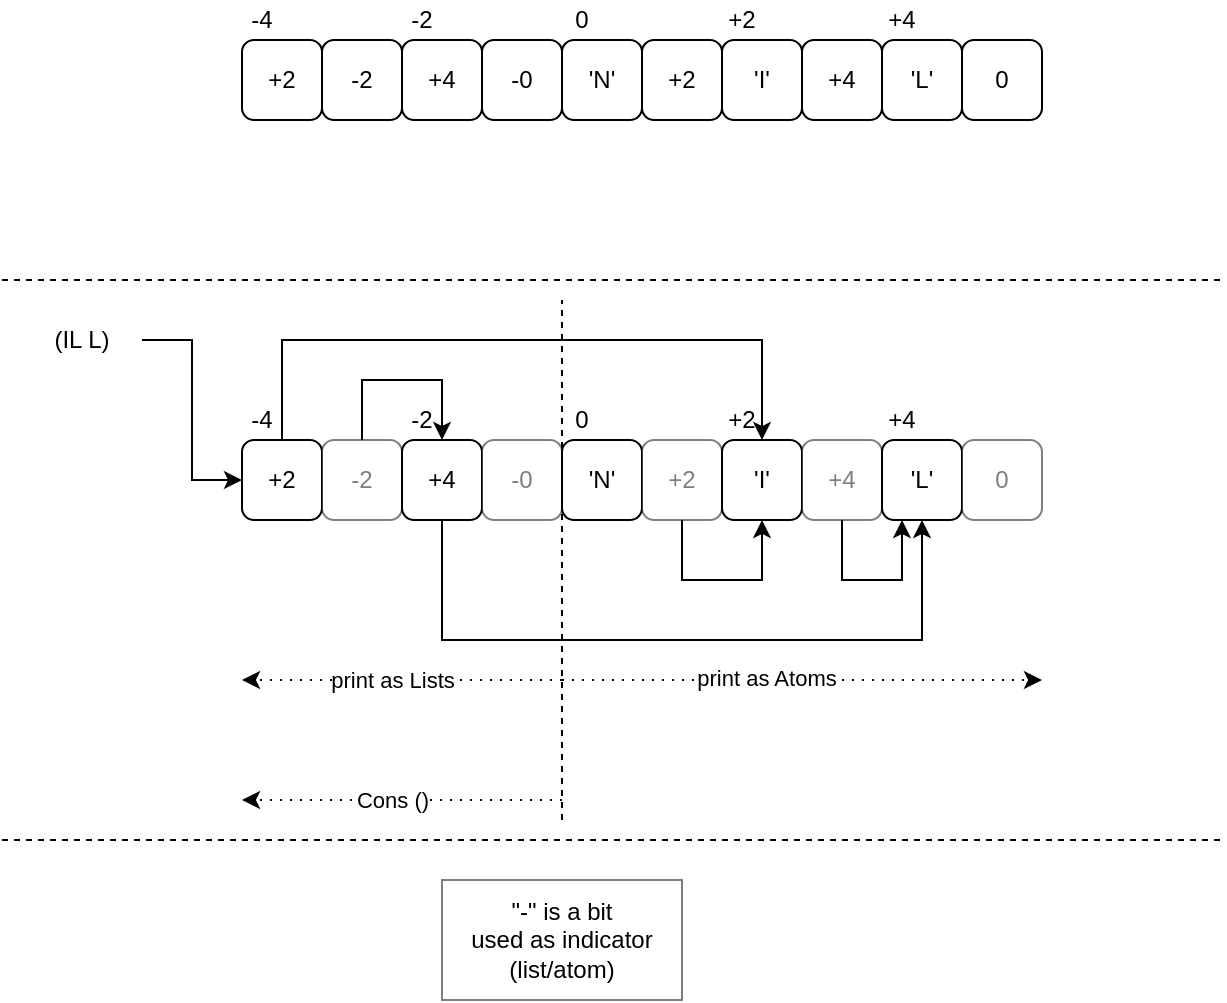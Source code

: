 <mxfile version="14.6.13" type="device" pages="11"><diagram id="IHhjBYqIxk0k0CZ_NTQ2" name="Memory Example"><mxGraphModel dx="799" dy="486" grid="1" gridSize="10" guides="1" tooltips="1" connect="1" arrows="1" fold="1" page="1" pageScale="1" pageWidth="1100" pageHeight="850" math="0" shadow="0"><root><mxCell id="WWdGay-QzL5nnZlLblsG-0"/><mxCell id="WWdGay-QzL5nnZlLblsG-1" parent="WWdGay-QzL5nnZlLblsG-0"/><mxCell id="WWdGay-QzL5nnZlLblsG-45" value="" style="endArrow=none;html=1;dashed=1;" edge="1" parent="WWdGay-QzL5nnZlLblsG-1"><mxGeometry width="50" height="50" relative="1" as="geometry"><mxPoint x="280" y="430" as="sourcePoint"/><mxPoint x="280" y="170" as="targetPoint"/></mxGeometry></mxCell><mxCell id="WWdGay-QzL5nnZlLblsG-5" value="+2" style="rounded=1;whiteSpace=wrap;html=1;shadow=0;" vertex="1" parent="WWdGay-QzL5nnZlLblsG-1"><mxGeometry x="120" y="40" width="40" height="40" as="geometry"/></mxCell><mxCell id="WWdGay-QzL5nnZlLblsG-6" value="-2" style="rounded=1;whiteSpace=wrap;html=1;shadow=0;" vertex="1" parent="WWdGay-QzL5nnZlLblsG-1"><mxGeometry x="160" y="40" width="40" height="40" as="geometry"/></mxCell><mxCell id="WWdGay-QzL5nnZlLblsG-7" value="+4" style="rounded=1;whiteSpace=wrap;html=1;shadow=0;" vertex="1" parent="WWdGay-QzL5nnZlLblsG-1"><mxGeometry x="200" y="40" width="40" height="40" as="geometry"/></mxCell><mxCell id="WWdGay-QzL5nnZlLblsG-8" value="-0" style="rounded=1;whiteSpace=wrap;html=1;shadow=0;" vertex="1" parent="WWdGay-QzL5nnZlLblsG-1"><mxGeometry x="240" y="40" width="40" height="40" as="geometry"/></mxCell><mxCell id="WWdGay-QzL5nnZlLblsG-9" value="'N'" style="rounded=1;whiteSpace=wrap;html=1;shadow=0;" vertex="1" parent="WWdGay-QzL5nnZlLblsG-1"><mxGeometry x="280" y="40" width="40" height="40" as="geometry"/></mxCell><mxCell id="WWdGay-QzL5nnZlLblsG-10" value="+2" style="rounded=1;whiteSpace=wrap;html=1;shadow=0;" vertex="1" parent="WWdGay-QzL5nnZlLblsG-1"><mxGeometry x="320" y="40" width="40" height="40" as="geometry"/></mxCell><mxCell id="WWdGay-QzL5nnZlLblsG-11" value="'I'" style="rounded=1;whiteSpace=wrap;html=1;shadow=0;" vertex="1" parent="WWdGay-QzL5nnZlLblsG-1"><mxGeometry x="360" y="40" width="40" height="40" as="geometry"/></mxCell><mxCell id="WWdGay-QzL5nnZlLblsG-12" value="+4" style="rounded=1;whiteSpace=wrap;html=1;shadow=0;" vertex="1" parent="WWdGay-QzL5nnZlLblsG-1"><mxGeometry x="400" y="40" width="40" height="40" as="geometry"/></mxCell><mxCell id="WWdGay-QzL5nnZlLblsG-13" value="'L'" style="rounded=1;whiteSpace=wrap;html=1;shadow=0;" vertex="1" parent="WWdGay-QzL5nnZlLblsG-1"><mxGeometry x="440" y="40" width="40" height="40" as="geometry"/></mxCell><mxCell id="WWdGay-QzL5nnZlLblsG-14" value="0" style="rounded=1;whiteSpace=wrap;html=1;shadow=0;" vertex="1" parent="WWdGay-QzL5nnZlLblsG-1"><mxGeometry x="480" y="40" width="40" height="40" as="geometry"/></mxCell><mxCell id="WWdGay-QzL5nnZlLblsG-15" value="-4" style="text;html=1;strokeColor=none;fillColor=none;align=center;verticalAlign=middle;whiteSpace=wrap;rounded=0;shadow=0;" vertex="1" parent="WWdGay-QzL5nnZlLblsG-1"><mxGeometry x="120" y="20" width="20" height="20" as="geometry"/></mxCell><mxCell id="WWdGay-QzL5nnZlLblsG-16" value="0" style="text;html=1;strokeColor=none;fillColor=none;align=center;verticalAlign=middle;whiteSpace=wrap;rounded=0;shadow=0;" vertex="1" parent="WWdGay-QzL5nnZlLblsG-1"><mxGeometry x="280" y="20" width="20" height="20" as="geometry"/></mxCell><mxCell id="WWdGay-QzL5nnZlLblsG-17" value="-2" style="text;html=1;strokeColor=none;fillColor=none;align=center;verticalAlign=middle;whiteSpace=wrap;rounded=0;shadow=0;" vertex="1" parent="WWdGay-QzL5nnZlLblsG-1"><mxGeometry x="200" y="20" width="20" height="20" as="geometry"/></mxCell><mxCell id="WWdGay-QzL5nnZlLblsG-18" value="+2" style="text;html=1;strokeColor=none;fillColor=none;align=center;verticalAlign=middle;whiteSpace=wrap;rounded=0;shadow=0;" vertex="1" parent="WWdGay-QzL5nnZlLblsG-1"><mxGeometry x="360" y="20" width="20" height="20" as="geometry"/></mxCell><mxCell id="WWdGay-QzL5nnZlLblsG-19" value="+4" style="text;html=1;strokeColor=none;fillColor=none;align=center;verticalAlign=middle;whiteSpace=wrap;rounded=0;shadow=0;" vertex="1" parent="WWdGay-QzL5nnZlLblsG-1"><mxGeometry x="440" y="20" width="20" height="20" as="geometry"/></mxCell><mxCell id="WWdGay-QzL5nnZlLblsG-39" style="edgeStyle=orthogonalEdgeStyle;rounded=0;orthogonalLoop=1;jettySize=auto;html=1;exitX=0.5;exitY=0;exitDx=0;exitDy=0;entryX=0.5;entryY=0;entryDx=0;entryDy=0;" edge="1" parent="WWdGay-QzL5nnZlLblsG-1" source="WWdGay-QzL5nnZlLblsG-22" target="WWdGay-QzL5nnZlLblsG-28"><mxGeometry relative="1" as="geometry"><Array as="points"><mxPoint x="140" y="190"/><mxPoint x="380" y="190"/></Array></mxGeometry></mxCell><mxCell id="WWdGay-QzL5nnZlLblsG-22" value="+2" style="rounded=1;whiteSpace=wrap;html=1;shadow=0;" vertex="1" parent="WWdGay-QzL5nnZlLblsG-1"><mxGeometry x="120" y="240" width="40" height="40" as="geometry"/></mxCell><mxCell id="WWdGay-QzL5nnZlLblsG-40" style="edgeStyle=orthogonalEdgeStyle;rounded=0;orthogonalLoop=1;jettySize=auto;html=1;exitX=0.5;exitY=0;exitDx=0;exitDy=0;entryX=0.5;entryY=0;entryDx=0;entryDy=0;" edge="1" parent="WWdGay-QzL5nnZlLblsG-1" source="WWdGay-QzL5nnZlLblsG-23" target="WWdGay-QzL5nnZlLblsG-24"><mxGeometry relative="1" as="geometry"><Array as="points"><mxPoint x="180" y="210"/><mxPoint x="220" y="210"/></Array></mxGeometry></mxCell><mxCell id="WWdGay-QzL5nnZlLblsG-23" value="-2" style="rounded=1;whiteSpace=wrap;html=1;shadow=0;opacity=50;textOpacity=50;" vertex="1" parent="WWdGay-QzL5nnZlLblsG-1"><mxGeometry x="160" y="240" width="40" height="40" as="geometry"/></mxCell><mxCell id="WWdGay-QzL5nnZlLblsG-48" style="edgeStyle=orthogonalEdgeStyle;rounded=0;orthogonalLoop=1;jettySize=auto;html=1;exitX=0.5;exitY=1;exitDx=0;exitDy=0;entryX=0.5;entryY=1;entryDx=0;entryDy=0;" edge="1" parent="WWdGay-QzL5nnZlLblsG-1" source="WWdGay-QzL5nnZlLblsG-24" target="WWdGay-QzL5nnZlLblsG-30"><mxGeometry relative="1" as="geometry"><Array as="points"><mxPoint x="220" y="340"/><mxPoint x="460" y="340"/></Array></mxGeometry></mxCell><mxCell id="WWdGay-QzL5nnZlLblsG-24" value="+4" style="rounded=1;whiteSpace=wrap;html=1;shadow=0;" vertex="1" parent="WWdGay-QzL5nnZlLblsG-1"><mxGeometry x="200" y="240" width="40" height="40" as="geometry"/></mxCell><mxCell id="WWdGay-QzL5nnZlLblsG-25" value="-0" style="rounded=1;whiteSpace=wrap;html=1;shadow=0;opacity=50;textOpacity=50;" vertex="1" parent="WWdGay-QzL5nnZlLblsG-1"><mxGeometry x="240" y="240" width="40" height="40" as="geometry"/></mxCell><mxCell id="WWdGay-QzL5nnZlLblsG-26" value="'N'" style="rounded=1;whiteSpace=wrap;html=1;shadow=0;" vertex="1" parent="WWdGay-QzL5nnZlLblsG-1"><mxGeometry x="280" y="240" width="40" height="40" as="geometry"/></mxCell><mxCell id="WWdGay-QzL5nnZlLblsG-42" style="edgeStyle=orthogonalEdgeStyle;rounded=0;orthogonalLoop=1;jettySize=auto;html=1;exitX=0.5;exitY=1;exitDx=0;exitDy=0;entryX=0.5;entryY=1;entryDx=0;entryDy=0;" edge="1" parent="WWdGay-QzL5nnZlLblsG-1" source="WWdGay-QzL5nnZlLblsG-27" target="WWdGay-QzL5nnZlLblsG-28"><mxGeometry relative="1" as="geometry"><Array as="points"><mxPoint x="340" y="310"/><mxPoint x="380" y="310"/></Array></mxGeometry></mxCell><mxCell id="WWdGay-QzL5nnZlLblsG-27" value="+2" style="rounded=1;whiteSpace=wrap;html=1;shadow=0;opacity=50;textOpacity=50;" vertex="1" parent="WWdGay-QzL5nnZlLblsG-1"><mxGeometry x="320" y="240" width="40" height="40" as="geometry"/></mxCell><mxCell id="WWdGay-QzL5nnZlLblsG-28" value="'I'" style="rounded=1;whiteSpace=wrap;html=1;shadow=0;" vertex="1" parent="WWdGay-QzL5nnZlLblsG-1"><mxGeometry x="360" y="240" width="40" height="40" as="geometry"/></mxCell><mxCell id="WWdGay-QzL5nnZlLblsG-47" style="edgeStyle=orthogonalEdgeStyle;rounded=0;orthogonalLoop=1;jettySize=auto;html=1;exitX=0.5;exitY=1;exitDx=0;exitDy=0;entryX=0.25;entryY=1;entryDx=0;entryDy=0;" edge="1" parent="WWdGay-QzL5nnZlLblsG-1" source="WWdGay-QzL5nnZlLblsG-29" target="WWdGay-QzL5nnZlLblsG-30"><mxGeometry relative="1" as="geometry"><Array as="points"><mxPoint x="420" y="310"/><mxPoint x="450" y="310"/></Array></mxGeometry></mxCell><mxCell id="WWdGay-QzL5nnZlLblsG-29" value="+4" style="rounded=1;whiteSpace=wrap;html=1;shadow=0;opacity=50;textOpacity=50;" vertex="1" parent="WWdGay-QzL5nnZlLblsG-1"><mxGeometry x="400" y="240" width="40" height="40" as="geometry"/></mxCell><mxCell id="WWdGay-QzL5nnZlLblsG-30" value="'L'" style="rounded=1;whiteSpace=wrap;html=1;shadow=0;" vertex="1" parent="WWdGay-QzL5nnZlLblsG-1"><mxGeometry x="440" y="240" width="40" height="40" as="geometry"/></mxCell><mxCell id="WWdGay-QzL5nnZlLblsG-31" value="0" style="rounded=1;whiteSpace=wrap;html=1;shadow=0;opacity=50;textOpacity=50;" vertex="1" parent="WWdGay-QzL5nnZlLblsG-1"><mxGeometry x="480" y="240" width="40" height="40" as="geometry"/></mxCell><mxCell id="WWdGay-QzL5nnZlLblsG-37" value="" style="endArrow=none;html=1;dashed=1;" edge="1" parent="WWdGay-QzL5nnZlLblsG-1"><mxGeometry width="50" height="50" relative="1" as="geometry"><mxPoint y="160" as="sourcePoint"/><mxPoint x="610" y="160" as="targetPoint"/></mxGeometry></mxCell><mxCell id="WWdGay-QzL5nnZlLblsG-44" value="" style="endArrow=none;html=1;dashed=1;" edge="1" parent="WWdGay-QzL5nnZlLblsG-1"><mxGeometry width="50" height="50" relative="1" as="geometry"><mxPoint y="440" as="sourcePoint"/><mxPoint x="610" y="440" as="targetPoint"/></mxGeometry></mxCell><mxCell id="Mvsn2Al5rz82hHM2--AJ-5" style="edgeStyle=orthogonalEdgeStyle;rounded=0;orthogonalLoop=1;jettySize=auto;html=1;entryX=0;entryY=0.5;entryDx=0;entryDy=0;textOpacity=50;" edge="1" parent="WWdGay-QzL5nnZlLblsG-1" source="WWdGay-QzL5nnZlLblsG-50" target="WWdGay-QzL5nnZlLblsG-22"><mxGeometry relative="1" as="geometry"/></mxCell><mxCell id="WWdGay-QzL5nnZlLblsG-50" value="(IL L)" style="text;html=1;strokeColor=none;fillColor=none;align=center;verticalAlign=middle;whiteSpace=wrap;rounded=0;shadow=0;" vertex="1" parent="WWdGay-QzL5nnZlLblsG-1"><mxGeometry x="10" y="180" width="60" height="20" as="geometry"/></mxCell><mxCell id="WWdGay-QzL5nnZlLblsG-53" value="" style="endArrow=classic;html=1;dashed=1;dashPattern=1 4;" edge="1" parent="WWdGay-QzL5nnZlLblsG-1"><mxGeometry width="50" height="50" relative="1" as="geometry"><mxPoint x="280" y="360" as="sourcePoint"/><mxPoint x="520" y="360" as="targetPoint"/></mxGeometry></mxCell><mxCell id="WWdGay-QzL5nnZlLblsG-56" value="print as Atoms" style="edgeLabel;html=1;align=center;verticalAlign=middle;resizable=0;points=[];" vertex="1" connectable="0" parent="WWdGay-QzL5nnZlLblsG-53"><mxGeometry x="-0.151" y="1" relative="1" as="geometry"><mxPoint as="offset"/></mxGeometry></mxCell><mxCell id="WWdGay-QzL5nnZlLblsG-55" value="" style="endArrow=classic;html=1;dashed=1;dashPattern=1 4;" edge="1" parent="WWdGay-QzL5nnZlLblsG-1"><mxGeometry width="50" height="50" relative="1" as="geometry"><mxPoint x="280" y="360" as="sourcePoint"/><mxPoint x="120" y="360" as="targetPoint"/></mxGeometry></mxCell><mxCell id="WWdGay-QzL5nnZlLblsG-57" value="print as Lists" style="edgeLabel;html=1;align=center;verticalAlign=middle;resizable=0;points=[];" vertex="1" connectable="0" parent="WWdGay-QzL5nnZlLblsG-55"><mxGeometry x="0.063" relative="1" as="geometry"><mxPoint as="offset"/></mxGeometry></mxCell><mxCell id="WWdGay-QzL5nnZlLblsG-58" value="" style="endArrow=classic;html=1;dashed=1;dashPattern=1 4;" edge="1" parent="WWdGay-QzL5nnZlLblsG-1"><mxGeometry width="50" height="50" relative="1" as="geometry"><mxPoint x="280" y="420.0" as="sourcePoint"/><mxPoint x="120" y="420.0" as="targetPoint"/></mxGeometry></mxCell><mxCell id="WWdGay-QzL5nnZlLblsG-59" value="Cons ()" style="edgeLabel;html=1;align=center;verticalAlign=middle;resizable=0;points=[];" vertex="1" connectable="0" parent="WWdGay-QzL5nnZlLblsG-58"><mxGeometry x="0.063" relative="1" as="geometry"><mxPoint as="offset"/></mxGeometry></mxCell><mxCell id="Mvsn2Al5rz82hHM2--AJ-0" value="-4" style="text;html=1;strokeColor=none;fillColor=none;align=center;verticalAlign=middle;whiteSpace=wrap;rounded=0;shadow=0;" vertex="1" parent="WWdGay-QzL5nnZlLblsG-1"><mxGeometry x="120" y="220" width="20" height="20" as="geometry"/></mxCell><mxCell id="Mvsn2Al5rz82hHM2--AJ-1" value="0" style="text;html=1;strokeColor=none;fillColor=none;align=center;verticalAlign=middle;whiteSpace=wrap;rounded=0;shadow=0;" vertex="1" parent="WWdGay-QzL5nnZlLblsG-1"><mxGeometry x="280" y="220" width="20" height="20" as="geometry"/></mxCell><mxCell id="Mvsn2Al5rz82hHM2--AJ-2" value="-2" style="text;html=1;strokeColor=none;fillColor=none;align=center;verticalAlign=middle;whiteSpace=wrap;rounded=0;shadow=0;" vertex="1" parent="WWdGay-QzL5nnZlLblsG-1"><mxGeometry x="200" y="220" width="20" height="20" as="geometry"/></mxCell><mxCell id="Mvsn2Al5rz82hHM2--AJ-3" value="+2" style="text;html=1;strokeColor=none;fillColor=none;align=center;verticalAlign=middle;whiteSpace=wrap;rounded=0;shadow=0;" vertex="1" parent="WWdGay-QzL5nnZlLblsG-1"><mxGeometry x="360" y="220" width="20" height="20" as="geometry"/></mxCell><mxCell id="Mvsn2Al5rz82hHM2--AJ-4" value="+4" style="text;html=1;strokeColor=none;fillColor=none;align=center;verticalAlign=middle;whiteSpace=wrap;rounded=0;shadow=0;" vertex="1" parent="WWdGay-QzL5nnZlLblsG-1"><mxGeometry x="440" y="220" width="20" height="20" as="geometry"/></mxCell><mxCell id="Mvsn2Al5rz82hHM2--AJ-6" value="&quot;-&quot; is a bit&lt;br&gt;used as indicator (list/atom)" style="rounded=0;whiteSpace=wrap;html=1;shadow=0;strokeColor=#000000;opacity=50;align=center;" vertex="1" parent="WWdGay-QzL5nnZlLblsG-1"><mxGeometry x="220" y="460" width="120" height="60" as="geometry"/></mxCell></root></mxGraphModel></diagram><diagram id="hoqg2YqeSwtY1OlNBj7f" name="example 1"><mxGraphModel dx="1398" dy="1555" grid="1" gridSize="10" guides="1" tooltips="1" connect="1" arrows="1" fold="1" page="1" pageScale="1" pageWidth="1100" pageHeight="850" math="0" shadow="0"><root><mxCell id="Tlw_T6JQFJTZ53tOv9wf-0"/><mxCell id="Tlw_T6JQFJTZ53tOv9wf-1" parent="Tlw_T6JQFJTZ53tOv9wf-0"/><mxCell id="Evtw_XwZKE8ZUfAHWJGe-6" value="" style="rounded=0;whiteSpace=wrap;html=1;shadow=0;strokeColor=#d6b656;opacity=50;align=left;fillColor=#fff2cc;" vertex="1" parent="Tlw_T6JQFJTZ53tOv9wf-1"><mxGeometry x="110" y="-190" width="547.5" height="20" as="geometry"/></mxCell><mxCell id="Evtw_XwZKE8ZUfAHWJGe-1" value="" style="rounded=0;whiteSpace=wrap;html=1;shadow=0;strokeColor=#d6b656;opacity=50;align=left;fillColor=#fff2cc;" vertex="1" parent="Tlw_T6JQFJTZ53tOv9wf-1"><mxGeometry x="110" y="-140" width="547.5" height="30" as="geometry"/></mxCell><mxCell id="Tlw_T6JQFJTZ53tOv9wf-2" value="&lt;pre style=&quot;margin: 1.5em 0px 1.5em 1.5em ; font-family: &amp;quot;roboto mono&amp;quot; , monospace ; font-size: 12pt ; color: rgb(0 , 0 , 0) ; font-style: normal ; font-weight: normal ; letter-spacing: normal ; text-indent: 0px ; text-transform: none ; word-spacing: 0px ; text-decoration: none&quot;&gt;&lt;span class=&quot;kwa&quot; style=&quot;color: rgb(83 , 50 , 216)&quot;&gt;function&lt;/span&gt; Eval(e, a) {&#10;  &lt;span class=&quot;kwa&quot; style=&quot;color: rgb(83 , 50 , 216)&quot;&gt;var&lt;/span&gt; A = cx;&#10;  &lt;span class=&quot;kwa&quot; style=&quot;color: rgb(83 , 50 , 216)&quot;&gt;if&lt;/span&gt; (!e) &lt;span class=&quot;kwa&quot; style=&quot;color: rgb(83 , 50 , 216)&quot;&gt;return&lt;/span&gt; e;&#10;  &lt;span class=&quot;kwa&quot; style=&quot;color: rgb(83 , 50 , 216)&quot;&gt;if&lt;/span&gt; (e &amp;gt; 0) &lt;span class=&quot;kwa&quot; style=&quot;color: rgb(83 , 50 , 216)&quot;&gt;return&lt;/span&gt; Assoc(e, a);&#10;  &lt;span class=&quot;kwa&quot; style=&quot;color: rgb(83 , 50 , 216)&quot;&gt;if&lt;/span&gt; (Car(e) == kQuote) &lt;span class=&quot;kwa&quot; style=&quot;color: rgb(83 , 50 , 216)&quot;&gt;return&lt;/span&gt; Car(Cdr(e));&#10;  &lt;span class=&quot;kwa&quot; style=&quot;color: rgb(83 , 50 , 216)&quot;&gt;if&lt;/span&gt; (Car(e) == kCond) &lt;span class=&quot;kwa&quot; style=&quot;color: rgb(83 , 50 , 216)&quot;&gt;return&lt;/span&gt; Evcon(Cdr(e), a);&#10;  &lt;span class=&quot;kwa&quot; style=&quot;color: rgb(83 , 50 , 216)&quot;&gt;return&lt;/span&gt; Gc(A, Apply(Car(e), Evlis(Cdr(e), a), a));&#10;}&#10;&lt;/pre&gt;&lt;br class=&quot;Apple-interchange-newline&quot;&gt;" style="text;whiteSpace=wrap;html=1;" vertex="1" parent="Tlw_T6JQFJTZ53tOv9wf-1"><mxGeometry x="130" y="-240" width="550" height="190" as="geometry"/></mxCell><mxCell id="Tlw_T6JQFJTZ53tOv9wf-12" value="" style="endArrow=none;dashed=1;html=1;dashPattern=1 3;strokeWidth=2;exitX=0;exitY=1;exitDx=0;exitDy=0;" edge="1" parent="Tlw_T6JQFJTZ53tOv9wf-1"><mxGeometry width="50" height="50" relative="1" as="geometry"><mxPoint x="800" y="-30" as="sourcePoint"/><mxPoint x="800" y="-190" as="targetPoint"/></mxGeometry></mxCell><mxCell id="Tlw_T6JQFJTZ53tOv9wf-13" value="" style="endArrow=none;dashed=1;html=1;dashPattern=1 3;strokeWidth=2;exitX=0;exitY=1;exitDx=0;exitDy=0;" edge="1" parent="Tlw_T6JQFJTZ53tOv9wf-1"><mxGeometry width="50" height="50" relative="1" as="geometry"><mxPoint x="839" y="-30" as="sourcePoint"/><mxPoint x="839" y="-190" as="targetPoint"/></mxGeometry></mxCell><mxCell id="Tlw_T6JQFJTZ53tOv9wf-14" value="" style="endArrow=none;dashed=1;html=1;dashPattern=1 3;strokeWidth=2;exitX=0;exitY=1;exitDx=0;exitDy=0;" edge="1" parent="Tlw_T6JQFJTZ53tOv9wf-1"><mxGeometry width="50" height="50" relative="1" as="geometry"><mxPoint x="800" y="-30" as="sourcePoint"/><mxPoint x="840" y="-30" as="targetPoint"/></mxGeometry></mxCell><mxCell id="fH-hnxA3ovjG2fcliLo--2" value="Evaluation of (QUOTE A)" style="text;html=1;align=center;verticalAlign=middle;resizable=0;points=[];autosize=1;strokeColor=none;" vertex="1" parent="Tlw_T6JQFJTZ53tOv9wf-1"><mxGeometry x="55" y="-280" width="150" height="20" as="geometry"/></mxCell><mxCell id="ZwmDQ_ZJW7EeSAVcSDD0-0" value="'N'" style="rounded=1;whiteSpace=wrap;html=1;shadow=0;" vertex="1" parent="Tlw_T6JQFJTZ53tOv9wf-1"><mxGeometry x="260" y="-780" width="40" height="40" as="geometry"/></mxCell><mxCell id="ZwmDQ_ZJW7EeSAVcSDD0-1" value="+2" style="rounded=1;whiteSpace=wrap;html=1;shadow=0;opacity=50;textOpacity=50;" vertex="1" parent="Tlw_T6JQFJTZ53tOv9wf-1"><mxGeometry x="300" y="-780" width="40" height="40" as="geometry"/></mxCell><mxCell id="ZwmDQ_ZJW7EeSAVcSDD0-2" value="'I'" style="rounded=1;whiteSpace=wrap;html=1;shadow=0;" vertex="1" parent="Tlw_T6JQFJTZ53tOv9wf-1"><mxGeometry x="340" y="-780" width="40" height="40" as="geometry"/></mxCell><mxCell id="ZwmDQ_ZJW7EeSAVcSDD0-3" value="+4" style="rounded=1;whiteSpace=wrap;html=1;shadow=0;opacity=50;textOpacity=50;" vertex="1" parent="Tlw_T6JQFJTZ53tOv9wf-1"><mxGeometry x="380" y="-780" width="40" height="40" as="geometry"/></mxCell><mxCell id="ZwmDQ_ZJW7EeSAVcSDD0-4" value="'L'" style="rounded=1;whiteSpace=wrap;html=1;shadow=0;" vertex="1" parent="Tlw_T6JQFJTZ53tOv9wf-1"><mxGeometry x="420" y="-780" width="40" height="40" as="geometry"/></mxCell><mxCell id="ZwmDQ_ZJW7EeSAVcSDD0-5" value="0" style="rounded=1;whiteSpace=wrap;html=1;shadow=0;opacity=50;textOpacity=50;" vertex="1" parent="Tlw_T6JQFJTZ53tOv9wf-1"><mxGeometry x="460" y="-780" width="40" height="40" as="geometry"/></mxCell><mxCell id="ZwmDQ_ZJW7EeSAVcSDD0-6" value="0" style="text;html=1;strokeColor=none;fillColor=none;align=center;verticalAlign=middle;whiteSpace=wrap;rounded=0;shadow=0;" vertex="1" parent="Tlw_T6JQFJTZ53tOv9wf-1"><mxGeometry x="260" y="-800" width="20" height="20" as="geometry"/></mxCell><mxCell id="ZwmDQ_ZJW7EeSAVcSDD0-7" value="+2" style="text;html=1;strokeColor=none;fillColor=none;align=center;verticalAlign=middle;whiteSpace=wrap;rounded=0;shadow=0;" vertex="1" parent="Tlw_T6JQFJTZ53tOv9wf-1"><mxGeometry x="340" y="-800" width="20" height="20" as="geometry"/></mxCell><mxCell id="ZwmDQ_ZJW7EeSAVcSDD0-8" value="+4" style="text;html=1;strokeColor=none;fillColor=none;align=center;verticalAlign=middle;whiteSpace=wrap;rounded=0;shadow=0;" vertex="1" parent="Tlw_T6JQFJTZ53tOv9wf-1"><mxGeometry x="420" y="-800" width="20" height="20" as="geometry"/></mxCell><mxCell id="ZwmDQ_ZJW7EeSAVcSDD0-9" value="'A" style="text;html=1;strokeColor=none;fillColor=none;align=center;verticalAlign=middle;whiteSpace=wrap;rounded=0;shadow=0;" vertex="1" parent="Tlw_T6JQFJTZ53tOv9wf-1"><mxGeometry x="140" y="-680" width="40" height="20" as="geometry"/></mxCell><mxCell id="ZwmDQ_ZJW7EeSAVcSDD0-10" value="(QUOTE A)" style="text;html=1;strokeColor=none;fillColor=none;align=center;verticalAlign=middle;whiteSpace=wrap;rounded=0;shadow=0;" vertex="1" parent="Tlw_T6JQFJTZ53tOv9wf-1"><mxGeometry x="140" y="-640" width="70" height="20" as="geometry"/></mxCell><mxCell id="ZwmDQ_ZJW7EeSAVcSDD0-11" value="'Q'" style="rounded=1;whiteSpace=wrap;html=1;shadow=0;" vertex="1" parent="Tlw_T6JQFJTZ53tOv9wf-1"><mxGeometry x="500" y="-780" width="40" height="40" as="geometry"/></mxCell><mxCell id="ZwmDQ_ZJW7EeSAVcSDD0-12" value="8" style="rounded=1;whiteSpace=wrap;html=1;shadow=0;opacity=50;textOpacity=50;" vertex="1" parent="Tlw_T6JQFJTZ53tOv9wf-1"><mxGeometry x="540" y="-780" width="40" height="40" as="geometry"/></mxCell><mxCell id="ZwmDQ_ZJW7EeSAVcSDD0-13" value="'U'" style="rounded=1;whiteSpace=wrap;html=1;shadow=0;" vertex="1" parent="Tlw_T6JQFJTZ53tOv9wf-1"><mxGeometry x="580" y="-780" width="40" height="40" as="geometry"/></mxCell><mxCell id="ZwmDQ_ZJW7EeSAVcSDD0-14" value="10" style="rounded=1;whiteSpace=wrap;html=1;shadow=0;opacity=50;textOpacity=50;" vertex="1" parent="Tlw_T6JQFJTZ53tOv9wf-1"><mxGeometry x="620" y="-780" width="40" height="40" as="geometry"/></mxCell><mxCell id="ZwmDQ_ZJW7EeSAVcSDD0-15" value="'O'" style="rounded=1;whiteSpace=wrap;html=1;shadow=0;" vertex="1" parent="Tlw_T6JQFJTZ53tOv9wf-1"><mxGeometry x="660" y="-780" width="40" height="40" as="geometry"/></mxCell><mxCell id="ZwmDQ_ZJW7EeSAVcSDD0-16" value="12" style="rounded=1;whiteSpace=wrap;html=1;shadow=0;opacity=50;textOpacity=50;" vertex="1" parent="Tlw_T6JQFJTZ53tOv9wf-1"><mxGeometry x="700" y="-780" width="40" height="40" as="geometry"/></mxCell><mxCell id="ZwmDQ_ZJW7EeSAVcSDD0-17" value="'E'" style="rounded=1;whiteSpace=wrap;html=1;shadow=0;" vertex="1" parent="Tlw_T6JQFJTZ53tOv9wf-1"><mxGeometry x="820" y="-780" width="40" height="40" as="geometry"/></mxCell><mxCell id="ZwmDQ_ZJW7EeSAVcSDD0-18" value="0" style="rounded=1;whiteSpace=wrap;html=1;shadow=0;opacity=50;textOpacity=50;" vertex="1" parent="Tlw_T6JQFJTZ53tOv9wf-1"><mxGeometry x="860" y="-780" width="40" height="40" as="geometry"/></mxCell><mxCell id="ZwmDQ_ZJW7EeSAVcSDD0-19" value="+6" style="text;html=1;strokeColor=none;fillColor=none;align=center;verticalAlign=middle;whiteSpace=wrap;rounded=0;shadow=0;" vertex="1" parent="Tlw_T6JQFJTZ53tOv9wf-1"><mxGeometry x="500" y="-800" width="20" height="20" as="geometry"/></mxCell><mxCell id="ZwmDQ_ZJW7EeSAVcSDD0-20" value="+8" style="text;html=1;strokeColor=none;fillColor=none;align=center;verticalAlign=middle;whiteSpace=wrap;rounded=0;shadow=0;" vertex="1" parent="Tlw_T6JQFJTZ53tOv9wf-1"><mxGeometry x="580" y="-800" width="20" height="20" as="geometry"/></mxCell><mxCell id="ZwmDQ_ZJW7EeSAVcSDD0-21" value="+10" style="text;html=1;strokeColor=none;fillColor=none;align=center;verticalAlign=middle;whiteSpace=wrap;rounded=0;shadow=0;" vertex="1" parent="Tlw_T6JQFJTZ53tOv9wf-1"><mxGeometry x="660" y="-800" width="20" height="20" as="geometry"/></mxCell><mxCell id="ZwmDQ_ZJW7EeSAVcSDD0-22" value="+12" style="text;html=1;strokeColor=none;fillColor=none;align=center;verticalAlign=middle;whiteSpace=wrap;rounded=0;shadow=0;" vertex="1" parent="Tlw_T6JQFJTZ53tOv9wf-1"><mxGeometry x="740" y="-800" width="20" height="20" as="geometry"/></mxCell><mxCell id="ZwmDQ_ZJW7EeSAVcSDD0-23" value="" style="shape=curlyBracket;whiteSpace=wrap;html=1;rounded=1;flipH=1;shadow=0;rotation=90;" vertex="1" parent="Tlw_T6JQFJTZ53tOv9wf-1"><mxGeometry x="370" y="-830" width="20" height="240" as="geometry"/></mxCell><mxCell id="ZwmDQ_ZJW7EeSAVcSDD0-24" value="" style="shape=curlyBracket;whiteSpace=wrap;html=1;rounded=1;flipH=1;shadow=0;rotation=90;" vertex="1" parent="Tlw_T6JQFJTZ53tOv9wf-1"><mxGeometry x="690" y="-910" width="20" height="400" as="geometry"/></mxCell><mxCell id="ZwmDQ_ZJW7EeSAVcSDD0-25" value="NIL" style="text;html=1;strokeColor=none;fillColor=none;align=center;verticalAlign=middle;whiteSpace=wrap;rounded=0;shadow=0;" vertex="1" parent="Tlw_T6JQFJTZ53tOv9wf-1"><mxGeometry x="360" y="-700" width="40" height="20" as="geometry"/></mxCell><mxCell id="ZwmDQ_ZJW7EeSAVcSDD0-26" value="QUOTE" style="text;html=1;strokeColor=none;fillColor=none;align=center;verticalAlign=middle;whiteSpace=wrap;rounded=0;shadow=0;" vertex="1" parent="Tlw_T6JQFJTZ53tOv9wf-1"><mxGeometry x="680" y="-700" width="40" height="20" as="geometry"/></mxCell><mxCell id="ZwmDQ_ZJW7EeSAVcSDD0-27" value="'Q'" style="rounded=1;whiteSpace=wrap;html=1;shadow=0;fillColor=#f5f5f5;strokeColor=#666666;fontColor=#333333;" vertex="1" parent="Tlw_T6JQFJTZ53tOv9wf-1"><mxGeometry x="300" y="-620" width="40" height="40" as="geometry"/></mxCell><mxCell id="ZwmDQ_ZJW7EeSAVcSDD0-28" value="'U'" style="rounded=1;whiteSpace=wrap;html=1;shadow=0;fillColor=#f5f5f5;strokeColor=#666666;fontColor=#333333;" vertex="1" parent="Tlw_T6JQFJTZ53tOv9wf-1"><mxGeometry x="340" y="-620" width="40" height="40" as="geometry"/></mxCell><mxCell id="ZwmDQ_ZJW7EeSAVcSDD0-29" value="'O'" style="rounded=1;whiteSpace=wrap;html=1;shadow=0;fillColor=#f5f5f5;strokeColor=#666666;fontColor=#333333;" vertex="1" parent="Tlw_T6JQFJTZ53tOv9wf-1"><mxGeometry x="380" y="-620" width="40" height="40" as="geometry"/></mxCell><mxCell id="ZwmDQ_ZJW7EeSAVcSDD0-30" value="'T'" style="rounded=1;whiteSpace=wrap;html=1;shadow=0;fillColor=#f5f5f5;strokeColor=#666666;fontColor=#333333;" vertex="1" parent="Tlw_T6JQFJTZ53tOv9wf-1"><mxGeometry x="420" y="-620" width="40" height="40" as="geometry"/></mxCell><mxCell id="ZwmDQ_ZJW7EeSAVcSDD0-31" value="'E'" style="rounded=1;whiteSpace=wrap;html=1;shadow=0;fillColor=#f5f5f5;strokeColor=#666666;fontColor=#333333;" vertex="1" parent="Tlw_T6JQFJTZ53tOv9wf-1"><mxGeometry x="460" y="-620" width="40" height="40" as="geometry"/></mxCell><mxCell id="ZwmDQ_ZJW7EeSAVcSDD0-32" value="(space)" style="rounded=1;whiteSpace=wrap;html=1;shadow=0;fillColor=#f5f5f5;strokeColor=#666666;fontColor=#333333;" vertex="1" parent="Tlw_T6JQFJTZ53tOv9wf-1"><mxGeometry x="500" y="-620" width="40" height="40" as="geometry"/></mxCell><mxCell id="ZwmDQ_ZJW7EeSAVcSDD0-33" value="'A'" style="rounded=1;whiteSpace=wrap;html=1;shadow=0;fillColor=#f5f5f5;strokeColor=#666666;fontColor=#333333;" vertex="1" parent="Tlw_T6JQFJTZ53tOv9wf-1"><mxGeometry x="540" y="-620" width="40" height="40" as="geometry"/></mxCell><mxCell id="ZwmDQ_ZJW7EeSAVcSDD0-34" value="')'" style="rounded=1;whiteSpace=wrap;html=1;shadow=0;fillColor=#f5f5f5;strokeColor=#666666;fontColor=#333333;" vertex="1" parent="Tlw_T6JQFJTZ53tOv9wf-1"><mxGeometry x="580" y="-620" width="40" height="40" as="geometry"/></mxCell><mxCell id="ZwmDQ_ZJW7EeSAVcSDD0-35" value="EOF" style="rounded=1;whiteSpace=wrap;html=1;shadow=0;fillColor=#f5f5f5;strokeColor=#666666;fontColor=#333333;" vertex="1" parent="Tlw_T6JQFJTZ53tOv9wf-1"><mxGeometry x="620" y="-620" width="40" height="40" as="geometry"/></mxCell><mxCell id="ZwmDQ_ZJW7EeSAVcSDD0-36" value="'('" style="rounded=1;whiteSpace=wrap;html=1;shadow=0;fillColor=#f5f5f5;strokeColor=#666666;fontColor=#333333;" vertex="1" parent="Tlw_T6JQFJTZ53tOv9wf-1"><mxGeometry x="260" y="-620" width="40" height="40" as="geometry"/></mxCell><mxCell id="ZwmDQ_ZJW7EeSAVcSDD0-58" value="" style="endArrow=none;dashed=1;html=1;dashPattern=1 4;" edge="1" parent="Tlw_T6JQFJTZ53tOv9wf-1"><mxGeometry width="50" height="50" relative="1" as="geometry"><mxPoint x="140" y="-550" as="sourcePoint"/><mxPoint x="1020" y="-550" as="targetPoint"/></mxGeometry></mxCell><mxCell id="ZwmDQ_ZJW7EeSAVcSDD0-59" value="" style="shape=flexArrow;endArrow=classic;html=1;" edge="1" parent="Tlw_T6JQFJTZ53tOv9wf-1"><mxGeometry width="50" height="50" relative="1" as="geometry"><mxPoint x="480" y="-570" as="sourcePoint"/><mxPoint x="480" y="-490" as="targetPoint"/></mxGeometry></mxCell><mxCell id="ZwmDQ_ZJW7EeSAVcSDD0-60" value="Read ()" style="edgeLabel;html=1;align=center;verticalAlign=middle;resizable=0;points=[];" vertex="1" connectable="0" parent="ZwmDQ_ZJW7EeSAVcSDD0-59"><mxGeometry x="-0.1" y="-3" relative="1" as="geometry"><mxPoint as="offset"/></mxGeometry></mxCell><mxCell id="ZwmDQ_ZJW7EeSAVcSDD0-63" value="input:" style="text;html=1;strokeColor=none;fillColor=none;align=center;verticalAlign=middle;whiteSpace=wrap;rounded=0;shadow=0;" vertex="1" parent="Tlw_T6JQFJTZ53tOv9wf-1"><mxGeometry x="140" y="-610" width="70" height="20" as="geometry"/></mxCell><mxCell id="ZwmDQ_ZJW7EeSAVcSDD0-80" value="" style="endArrow=none;dashed=1;html=1;dashPattern=1 4;" edge="1" parent="Tlw_T6JQFJTZ53tOv9wf-1"><mxGeometry width="50" height="50" relative="1" as="geometry"><mxPoint x="20" y="-310" as="sourcePoint"/><mxPoint x="1050" y="-310" as="targetPoint"/></mxGeometry></mxCell><mxCell id="ZwmDQ_ZJW7EeSAVcSDD0-82" value="'T'" style="rounded=1;whiteSpace=wrap;html=1;shadow=0;" vertex="1" parent="Tlw_T6JQFJTZ53tOv9wf-1"><mxGeometry x="740" y="-780" width="40" height="40" as="geometry"/></mxCell><mxCell id="ZwmDQ_ZJW7EeSAVcSDD0-83" value="14" style="rounded=1;whiteSpace=wrap;html=1;shadow=0;opacity=50;textOpacity=50;" vertex="1" parent="Tlw_T6JQFJTZ53tOv9wf-1"><mxGeometry x="780" y="-780" width="40" height="40" as="geometry"/></mxCell><mxCell id="ZwmDQ_ZJW7EeSAVcSDD0-84" value="+14" style="text;html=1;strokeColor=none;fillColor=none;align=center;verticalAlign=middle;whiteSpace=wrap;rounded=0;shadow=0;" vertex="1" parent="Tlw_T6JQFJTZ53tOv9wf-1"><mxGeometry x="820" y="-800" width="20" height="20" as="geometry"/></mxCell><mxCell id="ZwmDQ_ZJW7EeSAVcSDD0-148" value="-2" style="rounded=0;whiteSpace=wrap;html=1;shadow=0;strokeColor=#666666;opacity=50;align=center;fillColor=#f5f5f5;fontColor=#333333;" vertex="1" parent="Tlw_T6JQFJTZ53tOv9wf-1"><mxGeometry x="270" y="-250" width="40" height="40" as="geometry"/></mxCell><mxCell id="ZwmDQ_ZJW7EeSAVcSDD0-149" value="0" style="rounded=0;whiteSpace=wrap;html=1;shadow=0;strokeColor=#666666;opacity=50;align=center;fillColor=#f5f5f5;fontColor=#333333;" vertex="1" parent="Tlw_T6JQFJTZ53tOv9wf-1"><mxGeometry x="310" y="-250" width="40" height="40" as="geometry"/></mxCell><mxCell id="Evtw_XwZKE8ZUfAHWJGe-0" value="" style="rounded=0;whiteSpace=wrap;html=1;shadow=0;strokeColor=#000000;opacity=50;align=left;" vertex="1" parent="Tlw_T6JQFJTZ53tOv9wf-1"><mxGeometry x="162.5" y="-110" width="495" height="30" as="geometry"/></mxCell><mxCell id="Evtw_XwZKE8ZUfAHWJGe-4" value="kQuote == +6" style="text;html=1;align=center;verticalAlign=middle;resizable=0;points=[];autosize=1;strokeColor=none;" vertex="1" parent="Tlw_T6JQFJTZ53tOv9wf-1"><mxGeometry x="215" y="-280" width="90" height="20" as="geometry"/></mxCell><mxCell id="Evtw_XwZKE8ZUfAHWJGe-81" value="" style="rounded=0;whiteSpace=wrap;html=1;shadow=0;strokeColor=#000000;opacity=50;align=left;" vertex="1" parent="Tlw_T6JQFJTZ53tOv9wf-1"><mxGeometry x="162.5" y="-170" width="495" height="30" as="geometry"/></mxCell><mxCell id="X_ssDm7TAkEWm337ftcJ-0" value="return +30" style="text;html=1;align=center;verticalAlign=middle;resizable=0;points=[];autosize=1;strokeColor=#d6b656;fillColor=#fff2cc;" vertex="1" parent="Tlw_T6JQFJTZ53tOv9wf-1"><mxGeometry x="115" y="-30" width="70" height="20" as="geometry"/></mxCell><mxCell id="vOMkNmrrDPqYHWitZ4AE-0" value="Car(-2) =&amp;gt; +6" style="text;html=1;align=center;verticalAlign=middle;resizable=0;points=[];autosize=1;strokeColor=none;" vertex="1" parent="Tlw_T6JQFJTZ53tOv9wf-1"><mxGeometry x="205" y="-30" width="90" height="20" as="geometry"/></mxCell><mxCell id="vOMkNmrrDPqYHWitZ4AE-1" value="Cdr(-2) =&amp;gt; -4" style="text;html=1;align=center;verticalAlign=middle;resizable=0;points=[];autosize=1;strokeColor=none;" vertex="1" parent="Tlw_T6JQFJTZ53tOv9wf-1"><mxGeometry x="300" y="-30" width="80" height="20" as="geometry"/></mxCell><mxCell id="vOMkNmrrDPqYHWitZ4AE-3" value="Car (-4) =&amp;gt; +30" style="text;html=1;align=center;verticalAlign=middle;resizable=0;points=[];autosize=1;strokeColor=none;" vertex="1" parent="Tlw_T6JQFJTZ53tOv9wf-1"><mxGeometry x="390" y="-30" width="100" height="20" as="geometry"/></mxCell><mxCell id="Wot41HnvuQ37Y9qW41tT-0" value="'N'" style="rounded=1;whiteSpace=wrap;html=1;shadow=0;" vertex="1" parent="Tlw_T6JQFJTZ53tOv9wf-1"><mxGeometry x="340" y="-480" width="40" height="40" as="geometry"/></mxCell><mxCell id="Wot41HnvuQ37Y9qW41tT-1" value="+2" style="rounded=1;whiteSpace=wrap;html=1;shadow=0;textOpacity=50;opacity=50;" vertex="1" parent="Tlw_T6JQFJTZ53tOv9wf-1"><mxGeometry x="380" y="-480" width="40" height="40" as="geometry"/></mxCell><mxCell id="Wot41HnvuQ37Y9qW41tT-2" value="'I'" style="rounded=1;whiteSpace=wrap;html=1;shadow=0;" vertex="1" parent="Tlw_T6JQFJTZ53tOv9wf-1"><mxGeometry x="420" y="-480" width="40" height="40" as="geometry"/></mxCell><mxCell id="Wot41HnvuQ37Y9qW41tT-3" value="+4" style="rounded=1;whiteSpace=wrap;html=1;shadow=0;textOpacity=50;opacity=50;" vertex="1" parent="Tlw_T6JQFJTZ53tOv9wf-1"><mxGeometry x="460" y="-480" width="40" height="40" as="geometry"/></mxCell><mxCell id="Wot41HnvuQ37Y9qW41tT-4" value="'L'" style="rounded=1;whiteSpace=wrap;html=1;shadow=0;" vertex="1" parent="Tlw_T6JQFJTZ53tOv9wf-1"><mxGeometry x="500" y="-480" width="40" height="40" as="geometry"/></mxCell><mxCell id="Wot41HnvuQ37Y9qW41tT-5" value="0" style="rounded=1;whiteSpace=wrap;html=1;shadow=0;textOpacity=50;opacity=50;" vertex="1" parent="Tlw_T6JQFJTZ53tOv9wf-1"><mxGeometry x="540" y="-480" width="40" height="40" as="geometry"/></mxCell><mxCell id="Wot41HnvuQ37Y9qW41tT-6" value="0" style="text;html=1;strokeColor=none;fillColor=none;align=center;verticalAlign=middle;whiteSpace=wrap;rounded=0;shadow=0;" vertex="1" parent="Tlw_T6JQFJTZ53tOv9wf-1"><mxGeometry x="340" y="-500" width="20" height="20" as="geometry"/></mxCell><mxCell id="Wot41HnvuQ37Y9qW41tT-7" value="+2" style="text;html=1;strokeColor=none;fillColor=none;align=center;verticalAlign=middle;whiteSpace=wrap;rounded=0;shadow=0;" vertex="1" parent="Tlw_T6JQFJTZ53tOv9wf-1"><mxGeometry x="420" y="-500" width="20" height="20" as="geometry"/></mxCell><mxCell id="Wot41HnvuQ37Y9qW41tT-8" value="+4" style="text;html=1;strokeColor=none;fillColor=none;align=center;verticalAlign=middle;whiteSpace=wrap;rounded=0;shadow=0;" vertex="1" parent="Tlw_T6JQFJTZ53tOv9wf-1"><mxGeometry x="500" y="-500" width="20" height="20" as="geometry"/></mxCell><mxCell id="Wot41HnvuQ37Y9qW41tT-9" value="" style="shape=curlyBracket;whiteSpace=wrap;html=1;rounded=1;flipH=1;shadow=0;rotation=90;" vertex="1" parent="Tlw_T6JQFJTZ53tOv9wf-1"><mxGeometry x="450" y="-530" width="20" height="240" as="geometry"/></mxCell><mxCell id="Wot41HnvuQ37Y9qW41tT-10" value="NIL" style="text;html=1;strokeColor=none;fillColor=none;align=center;verticalAlign=middle;whiteSpace=wrap;rounded=0;shadow=0;" vertex="1" parent="Tlw_T6JQFJTZ53tOv9wf-1"><mxGeometry x="440" y="-400" width="40" height="20" as="geometry"/></mxCell><mxCell id="Wot41HnvuQ37Y9qW41tT-11" value="+30" style="rounded=1;whiteSpace=wrap;html=1;shadow=0;" vertex="1" parent="Tlw_T6JQFJTZ53tOv9wf-1"><mxGeometry x="180" y="-480" width="40" height="40" as="geometry"/></mxCell><mxCell id="Wot41HnvuQ37Y9qW41tT-12" value="-0" style="rounded=1;whiteSpace=wrap;html=1;shadow=0;textOpacity=50;opacity=50;" vertex="1" parent="Tlw_T6JQFJTZ53tOv9wf-1"><mxGeometry x="220" y="-480" width="40" height="40" as="geometry"/></mxCell><mxCell id="Wot41HnvuQ37Y9qW41tT-13" value="'A'" style="rounded=1;whiteSpace=wrap;html=1;shadow=0;" vertex="1" parent="Tlw_T6JQFJTZ53tOv9wf-1"><mxGeometry x="1380" y="-480" width="40" height="40" as="geometry"/></mxCell><mxCell id="Wot41HnvuQ37Y9qW41tT-14" value="0" style="rounded=1;whiteSpace=wrap;html=1;shadow=0;textOpacity=50;opacity=50;" vertex="1" parent="Tlw_T6JQFJTZ53tOv9wf-1"><mxGeometry x="1420" y="-480" width="40" height="40" as="geometry"/></mxCell><mxCell id="Wot41HnvuQ37Y9qW41tT-15" value="+6" style="rounded=1;whiteSpace=wrap;html=1;shadow=0;" vertex="1" parent="Tlw_T6JQFJTZ53tOv9wf-1"><mxGeometry x="260" y="-480" width="40" height="40" as="geometry"/></mxCell><mxCell id="Wot41HnvuQ37Y9qW41tT-16" style="edgeStyle=orthogonalEdgeStyle;rounded=0;orthogonalLoop=1;jettySize=auto;html=1;exitX=0.5;exitY=0;exitDx=0;exitDy=0;entryX=0.5;entryY=0;entryDx=0;entryDy=0;" edge="1" parent="Tlw_T6JQFJTZ53tOv9wf-1" source="Wot41HnvuQ37Y9qW41tT-17" target="Wot41HnvuQ37Y9qW41tT-11"><mxGeometry relative="1" as="geometry"/></mxCell><mxCell id="Wot41HnvuQ37Y9qW41tT-17" value="-4" style="rounded=1;whiteSpace=wrap;html=1;shadow=0;textOpacity=50;opacity=50;" vertex="1" parent="Tlw_T6JQFJTZ53tOv9wf-1"><mxGeometry x="300" y="-480" width="40" height="40" as="geometry"/></mxCell><mxCell id="Wot41HnvuQ37Y9qW41tT-18" value="+26" style="text;html=1;strokeColor=none;fillColor=none;align=center;verticalAlign=middle;whiteSpace=wrap;rounded=0;shadow=0;" vertex="1" parent="Tlw_T6JQFJTZ53tOv9wf-1"><mxGeometry x="1380" y="-500" width="20" height="20" as="geometry"/></mxCell><mxCell id="Wot41HnvuQ37Y9qW41tT-19" value="Read ()" style="edgeLabel;html=1;align=center;verticalAlign=middle;resizable=0;points=[];" vertex="1" connectable="0" parent="Tlw_T6JQFJTZ53tOv9wf-1"><mxGeometry x="477" y="-534" as="geometry"/></mxCell><mxCell id="Wot41HnvuQ37Y9qW41tT-20" value="" style="endArrow=classic;html=1;entryX=0.5;entryY=1;entryDx=0;entryDy=0;" edge="1" parent="Tlw_T6JQFJTZ53tOv9wf-1" target="Wot41HnvuQ37Y9qW41tT-15"><mxGeometry width="50" height="50" relative="1" as="geometry"><mxPoint x="280" y="-380" as="sourcePoint"/><mxPoint x="730" y="-510" as="targetPoint"/></mxGeometry></mxCell><mxCell id="Wot41HnvuQ37Y9qW41tT-21" value="result&lt;br&gt;(QUOTE A)" style="text;html=1;strokeColor=none;fillColor=none;align=center;verticalAlign=middle;whiteSpace=wrap;rounded=0;shadow=0;" vertex="1" parent="Tlw_T6JQFJTZ53tOv9wf-1"><mxGeometry x="240" y="-380" width="80" height="20" as="geometry"/></mxCell><mxCell id="Wot41HnvuQ37Y9qW41tT-22" value="'Q'" style="rounded=1;whiteSpace=wrap;html=1;shadow=0;" vertex="1" parent="Tlw_T6JQFJTZ53tOv9wf-1"><mxGeometry x="580" y="-480" width="40" height="40" as="geometry"/></mxCell><mxCell id="Wot41HnvuQ37Y9qW41tT-23" value="8" style="rounded=1;whiteSpace=wrap;html=1;shadow=0;opacity=50;textOpacity=50;" vertex="1" parent="Tlw_T6JQFJTZ53tOv9wf-1"><mxGeometry x="620" y="-480" width="40" height="40" as="geometry"/></mxCell><mxCell id="Wot41HnvuQ37Y9qW41tT-24" value="'U'" style="rounded=1;whiteSpace=wrap;html=1;shadow=0;" vertex="1" parent="Tlw_T6JQFJTZ53tOv9wf-1"><mxGeometry x="660" y="-480" width="40" height="40" as="geometry"/></mxCell><mxCell id="Wot41HnvuQ37Y9qW41tT-25" value="10" style="rounded=1;whiteSpace=wrap;html=1;shadow=0;opacity=50;textOpacity=50;" vertex="1" parent="Tlw_T6JQFJTZ53tOv9wf-1"><mxGeometry x="700" y="-480" width="40" height="40" as="geometry"/></mxCell><mxCell id="Wot41HnvuQ37Y9qW41tT-26" value="'O'" style="rounded=1;whiteSpace=wrap;html=1;shadow=0;" vertex="1" parent="Tlw_T6JQFJTZ53tOv9wf-1"><mxGeometry x="740" y="-480" width="40" height="40" as="geometry"/></mxCell><mxCell id="Wot41HnvuQ37Y9qW41tT-27" value="12" style="rounded=1;whiteSpace=wrap;html=1;shadow=0;opacity=50;textOpacity=50;" vertex="1" parent="Tlw_T6JQFJTZ53tOv9wf-1"><mxGeometry x="780" y="-480" width="40" height="40" as="geometry"/></mxCell><mxCell id="Wot41HnvuQ37Y9qW41tT-28" value="'E'" style="rounded=1;whiteSpace=wrap;html=1;shadow=0;" vertex="1" parent="Tlw_T6JQFJTZ53tOv9wf-1"><mxGeometry x="900" y="-480" width="40" height="40" as="geometry"/></mxCell><mxCell id="Wot41HnvuQ37Y9qW41tT-29" value="0" style="rounded=1;whiteSpace=wrap;html=1;shadow=0;opacity=50;textOpacity=50;" vertex="1" parent="Tlw_T6JQFJTZ53tOv9wf-1"><mxGeometry x="940" y="-480" width="40" height="40" as="geometry"/></mxCell><mxCell id="Wot41HnvuQ37Y9qW41tT-30" value="+6" style="text;html=1;strokeColor=none;fillColor=none;align=center;verticalAlign=middle;whiteSpace=wrap;rounded=0;shadow=0;" vertex="1" parent="Tlw_T6JQFJTZ53tOv9wf-1"><mxGeometry x="580" y="-500" width="20" height="20" as="geometry"/></mxCell><mxCell id="Wot41HnvuQ37Y9qW41tT-31" value="+8" style="text;html=1;strokeColor=none;fillColor=none;align=center;verticalAlign=middle;whiteSpace=wrap;rounded=0;shadow=0;" vertex="1" parent="Tlw_T6JQFJTZ53tOv9wf-1"><mxGeometry x="660" y="-500" width="20" height="20" as="geometry"/></mxCell><mxCell id="Wot41HnvuQ37Y9qW41tT-32" value="+10" style="text;html=1;strokeColor=none;fillColor=none;align=center;verticalAlign=middle;whiteSpace=wrap;rounded=0;shadow=0;" vertex="1" parent="Tlw_T6JQFJTZ53tOv9wf-1"><mxGeometry x="740" y="-500" width="20" height="20" as="geometry"/></mxCell><mxCell id="Wot41HnvuQ37Y9qW41tT-33" value="+12" style="text;html=1;strokeColor=none;fillColor=none;align=center;verticalAlign=middle;whiteSpace=wrap;rounded=0;shadow=0;" vertex="1" parent="Tlw_T6JQFJTZ53tOv9wf-1"><mxGeometry x="820" y="-500" width="20" height="20" as="geometry"/></mxCell><mxCell id="Wot41HnvuQ37Y9qW41tT-34" value="" style="shape=curlyBracket;whiteSpace=wrap;html=1;rounded=1;flipH=1;shadow=0;rotation=90;" vertex="1" parent="Tlw_T6JQFJTZ53tOv9wf-1"><mxGeometry x="770" y="-610" width="20" height="400" as="geometry"/></mxCell><mxCell id="Wot41HnvuQ37Y9qW41tT-35" value="QUOTE" style="text;html=1;strokeColor=none;fillColor=none;align=center;verticalAlign=middle;whiteSpace=wrap;rounded=0;shadow=0;" vertex="1" parent="Tlw_T6JQFJTZ53tOv9wf-1"><mxGeometry x="760" y="-400" width="40" height="20" as="geometry"/></mxCell><mxCell id="Wot41HnvuQ37Y9qW41tT-36" value="'T'" style="rounded=1;whiteSpace=wrap;html=1;shadow=0;" vertex="1" parent="Tlw_T6JQFJTZ53tOv9wf-1"><mxGeometry x="820" y="-480" width="40" height="40" as="geometry"/></mxCell><mxCell id="Wot41HnvuQ37Y9qW41tT-37" value="14" style="rounded=1;whiteSpace=wrap;html=1;shadow=0;opacity=50;textOpacity=50;" vertex="1" parent="Tlw_T6JQFJTZ53tOv9wf-1"><mxGeometry x="860" y="-480" width="40" height="40" as="geometry"/></mxCell><mxCell id="Wot41HnvuQ37Y9qW41tT-38" value="+14" style="text;html=1;strokeColor=none;fillColor=none;align=center;verticalAlign=middle;whiteSpace=wrap;rounded=0;shadow=0;" vertex="1" parent="Tlw_T6JQFJTZ53tOv9wf-1"><mxGeometry x="900" y="-500" width="20" height="20" as="geometry"/></mxCell><mxCell id="Wot41HnvuQ37Y9qW41tT-39" value="-2" style="text;html=1;strokeColor=none;fillColor=none;align=center;verticalAlign=middle;whiteSpace=wrap;rounded=0;shadow=0;" vertex="1" parent="Tlw_T6JQFJTZ53tOv9wf-1"><mxGeometry x="260" y="-500" width="20" height="20" as="geometry"/></mxCell><mxCell id="Wot41HnvuQ37Y9qW41tT-40" value="-4" style="text;html=1;strokeColor=none;fillColor=none;align=center;verticalAlign=middle;whiteSpace=wrap;rounded=0;shadow=0;" vertex="1" parent="Tlw_T6JQFJTZ53tOv9wf-1"><mxGeometry x="180" y="-500" width="20" height="20" as="geometry"/></mxCell><mxCell id="Wot41HnvuQ37Y9qW41tT-41" value="'L'" style="rounded=1;whiteSpace=wrap;html=1;shadow=0;" vertex="1" parent="Tlw_T6JQFJTZ53tOv9wf-1"><mxGeometry x="980" y="-480" width="40" height="40" as="geometry"/></mxCell><mxCell id="Wot41HnvuQ37Y9qW41tT-42" value="8" style="rounded=1;whiteSpace=wrap;html=1;shadow=0;opacity=50;textOpacity=50;" vertex="1" parent="Tlw_T6JQFJTZ53tOv9wf-1"><mxGeometry x="1020" y="-480" width="40" height="40" as="geometry"/></mxCell><mxCell id="Wot41HnvuQ37Y9qW41tT-43" value="'A'" style="rounded=1;whiteSpace=wrap;html=1;shadow=0;" vertex="1" parent="Tlw_T6JQFJTZ53tOv9wf-1"><mxGeometry x="1060" y="-480" width="40" height="40" as="geometry"/></mxCell><mxCell id="Wot41HnvuQ37Y9qW41tT-44" value="10" style="rounded=1;whiteSpace=wrap;html=1;shadow=0;opacity=50;textOpacity=50;" vertex="1" parent="Tlw_T6JQFJTZ53tOv9wf-1"><mxGeometry x="1100" y="-480" width="40" height="40" as="geometry"/></mxCell><mxCell id="Wot41HnvuQ37Y9qW41tT-45" value="'M'" style="rounded=1;whiteSpace=wrap;html=1;shadow=0;" vertex="1" parent="Tlw_T6JQFJTZ53tOv9wf-1"><mxGeometry x="1140" y="-480" width="40" height="40" as="geometry"/></mxCell><mxCell id="Wot41HnvuQ37Y9qW41tT-46" value="12" style="rounded=1;whiteSpace=wrap;html=1;shadow=0;opacity=50;textOpacity=50;" vertex="1" parent="Tlw_T6JQFJTZ53tOv9wf-1"><mxGeometry x="1180" y="-480" width="40" height="40" as="geometry"/></mxCell><mxCell id="Wot41HnvuQ37Y9qW41tT-47" value="'D'" style="rounded=1;whiteSpace=wrap;html=1;shadow=0;" vertex="1" parent="Tlw_T6JQFJTZ53tOv9wf-1"><mxGeometry x="1300" y="-480" width="40" height="40" as="geometry"/></mxCell><mxCell id="Wot41HnvuQ37Y9qW41tT-48" value="26" style="rounded=1;whiteSpace=wrap;html=1;shadow=0;opacity=50;textOpacity=50;" vertex="1" parent="Tlw_T6JQFJTZ53tOv9wf-1"><mxGeometry x="1340" y="-480" width="40" height="40" as="geometry"/></mxCell><mxCell id="Wot41HnvuQ37Y9qW41tT-49" value="+16" style="text;html=1;strokeColor=none;fillColor=none;align=center;verticalAlign=middle;whiteSpace=wrap;rounded=0;shadow=0;" vertex="1" parent="Tlw_T6JQFJTZ53tOv9wf-1"><mxGeometry x="980" y="-500" width="20" height="20" as="geometry"/></mxCell><mxCell id="Wot41HnvuQ37Y9qW41tT-50" value="+18" style="text;html=1;strokeColor=none;fillColor=none;align=center;verticalAlign=middle;whiteSpace=wrap;rounded=0;shadow=0;" vertex="1" parent="Tlw_T6JQFJTZ53tOv9wf-1"><mxGeometry x="1060" y="-500" width="20" height="20" as="geometry"/></mxCell><mxCell id="Wot41HnvuQ37Y9qW41tT-51" value="+20" style="text;html=1;strokeColor=none;fillColor=none;align=center;verticalAlign=middle;whiteSpace=wrap;rounded=0;shadow=0;" vertex="1" parent="Tlw_T6JQFJTZ53tOv9wf-1"><mxGeometry x="1140" y="-500" width="20" height="20" as="geometry"/></mxCell><mxCell id="Wot41HnvuQ37Y9qW41tT-52" value="+22" style="text;html=1;strokeColor=none;fillColor=none;align=center;verticalAlign=middle;whiteSpace=wrap;rounded=0;shadow=0;" vertex="1" parent="Tlw_T6JQFJTZ53tOv9wf-1"><mxGeometry x="1220" y="-500" width="20" height="20" as="geometry"/></mxCell><mxCell id="Wot41HnvuQ37Y9qW41tT-53" value="'B'" style="rounded=1;whiteSpace=wrap;html=1;shadow=0;" vertex="1" parent="Tlw_T6JQFJTZ53tOv9wf-1"><mxGeometry x="1220" y="-480" width="40" height="40" as="geometry"/></mxCell><mxCell id="Wot41HnvuQ37Y9qW41tT-54" value="14" style="rounded=1;whiteSpace=wrap;html=1;shadow=0;opacity=50;textOpacity=50;" vertex="1" parent="Tlw_T6JQFJTZ53tOv9wf-1"><mxGeometry x="1260" y="-480" width="40" height="40" as="geometry"/></mxCell><mxCell id="Wot41HnvuQ37Y9qW41tT-55" value="+24" style="text;html=1;strokeColor=none;fillColor=none;align=center;verticalAlign=middle;whiteSpace=wrap;rounded=0;shadow=0;" vertex="1" parent="Tlw_T6JQFJTZ53tOv9wf-1"><mxGeometry x="1300" y="-500" width="20" height="20" as="geometry"/></mxCell><mxCell id="Wot41HnvuQ37Y9qW41tT-56" value="" style="shape=curlyBracket;whiteSpace=wrap;html=1;rounded=1;flipH=1;shadow=0;rotation=90;" vertex="1" parent="Tlw_T6JQFJTZ53tOv9wf-1"><mxGeometry x="1210" y="-650" width="20" height="480" as="geometry"/></mxCell><mxCell id="Wot41HnvuQ37Y9qW41tT-57" value="LAMBDA" style="text;html=1;strokeColor=none;fillColor=none;align=center;verticalAlign=middle;whiteSpace=wrap;rounded=0;shadow=0;" vertex="1" parent="Tlw_T6JQFJTZ53tOv9wf-1"><mxGeometry x="1200" y="-400" width="40" height="20" as="geometry"/></mxCell><mxCell id="Wot41HnvuQ37Y9qW41tT-58" value="'A'" style="rounded=1;whiteSpace=wrap;html=1;shadow=0;" vertex="1" parent="Tlw_T6JQFJTZ53tOv9wf-1"><mxGeometry x="1460" y="-480" width="40" height="40" as="geometry"/></mxCell><mxCell id="Wot41HnvuQ37Y9qW41tT-59" value="0" style="rounded=1;whiteSpace=wrap;html=1;shadow=0;textOpacity=50;opacity=50;" vertex="1" parent="Tlw_T6JQFJTZ53tOv9wf-1"><mxGeometry x="1500" y="-480" width="40" height="40" as="geometry"/></mxCell><mxCell id="Wot41HnvuQ37Y9qW41tT-60" value="" style="shape=curlyBracket;whiteSpace=wrap;html=1;rounded=1;flipH=1;shadow=0;rotation=90;" vertex="1" parent="Tlw_T6JQFJTZ53tOv9wf-1"><mxGeometry x="1490" y="-450" width="20" height="80" as="geometry"/></mxCell><mxCell id="Wot41HnvuQ37Y9qW41tT-61" value="A" style="text;html=1;strokeColor=none;fillColor=none;align=center;verticalAlign=middle;whiteSpace=wrap;rounded=0;shadow=0;" vertex="1" parent="Tlw_T6JQFJTZ53tOv9wf-1"><mxGeometry x="1480" y="-400" width="40" height="20" as="geometry"/></mxCell><mxCell id="Wot41HnvuQ37Y9qW41tT-62" value="+28" style="text;html=1;strokeColor=none;fillColor=none;align=center;verticalAlign=middle;whiteSpace=wrap;rounded=0;shadow=0;" vertex="1" parent="Tlw_T6JQFJTZ53tOv9wf-1"><mxGeometry x="1460" y="-500" width="20" height="20" as="geometry"/></mxCell><mxCell id="x1RNVV77YRXRkcQzunUf-0" value="'X'" style="rounded=1;whiteSpace=wrap;html=1;shadow=0;" vertex="1" parent="Tlw_T6JQFJTZ53tOv9wf-1"><mxGeometry x="1540" y="-480" width="40" height="40" as="geometry"/></mxCell><mxCell id="x1RNVV77YRXRkcQzunUf-1" value="0" style="rounded=1;whiteSpace=wrap;html=1;shadow=0;textOpacity=50;opacity=50;" vertex="1" parent="Tlw_T6JQFJTZ53tOv9wf-1"><mxGeometry x="1580" y="-480" width="40" height="40" as="geometry"/></mxCell><mxCell id="x1RNVV77YRXRkcQzunUf-2" value="" style="shape=curlyBracket;whiteSpace=wrap;html=1;rounded=1;flipH=1;shadow=0;rotation=90;" vertex="1" parent="Tlw_T6JQFJTZ53tOv9wf-1"><mxGeometry x="1570" y="-450" width="20" height="80" as="geometry"/></mxCell><mxCell id="x1RNVV77YRXRkcQzunUf-3" value="X" style="text;html=1;strokeColor=none;fillColor=none;align=center;verticalAlign=middle;whiteSpace=wrap;rounded=0;shadow=0;" vertex="1" parent="Tlw_T6JQFJTZ53tOv9wf-1"><mxGeometry x="1560" y="-400" width="40" height="20" as="geometry"/></mxCell><mxCell id="x1RNVV77YRXRkcQzunUf-4" value="+30" style="text;html=1;strokeColor=none;fillColor=none;align=center;verticalAlign=middle;whiteSpace=wrap;rounded=0;shadow=0;" vertex="1" parent="Tlw_T6JQFJTZ53tOv9wf-1"><mxGeometry x="1540" y="-500" width="20" height="20" as="geometry"/></mxCell></root></mxGraphModel></diagram><diagram id="YKf6eMt6Hj4j0i77Jqxc" name="example 2 input"><mxGraphModel dx="1164" dy="1555" grid="1" gridSize="10" guides="1" tooltips="1" connect="1" arrows="1" fold="1" page="1" pageScale="1" pageWidth="1100" pageHeight="850" math="0" shadow="0"><root><mxCell id="S92vmhm24tS9Q8fQ4-k3-0"/><mxCell id="S92vmhm24tS9Q8fQ4-k3-1" parent="S92vmhm24tS9Q8fQ4-k3-0"/><mxCell id="S92vmhm24tS9Q8fQ4-k3-2" value="( (LAMBDA (X) X) (QUOTE A) )" style="text;html=1;strokeColor=none;fillColor=none;align=center;verticalAlign=middle;whiteSpace=wrap;rounded=0;shadow=0;" vertex="1" parent="S92vmhm24tS9Q8fQ4-k3-1"><mxGeometry x="90" y="-737.5" width="170" height="20" as="geometry"/></mxCell><mxCell id="S92vmhm24tS9Q8fQ4-k3-3" value="" style="shape=curlyBracket;whiteSpace=wrap;html=1;rounded=1;flipH=1;shadow=0;rotation=-90;" vertex="1" parent="S92vmhm24tS9Q8fQ4-k3-1"><mxGeometry x="137.5" y="-810" width="20" height="85" as="geometry"/></mxCell><mxCell id="S92vmhm24tS9Q8fQ4-k3-4" value="" style="shape=curlyBracket;whiteSpace=wrap;html=1;rounded=1;flipH=1;shadow=0;rotation=-90;" vertex="1" parent="S92vmhm24tS9Q8fQ4-k3-1"><mxGeometry x="208.75" y="-793.75" width="20" height="52.5" as="geometry"/></mxCell><mxCell id="S92vmhm24tS9Q8fQ4-k3-5" value="function" style="text;html=1;strokeColor=none;fillColor=none;align=center;verticalAlign=middle;whiteSpace=wrap;rounded=0;shadow=0;" vertex="1" parent="S92vmhm24tS9Q8fQ4-k3-1"><mxGeometry x="127.5" y="-793.75" width="40" height="20" as="geometry"/></mxCell><mxCell id="S92vmhm24tS9Q8fQ4-k3-6" value="arg" style="text;html=1;strokeColor=none;fillColor=none;align=center;verticalAlign=middle;whiteSpace=wrap;rounded=0;shadow=0;" vertex="1" parent="S92vmhm24tS9Q8fQ4-k3-1"><mxGeometry x="198.75" y="-793.75" width="40" height="20" as="geometry"/></mxCell></root></mxGraphModel></diagram><diagram name="Reading of trace 2" id="R05-vMRsFnaJ8BHnnJiv"><mxGraphModel dx="2264" dy="1555" grid="1" gridSize="10" guides="1" tooltips="1" connect="1" arrows="1" fold="1" page="1" pageScale="1" pageWidth="1100" pageHeight="850" math="0" shadow="0"><root><mxCell id="v5kcT0regQ2BrJ-ft5Uc-0"/><mxCell id="v5kcT0regQ2BrJ-ft5Uc-1" parent="v5kcT0regQ2BrJ-ft5Uc-0"/><mxCell id="v5kcT0regQ2BrJ-ft5Uc-9" value="'N'" style="rounded=1;whiteSpace=wrap;html=1;shadow=0;" vertex="1" parent="v5kcT0regQ2BrJ-ft5Uc-1"><mxGeometry x="260" y="-780" width="40" height="40" as="geometry"/></mxCell><mxCell id="v5kcT0regQ2BrJ-ft5Uc-10" value="+2" style="rounded=1;whiteSpace=wrap;html=1;shadow=0;opacity=50;textOpacity=50;" vertex="1" parent="v5kcT0regQ2BrJ-ft5Uc-1"><mxGeometry x="300" y="-780" width="40" height="40" as="geometry"/></mxCell><mxCell id="v5kcT0regQ2BrJ-ft5Uc-11" value="'I'" style="rounded=1;whiteSpace=wrap;html=1;shadow=0;" vertex="1" parent="v5kcT0regQ2BrJ-ft5Uc-1"><mxGeometry x="340" y="-780" width="40" height="40" as="geometry"/></mxCell><mxCell id="v5kcT0regQ2BrJ-ft5Uc-12" value="+4" style="rounded=1;whiteSpace=wrap;html=1;shadow=0;opacity=50;textOpacity=50;" vertex="1" parent="v5kcT0regQ2BrJ-ft5Uc-1"><mxGeometry x="380" y="-780" width="40" height="40" as="geometry"/></mxCell><mxCell id="v5kcT0regQ2BrJ-ft5Uc-13" value="'L'" style="rounded=1;whiteSpace=wrap;html=1;shadow=0;" vertex="1" parent="v5kcT0regQ2BrJ-ft5Uc-1"><mxGeometry x="420" y="-780" width="40" height="40" as="geometry"/></mxCell><mxCell id="v5kcT0regQ2BrJ-ft5Uc-14" value="0" style="rounded=1;whiteSpace=wrap;html=1;shadow=0;opacity=50;textOpacity=50;" vertex="1" parent="v5kcT0regQ2BrJ-ft5Uc-1"><mxGeometry x="460" y="-780" width="40" height="40" as="geometry"/></mxCell><mxCell id="v5kcT0regQ2BrJ-ft5Uc-15" value="0" style="text;html=1;strokeColor=none;fillColor=none;align=center;verticalAlign=middle;whiteSpace=wrap;rounded=0;shadow=0;" vertex="1" parent="v5kcT0regQ2BrJ-ft5Uc-1"><mxGeometry x="260" y="-800" width="20" height="20" as="geometry"/></mxCell><mxCell id="v5kcT0regQ2BrJ-ft5Uc-16" value="+2" style="text;html=1;strokeColor=none;fillColor=none;align=center;verticalAlign=middle;whiteSpace=wrap;rounded=0;shadow=0;" vertex="1" parent="v5kcT0regQ2BrJ-ft5Uc-1"><mxGeometry x="340" y="-800" width="20" height="20" as="geometry"/></mxCell><mxCell id="v5kcT0regQ2BrJ-ft5Uc-17" value="+4" style="text;html=1;strokeColor=none;fillColor=none;align=center;verticalAlign=middle;whiteSpace=wrap;rounded=0;shadow=0;" vertex="1" parent="v5kcT0regQ2BrJ-ft5Uc-1"><mxGeometry x="420" y="-800" width="20" height="20" as="geometry"/></mxCell><mxCell id="v5kcT0regQ2BrJ-ft5Uc-18" value="( (LAMBDA (X) X) (QUOTE A) )" style="text;html=1;strokeColor=none;fillColor=none;align=center;verticalAlign=middle;whiteSpace=wrap;rounded=0;shadow=0;" vertex="1" parent="v5kcT0regQ2BrJ-ft5Uc-1"><mxGeometry x="45" y="-640" width="170" height="20" as="geometry"/></mxCell><mxCell id="v5kcT0regQ2BrJ-ft5Uc-19" value="'Q'" style="rounded=1;whiteSpace=wrap;html=1;shadow=0;" vertex="1" parent="v5kcT0regQ2BrJ-ft5Uc-1"><mxGeometry x="500" y="-780" width="40" height="40" as="geometry"/></mxCell><mxCell id="v5kcT0regQ2BrJ-ft5Uc-20" value="8" style="rounded=1;whiteSpace=wrap;html=1;shadow=0;opacity=50;textOpacity=50;" vertex="1" parent="v5kcT0regQ2BrJ-ft5Uc-1"><mxGeometry x="540" y="-780" width="40" height="40" as="geometry"/></mxCell><mxCell id="v5kcT0regQ2BrJ-ft5Uc-21" value="'U'" style="rounded=1;whiteSpace=wrap;html=1;shadow=0;" vertex="1" parent="v5kcT0regQ2BrJ-ft5Uc-1"><mxGeometry x="580" y="-780" width="40" height="40" as="geometry"/></mxCell><mxCell id="v5kcT0regQ2BrJ-ft5Uc-22" value="10" style="rounded=1;whiteSpace=wrap;html=1;shadow=0;opacity=50;textOpacity=50;" vertex="1" parent="v5kcT0regQ2BrJ-ft5Uc-1"><mxGeometry x="620" y="-780" width="40" height="40" as="geometry"/></mxCell><mxCell id="v5kcT0regQ2BrJ-ft5Uc-23" value="'O'" style="rounded=1;whiteSpace=wrap;html=1;shadow=0;" vertex="1" parent="v5kcT0regQ2BrJ-ft5Uc-1"><mxGeometry x="660" y="-780" width="40" height="40" as="geometry"/></mxCell><mxCell id="v5kcT0regQ2BrJ-ft5Uc-24" value="12" style="rounded=1;whiteSpace=wrap;html=1;shadow=0;opacity=50;textOpacity=50;" vertex="1" parent="v5kcT0regQ2BrJ-ft5Uc-1"><mxGeometry x="700" y="-780" width="40" height="40" as="geometry"/></mxCell><mxCell id="v5kcT0regQ2BrJ-ft5Uc-25" value="'E'" style="rounded=1;whiteSpace=wrap;html=1;shadow=0;" vertex="1" parent="v5kcT0regQ2BrJ-ft5Uc-1"><mxGeometry x="820" y="-780" width="40" height="40" as="geometry"/></mxCell><mxCell id="v5kcT0regQ2BrJ-ft5Uc-26" value="0" style="rounded=1;whiteSpace=wrap;html=1;shadow=0;opacity=50;textOpacity=50;" vertex="1" parent="v5kcT0regQ2BrJ-ft5Uc-1"><mxGeometry x="860" y="-780" width="40" height="40" as="geometry"/></mxCell><mxCell id="v5kcT0regQ2BrJ-ft5Uc-27" value="+6" style="text;html=1;strokeColor=none;fillColor=none;align=center;verticalAlign=middle;whiteSpace=wrap;rounded=0;shadow=0;" vertex="1" parent="v5kcT0regQ2BrJ-ft5Uc-1"><mxGeometry x="500" y="-800" width="20" height="20" as="geometry"/></mxCell><mxCell id="v5kcT0regQ2BrJ-ft5Uc-28" value="+8" style="text;html=1;strokeColor=none;fillColor=none;align=center;verticalAlign=middle;whiteSpace=wrap;rounded=0;shadow=0;" vertex="1" parent="v5kcT0regQ2BrJ-ft5Uc-1"><mxGeometry x="580" y="-800" width="20" height="20" as="geometry"/></mxCell><mxCell id="v5kcT0regQ2BrJ-ft5Uc-29" value="+10" style="text;html=1;strokeColor=none;fillColor=none;align=center;verticalAlign=middle;whiteSpace=wrap;rounded=0;shadow=0;" vertex="1" parent="v5kcT0regQ2BrJ-ft5Uc-1"><mxGeometry x="660" y="-800" width="20" height="20" as="geometry"/></mxCell><mxCell id="v5kcT0regQ2BrJ-ft5Uc-30" value="+12" style="text;html=1;strokeColor=none;fillColor=none;align=center;verticalAlign=middle;whiteSpace=wrap;rounded=0;shadow=0;" vertex="1" parent="v5kcT0regQ2BrJ-ft5Uc-1"><mxGeometry x="740" y="-800" width="20" height="20" as="geometry"/></mxCell><mxCell id="v5kcT0regQ2BrJ-ft5Uc-31" value="" style="shape=curlyBracket;whiteSpace=wrap;html=1;rounded=1;flipH=1;shadow=0;rotation=90;" vertex="1" parent="v5kcT0regQ2BrJ-ft5Uc-1"><mxGeometry x="370" y="-830" width="20" height="240" as="geometry"/></mxCell><mxCell id="v5kcT0regQ2BrJ-ft5Uc-32" value="" style="shape=curlyBracket;whiteSpace=wrap;html=1;rounded=1;flipH=1;shadow=0;rotation=90;" vertex="1" parent="v5kcT0regQ2BrJ-ft5Uc-1"><mxGeometry x="690" y="-910" width="20" height="400" as="geometry"/></mxCell><mxCell id="v5kcT0regQ2BrJ-ft5Uc-33" value="NIL" style="text;html=1;strokeColor=none;fillColor=none;align=center;verticalAlign=middle;whiteSpace=wrap;rounded=0;shadow=0;" vertex="1" parent="v5kcT0regQ2BrJ-ft5Uc-1"><mxGeometry x="360" y="-700" width="40" height="20" as="geometry"/></mxCell><mxCell id="v5kcT0regQ2BrJ-ft5Uc-34" value="QUOTE" style="text;html=1;strokeColor=none;fillColor=none;align=center;verticalAlign=middle;whiteSpace=wrap;rounded=0;shadow=0;" vertex="1" parent="v5kcT0regQ2BrJ-ft5Uc-1"><mxGeometry x="680" y="-700" width="40" height="20" as="geometry"/></mxCell><mxCell id="v5kcT0regQ2BrJ-ft5Uc-35" value="(" style="rounded=1;whiteSpace=wrap;html=1;shadow=0;fillColor=#f5f5f5;strokeColor=#666666;fontColor=#333333;" vertex="1" parent="v5kcT0regQ2BrJ-ft5Uc-1"><mxGeometry x="300" y="-620" width="40" height="40" as="geometry"/></mxCell><mxCell id="v5kcT0regQ2BrJ-ft5Uc-36" value="L" style="rounded=1;whiteSpace=wrap;html=1;shadow=0;fillColor=#f5f5f5;strokeColor=#666666;fontColor=#333333;" vertex="1" parent="v5kcT0regQ2BrJ-ft5Uc-1"><mxGeometry x="340" y="-620" width="40" height="40" as="geometry"/></mxCell><mxCell id="v5kcT0regQ2BrJ-ft5Uc-37" value="A" style="rounded=1;whiteSpace=wrap;html=1;shadow=0;fillColor=#f5f5f5;strokeColor=#666666;fontColor=#333333;" vertex="1" parent="v5kcT0regQ2BrJ-ft5Uc-1"><mxGeometry x="380" y="-620" width="40" height="40" as="geometry"/></mxCell><mxCell id="v5kcT0regQ2BrJ-ft5Uc-38" value="M" style="rounded=1;whiteSpace=wrap;html=1;shadow=0;fillColor=#f5f5f5;strokeColor=#666666;fontColor=#333333;" vertex="1" parent="v5kcT0regQ2BrJ-ft5Uc-1"><mxGeometry x="420" y="-620" width="40" height="40" as="geometry"/></mxCell><mxCell id="v5kcT0regQ2BrJ-ft5Uc-39" value="B" style="rounded=1;whiteSpace=wrap;html=1;shadow=0;fillColor=#f5f5f5;strokeColor=#666666;fontColor=#333333;" vertex="1" parent="v5kcT0regQ2BrJ-ft5Uc-1"><mxGeometry x="460" y="-620" width="40" height="40" as="geometry"/></mxCell><mxCell id="v5kcT0regQ2BrJ-ft5Uc-40" value="D" style="rounded=1;whiteSpace=wrap;html=1;shadow=0;fillColor=#f5f5f5;strokeColor=#666666;fontColor=#333333;" vertex="1" parent="v5kcT0regQ2BrJ-ft5Uc-1"><mxGeometry x="500" y="-620" width="40" height="40" as="geometry"/></mxCell><mxCell id="v5kcT0regQ2BrJ-ft5Uc-41" value="A" style="rounded=1;whiteSpace=wrap;html=1;shadow=0;fillColor=#f5f5f5;strokeColor=#666666;fontColor=#333333;" vertex="1" parent="v5kcT0regQ2BrJ-ft5Uc-1"><mxGeometry x="540" y="-620" width="40" height="40" as="geometry"/></mxCell><mxCell id="v5kcT0regQ2BrJ-ft5Uc-42" value="(space)" style="rounded=1;whiteSpace=wrap;html=1;shadow=0;fillColor=#f5f5f5;strokeColor=#666666;fontColor=#333333;" vertex="1" parent="v5kcT0regQ2BrJ-ft5Uc-1"><mxGeometry x="580" y="-620" width="40" height="40" as="geometry"/></mxCell><mxCell id="v5kcT0regQ2BrJ-ft5Uc-43" value="(" style="rounded=1;whiteSpace=wrap;html=1;shadow=0;fillColor=#f5f5f5;strokeColor=#666666;fontColor=#333333;" vertex="1" parent="v5kcT0regQ2BrJ-ft5Uc-1"><mxGeometry x="620" y="-620" width="40" height="40" as="geometry"/></mxCell><mxCell id="v5kcT0regQ2BrJ-ft5Uc-44" value="(" style="rounded=1;whiteSpace=wrap;html=1;shadow=0;fillColor=#f5f5f5;strokeColor=#666666;fontColor=#333333;" vertex="1" parent="v5kcT0regQ2BrJ-ft5Uc-1"><mxGeometry x="220" y="-620" width="40" height="40" as="geometry"/></mxCell><mxCell id="v5kcT0regQ2BrJ-ft5Uc-45" value="'N'" style="rounded=1;whiteSpace=wrap;html=1;shadow=0;" vertex="1" parent="v5kcT0regQ2BrJ-ft5Uc-1"><mxGeometry x="360" y="-480" width="40" height="40" as="geometry"/></mxCell><mxCell id="v5kcT0regQ2BrJ-ft5Uc-46" value="+2" style="rounded=1;whiteSpace=wrap;html=1;shadow=0;textOpacity=50;opacity=50;" vertex="1" parent="v5kcT0regQ2BrJ-ft5Uc-1"><mxGeometry x="400" y="-480" width="40" height="40" as="geometry"/></mxCell><mxCell id="v5kcT0regQ2BrJ-ft5Uc-47" value="'I'" style="rounded=1;whiteSpace=wrap;html=1;shadow=0;" vertex="1" parent="v5kcT0regQ2BrJ-ft5Uc-1"><mxGeometry x="440" y="-480" width="40" height="40" as="geometry"/></mxCell><mxCell id="v5kcT0regQ2BrJ-ft5Uc-48" value="+4" style="rounded=1;whiteSpace=wrap;html=1;shadow=0;textOpacity=50;opacity=50;" vertex="1" parent="v5kcT0regQ2BrJ-ft5Uc-1"><mxGeometry x="480" y="-480" width="40" height="40" as="geometry"/></mxCell><mxCell id="v5kcT0regQ2BrJ-ft5Uc-49" value="'L'" style="rounded=1;whiteSpace=wrap;html=1;shadow=0;" vertex="1" parent="v5kcT0regQ2BrJ-ft5Uc-1"><mxGeometry x="520" y="-480" width="40" height="40" as="geometry"/></mxCell><mxCell id="v5kcT0regQ2BrJ-ft5Uc-50" value="0" style="rounded=1;whiteSpace=wrap;html=1;shadow=0;textOpacity=50;opacity=50;" vertex="1" parent="v5kcT0regQ2BrJ-ft5Uc-1"><mxGeometry x="560" y="-480" width="40" height="40" as="geometry"/></mxCell><mxCell id="v5kcT0regQ2BrJ-ft5Uc-51" value="0" style="text;html=1;strokeColor=none;fillColor=none;align=center;verticalAlign=middle;whiteSpace=wrap;rounded=0;shadow=0;" vertex="1" parent="v5kcT0regQ2BrJ-ft5Uc-1"><mxGeometry x="360" y="-500" width="20" height="20" as="geometry"/></mxCell><mxCell id="v5kcT0regQ2BrJ-ft5Uc-52" value="+2" style="text;html=1;strokeColor=none;fillColor=none;align=center;verticalAlign=middle;whiteSpace=wrap;rounded=0;shadow=0;" vertex="1" parent="v5kcT0regQ2BrJ-ft5Uc-1"><mxGeometry x="440" y="-500" width="20" height="20" as="geometry"/></mxCell><mxCell id="v5kcT0regQ2BrJ-ft5Uc-53" value="+4" style="text;html=1;strokeColor=none;fillColor=none;align=center;verticalAlign=middle;whiteSpace=wrap;rounded=0;shadow=0;" vertex="1" parent="v5kcT0regQ2BrJ-ft5Uc-1"><mxGeometry x="520" y="-500" width="20" height="20" as="geometry"/></mxCell><mxCell id="v5kcT0regQ2BrJ-ft5Uc-54" value="" style="shape=curlyBracket;whiteSpace=wrap;html=1;rounded=1;flipH=1;shadow=0;rotation=90;" vertex="1" parent="v5kcT0regQ2BrJ-ft5Uc-1"><mxGeometry x="470" y="-530" width="20" height="240" as="geometry"/></mxCell><mxCell id="v5kcT0regQ2BrJ-ft5Uc-55" value="NIL" style="text;html=1;strokeColor=none;fillColor=none;align=center;verticalAlign=middle;whiteSpace=wrap;rounded=0;shadow=0;" vertex="1" parent="v5kcT0regQ2BrJ-ft5Uc-1"><mxGeometry x="460" y="-400" width="40" height="20" as="geometry"/></mxCell><mxCell id="v5kcT0regQ2BrJ-ft5Uc-56" value="+28" style="rounded=1;whiteSpace=wrap;html=1;shadow=0;" vertex="1" parent="v5kcT0regQ2BrJ-ft5Uc-1"><mxGeometry x="-340" y="-290" width="40" height="40" as="geometry"/></mxCell><mxCell id="v5kcT0regQ2BrJ-ft5Uc-57" value="-0" style="rounded=1;whiteSpace=wrap;html=1;shadow=0;textOpacity=50;opacity=50;" vertex="1" parent="v5kcT0regQ2BrJ-ft5Uc-1"><mxGeometry x="-300" y="-290" width="40" height="40" as="geometry"/></mxCell><mxCell id="v5kcT0regQ2BrJ-ft5Uc-58" value="'A'" style="rounded=1;whiteSpace=wrap;html=1;shadow=0;" vertex="1" parent="v5kcT0regQ2BrJ-ft5Uc-1"><mxGeometry x="1400" y="-480" width="40" height="40" as="geometry"/></mxCell><mxCell id="v5kcT0regQ2BrJ-ft5Uc-59" value="0" style="rounded=1;whiteSpace=wrap;html=1;shadow=0;textOpacity=50;opacity=50;" vertex="1" parent="v5kcT0regQ2BrJ-ft5Uc-1"><mxGeometry x="1440" y="-480" width="40" height="40" as="geometry"/></mxCell><mxCell id="v5kcT0regQ2BrJ-ft5Uc-60" value="+6" style="rounded=1;whiteSpace=wrap;html=1;shadow=0;" vertex="1" parent="v5kcT0regQ2BrJ-ft5Uc-1"><mxGeometry x="-260" y="-290" width="40" height="40" as="geometry"/></mxCell><mxCell id="v5kcT0regQ2BrJ-ft5Uc-61" style="edgeStyle=orthogonalEdgeStyle;rounded=0;orthogonalLoop=1;jettySize=auto;html=1;exitX=0.5;exitY=0;exitDx=0;exitDy=0;entryX=0.5;entryY=0;entryDx=0;entryDy=0;" edge="1" parent="v5kcT0regQ2BrJ-ft5Uc-1" source="v5kcT0regQ2BrJ-ft5Uc-62" target="v5kcT0regQ2BrJ-ft5Uc-56"><mxGeometry relative="1" as="geometry"/></mxCell><mxCell id="v5kcT0regQ2BrJ-ft5Uc-62" value="-4" style="rounded=1;whiteSpace=wrap;html=1;shadow=0;textOpacity=50;opacity=50;" vertex="1" parent="v5kcT0regQ2BrJ-ft5Uc-1"><mxGeometry x="-220" y="-290" width="40" height="40" as="geometry"/></mxCell><mxCell id="v5kcT0regQ2BrJ-ft5Uc-63" value="+26" style="text;html=1;strokeColor=none;fillColor=none;align=center;verticalAlign=middle;whiteSpace=wrap;rounded=0;shadow=0;" vertex="1" parent="v5kcT0regQ2BrJ-ft5Uc-1"><mxGeometry x="1400" y="-500" width="20" height="20" as="geometry"/></mxCell><mxCell id="v5kcT0regQ2BrJ-ft5Uc-64" value="" style="endArrow=none;dashed=1;html=1;dashPattern=1 4;" edge="1" parent="v5kcT0regQ2BrJ-ft5Uc-1"><mxGeometry width="50" height="50" relative="1" as="geometry"><mxPoint x="140" y="-550" as="sourcePoint"/><mxPoint x="1020" y="-550" as="targetPoint"/></mxGeometry></mxCell><mxCell id="v5kcT0regQ2BrJ-ft5Uc-65" value="" style="shape=flexArrow;endArrow=classic;html=1;" edge="1" parent="v5kcT0regQ2BrJ-ft5Uc-1"><mxGeometry width="50" height="50" relative="1" as="geometry"><mxPoint x="480" y="-570" as="sourcePoint"/><mxPoint x="480" y="-490" as="targetPoint"/></mxGeometry></mxCell><mxCell id="v5kcT0regQ2BrJ-ft5Uc-66" value="Read ()" style="edgeLabel;html=1;align=center;verticalAlign=middle;resizable=0;points=[];" vertex="1" connectable="0" parent="v5kcT0regQ2BrJ-ft5Uc-65"><mxGeometry x="-0.1" y="-3" relative="1" as="geometry"><mxPoint as="offset"/></mxGeometry></mxCell><mxCell id="j2NV91z1_CyNHkjCsGOL-2" style="edgeStyle=orthogonalEdgeStyle;rounded=0;orthogonalLoop=1;jettySize=auto;html=1;entryX=0.5;entryY=0;entryDx=0;entryDy=0;" edge="1" parent="v5kcT0regQ2BrJ-ft5Uc-1" source="v5kcT0regQ2BrJ-ft5Uc-67" target="v5kcT0regQ2BrJ-ft5Uc-170"><mxGeometry relative="1" as="geometry"><Array as="points"><mxPoint x="-15" y="-370"/><mxPoint x="-15" y="-590"/><mxPoint x="-210" y="-590"/></Array></mxGeometry></mxCell><mxCell id="v5kcT0regQ2BrJ-ft5Uc-67" value="result of READ&lt;br&gt;((LAMBDA (X) X) (QUOTE A))" style="text;html=1;strokeColor=none;fillColor=none;align=center;verticalAlign=middle;whiteSpace=wrap;rounded=0;shadow=0;" vertex="1" parent="v5kcT0regQ2BrJ-ft5Uc-1"><mxGeometry x="50" y="-375" width="180" height="20" as="geometry"/></mxCell><mxCell id="v5kcT0regQ2BrJ-ft5Uc-68" value="input:" style="text;html=1;strokeColor=none;fillColor=none;align=center;verticalAlign=middle;whiteSpace=wrap;rounded=0;shadow=0;" vertex="1" parent="v5kcT0regQ2BrJ-ft5Uc-1"><mxGeometry x="140" y="-610" width="70" height="20" as="geometry"/></mxCell><mxCell id="v5kcT0regQ2BrJ-ft5Uc-69" value="" style="endArrow=none;dashed=1;html=1;dashPattern=1 4;" edge="1" parent="v5kcT0regQ2BrJ-ft5Uc-1"><mxGeometry width="50" height="50" relative="1" as="geometry"><mxPoint x="20" y="-310" as="sourcePoint"/><mxPoint x="1050" y="-310" as="targetPoint"/></mxGeometry></mxCell><mxCell id="v5kcT0regQ2BrJ-ft5Uc-70" value="'T'" style="rounded=1;whiteSpace=wrap;html=1;shadow=0;" vertex="1" parent="v5kcT0regQ2BrJ-ft5Uc-1"><mxGeometry x="740" y="-780" width="40" height="40" as="geometry"/></mxCell><mxCell id="v5kcT0regQ2BrJ-ft5Uc-71" value="14" style="rounded=1;whiteSpace=wrap;html=1;shadow=0;opacity=50;textOpacity=50;" vertex="1" parent="v5kcT0regQ2BrJ-ft5Uc-1"><mxGeometry x="780" y="-780" width="40" height="40" as="geometry"/></mxCell><mxCell id="v5kcT0regQ2BrJ-ft5Uc-72" value="+14" style="text;html=1;strokeColor=none;fillColor=none;align=center;verticalAlign=middle;whiteSpace=wrap;rounded=0;shadow=0;" vertex="1" parent="v5kcT0regQ2BrJ-ft5Uc-1"><mxGeometry x="820" y="-800" width="20" height="20" as="geometry"/></mxCell><mxCell id="v5kcT0regQ2BrJ-ft5Uc-73" value="'Q'" style="rounded=1;whiteSpace=wrap;html=1;shadow=0;" vertex="1" parent="v5kcT0regQ2BrJ-ft5Uc-1"><mxGeometry x="600" y="-480" width="40" height="40" as="geometry"/></mxCell><mxCell id="v5kcT0regQ2BrJ-ft5Uc-74" value="8" style="rounded=1;whiteSpace=wrap;html=1;shadow=0;opacity=50;textOpacity=50;" vertex="1" parent="v5kcT0regQ2BrJ-ft5Uc-1"><mxGeometry x="640" y="-480" width="40" height="40" as="geometry"/></mxCell><mxCell id="v5kcT0regQ2BrJ-ft5Uc-75" value="'U'" style="rounded=1;whiteSpace=wrap;html=1;shadow=0;" vertex="1" parent="v5kcT0regQ2BrJ-ft5Uc-1"><mxGeometry x="680" y="-480" width="40" height="40" as="geometry"/></mxCell><mxCell id="v5kcT0regQ2BrJ-ft5Uc-76" value="10" style="rounded=1;whiteSpace=wrap;html=1;shadow=0;opacity=50;textOpacity=50;" vertex="1" parent="v5kcT0regQ2BrJ-ft5Uc-1"><mxGeometry x="720" y="-480" width="40" height="40" as="geometry"/></mxCell><mxCell id="v5kcT0regQ2BrJ-ft5Uc-77" value="'O'" style="rounded=1;whiteSpace=wrap;html=1;shadow=0;" vertex="1" parent="v5kcT0regQ2BrJ-ft5Uc-1"><mxGeometry x="760" y="-480" width="40" height="40" as="geometry"/></mxCell><mxCell id="v5kcT0regQ2BrJ-ft5Uc-78" value="12" style="rounded=1;whiteSpace=wrap;html=1;shadow=0;opacity=50;textOpacity=50;" vertex="1" parent="v5kcT0regQ2BrJ-ft5Uc-1"><mxGeometry x="800" y="-480" width="40" height="40" as="geometry"/></mxCell><mxCell id="v5kcT0regQ2BrJ-ft5Uc-79" value="'E'" style="rounded=1;whiteSpace=wrap;html=1;shadow=0;" vertex="1" parent="v5kcT0regQ2BrJ-ft5Uc-1"><mxGeometry x="920" y="-480" width="40" height="40" as="geometry"/></mxCell><mxCell id="v5kcT0regQ2BrJ-ft5Uc-80" value="0" style="rounded=1;whiteSpace=wrap;html=1;shadow=0;opacity=50;textOpacity=50;" vertex="1" parent="v5kcT0regQ2BrJ-ft5Uc-1"><mxGeometry x="960" y="-480" width="40" height="40" as="geometry"/></mxCell><mxCell id="v5kcT0regQ2BrJ-ft5Uc-81" value="+6" style="text;html=1;strokeColor=none;fillColor=none;align=center;verticalAlign=middle;whiteSpace=wrap;rounded=0;shadow=0;" vertex="1" parent="v5kcT0regQ2BrJ-ft5Uc-1"><mxGeometry x="600" y="-500" width="20" height="20" as="geometry"/></mxCell><mxCell id="v5kcT0regQ2BrJ-ft5Uc-82" value="+8" style="text;html=1;strokeColor=none;fillColor=none;align=center;verticalAlign=middle;whiteSpace=wrap;rounded=0;shadow=0;" vertex="1" parent="v5kcT0regQ2BrJ-ft5Uc-1"><mxGeometry x="680" y="-500" width="20" height="20" as="geometry"/></mxCell><mxCell id="v5kcT0regQ2BrJ-ft5Uc-83" value="+10" style="text;html=1;strokeColor=none;fillColor=none;align=center;verticalAlign=middle;whiteSpace=wrap;rounded=0;shadow=0;" vertex="1" parent="v5kcT0regQ2BrJ-ft5Uc-1"><mxGeometry x="760" y="-500" width="20" height="20" as="geometry"/></mxCell><mxCell id="v5kcT0regQ2BrJ-ft5Uc-84" value="+12" style="text;html=1;strokeColor=none;fillColor=none;align=center;verticalAlign=middle;whiteSpace=wrap;rounded=0;shadow=0;" vertex="1" parent="v5kcT0regQ2BrJ-ft5Uc-1"><mxGeometry x="840" y="-500" width="20" height="20" as="geometry"/></mxCell><mxCell id="v5kcT0regQ2BrJ-ft5Uc-85" value="" style="shape=curlyBracket;whiteSpace=wrap;html=1;rounded=1;flipH=1;shadow=0;rotation=90;" vertex="1" parent="v5kcT0regQ2BrJ-ft5Uc-1"><mxGeometry x="790" y="-610" width="20" height="400" as="geometry"/></mxCell><mxCell id="v5kcT0regQ2BrJ-ft5Uc-86" value="QUOTE" style="text;html=1;strokeColor=none;fillColor=none;align=center;verticalAlign=middle;whiteSpace=wrap;rounded=0;shadow=0;" vertex="1" parent="v5kcT0regQ2BrJ-ft5Uc-1"><mxGeometry x="780" y="-400" width="40" height="20" as="geometry"/></mxCell><mxCell id="v5kcT0regQ2BrJ-ft5Uc-87" value="'T'" style="rounded=1;whiteSpace=wrap;html=1;shadow=0;" vertex="1" parent="v5kcT0regQ2BrJ-ft5Uc-1"><mxGeometry x="840" y="-480" width="40" height="40" as="geometry"/></mxCell><mxCell id="v5kcT0regQ2BrJ-ft5Uc-88" value="14" style="rounded=1;whiteSpace=wrap;html=1;shadow=0;opacity=50;textOpacity=50;" vertex="1" parent="v5kcT0regQ2BrJ-ft5Uc-1"><mxGeometry x="880" y="-480" width="40" height="40" as="geometry"/></mxCell><mxCell id="v5kcT0regQ2BrJ-ft5Uc-89" value="+14" style="text;html=1;strokeColor=none;fillColor=none;align=center;verticalAlign=middle;whiteSpace=wrap;rounded=0;shadow=0;" vertex="1" parent="v5kcT0regQ2BrJ-ft5Uc-1"><mxGeometry x="920" y="-500" width="20" height="20" as="geometry"/></mxCell><mxCell id="v5kcT0regQ2BrJ-ft5Uc-94" value="?" style="text;html=1;strokeColor=none;fillColor=none;align=center;verticalAlign=middle;whiteSpace=wrap;rounded=0;shadow=0;" vertex="1" parent="v5kcT0regQ2BrJ-ft5Uc-1"><mxGeometry x="-260" y="-310" width="20" height="20" as="geometry"/></mxCell><mxCell id="v5kcT0regQ2BrJ-ft5Uc-95" value="?" style="text;html=1;strokeColor=none;fillColor=none;align=center;verticalAlign=middle;whiteSpace=wrap;rounded=0;shadow=0;" vertex="1" parent="v5kcT0regQ2BrJ-ft5Uc-1"><mxGeometry x="-340" y="-310" width="20" height="20" as="geometry"/></mxCell><mxCell id="v5kcT0regQ2BrJ-ft5Uc-101" value="" style="shape=curlyBracket;whiteSpace=wrap;html=1;rounded=1;flipH=1;shadow=0;rotation=-90;" vertex="1" parent="v5kcT0regQ2BrJ-ft5Uc-1"><mxGeometry x="92.5" y="-712.5" width="20" height="85" as="geometry"/></mxCell><mxCell id="v5kcT0regQ2BrJ-ft5Uc-102" value="" style="shape=curlyBracket;whiteSpace=wrap;html=1;rounded=1;flipH=1;shadow=0;rotation=-90;" vertex="1" parent="v5kcT0regQ2BrJ-ft5Uc-1"><mxGeometry x="163.75" y="-696.25" width="20" height="52.5" as="geometry"/></mxCell><mxCell id="v5kcT0regQ2BrJ-ft5Uc-103" value="function" style="text;html=1;strokeColor=none;fillColor=none;align=center;verticalAlign=middle;whiteSpace=wrap;rounded=0;shadow=0;" vertex="1" parent="v5kcT0regQ2BrJ-ft5Uc-1"><mxGeometry x="82.5" y="-696.25" width="40" height="20" as="geometry"/></mxCell><mxCell id="v5kcT0regQ2BrJ-ft5Uc-104" value="arg" style="text;html=1;strokeColor=none;fillColor=none;align=center;verticalAlign=middle;whiteSpace=wrap;rounded=0;shadow=0;" vertex="1" parent="v5kcT0regQ2BrJ-ft5Uc-1"><mxGeometry x="153.75" y="-696.25" width="40" height="20" as="geometry"/></mxCell><mxCell id="v5kcT0regQ2BrJ-ft5Uc-105" value="'Q'" style="rounded=1;whiteSpace=wrap;html=1;shadow=0;fillColor=#f5f5f5;strokeColor=#666666;fontColor=#333333;" vertex="1" parent="v5kcT0regQ2BrJ-ft5Uc-1"><mxGeometry x="940" y="-620" width="40" height="40" as="geometry"/></mxCell><mxCell id="v5kcT0regQ2BrJ-ft5Uc-106" value="'U'" style="rounded=1;whiteSpace=wrap;html=1;shadow=0;fillColor=#f5f5f5;strokeColor=#666666;fontColor=#333333;" vertex="1" parent="v5kcT0regQ2BrJ-ft5Uc-1"><mxGeometry x="980" y="-620" width="40" height="40" as="geometry"/></mxCell><mxCell id="v5kcT0regQ2BrJ-ft5Uc-107" value="'O'" style="rounded=1;whiteSpace=wrap;html=1;shadow=0;fillColor=#f5f5f5;strokeColor=#666666;fontColor=#333333;" vertex="1" parent="v5kcT0regQ2BrJ-ft5Uc-1"><mxGeometry x="1020" y="-620" width="40" height="40" as="geometry"/></mxCell><mxCell id="v5kcT0regQ2BrJ-ft5Uc-108" value="'T'" style="rounded=1;whiteSpace=wrap;html=1;shadow=0;fillColor=#f5f5f5;strokeColor=#666666;fontColor=#333333;" vertex="1" parent="v5kcT0regQ2BrJ-ft5Uc-1"><mxGeometry x="1060" y="-620" width="40" height="40" as="geometry"/></mxCell><mxCell id="v5kcT0regQ2BrJ-ft5Uc-109" value="'E'" style="rounded=1;whiteSpace=wrap;html=1;shadow=0;fillColor=#f5f5f5;strokeColor=#666666;fontColor=#333333;" vertex="1" parent="v5kcT0regQ2BrJ-ft5Uc-1"><mxGeometry x="1100" y="-620" width="40" height="40" as="geometry"/></mxCell><mxCell id="v5kcT0regQ2BrJ-ft5Uc-110" value="(space)" style="rounded=1;whiteSpace=wrap;html=1;shadow=0;fillColor=#f5f5f5;strokeColor=#666666;fontColor=#333333;" vertex="1" parent="v5kcT0regQ2BrJ-ft5Uc-1"><mxGeometry x="1140" y="-620" width="40" height="40" as="geometry"/></mxCell><mxCell id="v5kcT0regQ2BrJ-ft5Uc-111" value="'A'" style="rounded=1;whiteSpace=wrap;html=1;shadow=0;fillColor=#f5f5f5;strokeColor=#666666;fontColor=#333333;" vertex="1" parent="v5kcT0regQ2BrJ-ft5Uc-1"><mxGeometry x="1180" y="-620" width="40" height="40" as="geometry"/></mxCell><mxCell id="v5kcT0regQ2BrJ-ft5Uc-112" value="')'" style="rounded=1;whiteSpace=wrap;html=1;shadow=0;fillColor=#f5f5f5;strokeColor=#666666;fontColor=#333333;" vertex="1" parent="v5kcT0regQ2BrJ-ft5Uc-1"><mxGeometry x="1220" y="-620" width="40" height="40" as="geometry"/></mxCell><mxCell id="v5kcT0regQ2BrJ-ft5Uc-113" value="EOF" style="rounded=1;whiteSpace=wrap;html=1;shadow=0;fillColor=#f5f5f5;strokeColor=#666666;fontColor=#333333;" vertex="1" parent="v5kcT0regQ2BrJ-ft5Uc-1"><mxGeometry x="1340" y="-620" width="40" height="40" as="geometry"/></mxCell><mxCell id="v5kcT0regQ2BrJ-ft5Uc-114" value="'('" style="rounded=1;whiteSpace=wrap;html=1;shadow=0;fillColor=#f5f5f5;strokeColor=#666666;fontColor=#333333;" vertex="1" parent="v5kcT0regQ2BrJ-ft5Uc-1"><mxGeometry x="900" y="-620" width="40" height="40" as="geometry"/></mxCell><mxCell id="v5kcT0regQ2BrJ-ft5Uc-115" value="X" style="rounded=1;whiteSpace=wrap;html=1;shadow=0;fillColor=#f5f5f5;strokeColor=#666666;fontColor=#333333;" vertex="1" parent="v5kcT0regQ2BrJ-ft5Uc-1"><mxGeometry x="660" y="-620" width="40" height="40" as="geometry"/></mxCell><mxCell id="v5kcT0regQ2BrJ-ft5Uc-116" value=")" style="rounded=1;whiteSpace=wrap;html=1;shadow=0;fillColor=#f5f5f5;strokeColor=#666666;fontColor=#333333;" vertex="1" parent="v5kcT0regQ2BrJ-ft5Uc-1"><mxGeometry x="700" y="-620" width="40" height="40" as="geometry"/></mxCell><mxCell id="v5kcT0regQ2BrJ-ft5Uc-117" value="(space)" style="rounded=1;whiteSpace=wrap;html=1;shadow=0;fillColor=#f5f5f5;strokeColor=#666666;fontColor=#333333;" vertex="1" parent="v5kcT0regQ2BrJ-ft5Uc-1"><mxGeometry x="740" y="-620" width="40" height="40" as="geometry"/></mxCell><mxCell id="v5kcT0regQ2BrJ-ft5Uc-118" value="X" style="rounded=1;whiteSpace=wrap;html=1;shadow=0;fillColor=#f5f5f5;strokeColor=#666666;fontColor=#333333;" vertex="1" parent="v5kcT0regQ2BrJ-ft5Uc-1"><mxGeometry x="780" y="-620" width="40" height="40" as="geometry"/></mxCell><mxCell id="v5kcT0regQ2BrJ-ft5Uc-119" value=")" style="rounded=1;whiteSpace=wrap;html=1;shadow=0;fillColor=#f5f5f5;strokeColor=#666666;fontColor=#333333;" vertex="1" parent="v5kcT0regQ2BrJ-ft5Uc-1"><mxGeometry x="820" y="-620" width="40" height="40" as="geometry"/></mxCell><mxCell id="v5kcT0regQ2BrJ-ft5Uc-120" value="(space)" style="rounded=1;whiteSpace=wrap;html=1;shadow=0;fillColor=#f5f5f5;strokeColor=#666666;fontColor=#333333;" vertex="1" parent="v5kcT0regQ2BrJ-ft5Uc-1"><mxGeometry x="860" y="-620" width="40" height="40" as="geometry"/></mxCell><mxCell id="v5kcT0regQ2BrJ-ft5Uc-121" value="(space)" style="rounded=1;whiteSpace=wrap;html=1;shadow=0;fillColor=#f5f5f5;strokeColor=#666666;fontColor=#333333;" vertex="1" parent="v5kcT0regQ2BrJ-ft5Uc-1"><mxGeometry x="1260" y="-620" width="40" height="40" as="geometry"/></mxCell><mxCell id="v5kcT0regQ2BrJ-ft5Uc-122" value="')'" style="rounded=1;whiteSpace=wrap;html=1;shadow=0;fillColor=#f5f5f5;strokeColor=#666666;fontColor=#333333;" vertex="1" parent="v5kcT0regQ2BrJ-ft5Uc-1"><mxGeometry x="1300" y="-620" width="40" height="40" as="geometry"/></mxCell><mxCell id="v5kcT0regQ2BrJ-ft5Uc-123" value="(space)" style="rounded=1;whiteSpace=wrap;html=1;shadow=0;fillColor=#f5f5f5;strokeColor=#666666;fontColor=#333333;" vertex="1" parent="v5kcT0regQ2BrJ-ft5Uc-1"><mxGeometry x="260" y="-620" width="40" height="40" as="geometry"/></mxCell><mxCell id="v5kcT0regQ2BrJ-ft5Uc-124" value="'L'" style="rounded=1;whiteSpace=wrap;html=1;shadow=0;" vertex="1" parent="v5kcT0regQ2BrJ-ft5Uc-1"><mxGeometry x="1000" y="-480" width="40" height="40" as="geometry"/></mxCell><mxCell id="v5kcT0regQ2BrJ-ft5Uc-125" value="8" style="rounded=1;whiteSpace=wrap;html=1;shadow=0;opacity=50;textOpacity=50;" vertex="1" parent="v5kcT0regQ2BrJ-ft5Uc-1"><mxGeometry x="1040" y="-480" width="40" height="40" as="geometry"/></mxCell><mxCell id="v5kcT0regQ2BrJ-ft5Uc-126" value="'A'" style="rounded=1;whiteSpace=wrap;html=1;shadow=0;" vertex="1" parent="v5kcT0regQ2BrJ-ft5Uc-1"><mxGeometry x="1080" y="-480" width="40" height="40" as="geometry"/></mxCell><mxCell id="v5kcT0regQ2BrJ-ft5Uc-127" value="10" style="rounded=1;whiteSpace=wrap;html=1;shadow=0;opacity=50;textOpacity=50;" vertex="1" parent="v5kcT0regQ2BrJ-ft5Uc-1"><mxGeometry x="1120" y="-480" width="40" height="40" as="geometry"/></mxCell><mxCell id="v5kcT0regQ2BrJ-ft5Uc-128" value="'M'" style="rounded=1;whiteSpace=wrap;html=1;shadow=0;" vertex="1" parent="v5kcT0regQ2BrJ-ft5Uc-1"><mxGeometry x="1160" y="-480" width="40" height="40" as="geometry"/></mxCell><mxCell id="v5kcT0regQ2BrJ-ft5Uc-129" value="12" style="rounded=1;whiteSpace=wrap;html=1;shadow=0;opacity=50;textOpacity=50;" vertex="1" parent="v5kcT0regQ2BrJ-ft5Uc-1"><mxGeometry x="1200" y="-480" width="40" height="40" as="geometry"/></mxCell><mxCell id="v5kcT0regQ2BrJ-ft5Uc-130" value="'D'" style="rounded=1;whiteSpace=wrap;html=1;shadow=0;" vertex="1" parent="v5kcT0regQ2BrJ-ft5Uc-1"><mxGeometry x="1320" y="-480" width="40" height="40" as="geometry"/></mxCell><mxCell id="v5kcT0regQ2BrJ-ft5Uc-131" value="26" style="rounded=1;whiteSpace=wrap;html=1;shadow=0;opacity=50;textOpacity=50;" vertex="1" parent="v5kcT0regQ2BrJ-ft5Uc-1"><mxGeometry x="1360" y="-480" width="40" height="40" as="geometry"/></mxCell><mxCell id="v5kcT0regQ2BrJ-ft5Uc-132" value="+16" style="text;html=1;strokeColor=none;fillColor=none;align=center;verticalAlign=middle;whiteSpace=wrap;rounded=0;shadow=0;" vertex="1" parent="v5kcT0regQ2BrJ-ft5Uc-1"><mxGeometry x="1000" y="-500" width="20" height="20" as="geometry"/></mxCell><mxCell id="v5kcT0regQ2BrJ-ft5Uc-133" value="+18" style="text;html=1;strokeColor=none;fillColor=none;align=center;verticalAlign=middle;whiteSpace=wrap;rounded=0;shadow=0;" vertex="1" parent="v5kcT0regQ2BrJ-ft5Uc-1"><mxGeometry x="1080" y="-500" width="20" height="20" as="geometry"/></mxCell><mxCell id="v5kcT0regQ2BrJ-ft5Uc-134" value="+20" style="text;html=1;strokeColor=none;fillColor=none;align=center;verticalAlign=middle;whiteSpace=wrap;rounded=0;shadow=0;" vertex="1" parent="v5kcT0regQ2BrJ-ft5Uc-1"><mxGeometry x="1160" y="-500" width="20" height="20" as="geometry"/></mxCell><mxCell id="v5kcT0regQ2BrJ-ft5Uc-135" value="+22" style="text;html=1;strokeColor=none;fillColor=none;align=center;verticalAlign=middle;whiteSpace=wrap;rounded=0;shadow=0;" vertex="1" parent="v5kcT0regQ2BrJ-ft5Uc-1"><mxGeometry x="1240" y="-500" width="20" height="20" as="geometry"/></mxCell><mxCell id="v5kcT0regQ2BrJ-ft5Uc-136" value="'B'" style="rounded=1;whiteSpace=wrap;html=1;shadow=0;" vertex="1" parent="v5kcT0regQ2BrJ-ft5Uc-1"><mxGeometry x="1240" y="-480" width="40" height="40" as="geometry"/></mxCell><mxCell id="v5kcT0regQ2BrJ-ft5Uc-137" value="14" style="rounded=1;whiteSpace=wrap;html=1;shadow=0;opacity=50;textOpacity=50;" vertex="1" parent="v5kcT0regQ2BrJ-ft5Uc-1"><mxGeometry x="1280" y="-480" width="40" height="40" as="geometry"/></mxCell><mxCell id="v5kcT0regQ2BrJ-ft5Uc-138" value="+24" style="text;html=1;strokeColor=none;fillColor=none;align=center;verticalAlign=middle;whiteSpace=wrap;rounded=0;shadow=0;" vertex="1" parent="v5kcT0regQ2BrJ-ft5Uc-1"><mxGeometry x="1320" y="-500" width="20" height="20" as="geometry"/></mxCell><mxCell id="v5kcT0regQ2BrJ-ft5Uc-139" value="" style="shape=curlyBracket;whiteSpace=wrap;html=1;rounded=1;flipH=1;shadow=0;rotation=90;" vertex="1" parent="v5kcT0regQ2BrJ-ft5Uc-1"><mxGeometry x="1230" y="-650" width="20" height="480" as="geometry"/></mxCell><mxCell id="v5kcT0regQ2BrJ-ft5Uc-140" value="LAMBDA" style="text;html=1;strokeColor=none;fillColor=none;align=center;verticalAlign=middle;whiteSpace=wrap;rounded=0;shadow=0;" vertex="1" parent="v5kcT0regQ2BrJ-ft5Uc-1"><mxGeometry x="1220" y="-400" width="40" height="20" as="geometry"/></mxCell><mxCell id="v5kcT0regQ2BrJ-ft5Uc-141" value="'A'" style="rounded=1;whiteSpace=wrap;html=1;shadow=0;" vertex="1" parent="v5kcT0regQ2BrJ-ft5Uc-1"><mxGeometry x="1480" y="-480" width="40" height="40" as="geometry"/></mxCell><mxCell id="v5kcT0regQ2BrJ-ft5Uc-142" value="0" style="rounded=1;whiteSpace=wrap;html=1;shadow=0;textOpacity=50;opacity=50;" vertex="1" parent="v5kcT0regQ2BrJ-ft5Uc-1"><mxGeometry x="1520" y="-480" width="40" height="40" as="geometry"/></mxCell><mxCell id="v5kcT0regQ2BrJ-ft5Uc-143" value="" style="shape=curlyBracket;whiteSpace=wrap;html=1;rounded=1;flipH=1;shadow=0;rotation=90;" vertex="1" parent="v5kcT0regQ2BrJ-ft5Uc-1"><mxGeometry x="1510" y="-450" width="20" height="80" as="geometry"/></mxCell><mxCell id="v5kcT0regQ2BrJ-ft5Uc-144" value="A" style="text;html=1;strokeColor=none;fillColor=none;align=center;verticalAlign=middle;whiteSpace=wrap;rounded=0;shadow=0;" vertex="1" parent="v5kcT0regQ2BrJ-ft5Uc-1"><mxGeometry x="1500" y="-400" width="40" height="20" as="geometry"/></mxCell><mxCell id="v5kcT0regQ2BrJ-ft5Uc-145" value="+28" style="text;html=1;strokeColor=none;fillColor=none;align=center;verticalAlign=middle;whiteSpace=wrap;rounded=0;shadow=0;" vertex="1" parent="v5kcT0regQ2BrJ-ft5Uc-1"><mxGeometry x="1480" y="-500" width="20" height="20" as="geometry"/></mxCell><mxCell id="v5kcT0regQ2BrJ-ft5Uc-150" value="+30" style="rounded=1;whiteSpace=wrap;html=1;shadow=0;" vertex="1" parent="v5kcT0regQ2BrJ-ft5Uc-1"><mxGeometry x="-310" y="-455" width="40" height="40" as="geometry"/></mxCell><mxCell id="v5kcT0regQ2BrJ-ft5Uc-151" value="" style="rounded=1;whiteSpace=wrap;html=1;shadow=0;textOpacity=50;opacity=50;" vertex="1" parent="v5kcT0regQ2BrJ-ft5Uc-1"><mxGeometry x="-270" y="-455" width="40" height="40" as="geometry"/></mxCell><mxCell id="v5kcT0regQ2BrJ-ft5Uc-152" style="edgeStyle=orthogonalEdgeStyle;rounded=0;orthogonalLoop=1;jettySize=auto;html=1;exitX=0.5;exitY=1;exitDx=0;exitDy=0;entryX=0.5;entryY=0;entryDx=0;entryDy=0;" edge="1" parent="v5kcT0regQ2BrJ-ft5Uc-1" source="v5kcT0regQ2BrJ-ft5Uc-153" target="v5kcT0regQ2BrJ-ft5Uc-164"><mxGeometry relative="1" as="geometry"/></mxCell><mxCell id="v5kcT0regQ2BrJ-ft5Uc-153" value="" style="rounded=1;whiteSpace=wrap;html=1;shadow=0;" vertex="1" parent="v5kcT0regQ2BrJ-ft5Uc-1"><mxGeometry x="-230" y="-455" width="40" height="40" as="geometry"/></mxCell><mxCell id="v5kcT0regQ2BrJ-ft5Uc-154" style="edgeStyle=orthogonalEdgeStyle;rounded=0;orthogonalLoop=1;jettySize=auto;html=1;exitX=0.5;exitY=0;exitDx=0;exitDy=0;entryX=0.5;entryY=0;entryDx=0;entryDy=0;" edge="1" parent="v5kcT0regQ2BrJ-ft5Uc-1" source="v5kcT0regQ2BrJ-ft5Uc-155" target="v5kcT0regQ2BrJ-ft5Uc-150"><mxGeometry relative="1" as="geometry"><Array as="points"><mxPoint x="-170" y="-485"/><mxPoint x="-290" y="-485"/></Array></mxGeometry></mxCell><mxCell id="v5kcT0regQ2BrJ-ft5Uc-155" value="" style="rounded=1;whiteSpace=wrap;html=1;shadow=0;textOpacity=50;opacity=50;" vertex="1" parent="v5kcT0regQ2BrJ-ft5Uc-1"><mxGeometry x="-190" y="-455" width="40" height="40" as="geometry"/></mxCell><mxCell id="v5kcT0regQ2BrJ-ft5Uc-156" value="+16" style="rounded=1;whiteSpace=wrap;html=1;shadow=0;" vertex="1" parent="v5kcT0regQ2BrJ-ft5Uc-1"><mxGeometry x="-150" y="-455" width="40" height="40" as="geometry"/></mxCell><mxCell id="v5kcT0regQ2BrJ-ft5Uc-157" style="edgeStyle=orthogonalEdgeStyle;rounded=0;orthogonalLoop=1;jettySize=auto;html=1;exitX=0.5;exitY=0;exitDx=0;exitDy=0;entryX=0.5;entryY=0;entryDx=0;entryDy=0;" edge="1" parent="v5kcT0regQ2BrJ-ft5Uc-1" source="v5kcT0regQ2BrJ-ft5Uc-158" target="v5kcT0regQ2BrJ-ft5Uc-153"><mxGeometry relative="1" as="geometry"/></mxCell><mxCell id="v5kcT0regQ2BrJ-ft5Uc-158" value="" style="rounded=1;whiteSpace=wrap;html=1;shadow=0;textOpacity=50;opacity=50;" vertex="1" parent="v5kcT0regQ2BrJ-ft5Uc-1"><mxGeometry x="-110" y="-455" width="40" height="40" as="geometry"/></mxCell><mxCell id="v5kcT0regQ2BrJ-ft5Uc-159" value="'X'" style="rounded=1;whiteSpace=wrap;html=1;shadow=0;" vertex="1" parent="v5kcT0regQ2BrJ-ft5Uc-1"><mxGeometry x="1560" y="-480" width="40" height="40" as="geometry"/></mxCell><mxCell id="v5kcT0regQ2BrJ-ft5Uc-160" value="0" style="rounded=1;whiteSpace=wrap;html=1;shadow=0;textOpacity=50;opacity=50;" vertex="1" parent="v5kcT0regQ2BrJ-ft5Uc-1"><mxGeometry x="1600" y="-480" width="40" height="40" as="geometry"/></mxCell><mxCell id="v5kcT0regQ2BrJ-ft5Uc-161" value="" style="shape=curlyBracket;whiteSpace=wrap;html=1;rounded=1;flipH=1;shadow=0;rotation=90;" vertex="1" parent="v5kcT0regQ2BrJ-ft5Uc-1"><mxGeometry x="1590" y="-450" width="20" height="80" as="geometry"/></mxCell><mxCell id="v5kcT0regQ2BrJ-ft5Uc-162" value="X" style="text;html=1;strokeColor=none;fillColor=none;align=center;verticalAlign=middle;whiteSpace=wrap;rounded=0;shadow=0;" vertex="1" parent="v5kcT0regQ2BrJ-ft5Uc-1"><mxGeometry x="1580" y="-400" width="40" height="20" as="geometry"/></mxCell><mxCell id="v5kcT0regQ2BrJ-ft5Uc-163" value="+30" style="text;html=1;strokeColor=none;fillColor=none;align=center;verticalAlign=middle;whiteSpace=wrap;rounded=0;shadow=0;" vertex="1" parent="v5kcT0regQ2BrJ-ft5Uc-1"><mxGeometry x="1560" y="-500" width="20" height="20" as="geometry"/></mxCell><mxCell id="v5kcT0regQ2BrJ-ft5Uc-164" value="+30" style="rounded=1;whiteSpace=wrap;html=1;shadow=0;" vertex="1" parent="v5kcT0regQ2BrJ-ft5Uc-1"><mxGeometry x="-230" y="-375" width="40" height="40" as="geometry"/></mxCell><mxCell id="v5kcT0regQ2BrJ-ft5Uc-165" value="0" style="rounded=1;whiteSpace=wrap;html=1;shadow=0;textOpacity=50;opacity=50;" vertex="1" parent="v5kcT0regQ2BrJ-ft5Uc-1"><mxGeometry x="-190" y="-375" width="40" height="40" as="geometry"/></mxCell><mxCell id="v5kcT0regQ2BrJ-ft5Uc-166" style="edgeStyle=orthogonalEdgeStyle;rounded=0;orthogonalLoop=1;jettySize=auto;html=1;exitX=0.5;exitY=1;exitDx=0;exitDy=0;" edge="1" parent="v5kcT0regQ2BrJ-ft5Uc-1" source="v5kcT0regQ2BrJ-ft5Uc-167" target="v5kcT0regQ2BrJ-ft5Uc-60"><mxGeometry relative="1" as="geometry"><Array as="points"><mxPoint x="-290" y="-500"/><mxPoint x="-340" y="-500"/><mxPoint x="-340" y="-320"/><mxPoint x="-240" y="-320"/></Array></mxGeometry></mxCell><mxCell id="v5kcT0regQ2BrJ-ft5Uc-167" value="" style="rounded=1;whiteSpace=wrap;html=1;shadow=0;" vertex="1" parent="v5kcT0regQ2BrJ-ft5Uc-1"><mxGeometry x="-310" y="-560" width="40" height="40" as="geometry"/></mxCell><mxCell id="v5kcT0regQ2BrJ-ft5Uc-168" value="" style="rounded=1;whiteSpace=wrap;html=1;shadow=0;textOpacity=50;opacity=50;" vertex="1" parent="v5kcT0regQ2BrJ-ft5Uc-1"><mxGeometry x="-270" y="-560" width="40" height="40" as="geometry"/></mxCell><mxCell id="v5kcT0regQ2BrJ-ft5Uc-169" style="edgeStyle=orthogonalEdgeStyle;rounded=0;orthogonalLoop=1;jettySize=auto;html=1;exitX=0.5;exitY=1;exitDx=0;exitDy=0;entryX=0.5;entryY=0;entryDx=0;entryDy=0;" edge="1" parent="v5kcT0regQ2BrJ-ft5Uc-1" source="v5kcT0regQ2BrJ-ft5Uc-170" target="v5kcT0regQ2BrJ-ft5Uc-156"><mxGeometry relative="1" as="geometry"><Array as="points"><mxPoint x="-210" y="-500"/><mxPoint x="-130" y="-500"/></Array></mxGeometry></mxCell><mxCell id="v5kcT0regQ2BrJ-ft5Uc-170" value="" style="rounded=1;whiteSpace=wrap;html=1;shadow=0;" vertex="1" parent="v5kcT0regQ2BrJ-ft5Uc-1"><mxGeometry x="-230" y="-560" width="40" height="40" as="geometry"/></mxCell><mxCell id="juw3mTboi4294_NptTcT-0" style="edgeStyle=orthogonalEdgeStyle;rounded=0;orthogonalLoop=1;jettySize=auto;html=1;entryX=0.5;entryY=0;entryDx=0;entryDy=0;" edge="1" parent="v5kcT0regQ2BrJ-ft5Uc-1" source="v5kcT0regQ2BrJ-ft5Uc-171" target="v5kcT0regQ2BrJ-ft5Uc-168"><mxGeometry relative="1" as="geometry"><Array as="points"><mxPoint x="-170" y="-600"/><mxPoint x="-250" y="-600"/></Array></mxGeometry></mxCell><mxCell id="v5kcT0regQ2BrJ-ft5Uc-171" value="" style="rounded=1;whiteSpace=wrap;html=1;shadow=0;textOpacity=50;opacity=50;" vertex="1" parent="v5kcT0regQ2BrJ-ft5Uc-1"><mxGeometry x="-190" y="-560" width="40" height="40" as="geometry"/></mxCell><mxCell id="v5kcT0regQ2BrJ-ft5Uc-173" value="(LAMBDA ... X)" style="text;html=1;align=center;verticalAlign=middle;resizable=0;points=[];autosize=1;strokeColor=none;" vertex="1" parent="v5kcT0regQ2BrJ-ft5Uc-1"><mxGeometry x="-500" y="-445" width="100" height="20" as="geometry"/></mxCell><mxCell id="v5kcT0regQ2BrJ-ft5Uc-176" value="?" style="text;html=1;strokeColor=none;fillColor=none;align=center;verticalAlign=middle;whiteSpace=wrap;rounded=0;shadow=0;" vertex="1" parent="v5kcT0regQ2BrJ-ft5Uc-1"><mxGeometry x="-230" y="-395" width="20" height="20" as="geometry"/></mxCell><mxCell id="v5kcT0regQ2BrJ-ft5Uc-178" value="?" style="text;html=1;strokeColor=none;fillColor=none;align=center;verticalAlign=middle;whiteSpace=wrap;rounded=0;shadow=0;" vertex="1" parent="v5kcT0regQ2BrJ-ft5Uc-1"><mxGeometry x="-150" y="-475" width="20" height="20" as="geometry"/></mxCell><mxCell id="v5kcT0regQ2BrJ-ft5Uc-179" value="?" style="text;html=1;strokeColor=none;fillColor=none;align=center;verticalAlign=middle;whiteSpace=wrap;rounded=0;shadow=0;" vertex="1" parent="v5kcT0regQ2BrJ-ft5Uc-1"><mxGeometry x="-230" y="-475" width="20" height="20" as="geometry"/></mxCell><mxCell id="v5kcT0regQ2BrJ-ft5Uc-180" value="?" style="text;html=1;strokeColor=none;fillColor=none;align=center;verticalAlign=middle;whiteSpace=wrap;rounded=0;shadow=0;" vertex="1" parent="v5kcT0regQ2BrJ-ft5Uc-1"><mxGeometry x="-310" y="-475" width="20" height="20" as="geometry"/></mxCell><mxCell id="v5kcT0regQ2BrJ-ft5Uc-181" value="?" style="text;html=1;strokeColor=none;fillColor=none;align=center;verticalAlign=middle;whiteSpace=wrap;rounded=0;shadow=0;" vertex="1" parent="v5kcT0regQ2BrJ-ft5Uc-1"><mxGeometry x="-310" y="-580" width="20" height="20" as="geometry"/></mxCell><mxCell id="v5kcT0regQ2BrJ-ft5Uc-182" value="?" style="text;html=1;strokeColor=none;fillColor=none;align=center;verticalAlign=middle;whiteSpace=wrap;rounded=0;shadow=0;" vertex="1" parent="v5kcT0regQ2BrJ-ft5Uc-1"><mxGeometry x="-230" y="-580" width="20" height="20" as="geometry"/></mxCell><mxCell id="eaM8Cq_9GHEwc5xtrdGb-0" value="" style="shape=curlyBracket;whiteSpace=wrap;html=1;rounded=1;shadow=0;strokeColor=#000000;opacity=50;align=center;" vertex="1" parent="v5kcT0regQ2BrJ-ft5Uc-1"><mxGeometry x="-400" y="-290" width="20" height="40" as="geometry"/></mxCell><mxCell id="eaM8Cq_9GHEwc5xtrdGb-1" value="(QUOTE A)" style="text;html=1;strokeColor=none;fillColor=none;align=center;verticalAlign=middle;whiteSpace=wrap;rounded=0;shadow=0;" vertex="1" parent="v5kcT0regQ2BrJ-ft5Uc-1"><mxGeometry x="-485" y="-280" width="80" height="20" as="geometry"/></mxCell><mxCell id="eaM8Cq_9GHEwc5xtrdGb-2" value="" style="shape=curlyBracket;whiteSpace=wrap;html=1;rounded=1;shadow=0;strokeColor=#000000;opacity=50;align=center;" vertex="1" parent="v5kcT0regQ2BrJ-ft5Uc-1"><mxGeometry x="-400" y="-375" width="20" height="40" as="geometry"/></mxCell><mxCell id="eaM8Cq_9GHEwc5xtrdGb-3" value="(X)" style="text;html=1;strokeColor=none;fillColor=none;align=center;verticalAlign=middle;whiteSpace=wrap;rounded=0;shadow=0;" vertex="1" parent="v5kcT0regQ2BrJ-ft5Uc-1"><mxGeometry x="-485" y="-365" width="80" height="20" as="geometry"/></mxCell><mxCell id="eaM8Cq_9GHEwc5xtrdGb-5" value="" style="shape=curlyBracket;whiteSpace=wrap;html=1;rounded=1;shadow=0;strokeColor=#000000;opacity=50;align=center;" vertex="1" parent="v5kcT0regQ2BrJ-ft5Uc-1"><mxGeometry x="-400" y="-455" width="20" height="40" as="geometry"/></mxCell><mxCell id="eaM8Cq_9GHEwc5xtrdGb-6" value="( ... ... )" style="text;html=1;align=center;verticalAlign=middle;resizable=0;points=[];autosize=1;strokeColor=none;" vertex="1" parent="v5kcT0regQ2BrJ-ft5Uc-1"><mxGeometry x="-475" y="-550" width="50" height="20" as="geometry"/></mxCell><mxCell id="eaM8Cq_9GHEwc5xtrdGb-7" value="" style="shape=curlyBracket;whiteSpace=wrap;html=1;rounded=1;shadow=0;strokeColor=#000000;opacity=50;align=center;" vertex="1" parent="v5kcT0regQ2BrJ-ft5Uc-1"><mxGeometry x="-400" y="-560" width="20" height="40" as="geometry"/></mxCell></root></mxGraphModel></diagram><diagram id="wLTdyV0xwd7RTVdAYAhe" name="READ example 2 - assigning addresses"><mxGraphModel dx="2264" dy="1555" grid="1" gridSize="10" guides="1" tooltips="1" connect="1" arrows="1" fold="1" page="1" pageScale="1" pageWidth="1100" pageHeight="850" math="0" shadow="0"><root><mxCell id="pm5vQEEM6pEXHtSzBfx1-0"/><mxCell id="pm5vQEEM6pEXHtSzBfx1-1" parent="pm5vQEEM6pEXHtSzBfx1-0"/><mxCell id="pm5vQEEM6pEXHtSzBfx1-2" value="+28" style="rounded=1;whiteSpace=wrap;html=1;shadow=0;" vertex="1" parent="pm5vQEEM6pEXHtSzBfx1-1"><mxGeometry x="-340" y="-290" width="40" height="40" as="geometry"/></mxCell><mxCell id="pm5vQEEM6pEXHtSzBfx1-3" value="-0" style="rounded=1;whiteSpace=wrap;html=1;shadow=0;textOpacity=50;opacity=50;" vertex="1" parent="pm5vQEEM6pEXHtSzBfx1-1"><mxGeometry x="-300" y="-290" width="40" height="40" as="geometry"/></mxCell><mxCell id="pm5vQEEM6pEXHtSzBfx1-4" value="+6" style="rounded=1;whiteSpace=wrap;html=1;shadow=0;" vertex="1" parent="pm5vQEEM6pEXHtSzBfx1-1"><mxGeometry x="-260" y="-290" width="40" height="40" as="geometry"/></mxCell><mxCell id="pm5vQEEM6pEXHtSzBfx1-5" style="edgeStyle=orthogonalEdgeStyle;rounded=0;orthogonalLoop=1;jettySize=auto;html=1;exitX=0.5;exitY=0;exitDx=0;exitDy=0;entryX=0.5;entryY=0;entryDx=0;entryDy=0;" edge="1" parent="pm5vQEEM6pEXHtSzBfx1-1" source="pm5vQEEM6pEXHtSzBfx1-6" target="pm5vQEEM6pEXHtSzBfx1-2"><mxGeometry relative="1" as="geometry"/></mxCell><mxCell id="pm5vQEEM6pEXHtSzBfx1-6" value="-4" style="rounded=1;whiteSpace=wrap;html=1;shadow=0;textOpacity=50;opacity=50;" vertex="1" parent="pm5vQEEM6pEXHtSzBfx1-1"><mxGeometry x="-220" y="-290" width="40" height="40" as="geometry"/></mxCell><mxCell id="pm5vQEEM6pEXHtSzBfx1-7" value="-2" style="text;html=1;strokeColor=none;fillColor=none;align=center;verticalAlign=middle;whiteSpace=wrap;rounded=0;shadow=0;" vertex="1" parent="pm5vQEEM6pEXHtSzBfx1-1"><mxGeometry x="-260" y="-310" width="20" height="20" as="geometry"/></mxCell><mxCell id="pm5vQEEM6pEXHtSzBfx1-8" value="-4" style="text;html=1;strokeColor=none;fillColor=none;align=center;verticalAlign=middle;whiteSpace=wrap;rounded=0;shadow=0;" vertex="1" parent="pm5vQEEM6pEXHtSzBfx1-1"><mxGeometry x="-340" y="-310" width="20" height="20" as="geometry"/></mxCell><mxCell id="pm5vQEEM6pEXHtSzBfx1-9" value="+30" style="rounded=1;whiteSpace=wrap;html=1;shadow=0;" vertex="1" parent="pm5vQEEM6pEXHtSzBfx1-1"><mxGeometry x="-310" y="-455" width="40" height="40" as="geometry"/></mxCell><mxCell id="pm5vQEEM6pEXHtSzBfx1-10" value="0" style="rounded=1;whiteSpace=wrap;html=1;shadow=0;textOpacity=50;opacity=50;" vertex="1" parent="pm5vQEEM6pEXHtSzBfx1-1"><mxGeometry x="-270" y="-455" width="40" height="40" as="geometry"/></mxCell><mxCell id="pm5vQEEM6pEXHtSzBfx1-11" style="edgeStyle=orthogonalEdgeStyle;rounded=0;orthogonalLoop=1;jettySize=auto;html=1;exitX=0.5;exitY=1;exitDx=0;exitDy=0;entryX=0.5;entryY=0;entryDx=0;entryDy=0;" edge="1" parent="pm5vQEEM6pEXHtSzBfx1-1" source="pm5vQEEM6pEXHtSzBfx1-12" target="pm5vQEEM6pEXHtSzBfx1-18"><mxGeometry relative="1" as="geometry"/></mxCell><mxCell id="pm5vQEEM6pEXHtSzBfx1-12" value="-8" style="rounded=1;whiteSpace=wrap;html=1;shadow=0;" vertex="1" parent="pm5vQEEM6pEXHtSzBfx1-1"><mxGeometry x="-230" y="-455" width="40" height="40" as="geometry"/></mxCell><mxCell id="pm5vQEEM6pEXHtSzBfx1-13" style="edgeStyle=orthogonalEdgeStyle;rounded=0;orthogonalLoop=1;jettySize=auto;html=1;exitX=0.5;exitY=0;exitDx=0;exitDy=0;entryX=0.5;entryY=0;entryDx=0;entryDy=0;" edge="1" parent="pm5vQEEM6pEXHtSzBfx1-1" source="pm5vQEEM6pEXHtSzBfx1-14" target="pm5vQEEM6pEXHtSzBfx1-9"><mxGeometry relative="1" as="geometry"><Array as="points"><mxPoint x="-170" y="-485"/><mxPoint x="-290" y="-485"/></Array></mxGeometry></mxCell><mxCell id="pm5vQEEM6pEXHtSzBfx1-14" value="-12" style="rounded=1;whiteSpace=wrap;html=1;shadow=0;textOpacity=50;opacity=50;" vertex="1" parent="pm5vQEEM6pEXHtSzBfx1-1"><mxGeometry x="-190" y="-455" width="40" height="40" as="geometry"/></mxCell><mxCell id="pm5vQEEM6pEXHtSzBfx1-15" value="+16" style="rounded=1;whiteSpace=wrap;html=1;shadow=0;" vertex="1" parent="pm5vQEEM6pEXHtSzBfx1-1"><mxGeometry x="-150" y="-455" width="40" height="40" as="geometry"/></mxCell><mxCell id="pm5vQEEM6pEXHtSzBfx1-16" style="edgeStyle=orthogonalEdgeStyle;rounded=0;orthogonalLoop=1;jettySize=auto;html=1;exitX=0.5;exitY=0;exitDx=0;exitDy=0;entryX=0.5;entryY=0;entryDx=0;entryDy=0;" edge="1" parent="pm5vQEEM6pEXHtSzBfx1-1" source="pm5vQEEM6pEXHtSzBfx1-17" target="pm5vQEEM6pEXHtSzBfx1-12"><mxGeometry relative="1" as="geometry"/></mxCell><mxCell id="pm5vQEEM6pEXHtSzBfx1-17" value="-10" style="rounded=1;whiteSpace=wrap;html=1;shadow=0;textOpacity=50;opacity=50;" vertex="1" parent="pm5vQEEM6pEXHtSzBfx1-1"><mxGeometry x="-110" y="-455" width="40" height="40" as="geometry"/></mxCell><mxCell id="pm5vQEEM6pEXHtSzBfx1-18" value="+30" style="rounded=1;whiteSpace=wrap;html=1;shadow=0;" vertex="1" parent="pm5vQEEM6pEXHtSzBfx1-1"><mxGeometry x="-230" y="-375" width="40" height="40" as="geometry"/></mxCell><mxCell id="pm5vQEEM6pEXHtSzBfx1-19" value="0" style="rounded=1;whiteSpace=wrap;html=1;shadow=0;textOpacity=50;opacity=50;" vertex="1" parent="pm5vQEEM6pEXHtSzBfx1-1"><mxGeometry x="-190" y="-375" width="40" height="40" as="geometry"/></mxCell><mxCell id="pm5vQEEM6pEXHtSzBfx1-20" style="edgeStyle=orthogonalEdgeStyle;rounded=0;orthogonalLoop=1;jettySize=auto;html=1;exitX=0.5;exitY=1;exitDx=0;exitDy=0;" edge="1" parent="pm5vQEEM6pEXHtSzBfx1-1" source="pm5vQEEM6pEXHtSzBfx1-21" target="pm5vQEEM6pEXHtSzBfx1-4"><mxGeometry relative="1" as="geometry"><Array as="points"><mxPoint x="-290" y="-500"/><mxPoint x="-340" y="-500"/><mxPoint x="-340" y="-320"/><mxPoint x="-240" y="-320"/></Array></mxGeometry></mxCell><mxCell id="pm5vQEEM6pEXHtSzBfx1-21" value="-2" style="rounded=1;whiteSpace=wrap;html=1;shadow=0;" vertex="1" parent="pm5vQEEM6pEXHtSzBfx1-1"><mxGeometry x="-310" y="-560" width="40" height="40" as="geometry"/></mxCell><mxCell id="pm5vQEEM6pEXHtSzBfx1-22" value="0" style="rounded=1;whiteSpace=wrap;html=1;shadow=0;textOpacity=50;opacity=50;" vertex="1" parent="pm5vQEEM6pEXHtSzBfx1-1"><mxGeometry x="-270" y="-560" width="40" height="40" as="geometry"/></mxCell><mxCell id="pm5vQEEM6pEXHtSzBfx1-23" style="edgeStyle=orthogonalEdgeStyle;rounded=0;orthogonalLoop=1;jettySize=auto;html=1;exitX=0.5;exitY=1;exitDx=0;exitDy=0;entryX=0.5;entryY=0;entryDx=0;entryDy=0;" edge="1" parent="pm5vQEEM6pEXHtSzBfx1-1" source="pm5vQEEM6pEXHtSzBfx1-24" target="pm5vQEEM6pEXHtSzBfx1-15"><mxGeometry relative="1" as="geometry"><Array as="points"><mxPoint x="-210" y="-500"/><mxPoint x="-130" y="-500"/></Array></mxGeometry></mxCell><mxCell id="pm5vQEEM6pEXHtSzBfx1-24" value="-6" style="rounded=1;whiteSpace=wrap;html=1;shadow=0;" vertex="1" parent="pm5vQEEM6pEXHtSzBfx1-1"><mxGeometry x="-230" y="-560" width="40" height="40" as="geometry"/></mxCell><mxCell id="pm5vQEEM6pEXHtSzBfx1-25" style="edgeStyle=orthogonalEdgeStyle;rounded=0;orthogonalLoop=1;jettySize=auto;html=1;entryX=0.5;entryY=0;entryDx=0;entryDy=0;" edge="1" parent="pm5vQEEM6pEXHtSzBfx1-1" source="pm5vQEEM6pEXHtSzBfx1-26" target="pm5vQEEM6pEXHtSzBfx1-21"><mxGeometry relative="1" as="geometry"><Array as="points"><mxPoint x="-170" y="-600"/><mxPoint x="-290" y="-600"/></Array></mxGeometry></mxCell><mxCell id="pm5vQEEM6pEXHtSzBfx1-26" value="-16" style="rounded=1;whiteSpace=wrap;html=1;shadow=0;textOpacity=50;opacity=50;" vertex="1" parent="pm5vQEEM6pEXHtSzBfx1-1"><mxGeometry x="-190" y="-560" width="40" height="40" as="geometry"/></mxCell><mxCell id="pm5vQEEM6pEXHtSzBfx1-27" value="(LAMBDA ... X)" style="text;html=1;align=center;verticalAlign=middle;resizable=0;points=[];autosize=1;strokeColor=none;" vertex="1" parent="pm5vQEEM6pEXHtSzBfx1-1"><mxGeometry x="-500" y="-445" width="100" height="20" as="geometry"/></mxCell><mxCell id="pm5vQEEM6pEXHtSzBfx1-28" value="-8" style="text;html=1;strokeColor=none;fillColor=none;align=center;verticalAlign=middle;whiteSpace=wrap;rounded=0;shadow=0;" vertex="1" parent="pm5vQEEM6pEXHtSzBfx1-1"><mxGeometry x="-230" y="-395" width="20" height="20" as="geometry"/></mxCell><mxCell id="pm5vQEEM6pEXHtSzBfx1-29" value="-6" style="text;html=1;strokeColor=none;fillColor=none;align=center;verticalAlign=middle;whiteSpace=wrap;rounded=0;shadow=0;" vertex="1" parent="pm5vQEEM6pEXHtSzBfx1-1"><mxGeometry x="-150" y="-475" width="20" height="20" as="geometry"/></mxCell><mxCell id="pm5vQEEM6pEXHtSzBfx1-30" value="-10" style="text;html=1;strokeColor=none;fillColor=none;align=center;verticalAlign=middle;whiteSpace=wrap;rounded=0;shadow=0;" vertex="1" parent="pm5vQEEM6pEXHtSzBfx1-1"><mxGeometry x="-230" y="-475" width="20" height="20" as="geometry"/></mxCell><mxCell id="pm5vQEEM6pEXHtSzBfx1-31" value="-12" style="text;html=1;strokeColor=none;fillColor=none;align=center;verticalAlign=middle;whiteSpace=wrap;rounded=0;shadow=0;" vertex="1" parent="pm5vQEEM6pEXHtSzBfx1-1"><mxGeometry x="-310" y="-475" width="20" height="20" as="geometry"/></mxCell><mxCell id="pm5vQEEM6pEXHtSzBfx1-32" value="-16" style="text;html=1;strokeColor=none;fillColor=none;align=center;verticalAlign=middle;whiteSpace=wrap;rounded=0;shadow=0;" vertex="1" parent="pm5vQEEM6pEXHtSzBfx1-1"><mxGeometry x="-310" y="-580" width="20" height="20" as="geometry"/></mxCell><mxCell id="pm5vQEEM6pEXHtSzBfx1-33" value="-14" style="text;html=1;strokeColor=none;fillColor=none;align=center;verticalAlign=middle;whiteSpace=wrap;rounded=0;shadow=0;" vertex="1" parent="pm5vQEEM6pEXHtSzBfx1-1"><mxGeometry x="-230" y="-580" width="20" height="20" as="geometry"/></mxCell><mxCell id="pm5vQEEM6pEXHtSzBfx1-34" value="" style="shape=curlyBracket;whiteSpace=wrap;html=1;rounded=1;shadow=0;strokeColor=#000000;opacity=50;align=center;" vertex="1" parent="pm5vQEEM6pEXHtSzBfx1-1"><mxGeometry x="-400" y="-290" width="20" height="40" as="geometry"/></mxCell><mxCell id="pm5vQEEM6pEXHtSzBfx1-35" value="(QUOTE A)" style="text;html=1;strokeColor=none;fillColor=none;align=center;verticalAlign=middle;whiteSpace=wrap;rounded=0;shadow=0;" vertex="1" parent="pm5vQEEM6pEXHtSzBfx1-1"><mxGeometry x="-485" y="-280" width="80" height="20" as="geometry"/></mxCell><mxCell id="pm5vQEEM6pEXHtSzBfx1-36" value="" style="shape=curlyBracket;whiteSpace=wrap;html=1;rounded=1;shadow=0;strokeColor=#000000;opacity=50;align=center;" vertex="1" parent="pm5vQEEM6pEXHtSzBfx1-1"><mxGeometry x="-400" y="-375" width="20" height="40" as="geometry"/></mxCell><mxCell id="pm5vQEEM6pEXHtSzBfx1-37" value="(X)" style="text;html=1;strokeColor=none;fillColor=none;align=center;verticalAlign=middle;whiteSpace=wrap;rounded=0;shadow=0;" vertex="1" parent="pm5vQEEM6pEXHtSzBfx1-1"><mxGeometry x="-485" y="-365" width="80" height="20" as="geometry"/></mxCell><mxCell id="pm5vQEEM6pEXHtSzBfx1-38" value="" style="shape=curlyBracket;whiteSpace=wrap;html=1;rounded=1;shadow=0;strokeColor=#000000;opacity=50;align=center;" vertex="1" parent="pm5vQEEM6pEXHtSzBfx1-1"><mxGeometry x="-400" y="-455" width="20" height="40" as="geometry"/></mxCell><mxCell id="pm5vQEEM6pEXHtSzBfx1-39" value="( ... ... )" style="text;html=1;align=center;verticalAlign=middle;resizable=0;points=[];autosize=1;strokeColor=none;" vertex="1" parent="pm5vQEEM6pEXHtSzBfx1-1"><mxGeometry x="-475" y="-550" width="50" height="20" as="geometry"/></mxCell><mxCell id="pm5vQEEM6pEXHtSzBfx1-40" value="" style="shape=curlyBracket;whiteSpace=wrap;html=1;rounded=1;shadow=0;strokeColor=#000000;opacity=50;align=center;" vertex="1" parent="pm5vQEEM6pEXHtSzBfx1-1"><mxGeometry x="-400" y="-560" width="20" height="40" as="geometry"/></mxCell><mxCell id="pm5vQEEM6pEXHtSzBfx1-41" value="+28" style="rounded=1;whiteSpace=wrap;html=1;shadow=0;" vertex="1" parent="pm5vQEEM6pEXHtSzBfx1-1"><mxGeometry x="-160" y="-160" width="40" height="40" as="geometry"/></mxCell><mxCell id="pm5vQEEM6pEXHtSzBfx1-42" value="-0" style="rounded=1;whiteSpace=wrap;html=1;shadow=0;textOpacity=50;opacity=50;" vertex="1" parent="pm5vQEEM6pEXHtSzBfx1-1"><mxGeometry x="-120" y="-160" width="40" height="40" as="geometry"/></mxCell><mxCell id="pm5vQEEM6pEXHtSzBfx1-43" value="+6" style="rounded=1;whiteSpace=wrap;html=1;shadow=0;" vertex="1" parent="pm5vQEEM6pEXHtSzBfx1-1"><mxGeometry x="-80" y="-160" width="40" height="40" as="geometry"/></mxCell><mxCell id="pm5vQEEM6pEXHtSzBfx1-45" value="-4" style="rounded=1;whiteSpace=wrap;html=1;shadow=0;textOpacity=50;opacity=50;" vertex="1" parent="pm5vQEEM6pEXHtSzBfx1-1"><mxGeometry x="-40" y="-160" width="40" height="40" as="geometry"/></mxCell><mxCell id="pm5vQEEM6pEXHtSzBfx1-46" value="-2" style="text;html=1;strokeColor=none;fillColor=none;align=center;verticalAlign=middle;whiteSpace=wrap;rounded=0;shadow=0;" vertex="1" parent="pm5vQEEM6pEXHtSzBfx1-1"><mxGeometry x="-80" y="-180" width="20" height="20" as="geometry"/></mxCell><mxCell id="pm5vQEEM6pEXHtSzBfx1-47" value="-4" style="text;html=1;strokeColor=none;fillColor=none;align=center;verticalAlign=middle;whiteSpace=wrap;rounded=0;shadow=0;" vertex="1" parent="pm5vQEEM6pEXHtSzBfx1-1"><mxGeometry x="-160" y="-180" width="20" height="20" as="geometry"/></mxCell><mxCell id="pm5vQEEM6pEXHtSzBfx1-48" value="+16" style="rounded=1;whiteSpace=wrap;html=1;shadow=0;" vertex="1" parent="pm5vQEEM6pEXHtSzBfx1-1"><mxGeometry x="-240" y="-160" width="40" height="40" as="geometry"/></mxCell><mxCell id="pm5vQEEM6pEXHtSzBfx1-49" value="-10" style="rounded=1;whiteSpace=wrap;html=1;shadow=0;textOpacity=50;opacity=50;" vertex="1" parent="pm5vQEEM6pEXHtSzBfx1-1"><mxGeometry x="-200" y="-160" width="40" height="40" as="geometry"/></mxCell><mxCell id="pm5vQEEM6pEXHtSzBfx1-50" value="-6" style="text;html=1;strokeColor=none;fillColor=none;align=center;verticalAlign=middle;whiteSpace=wrap;rounded=0;shadow=0;" vertex="1" parent="pm5vQEEM6pEXHtSzBfx1-1"><mxGeometry x="-240" y="-180" width="20" height="20" as="geometry"/></mxCell><mxCell id="pm5vQEEM6pEXHtSzBfx1-51" value="+30" style="rounded=1;whiteSpace=wrap;html=1;shadow=0;" vertex="1" parent="pm5vQEEM6pEXHtSzBfx1-1"><mxGeometry x="-320" y="-160" width="40" height="40" as="geometry"/></mxCell><mxCell id="pm5vQEEM6pEXHtSzBfx1-52" value="0" style="rounded=1;whiteSpace=wrap;html=1;shadow=0;textOpacity=50;opacity=50;" vertex="1" parent="pm5vQEEM6pEXHtSzBfx1-1"><mxGeometry x="-280" y="-160" width="40" height="40" as="geometry"/></mxCell><mxCell id="pm5vQEEM6pEXHtSzBfx1-53" value="-8" style="text;html=1;strokeColor=none;fillColor=none;align=center;verticalAlign=middle;whiteSpace=wrap;rounded=0;shadow=0;" vertex="1" parent="pm5vQEEM6pEXHtSzBfx1-1"><mxGeometry x="-320" y="-180" width="20" height="20" as="geometry"/></mxCell><mxCell id="pm5vQEEM6pEXHtSzBfx1-54" value="+30" style="rounded=1;whiteSpace=wrap;html=1;shadow=0;" vertex="1" parent="pm5vQEEM6pEXHtSzBfx1-1"><mxGeometry x="-480" y="-160" width="40" height="40" as="geometry"/></mxCell><mxCell id="pm5vQEEM6pEXHtSzBfx1-55" value="0" style="rounded=1;whiteSpace=wrap;html=1;shadow=0;textOpacity=50;opacity=50;" vertex="1" parent="pm5vQEEM6pEXHtSzBfx1-1"><mxGeometry x="-440" y="-160" width="40" height="40" as="geometry"/></mxCell><mxCell id="pm5vQEEM6pEXHtSzBfx1-56" value="-8" style="rounded=1;whiteSpace=wrap;html=1;shadow=0;" vertex="1" parent="pm5vQEEM6pEXHtSzBfx1-1"><mxGeometry x="-400" y="-160" width="40" height="40" as="geometry"/></mxCell><mxCell id="pm5vQEEM6pEXHtSzBfx1-57" value="-12" style="rounded=1;whiteSpace=wrap;html=1;shadow=0;textOpacity=50;opacity=50;" vertex="1" parent="pm5vQEEM6pEXHtSzBfx1-1"><mxGeometry x="-360" y="-160" width="40" height="40" as="geometry"/></mxCell><mxCell id="pm5vQEEM6pEXHtSzBfx1-58" value="-10" style="text;html=1;strokeColor=none;fillColor=none;align=center;verticalAlign=middle;whiteSpace=wrap;rounded=0;shadow=0;" vertex="1" parent="pm5vQEEM6pEXHtSzBfx1-1"><mxGeometry x="-400" y="-180" width="20" height="20" as="geometry"/></mxCell><mxCell id="pm5vQEEM6pEXHtSzBfx1-59" value="-12" style="text;html=1;strokeColor=none;fillColor=none;align=center;verticalAlign=middle;whiteSpace=wrap;rounded=0;shadow=0;" vertex="1" parent="pm5vQEEM6pEXHtSzBfx1-1"><mxGeometry x="-480" y="-180" width="20" height="20" as="geometry"/></mxCell><mxCell id="pm5vQEEM6pEXHtSzBfx1-60" value="-2" style="rounded=1;whiteSpace=wrap;html=1;shadow=0;" vertex="1" parent="pm5vQEEM6pEXHtSzBfx1-1"><mxGeometry x="-640" y="-160" width="40" height="40" as="geometry"/></mxCell><mxCell id="pm5vQEEM6pEXHtSzBfx1-61" value="0" style="rounded=1;whiteSpace=wrap;html=1;shadow=0;textOpacity=50;opacity=50;" vertex="1" parent="pm5vQEEM6pEXHtSzBfx1-1"><mxGeometry x="-600" y="-160" width="40" height="40" as="geometry"/></mxCell><mxCell id="pm5vQEEM6pEXHtSzBfx1-62" value="-6" style="rounded=1;whiteSpace=wrap;html=1;shadow=0;" vertex="1" parent="pm5vQEEM6pEXHtSzBfx1-1"><mxGeometry x="-560" y="-160" width="40" height="40" as="geometry"/></mxCell><mxCell id="pm5vQEEM6pEXHtSzBfx1-63" value="-16" style="rounded=1;whiteSpace=wrap;html=1;shadow=0;textOpacity=50;opacity=50;" vertex="1" parent="pm5vQEEM6pEXHtSzBfx1-1"><mxGeometry x="-520" y="-160" width="40" height="40" as="geometry"/></mxCell><mxCell id="pm5vQEEM6pEXHtSzBfx1-64" value="-16" style="text;html=1;strokeColor=none;fillColor=none;align=center;verticalAlign=middle;whiteSpace=wrap;rounded=0;shadow=0;" vertex="1" parent="pm5vQEEM6pEXHtSzBfx1-1"><mxGeometry x="-640" y="-180" width="20" height="20" as="geometry"/></mxCell><mxCell id="pm5vQEEM6pEXHtSzBfx1-65" value="-14" style="text;html=1;strokeColor=none;fillColor=none;align=center;verticalAlign=middle;whiteSpace=wrap;rounded=0;shadow=0;" vertex="1" parent="pm5vQEEM6pEXHtSzBfx1-1"><mxGeometry x="-560" y="-180" width="20" height="20" as="geometry"/></mxCell></root></mxGraphModel></diagram><diagram id="EyKbFr_jFNPBbwyaIAft" name="flattened read example 2"><mxGraphModel dx="2763" dy="1857" grid="1" gridSize="10" guides="1" tooltips="1" connect="1" arrows="1" fold="1" page="1" pageScale="1" pageWidth="1100" pageHeight="850" math="0" shadow="0"><root><mxCell id="wZ4DCqzEJ-hBixY46N0A-0"/><mxCell id="wZ4DCqzEJ-hBixY46N0A-1" parent="wZ4DCqzEJ-hBixY46N0A-0"/><mxCell id="nQ_uyScH7lmFYIbvCWUd-0" value="'N'" style="rounded=1;whiteSpace=wrap;html=1;shadow=0;" vertex="1" parent="wZ4DCqzEJ-hBixY46N0A-1"><mxGeometry x="260" y="-780" width="40" height="40" as="geometry"/></mxCell><mxCell id="nQ_uyScH7lmFYIbvCWUd-1" value="+2" style="rounded=1;whiteSpace=wrap;html=1;shadow=0;opacity=50;textOpacity=50;" vertex="1" parent="wZ4DCqzEJ-hBixY46N0A-1"><mxGeometry x="300" y="-780" width="40" height="40" as="geometry"/></mxCell><mxCell id="nQ_uyScH7lmFYIbvCWUd-2" value="'I'" style="rounded=1;whiteSpace=wrap;html=1;shadow=0;" vertex="1" parent="wZ4DCqzEJ-hBixY46N0A-1"><mxGeometry x="340" y="-780" width="40" height="40" as="geometry"/></mxCell><mxCell id="nQ_uyScH7lmFYIbvCWUd-3" value="+4" style="rounded=1;whiteSpace=wrap;html=1;shadow=0;opacity=50;textOpacity=50;" vertex="1" parent="wZ4DCqzEJ-hBixY46N0A-1"><mxGeometry x="380" y="-780" width="40" height="40" as="geometry"/></mxCell><mxCell id="nQ_uyScH7lmFYIbvCWUd-4" value="'L'" style="rounded=1;whiteSpace=wrap;html=1;shadow=0;" vertex="1" parent="wZ4DCqzEJ-hBixY46N0A-1"><mxGeometry x="420" y="-780" width="40" height="40" as="geometry"/></mxCell><mxCell id="nQ_uyScH7lmFYIbvCWUd-5" value="0" style="rounded=1;whiteSpace=wrap;html=1;shadow=0;opacity=50;textOpacity=50;" vertex="1" parent="wZ4DCqzEJ-hBixY46N0A-1"><mxGeometry x="460" y="-780" width="40" height="40" as="geometry"/></mxCell><mxCell id="nQ_uyScH7lmFYIbvCWUd-6" value="0" style="text;html=1;strokeColor=none;fillColor=none;align=center;verticalAlign=middle;whiteSpace=wrap;rounded=0;shadow=0;" vertex="1" parent="wZ4DCqzEJ-hBixY46N0A-1"><mxGeometry x="260" y="-800" width="20" height="20" as="geometry"/></mxCell><mxCell id="nQ_uyScH7lmFYIbvCWUd-7" value="+2" style="text;html=1;strokeColor=none;fillColor=none;align=center;verticalAlign=middle;whiteSpace=wrap;rounded=0;shadow=0;" vertex="1" parent="wZ4DCqzEJ-hBixY46N0A-1"><mxGeometry x="340" y="-800" width="20" height="20" as="geometry"/></mxCell><mxCell id="nQ_uyScH7lmFYIbvCWUd-8" value="+4" style="text;html=1;strokeColor=none;fillColor=none;align=center;verticalAlign=middle;whiteSpace=wrap;rounded=0;shadow=0;" vertex="1" parent="wZ4DCqzEJ-hBixY46N0A-1"><mxGeometry x="420" y="-800" width="20" height="20" as="geometry"/></mxCell><mxCell id="nQ_uyScH7lmFYIbvCWUd-9" value="( (LAMBDA (X) X) (QUOTE A) )" style="text;html=1;strokeColor=none;fillColor=none;align=center;verticalAlign=middle;whiteSpace=wrap;rounded=0;shadow=0;" vertex="1" parent="wZ4DCqzEJ-hBixY46N0A-1"><mxGeometry x="45" y="-640" width="170" height="20" as="geometry"/></mxCell><mxCell id="nQ_uyScH7lmFYIbvCWUd-10" value="'Q'" style="rounded=1;whiteSpace=wrap;html=1;shadow=0;" vertex="1" parent="wZ4DCqzEJ-hBixY46N0A-1"><mxGeometry x="500" y="-780" width="40" height="40" as="geometry"/></mxCell><mxCell id="nQ_uyScH7lmFYIbvCWUd-11" value="8" style="rounded=1;whiteSpace=wrap;html=1;shadow=0;opacity=50;textOpacity=50;" vertex="1" parent="wZ4DCqzEJ-hBixY46N0A-1"><mxGeometry x="540" y="-780" width="40" height="40" as="geometry"/></mxCell><mxCell id="nQ_uyScH7lmFYIbvCWUd-12" value="'U'" style="rounded=1;whiteSpace=wrap;html=1;shadow=0;" vertex="1" parent="wZ4DCqzEJ-hBixY46N0A-1"><mxGeometry x="580" y="-780" width="40" height="40" as="geometry"/></mxCell><mxCell id="nQ_uyScH7lmFYIbvCWUd-13" value="10" style="rounded=1;whiteSpace=wrap;html=1;shadow=0;opacity=50;textOpacity=50;" vertex="1" parent="wZ4DCqzEJ-hBixY46N0A-1"><mxGeometry x="620" y="-780" width="40" height="40" as="geometry"/></mxCell><mxCell id="nQ_uyScH7lmFYIbvCWUd-14" value="'O'" style="rounded=1;whiteSpace=wrap;html=1;shadow=0;" vertex="1" parent="wZ4DCqzEJ-hBixY46N0A-1"><mxGeometry x="660" y="-780" width="40" height="40" as="geometry"/></mxCell><mxCell id="nQ_uyScH7lmFYIbvCWUd-15" value="12" style="rounded=1;whiteSpace=wrap;html=1;shadow=0;opacity=50;textOpacity=50;" vertex="1" parent="wZ4DCqzEJ-hBixY46N0A-1"><mxGeometry x="700" y="-780" width="40" height="40" as="geometry"/></mxCell><mxCell id="nQ_uyScH7lmFYIbvCWUd-16" value="'E'" style="rounded=1;whiteSpace=wrap;html=1;shadow=0;" vertex="1" parent="wZ4DCqzEJ-hBixY46N0A-1"><mxGeometry x="820" y="-780" width="40" height="40" as="geometry"/></mxCell><mxCell id="nQ_uyScH7lmFYIbvCWUd-17" value="0" style="rounded=1;whiteSpace=wrap;html=1;shadow=0;opacity=50;textOpacity=50;" vertex="1" parent="wZ4DCqzEJ-hBixY46N0A-1"><mxGeometry x="860" y="-780" width="40" height="40" as="geometry"/></mxCell><mxCell id="nQ_uyScH7lmFYIbvCWUd-18" value="+6" style="text;html=1;strokeColor=none;fillColor=none;align=center;verticalAlign=middle;whiteSpace=wrap;rounded=0;shadow=0;" vertex="1" parent="wZ4DCqzEJ-hBixY46N0A-1"><mxGeometry x="500" y="-800" width="20" height="20" as="geometry"/></mxCell><mxCell id="nQ_uyScH7lmFYIbvCWUd-19" value="+8" style="text;html=1;strokeColor=none;fillColor=none;align=center;verticalAlign=middle;whiteSpace=wrap;rounded=0;shadow=0;" vertex="1" parent="wZ4DCqzEJ-hBixY46N0A-1"><mxGeometry x="580" y="-800" width="20" height="20" as="geometry"/></mxCell><mxCell id="nQ_uyScH7lmFYIbvCWUd-20" value="+10" style="text;html=1;strokeColor=none;fillColor=none;align=center;verticalAlign=middle;whiteSpace=wrap;rounded=0;shadow=0;" vertex="1" parent="wZ4DCqzEJ-hBixY46N0A-1"><mxGeometry x="660" y="-800" width="20" height="20" as="geometry"/></mxCell><mxCell id="nQ_uyScH7lmFYIbvCWUd-21" value="+12" style="text;html=1;strokeColor=none;fillColor=none;align=center;verticalAlign=middle;whiteSpace=wrap;rounded=0;shadow=0;" vertex="1" parent="wZ4DCqzEJ-hBixY46N0A-1"><mxGeometry x="740" y="-800" width="20" height="20" as="geometry"/></mxCell><mxCell id="nQ_uyScH7lmFYIbvCWUd-22" value="" style="shape=curlyBracket;whiteSpace=wrap;html=1;rounded=1;flipH=1;shadow=0;rotation=90;" vertex="1" parent="wZ4DCqzEJ-hBixY46N0A-1"><mxGeometry x="370" y="-830" width="20" height="240" as="geometry"/></mxCell><mxCell id="nQ_uyScH7lmFYIbvCWUd-23" value="" style="shape=curlyBracket;whiteSpace=wrap;html=1;rounded=1;flipH=1;shadow=0;rotation=90;" vertex="1" parent="wZ4DCqzEJ-hBixY46N0A-1"><mxGeometry x="690" y="-910" width="20" height="400" as="geometry"/></mxCell><mxCell id="nQ_uyScH7lmFYIbvCWUd-24" value="NIL" style="text;html=1;strokeColor=none;fillColor=none;align=center;verticalAlign=middle;whiteSpace=wrap;rounded=0;shadow=0;" vertex="1" parent="wZ4DCqzEJ-hBixY46N0A-1"><mxGeometry x="360" y="-700" width="40" height="20" as="geometry"/></mxCell><mxCell id="nQ_uyScH7lmFYIbvCWUd-25" value="QUOTE" style="text;html=1;strokeColor=none;fillColor=none;align=center;verticalAlign=middle;whiteSpace=wrap;rounded=0;shadow=0;" vertex="1" parent="wZ4DCqzEJ-hBixY46N0A-1"><mxGeometry x="680" y="-700" width="40" height="20" as="geometry"/></mxCell><mxCell id="nQ_uyScH7lmFYIbvCWUd-26" value="(" style="rounded=1;whiteSpace=wrap;html=1;shadow=0;fillColor=#f5f5f5;strokeColor=#666666;fontColor=#333333;" vertex="1" parent="wZ4DCqzEJ-hBixY46N0A-1"><mxGeometry x="300" y="-620" width="40" height="40" as="geometry"/></mxCell><mxCell id="nQ_uyScH7lmFYIbvCWUd-27" value="L" style="rounded=1;whiteSpace=wrap;html=1;shadow=0;fillColor=#f5f5f5;strokeColor=#666666;fontColor=#333333;" vertex="1" parent="wZ4DCqzEJ-hBixY46N0A-1"><mxGeometry x="340" y="-620" width="40" height="40" as="geometry"/></mxCell><mxCell id="nQ_uyScH7lmFYIbvCWUd-28" value="A" style="rounded=1;whiteSpace=wrap;html=1;shadow=0;fillColor=#f5f5f5;strokeColor=#666666;fontColor=#333333;" vertex="1" parent="wZ4DCqzEJ-hBixY46N0A-1"><mxGeometry x="380" y="-620" width="40" height="40" as="geometry"/></mxCell><mxCell id="nQ_uyScH7lmFYIbvCWUd-29" value="M" style="rounded=1;whiteSpace=wrap;html=1;shadow=0;fillColor=#f5f5f5;strokeColor=#666666;fontColor=#333333;" vertex="1" parent="wZ4DCqzEJ-hBixY46N0A-1"><mxGeometry x="420" y="-620" width="40" height="40" as="geometry"/></mxCell><mxCell id="nQ_uyScH7lmFYIbvCWUd-30" value="B" style="rounded=1;whiteSpace=wrap;html=1;shadow=0;fillColor=#f5f5f5;strokeColor=#666666;fontColor=#333333;" vertex="1" parent="wZ4DCqzEJ-hBixY46N0A-1"><mxGeometry x="460" y="-620" width="40" height="40" as="geometry"/></mxCell><mxCell id="nQ_uyScH7lmFYIbvCWUd-31" value="D" style="rounded=1;whiteSpace=wrap;html=1;shadow=0;fillColor=#f5f5f5;strokeColor=#666666;fontColor=#333333;" vertex="1" parent="wZ4DCqzEJ-hBixY46N0A-1"><mxGeometry x="500" y="-620" width="40" height="40" as="geometry"/></mxCell><mxCell id="nQ_uyScH7lmFYIbvCWUd-32" value="A" style="rounded=1;whiteSpace=wrap;html=1;shadow=0;fillColor=#f5f5f5;strokeColor=#666666;fontColor=#333333;" vertex="1" parent="wZ4DCqzEJ-hBixY46N0A-1"><mxGeometry x="540" y="-620" width="40" height="40" as="geometry"/></mxCell><mxCell id="nQ_uyScH7lmFYIbvCWUd-33" value="(space)" style="rounded=1;whiteSpace=wrap;html=1;shadow=0;fillColor=#f5f5f5;strokeColor=#666666;fontColor=#333333;" vertex="1" parent="wZ4DCqzEJ-hBixY46N0A-1"><mxGeometry x="580" y="-620" width="40" height="40" as="geometry"/></mxCell><mxCell id="nQ_uyScH7lmFYIbvCWUd-34" value="(" style="rounded=1;whiteSpace=wrap;html=1;shadow=0;fillColor=#f5f5f5;strokeColor=#666666;fontColor=#333333;" vertex="1" parent="wZ4DCqzEJ-hBixY46N0A-1"><mxGeometry x="620" y="-620" width="40" height="40" as="geometry"/></mxCell><mxCell id="nQ_uyScH7lmFYIbvCWUd-35" value="(" style="rounded=1;whiteSpace=wrap;html=1;shadow=0;fillColor=#f5f5f5;strokeColor=#666666;fontColor=#333333;" vertex="1" parent="wZ4DCqzEJ-hBixY46N0A-1"><mxGeometry x="220" y="-620" width="40" height="40" as="geometry"/></mxCell><mxCell id="nQ_uyScH7lmFYIbvCWUd-36" value="'N'" style="rounded=1;whiteSpace=wrap;html=1;shadow=0;" vertex="1" parent="wZ4DCqzEJ-hBixY46N0A-1"><mxGeometry x="360" y="-480" width="40" height="40" as="geometry"/></mxCell><mxCell id="nQ_uyScH7lmFYIbvCWUd-37" value="+2" style="rounded=1;whiteSpace=wrap;html=1;shadow=0;textOpacity=50;opacity=50;" vertex="1" parent="wZ4DCqzEJ-hBixY46N0A-1"><mxGeometry x="400" y="-480" width="40" height="40" as="geometry"/></mxCell><mxCell id="nQ_uyScH7lmFYIbvCWUd-38" value="'I'" style="rounded=1;whiteSpace=wrap;html=1;shadow=0;" vertex="1" parent="wZ4DCqzEJ-hBixY46N0A-1"><mxGeometry x="440" y="-480" width="40" height="40" as="geometry"/></mxCell><mxCell id="nQ_uyScH7lmFYIbvCWUd-39" value="+4" style="rounded=1;whiteSpace=wrap;html=1;shadow=0;textOpacity=50;opacity=50;" vertex="1" parent="wZ4DCqzEJ-hBixY46N0A-1"><mxGeometry x="480" y="-480" width="40" height="40" as="geometry"/></mxCell><mxCell id="nQ_uyScH7lmFYIbvCWUd-40" value="'L'" style="rounded=1;whiteSpace=wrap;html=1;shadow=0;" vertex="1" parent="wZ4DCqzEJ-hBixY46N0A-1"><mxGeometry x="520" y="-480" width="40" height="40" as="geometry"/></mxCell><mxCell id="nQ_uyScH7lmFYIbvCWUd-41" value="0" style="rounded=1;whiteSpace=wrap;html=1;shadow=0;textOpacity=50;opacity=50;" vertex="1" parent="wZ4DCqzEJ-hBixY46N0A-1"><mxGeometry x="560" y="-480" width="40" height="40" as="geometry"/></mxCell><mxCell id="nQ_uyScH7lmFYIbvCWUd-42" value="0" style="text;html=1;strokeColor=none;fillColor=none;align=center;verticalAlign=middle;whiteSpace=wrap;rounded=0;shadow=0;" vertex="1" parent="wZ4DCqzEJ-hBixY46N0A-1"><mxGeometry x="360" y="-510" width="20" height="20" as="geometry"/></mxCell><mxCell id="nQ_uyScH7lmFYIbvCWUd-43" value="+2" style="text;html=1;strokeColor=none;fillColor=none;align=center;verticalAlign=middle;whiteSpace=wrap;rounded=0;shadow=0;" vertex="1" parent="wZ4DCqzEJ-hBixY46N0A-1"><mxGeometry x="440" y="-500" width="20" height="20" as="geometry"/></mxCell><mxCell id="nQ_uyScH7lmFYIbvCWUd-44" value="+4" style="text;html=1;strokeColor=none;fillColor=none;align=center;verticalAlign=middle;whiteSpace=wrap;rounded=0;shadow=0;" vertex="1" parent="wZ4DCqzEJ-hBixY46N0A-1"><mxGeometry x="520" y="-500" width="20" height="20" as="geometry"/></mxCell><mxCell id="nQ_uyScH7lmFYIbvCWUd-45" value="" style="shape=curlyBracket;whiteSpace=wrap;html=1;rounded=1;flipH=1;shadow=0;rotation=90;" vertex="1" parent="wZ4DCqzEJ-hBixY46N0A-1"><mxGeometry x="470" y="-530" width="20" height="240" as="geometry"/></mxCell><mxCell id="nQ_uyScH7lmFYIbvCWUd-46" value="NIL" style="text;html=1;strokeColor=none;fillColor=none;align=center;verticalAlign=middle;whiteSpace=wrap;rounded=0;shadow=0;" vertex="1" parent="wZ4DCqzEJ-hBixY46N0A-1"><mxGeometry x="460" y="-400" width="40" height="20" as="geometry"/></mxCell><mxCell id="nQ_uyScH7lmFYIbvCWUd-49" value="'A'" style="rounded=1;whiteSpace=wrap;html=1;shadow=0;" vertex="1" parent="wZ4DCqzEJ-hBixY46N0A-1"><mxGeometry x="1400" y="-480" width="40" height="40" as="geometry"/></mxCell><mxCell id="nQ_uyScH7lmFYIbvCWUd-50" value="0" style="rounded=1;whiteSpace=wrap;html=1;shadow=0;textOpacity=50;opacity=50;" vertex="1" parent="wZ4DCqzEJ-hBixY46N0A-1"><mxGeometry x="1440" y="-480" width="40" height="40" as="geometry"/></mxCell><mxCell id="nQ_uyScH7lmFYIbvCWUd-53" value="+28" style="text;html=1;strokeColor=none;fillColor=none;align=center;verticalAlign=middle;whiteSpace=wrap;rounded=0;shadow=0;" vertex="1" parent="wZ4DCqzEJ-hBixY46N0A-1"><mxGeometry x="1400" y="-500" width="20" height="20" as="geometry"/></mxCell><mxCell id="nQ_uyScH7lmFYIbvCWUd-54" value="" style="endArrow=none;dashed=1;html=1;dashPattern=1 4;" edge="1" parent="wZ4DCqzEJ-hBixY46N0A-1"><mxGeometry width="50" height="50" relative="1" as="geometry"><mxPoint x="140" y="-550" as="sourcePoint"/><mxPoint x="1020" y="-550" as="targetPoint"/></mxGeometry></mxCell><mxCell id="nQ_uyScH7lmFYIbvCWUd-55" value="" style="shape=flexArrow;endArrow=classic;html=1;" edge="1" parent="wZ4DCqzEJ-hBixY46N0A-1"><mxGeometry width="50" height="50" relative="1" as="geometry"><mxPoint x="480" y="-570" as="sourcePoint"/><mxPoint x="480" y="-490" as="targetPoint"/></mxGeometry></mxCell><mxCell id="nQ_uyScH7lmFYIbvCWUd-56" value="Read ()" style="edgeLabel;html=1;align=center;verticalAlign=middle;resizable=0;points=[];" vertex="1" connectable="0" parent="nQ_uyScH7lmFYIbvCWUd-55"><mxGeometry x="-0.1" y="-3" relative="1" as="geometry"><mxPoint as="offset"/></mxGeometry></mxCell><mxCell id="nQ_uyScH7lmFYIbvCWUd-57" style="edgeStyle=orthogonalEdgeStyle;rounded=0;orthogonalLoop=1;jettySize=auto;html=1;entryX=0.5;entryY=1;entryDx=0;entryDy=0;" edge="1" parent="wZ4DCqzEJ-hBixY46N0A-1" source="nQ_uyScH7lmFYIbvCWUd-58"><mxGeometry relative="1" as="geometry"><mxPoint x="-180" y="-440" as="targetPoint"/></mxGeometry></mxCell><mxCell id="nQ_uyScH7lmFYIbvCWUd-58" value="result&lt;br&gt;((LAMBDA (X) X) (QUOTE A))" style="text;html=1;strokeColor=none;fillColor=none;align=center;verticalAlign=middle;whiteSpace=wrap;rounded=0;shadow=0;" vertex="1" parent="wZ4DCqzEJ-hBixY46N0A-1"><mxGeometry x="240" y="-350" width="180" height="20" as="geometry"/></mxCell><mxCell id="nQ_uyScH7lmFYIbvCWUd-59" value="input:" style="text;html=1;strokeColor=none;fillColor=none;align=center;verticalAlign=middle;whiteSpace=wrap;rounded=0;shadow=0;" vertex="1" parent="wZ4DCqzEJ-hBixY46N0A-1"><mxGeometry x="140" y="-610" width="70" height="20" as="geometry"/></mxCell><mxCell id="nQ_uyScH7lmFYIbvCWUd-60" value="'T'" style="rounded=1;whiteSpace=wrap;html=1;shadow=0;" vertex="1" parent="wZ4DCqzEJ-hBixY46N0A-1"><mxGeometry x="740" y="-780" width="40" height="40" as="geometry"/></mxCell><mxCell id="nQ_uyScH7lmFYIbvCWUd-61" value="14" style="rounded=1;whiteSpace=wrap;html=1;shadow=0;opacity=50;textOpacity=50;" vertex="1" parent="wZ4DCqzEJ-hBixY46N0A-1"><mxGeometry x="780" y="-780" width="40" height="40" as="geometry"/></mxCell><mxCell id="nQ_uyScH7lmFYIbvCWUd-62" value="+14" style="text;html=1;strokeColor=none;fillColor=none;align=center;verticalAlign=middle;whiteSpace=wrap;rounded=0;shadow=0;" vertex="1" parent="wZ4DCqzEJ-hBixY46N0A-1"><mxGeometry x="820" y="-800" width="20" height="20" as="geometry"/></mxCell><mxCell id="nQ_uyScH7lmFYIbvCWUd-63" value="'Q'" style="rounded=1;whiteSpace=wrap;html=1;shadow=0;" vertex="1" parent="wZ4DCqzEJ-hBixY46N0A-1"><mxGeometry x="600" y="-480" width="40" height="40" as="geometry"/></mxCell><mxCell id="nQ_uyScH7lmFYIbvCWUd-64" value="8" style="rounded=1;whiteSpace=wrap;html=1;shadow=0;opacity=50;textOpacity=50;" vertex="1" parent="wZ4DCqzEJ-hBixY46N0A-1"><mxGeometry x="640" y="-480" width="40" height="40" as="geometry"/></mxCell><mxCell id="nQ_uyScH7lmFYIbvCWUd-65" value="'U'" style="rounded=1;whiteSpace=wrap;html=1;shadow=0;" vertex="1" parent="wZ4DCqzEJ-hBixY46N0A-1"><mxGeometry x="680" y="-480" width="40" height="40" as="geometry"/></mxCell><mxCell id="nQ_uyScH7lmFYIbvCWUd-66" value="10" style="rounded=1;whiteSpace=wrap;html=1;shadow=0;opacity=50;textOpacity=50;" vertex="1" parent="wZ4DCqzEJ-hBixY46N0A-1"><mxGeometry x="720" y="-480" width="40" height="40" as="geometry"/></mxCell><mxCell id="nQ_uyScH7lmFYIbvCWUd-67" value="'O'" style="rounded=1;whiteSpace=wrap;html=1;shadow=0;" vertex="1" parent="wZ4DCqzEJ-hBixY46N0A-1"><mxGeometry x="760" y="-480" width="40" height="40" as="geometry"/></mxCell><mxCell id="nQ_uyScH7lmFYIbvCWUd-68" value="12" style="rounded=1;whiteSpace=wrap;html=1;shadow=0;opacity=50;textOpacity=50;" vertex="1" parent="wZ4DCqzEJ-hBixY46N0A-1"><mxGeometry x="800" y="-480" width="40" height="40" as="geometry"/></mxCell><mxCell id="nQ_uyScH7lmFYIbvCWUd-69" value="'E'" style="rounded=1;whiteSpace=wrap;html=1;shadow=0;" vertex="1" parent="wZ4DCqzEJ-hBixY46N0A-1"><mxGeometry x="920" y="-480" width="40" height="40" as="geometry"/></mxCell><mxCell id="nQ_uyScH7lmFYIbvCWUd-70" value="0" style="rounded=1;whiteSpace=wrap;html=1;shadow=0;opacity=50;textOpacity=50;" vertex="1" parent="wZ4DCqzEJ-hBixY46N0A-1"><mxGeometry x="960" y="-480" width="40" height="40" as="geometry"/></mxCell><mxCell id="nQ_uyScH7lmFYIbvCWUd-71" value="+6" style="text;html=1;strokeColor=none;fillColor=none;align=center;verticalAlign=middle;whiteSpace=wrap;rounded=0;shadow=0;" vertex="1" parent="wZ4DCqzEJ-hBixY46N0A-1"><mxGeometry x="600" y="-500" width="20" height="20" as="geometry"/></mxCell><mxCell id="nQ_uyScH7lmFYIbvCWUd-72" value="+8" style="text;html=1;strokeColor=none;fillColor=none;align=center;verticalAlign=middle;whiteSpace=wrap;rounded=0;shadow=0;" vertex="1" parent="wZ4DCqzEJ-hBixY46N0A-1"><mxGeometry x="680" y="-500" width="20" height="20" as="geometry"/></mxCell><mxCell id="nQ_uyScH7lmFYIbvCWUd-73" value="+10" style="text;html=1;strokeColor=none;fillColor=none;align=center;verticalAlign=middle;whiteSpace=wrap;rounded=0;shadow=0;" vertex="1" parent="wZ4DCqzEJ-hBixY46N0A-1"><mxGeometry x="760" y="-500" width="20" height="20" as="geometry"/></mxCell><mxCell id="nQ_uyScH7lmFYIbvCWUd-74" value="+12" style="text;html=1;strokeColor=none;fillColor=none;align=center;verticalAlign=middle;whiteSpace=wrap;rounded=0;shadow=0;" vertex="1" parent="wZ4DCqzEJ-hBixY46N0A-1"><mxGeometry x="840" y="-500" width="20" height="20" as="geometry"/></mxCell><mxCell id="nQ_uyScH7lmFYIbvCWUd-75" value="" style="shape=curlyBracket;whiteSpace=wrap;html=1;rounded=1;flipH=1;shadow=0;rotation=90;" vertex="1" parent="wZ4DCqzEJ-hBixY46N0A-1"><mxGeometry x="790" y="-610" width="20" height="400" as="geometry"/></mxCell><mxCell id="nQ_uyScH7lmFYIbvCWUd-76" value="QUOTE" style="text;html=1;strokeColor=none;fillColor=none;align=center;verticalAlign=middle;whiteSpace=wrap;rounded=0;shadow=0;" vertex="1" parent="wZ4DCqzEJ-hBixY46N0A-1"><mxGeometry x="780" y="-400" width="40" height="20" as="geometry"/></mxCell><mxCell id="nQ_uyScH7lmFYIbvCWUd-77" value="'T'" style="rounded=1;whiteSpace=wrap;html=1;shadow=0;" vertex="1" parent="wZ4DCqzEJ-hBixY46N0A-1"><mxGeometry x="840" y="-480" width="40" height="40" as="geometry"/></mxCell><mxCell id="nQ_uyScH7lmFYIbvCWUd-78" value="14" style="rounded=1;whiteSpace=wrap;html=1;shadow=0;opacity=50;textOpacity=50;" vertex="1" parent="wZ4DCqzEJ-hBixY46N0A-1"><mxGeometry x="880" y="-480" width="40" height="40" as="geometry"/></mxCell><mxCell id="nQ_uyScH7lmFYIbvCWUd-79" value="+14" style="text;html=1;strokeColor=none;fillColor=none;align=center;verticalAlign=middle;whiteSpace=wrap;rounded=0;shadow=0;" vertex="1" parent="wZ4DCqzEJ-hBixY46N0A-1"><mxGeometry x="920" y="-500" width="20" height="20" as="geometry"/></mxCell><mxCell id="nQ_uyScH7lmFYIbvCWUd-82" value="" style="shape=curlyBracket;whiteSpace=wrap;html=1;rounded=1;flipH=1;shadow=0;rotation=-90;" vertex="1" parent="wZ4DCqzEJ-hBixY46N0A-1"><mxGeometry x="92.5" y="-712.5" width="20" height="85" as="geometry"/></mxCell><mxCell id="nQ_uyScH7lmFYIbvCWUd-83" value="" style="shape=curlyBracket;whiteSpace=wrap;html=1;rounded=1;flipH=1;shadow=0;rotation=-90;" vertex="1" parent="wZ4DCqzEJ-hBixY46N0A-1"><mxGeometry x="163.75" y="-696.25" width="20" height="52.5" as="geometry"/></mxCell><mxCell id="nQ_uyScH7lmFYIbvCWUd-84" value="function" style="text;html=1;strokeColor=none;fillColor=none;align=center;verticalAlign=middle;whiteSpace=wrap;rounded=0;shadow=0;" vertex="1" parent="wZ4DCqzEJ-hBixY46N0A-1"><mxGeometry x="82.5" y="-696.25" width="40" height="20" as="geometry"/></mxCell><mxCell id="nQ_uyScH7lmFYIbvCWUd-85" value="arg" style="text;html=1;strokeColor=none;fillColor=none;align=center;verticalAlign=middle;whiteSpace=wrap;rounded=0;shadow=0;" vertex="1" parent="wZ4DCqzEJ-hBixY46N0A-1"><mxGeometry x="153.75" y="-696.25" width="40" height="20" as="geometry"/></mxCell><mxCell id="nQ_uyScH7lmFYIbvCWUd-86" value="'Q'" style="rounded=1;whiteSpace=wrap;html=1;shadow=0;fillColor=#f5f5f5;strokeColor=#666666;fontColor=#333333;" vertex="1" parent="wZ4DCqzEJ-hBixY46N0A-1"><mxGeometry x="940" y="-620" width="40" height="40" as="geometry"/></mxCell><mxCell id="nQ_uyScH7lmFYIbvCWUd-87" value="'U'" style="rounded=1;whiteSpace=wrap;html=1;shadow=0;fillColor=#f5f5f5;strokeColor=#666666;fontColor=#333333;" vertex="1" parent="wZ4DCqzEJ-hBixY46N0A-1"><mxGeometry x="980" y="-620" width="40" height="40" as="geometry"/></mxCell><mxCell id="nQ_uyScH7lmFYIbvCWUd-88" value="'O'" style="rounded=1;whiteSpace=wrap;html=1;shadow=0;fillColor=#f5f5f5;strokeColor=#666666;fontColor=#333333;" vertex="1" parent="wZ4DCqzEJ-hBixY46N0A-1"><mxGeometry x="1020" y="-620" width="40" height="40" as="geometry"/></mxCell><mxCell id="nQ_uyScH7lmFYIbvCWUd-89" value="'T'" style="rounded=1;whiteSpace=wrap;html=1;shadow=0;fillColor=#f5f5f5;strokeColor=#666666;fontColor=#333333;" vertex="1" parent="wZ4DCqzEJ-hBixY46N0A-1"><mxGeometry x="1060" y="-620" width="40" height="40" as="geometry"/></mxCell><mxCell id="nQ_uyScH7lmFYIbvCWUd-90" value="'E'" style="rounded=1;whiteSpace=wrap;html=1;shadow=0;fillColor=#f5f5f5;strokeColor=#666666;fontColor=#333333;" vertex="1" parent="wZ4DCqzEJ-hBixY46N0A-1"><mxGeometry x="1100" y="-620" width="40" height="40" as="geometry"/></mxCell><mxCell id="nQ_uyScH7lmFYIbvCWUd-91" value="(space)" style="rounded=1;whiteSpace=wrap;html=1;shadow=0;fillColor=#f5f5f5;strokeColor=#666666;fontColor=#333333;" vertex="1" parent="wZ4DCqzEJ-hBixY46N0A-1"><mxGeometry x="1140" y="-620" width="40" height="40" as="geometry"/></mxCell><mxCell id="nQ_uyScH7lmFYIbvCWUd-92" value="'A'" style="rounded=1;whiteSpace=wrap;html=1;shadow=0;fillColor=#f5f5f5;strokeColor=#666666;fontColor=#333333;" vertex="1" parent="wZ4DCqzEJ-hBixY46N0A-1"><mxGeometry x="1180" y="-620" width="40" height="40" as="geometry"/></mxCell><mxCell id="nQ_uyScH7lmFYIbvCWUd-93" value="')'" style="rounded=1;whiteSpace=wrap;html=1;shadow=0;fillColor=#f5f5f5;strokeColor=#666666;fontColor=#333333;" vertex="1" parent="wZ4DCqzEJ-hBixY46N0A-1"><mxGeometry x="1220" y="-620" width="40" height="40" as="geometry"/></mxCell><mxCell id="nQ_uyScH7lmFYIbvCWUd-94" value="EOF" style="rounded=1;whiteSpace=wrap;html=1;shadow=0;fillColor=#f5f5f5;strokeColor=#666666;fontColor=#333333;" vertex="1" parent="wZ4DCqzEJ-hBixY46N0A-1"><mxGeometry x="1340" y="-620" width="40" height="40" as="geometry"/></mxCell><mxCell id="nQ_uyScH7lmFYIbvCWUd-95" value="'('" style="rounded=1;whiteSpace=wrap;html=1;shadow=0;fillColor=#f5f5f5;strokeColor=#666666;fontColor=#333333;" vertex="1" parent="wZ4DCqzEJ-hBixY46N0A-1"><mxGeometry x="900" y="-620" width="40" height="40" as="geometry"/></mxCell><mxCell id="nQ_uyScH7lmFYIbvCWUd-96" value="X" style="rounded=1;whiteSpace=wrap;html=1;shadow=0;fillColor=#f5f5f5;strokeColor=#666666;fontColor=#333333;" vertex="1" parent="wZ4DCqzEJ-hBixY46N0A-1"><mxGeometry x="660" y="-620" width="40" height="40" as="geometry"/></mxCell><mxCell id="nQ_uyScH7lmFYIbvCWUd-97" value=")" style="rounded=1;whiteSpace=wrap;html=1;shadow=0;fillColor=#f5f5f5;strokeColor=#666666;fontColor=#333333;" vertex="1" parent="wZ4DCqzEJ-hBixY46N0A-1"><mxGeometry x="700" y="-620" width="40" height="40" as="geometry"/></mxCell><mxCell id="nQ_uyScH7lmFYIbvCWUd-98" value="(space)" style="rounded=1;whiteSpace=wrap;html=1;shadow=0;fillColor=#f5f5f5;strokeColor=#666666;fontColor=#333333;" vertex="1" parent="wZ4DCqzEJ-hBixY46N0A-1"><mxGeometry x="740" y="-620" width="40" height="40" as="geometry"/></mxCell><mxCell id="nQ_uyScH7lmFYIbvCWUd-99" value="X" style="rounded=1;whiteSpace=wrap;html=1;shadow=0;fillColor=#f5f5f5;strokeColor=#666666;fontColor=#333333;" vertex="1" parent="wZ4DCqzEJ-hBixY46N0A-1"><mxGeometry x="780" y="-620" width="40" height="40" as="geometry"/></mxCell><mxCell id="nQ_uyScH7lmFYIbvCWUd-100" value=")" style="rounded=1;whiteSpace=wrap;html=1;shadow=0;fillColor=#f5f5f5;strokeColor=#666666;fontColor=#333333;" vertex="1" parent="wZ4DCqzEJ-hBixY46N0A-1"><mxGeometry x="820" y="-620" width="40" height="40" as="geometry"/></mxCell><mxCell id="nQ_uyScH7lmFYIbvCWUd-101" value="(space)" style="rounded=1;whiteSpace=wrap;html=1;shadow=0;fillColor=#f5f5f5;strokeColor=#666666;fontColor=#333333;" vertex="1" parent="wZ4DCqzEJ-hBixY46N0A-1"><mxGeometry x="860" y="-620" width="40" height="40" as="geometry"/></mxCell><mxCell id="nQ_uyScH7lmFYIbvCWUd-102" value="(space)" style="rounded=1;whiteSpace=wrap;html=1;shadow=0;fillColor=#f5f5f5;strokeColor=#666666;fontColor=#333333;" vertex="1" parent="wZ4DCqzEJ-hBixY46N0A-1"><mxGeometry x="1260" y="-620" width="40" height="40" as="geometry"/></mxCell><mxCell id="nQ_uyScH7lmFYIbvCWUd-103" value="')'" style="rounded=1;whiteSpace=wrap;html=1;shadow=0;fillColor=#f5f5f5;strokeColor=#666666;fontColor=#333333;" vertex="1" parent="wZ4DCqzEJ-hBixY46N0A-1"><mxGeometry x="1300" y="-620" width="40" height="40" as="geometry"/></mxCell><mxCell id="nQ_uyScH7lmFYIbvCWUd-104" value="(space)" style="rounded=1;whiteSpace=wrap;html=1;shadow=0;fillColor=#f5f5f5;strokeColor=#666666;fontColor=#333333;" vertex="1" parent="wZ4DCqzEJ-hBixY46N0A-1"><mxGeometry x="260" y="-620" width="40" height="40" as="geometry"/></mxCell><mxCell id="nQ_uyScH7lmFYIbvCWUd-105" value="'L'" style="rounded=1;whiteSpace=wrap;html=1;shadow=0;" vertex="1" parent="wZ4DCqzEJ-hBixY46N0A-1"><mxGeometry x="1000" y="-480" width="40" height="40" as="geometry"/></mxCell><mxCell id="nQ_uyScH7lmFYIbvCWUd-106" value="8" style="rounded=1;whiteSpace=wrap;html=1;shadow=0;opacity=50;textOpacity=50;" vertex="1" parent="wZ4DCqzEJ-hBixY46N0A-1"><mxGeometry x="1040" y="-480" width="40" height="40" as="geometry"/></mxCell><mxCell id="nQ_uyScH7lmFYIbvCWUd-107" value="'A'" style="rounded=1;whiteSpace=wrap;html=1;shadow=0;" vertex="1" parent="wZ4DCqzEJ-hBixY46N0A-1"><mxGeometry x="1080" y="-480" width="40" height="40" as="geometry"/></mxCell><mxCell id="nQ_uyScH7lmFYIbvCWUd-108" value="10" style="rounded=1;whiteSpace=wrap;html=1;shadow=0;opacity=50;textOpacity=50;" vertex="1" parent="wZ4DCqzEJ-hBixY46N0A-1"><mxGeometry x="1120" y="-480" width="40" height="40" as="geometry"/></mxCell><mxCell id="nQ_uyScH7lmFYIbvCWUd-109" value="'M'" style="rounded=1;whiteSpace=wrap;html=1;shadow=0;" vertex="1" parent="wZ4DCqzEJ-hBixY46N0A-1"><mxGeometry x="1160" y="-480" width="40" height="40" as="geometry"/></mxCell><mxCell id="nQ_uyScH7lmFYIbvCWUd-110" value="12" style="rounded=1;whiteSpace=wrap;html=1;shadow=0;opacity=50;textOpacity=50;" vertex="1" parent="wZ4DCqzEJ-hBixY46N0A-1"><mxGeometry x="1200" y="-480" width="40" height="40" as="geometry"/></mxCell><mxCell id="nQ_uyScH7lmFYIbvCWUd-111" value="'D'" style="rounded=1;whiteSpace=wrap;html=1;shadow=0;" vertex="1" parent="wZ4DCqzEJ-hBixY46N0A-1"><mxGeometry x="1320" y="-480" width="40" height="40" as="geometry"/></mxCell><mxCell id="nQ_uyScH7lmFYIbvCWUd-112" value="0" style="rounded=1;whiteSpace=wrap;html=1;shadow=0;opacity=50;textOpacity=50;" vertex="1" parent="wZ4DCqzEJ-hBixY46N0A-1"><mxGeometry x="1360" y="-480" width="40" height="40" as="geometry"/></mxCell><mxCell id="nQ_uyScH7lmFYIbvCWUd-113" value="+16" style="text;html=1;strokeColor=none;fillColor=none;align=center;verticalAlign=middle;whiteSpace=wrap;rounded=0;shadow=0;" vertex="1" parent="wZ4DCqzEJ-hBixY46N0A-1"><mxGeometry x="1000" y="-500" width="20" height="20" as="geometry"/></mxCell><mxCell id="nQ_uyScH7lmFYIbvCWUd-114" value="+18" style="text;html=1;strokeColor=none;fillColor=none;align=center;verticalAlign=middle;whiteSpace=wrap;rounded=0;shadow=0;" vertex="1" parent="wZ4DCqzEJ-hBixY46N0A-1"><mxGeometry x="1080" y="-500" width="20" height="20" as="geometry"/></mxCell><mxCell id="nQ_uyScH7lmFYIbvCWUd-115" value="+20" style="text;html=1;strokeColor=none;fillColor=none;align=center;verticalAlign=middle;whiteSpace=wrap;rounded=0;shadow=0;" vertex="1" parent="wZ4DCqzEJ-hBixY46N0A-1"><mxGeometry x="1160" y="-500" width="20" height="20" as="geometry"/></mxCell><mxCell id="nQ_uyScH7lmFYIbvCWUd-116" value="+22" style="text;html=1;strokeColor=none;fillColor=none;align=center;verticalAlign=middle;whiteSpace=wrap;rounded=0;shadow=0;" vertex="1" parent="wZ4DCqzEJ-hBixY46N0A-1"><mxGeometry x="1240" y="-500" width="20" height="20" as="geometry"/></mxCell><mxCell id="nQ_uyScH7lmFYIbvCWUd-117" value="'B'" style="rounded=1;whiteSpace=wrap;html=1;shadow=0;" vertex="1" parent="wZ4DCqzEJ-hBixY46N0A-1"><mxGeometry x="1240" y="-480" width="40" height="40" as="geometry"/></mxCell><mxCell id="nQ_uyScH7lmFYIbvCWUd-118" value="14" style="rounded=1;whiteSpace=wrap;html=1;shadow=0;opacity=50;textOpacity=50;" vertex="1" parent="wZ4DCqzEJ-hBixY46N0A-1"><mxGeometry x="1280" y="-480" width="40" height="40" as="geometry"/></mxCell><mxCell id="nQ_uyScH7lmFYIbvCWUd-119" value="+24" style="text;html=1;strokeColor=none;fillColor=none;align=center;verticalAlign=middle;whiteSpace=wrap;rounded=0;shadow=0;" vertex="1" parent="wZ4DCqzEJ-hBixY46N0A-1"><mxGeometry x="1320" y="-500" width="20" height="20" as="geometry"/></mxCell><mxCell id="nQ_uyScH7lmFYIbvCWUd-120" value="" style="shape=curlyBracket;whiteSpace=wrap;html=1;rounded=1;flipH=1;shadow=0;rotation=90;" vertex="1" parent="wZ4DCqzEJ-hBixY46N0A-1"><mxGeometry x="1230" y="-650" width="20" height="480" as="geometry"/></mxCell><mxCell id="nQ_uyScH7lmFYIbvCWUd-121" value="LAMBDA" style="text;html=1;strokeColor=none;fillColor=none;align=center;verticalAlign=middle;whiteSpace=wrap;rounded=0;shadow=0;" vertex="1" parent="wZ4DCqzEJ-hBixY46N0A-1"><mxGeometry x="1220" y="-400" width="40" height="20" as="geometry"/></mxCell><mxCell id="nQ_uyScH7lmFYIbvCWUd-122" value="'A'" style="rounded=1;whiteSpace=wrap;html=1;shadow=0;" vertex="1" parent="wZ4DCqzEJ-hBixY46N0A-1"><mxGeometry x="1480" y="-480" width="40" height="40" as="geometry"/></mxCell><mxCell id="nQ_uyScH7lmFYIbvCWUd-123" value="0" style="rounded=1;whiteSpace=wrap;html=1;shadow=0;textOpacity=50;opacity=50;" vertex="1" parent="wZ4DCqzEJ-hBixY46N0A-1"><mxGeometry x="1520" y="-480" width="40" height="40" as="geometry"/></mxCell><mxCell id="nQ_uyScH7lmFYIbvCWUd-124" value="" style="shape=curlyBracket;whiteSpace=wrap;html=1;rounded=1;flipH=1;shadow=0;rotation=90;" vertex="1" parent="wZ4DCqzEJ-hBixY46N0A-1"><mxGeometry x="1510" y="-450" width="20" height="80" as="geometry"/></mxCell><mxCell id="nQ_uyScH7lmFYIbvCWUd-125" value="A" style="text;html=1;strokeColor=none;fillColor=none;align=center;verticalAlign=middle;whiteSpace=wrap;rounded=0;shadow=0;" vertex="1" parent="wZ4DCqzEJ-hBixY46N0A-1"><mxGeometry x="1500" y="-400" width="40" height="20" as="geometry"/></mxCell><mxCell id="nQ_uyScH7lmFYIbvCWUd-126" value="+30" style="text;html=1;strokeColor=none;fillColor=none;align=center;verticalAlign=middle;whiteSpace=wrap;rounded=0;shadow=0;" vertex="1" parent="wZ4DCqzEJ-hBixY46N0A-1"><mxGeometry x="1480" y="-500" width="20" height="20" as="geometry"/></mxCell><mxCell id="nQ_uyScH7lmFYIbvCWUd-133" value="'X'" style="rounded=1;whiteSpace=wrap;html=1;shadow=0;" vertex="1" parent="wZ4DCqzEJ-hBixY46N0A-1"><mxGeometry x="1560" y="-480" width="40" height="40" as="geometry"/></mxCell><mxCell id="nQ_uyScH7lmFYIbvCWUd-134" value="0" style="rounded=1;whiteSpace=wrap;html=1;shadow=0;textOpacity=50;opacity=50;" vertex="1" parent="wZ4DCqzEJ-hBixY46N0A-1"><mxGeometry x="1600" y="-480" width="40" height="40" as="geometry"/></mxCell><mxCell id="nQ_uyScH7lmFYIbvCWUd-135" value="" style="shape=curlyBracket;whiteSpace=wrap;html=1;rounded=1;flipH=1;shadow=0;rotation=90;" vertex="1" parent="wZ4DCqzEJ-hBixY46N0A-1"><mxGeometry x="1590" y="-450" width="20" height="80" as="geometry"/></mxCell><mxCell id="nQ_uyScH7lmFYIbvCWUd-136" value="X" style="text;html=1;strokeColor=none;fillColor=none;align=center;verticalAlign=middle;whiteSpace=wrap;rounded=0;shadow=0;" vertex="1" parent="wZ4DCqzEJ-hBixY46N0A-1"><mxGeometry x="1580" y="-400" width="40" height="20" as="geometry"/></mxCell><mxCell id="nQ_uyScH7lmFYIbvCWUd-137" value="+32" style="text;html=1;strokeColor=none;fillColor=none;align=center;verticalAlign=middle;whiteSpace=wrap;rounded=0;shadow=0;" vertex="1" parent="wZ4DCqzEJ-hBixY46N0A-1"><mxGeometry x="1560" y="-500" width="20" height="20" as="geometry"/></mxCell><mxCell id="DzUWOsOfuAcY0sOTQ7IM-24" value="Errata: addresses fixed&lt;br&gt;(see &quot;READ example 2 assigning addresses&quot;)" style="text;html=1;strokeColor=none;fillColor=none;align=center;verticalAlign=middle;whiteSpace=wrap;rounded=0;shadow=0;" vertex="1" parent="wZ4DCqzEJ-hBixY46N0A-1"><mxGeometry x="35" y="-280" width="255" height="40" as="geometry"/></mxCell><mxCell id="roDjOfCKRmSOow89ELAa-0" value="+28" style="rounded=1;whiteSpace=wrap;html=1;shadow=0;" vertex="1" parent="wZ4DCqzEJ-hBixY46N0A-1"><mxGeometry x="200" y="-480" width="40" height="40" as="geometry"/></mxCell><mxCell id="roDjOfCKRmSOow89ELAa-1" value="-0" style="rounded=1;whiteSpace=wrap;html=1;shadow=0;textOpacity=50;opacity=50;" vertex="1" parent="wZ4DCqzEJ-hBixY46N0A-1"><mxGeometry x="240" y="-480" width="40" height="40" as="geometry"/></mxCell><mxCell id="roDjOfCKRmSOow89ELAa-2" value="+6" style="rounded=1;whiteSpace=wrap;html=1;shadow=0;" vertex="1" parent="wZ4DCqzEJ-hBixY46N0A-1"><mxGeometry x="280" y="-480" width="40" height="40" as="geometry"/></mxCell><mxCell id="roDjOfCKRmSOow89ELAa-3" value="-4" style="rounded=1;whiteSpace=wrap;html=1;shadow=0;textOpacity=50;opacity=50;" vertex="1" parent="wZ4DCqzEJ-hBixY46N0A-1"><mxGeometry x="320" y="-480" width="40" height="40" as="geometry"/></mxCell><mxCell id="roDjOfCKRmSOow89ELAa-4" value="-2" style="text;html=1;strokeColor=none;fillColor=none;align=center;verticalAlign=middle;whiteSpace=wrap;rounded=0;shadow=0;" vertex="1" parent="wZ4DCqzEJ-hBixY46N0A-1"><mxGeometry x="280" y="-500" width="20" height="20" as="geometry"/></mxCell><mxCell id="roDjOfCKRmSOow89ELAa-5" value="-4" style="text;html=1;strokeColor=none;fillColor=none;align=center;verticalAlign=middle;whiteSpace=wrap;rounded=0;shadow=0;" vertex="1" parent="wZ4DCqzEJ-hBixY46N0A-1"><mxGeometry x="200" y="-500" width="20" height="20" as="geometry"/></mxCell><mxCell id="roDjOfCKRmSOow89ELAa-6" value="+16" style="rounded=1;whiteSpace=wrap;html=1;shadow=0;" vertex="1" parent="wZ4DCqzEJ-hBixY46N0A-1"><mxGeometry x="120" y="-480" width="40" height="40" as="geometry"/></mxCell><mxCell id="roDjOfCKRmSOow89ELAa-7" value="-10" style="rounded=1;whiteSpace=wrap;html=1;shadow=0;textOpacity=50;opacity=50;" vertex="1" parent="wZ4DCqzEJ-hBixY46N0A-1"><mxGeometry x="160" y="-480" width="40" height="40" as="geometry"/></mxCell><mxCell id="roDjOfCKRmSOow89ELAa-8" value="-6" style="text;html=1;strokeColor=none;fillColor=none;align=center;verticalAlign=middle;whiteSpace=wrap;rounded=0;shadow=0;" vertex="1" parent="wZ4DCqzEJ-hBixY46N0A-1"><mxGeometry x="120" y="-500" width="20" height="20" as="geometry"/></mxCell><mxCell id="roDjOfCKRmSOow89ELAa-9" value="+30" style="rounded=1;whiteSpace=wrap;html=1;shadow=0;" vertex="1" parent="wZ4DCqzEJ-hBixY46N0A-1"><mxGeometry x="40" y="-480" width="40" height="40" as="geometry"/></mxCell><mxCell id="roDjOfCKRmSOow89ELAa-10" value="0" style="rounded=1;whiteSpace=wrap;html=1;shadow=0;textOpacity=50;opacity=50;" vertex="1" parent="wZ4DCqzEJ-hBixY46N0A-1"><mxGeometry x="80" y="-480" width="40" height="40" as="geometry"/></mxCell><mxCell id="roDjOfCKRmSOow89ELAa-11" value="-8" style="text;html=1;strokeColor=none;fillColor=none;align=center;verticalAlign=middle;whiteSpace=wrap;rounded=0;shadow=0;" vertex="1" parent="wZ4DCqzEJ-hBixY46N0A-1"><mxGeometry x="40" y="-500" width="20" height="20" as="geometry"/></mxCell><mxCell id="roDjOfCKRmSOow89ELAa-12" value="+30" style="rounded=1;whiteSpace=wrap;html=1;shadow=0;" vertex="1" parent="wZ4DCqzEJ-hBixY46N0A-1"><mxGeometry x="-120" y="-480" width="40" height="40" as="geometry"/></mxCell><mxCell id="roDjOfCKRmSOow89ELAa-13" value="0" style="rounded=1;whiteSpace=wrap;html=1;shadow=0;textOpacity=50;opacity=50;" vertex="1" parent="wZ4DCqzEJ-hBixY46N0A-1"><mxGeometry x="-80" y="-480" width="40" height="40" as="geometry"/></mxCell><mxCell id="roDjOfCKRmSOow89ELAa-14" value="-8" style="rounded=1;whiteSpace=wrap;html=1;shadow=0;" vertex="1" parent="wZ4DCqzEJ-hBixY46N0A-1"><mxGeometry x="-40" y="-480" width="40" height="40" as="geometry"/></mxCell><mxCell id="roDjOfCKRmSOow89ELAa-15" value="-12" style="rounded=1;whiteSpace=wrap;html=1;shadow=0;textOpacity=50;opacity=50;" vertex="1" parent="wZ4DCqzEJ-hBixY46N0A-1"><mxGeometry y="-480" width="40" height="40" as="geometry"/></mxCell><mxCell id="roDjOfCKRmSOow89ELAa-16" value="-10" style="text;html=1;strokeColor=none;fillColor=none;align=center;verticalAlign=middle;whiteSpace=wrap;rounded=0;shadow=0;" vertex="1" parent="wZ4DCqzEJ-hBixY46N0A-1"><mxGeometry x="-40" y="-500" width="20" height="20" as="geometry"/></mxCell><mxCell id="roDjOfCKRmSOow89ELAa-17" value="-12" style="text;html=1;strokeColor=none;fillColor=none;align=center;verticalAlign=middle;whiteSpace=wrap;rounded=0;shadow=0;" vertex="1" parent="wZ4DCqzEJ-hBixY46N0A-1"><mxGeometry x="-120" y="-500" width="20" height="20" as="geometry"/></mxCell><mxCell id="roDjOfCKRmSOow89ELAa-18" value="-2" style="rounded=1;whiteSpace=wrap;html=1;shadow=0;" vertex="1" parent="wZ4DCqzEJ-hBixY46N0A-1"><mxGeometry x="-280" y="-480" width="40" height="40" as="geometry"/></mxCell><mxCell id="roDjOfCKRmSOow89ELAa-19" value="0" style="rounded=1;whiteSpace=wrap;html=1;shadow=0;textOpacity=50;opacity=50;" vertex="1" parent="wZ4DCqzEJ-hBixY46N0A-1"><mxGeometry x="-240" y="-480" width="40" height="40" as="geometry"/></mxCell><mxCell id="roDjOfCKRmSOow89ELAa-20" value="-6" style="rounded=1;whiteSpace=wrap;html=1;shadow=0;" vertex="1" parent="wZ4DCqzEJ-hBixY46N0A-1"><mxGeometry x="-200" y="-480" width="40" height="40" as="geometry"/></mxCell><mxCell id="roDjOfCKRmSOow89ELAa-21" value="-16" style="rounded=1;whiteSpace=wrap;html=1;shadow=0;textOpacity=50;opacity=50;" vertex="1" parent="wZ4DCqzEJ-hBixY46N0A-1"><mxGeometry x="-160" y="-480" width="40" height="40" as="geometry"/></mxCell><mxCell id="roDjOfCKRmSOow89ELAa-22" value="-16" style="text;html=1;strokeColor=none;fillColor=none;align=center;verticalAlign=middle;whiteSpace=wrap;rounded=0;shadow=0;" vertex="1" parent="wZ4DCqzEJ-hBixY46N0A-1"><mxGeometry x="-280" y="-500" width="20" height="20" as="geometry"/></mxCell><mxCell id="roDjOfCKRmSOow89ELAa-23" value="-14" style="text;html=1;strokeColor=none;fillColor=none;align=center;verticalAlign=middle;whiteSpace=wrap;rounded=0;shadow=0;" vertex="1" parent="wZ4DCqzEJ-hBixY46N0A-1"><mxGeometry x="-200" y="-500" width="20" height="20" as="geometry"/></mxCell></root></mxGraphModel></diagram><diagram name="trace -partial- example 2" id="rLRGIzQJBvIOWWnGzXxQ"><mxGraphModel dx="1158" dy="1555" grid="1" gridSize="10" guides="1" tooltips="1" connect="1" arrows="1" fold="1" page="1" pageScale="1" pageWidth="1100" pageHeight="850" math="0" shadow="0"><root><mxCell id="LVG0KiAzbaQ8DVoIFiZe-0"/><mxCell id="LVG0KiAzbaQ8DVoIFiZe-1" parent="LVG0KiAzbaQ8DVoIFiZe-0"/><mxCell id="b4R1E2fzcyln2QBVpbof-57" value="" style="rounded=0;whiteSpace=wrap;html=1;shadow=0;strokeColor=#d6b656;opacity=50;align=center;fillColor=#fff2cc;" vertex="1" parent="LVG0KiAzbaQ8DVoIFiZe-1"><mxGeometry x="20" y="560" width="310" height="20" as="geometry"/></mxCell><mxCell id="b4R1E2fzcyln2QBVpbof-58" value="" style="rounded=0;whiteSpace=wrap;html=1;shadow=0;strokeColor=#d6b656;opacity=50;align=center;fillColor=#fff2cc;" vertex="1" parent="LVG0KiAzbaQ8DVoIFiZe-1"><mxGeometry x="25" y="654.5" width="645" height="20" as="geometry"/></mxCell><mxCell id="b4R1E2fzcyln2QBVpbof-32" value="" style="rounded=1;whiteSpace=wrap;html=1;shadow=0;strokeColor=#000000;opacity=50;align=center;" vertex="1" parent="LVG0KiAzbaQ8DVoIFiZe-1"><mxGeometry x="70" y="-760" width="970" height="1640" as="geometry"/></mxCell><mxCell id="b4R1E2fzcyln2QBVpbof-33" value="" style="rounded=1;whiteSpace=wrap;html=1;shadow=0;strokeColor=#000000;opacity=50;align=center;" vertex="1" parent="LVG0KiAzbaQ8DVoIFiZe-1"><mxGeometry x="100" y="-470" width="870" height="1300" as="geometry"/></mxCell><mxCell id="b4R1E2fzcyln2QBVpbof-35" value="" style="rounded=0;whiteSpace=wrap;html=1;shadow=0;strokeColor=#d6b656;opacity=50;align=left;fillColor=#fff2cc;" vertex="1" parent="LVG0KiAzbaQ8DVoIFiZe-1"><mxGeometry x="282.5" y="290" width="227.5" height="50" as="geometry"/></mxCell><mxCell id="b4R1E2fzcyln2QBVpbof-44" value="&lt;pre style=&quot;margin: 1.5em 0px 1.5em 1.5em ; font-family: &amp;quot;roboto mono&amp;quot; , monospace ; font-size: 12pt ; color: rgb(0 , 0 , 0) ; font-style: normal ; font-weight: normal ; letter-spacing: normal ; text-indent: 0px ; text-transform: none ; word-spacing: 0px ; text-decoration: none&quot;&gt;&lt;span class=&quot;kwa&quot; style=&quot;color: rgb(83 , 50 , 216)&quot;&gt;function&lt;/span&gt; Evlis(m, a) {&#10;  &lt;span class=&quot;kwa&quot; style=&quot;color: rgb(83 , 50 , 216)&quot;&gt;return&lt;/span&gt; m ? Cons(Eval(Car(m), a),&#10;                  Evlis(Cdr(m), a)) : m;&#10;}&#10;&lt;/pre&gt;&lt;br class=&quot;Apple-interchange-newline&quot;&gt;" style="text;whiteSpace=wrap;html=1;" vertex="1" parent="LVG0KiAzbaQ8DVoIFiZe-1"><mxGeometry x="140" y="240" width="430" height="130" as="geometry"/></mxCell><mxCell id="b4R1E2fzcyln2QBVpbof-34" value="" style="rounded=1;whiteSpace=wrap;html=1;shadow=0;strokeColor=#000000;opacity=50;align=center;" vertex="1" parent="LVG0KiAzbaQ8DVoIFiZe-1"><mxGeometry x="120" y="-140" width="820" height="350" as="geometry"/></mxCell><mxCell id="b4R1E2fzcyln2QBVpbof-18" value="0" style="rounded=0;whiteSpace=wrap;html=1;shadow=0;strokeColor=#d6b656;opacity=50;align=center;fillColor=#fff2cc;" vertex="1" parent="LVG0KiAzbaQ8DVoIFiZe-1"><mxGeometry x="530" y="-40" width="20" height="70" as="geometry"/></mxCell><mxCell id="b4R1E2fzcyln2QBVpbof-28" value="&lt;pre style=&quot;margin: 1.5em 0px 1.5em 1.5em ; font-family: &amp;quot;roboto mono&amp;quot; , monospace ; font-size: 12pt ; color: rgb(0 , 0 , 0) ; font-style: normal ; font-weight: normal ; letter-spacing: normal ; text-indent: 0px ; text-transform: none ; word-spacing: 0px ; text-decoration: none&quot;&gt;&lt;span class=&quot;kwa&quot; style=&quot;color: rgb(83 , 50 , 216)&quot;&gt;function&lt;/span&gt; Evlis(m, a) {&#10;  &lt;span class=&quot;kwa&quot; style=&quot;color: rgb(83 , 50 , 216)&quot;&gt;return&lt;/span&gt; m ? Cons(Eval(Car(m), a),&#10;                  Evlis(Cdr(m), a)) : m;&#10;}&#10;&lt;/pre&gt;&lt;br class=&quot;Apple-interchange-newline&quot;&gt;" style="text;whiteSpace=wrap;html=1;" vertex="1" parent="LVG0KiAzbaQ8DVoIFiZe-1"><mxGeometry x="150" y="-110" width="430" height="130" as="geometry"/></mxCell><mxCell id="IXpU7QReDsBaUIoBHOJF-0" value="" style="rounded=0;whiteSpace=wrap;html=1;shadow=0;strokeColor=#d6b656;opacity=50;align=left;fillColor=#fff2cc;" vertex="1" parent="LVG0KiAzbaQ8DVoIFiZe-1"><mxGeometry x="130" y="-710" width="547.5" height="20" as="geometry"/></mxCell><mxCell id="IXpU7QReDsBaUIoBHOJF-1" value="" style="rounded=0;whiteSpace=wrap;html=1;shadow=0;strokeColor=#d6b656;opacity=50;align=left;fillColor=#fff2cc;" vertex="1" parent="LVG0KiAzbaQ8DVoIFiZe-1"><mxGeometry x="126.25" y="-620" width="547.5" height="30" as="geometry"/></mxCell><mxCell id="IXpU7QReDsBaUIoBHOJF-2" value="&lt;pre style=&quot;margin: 1.5em 0px 1.5em 1.5em ; font-family: &amp;quot;roboto mono&amp;quot; , monospace ; font-size: 12pt ; color: rgb(0 , 0 , 0) ; font-style: normal ; font-weight: normal ; letter-spacing: normal ; text-indent: 0px ; text-transform: none ; word-spacing: 0px ; text-decoration: none&quot;&gt;&lt;span class=&quot;kwa&quot; style=&quot;color: rgb(83 , 50 , 216)&quot;&gt;function&lt;/span&gt; Eval(e, a) {&#10;  &lt;span class=&quot;kwa&quot; style=&quot;color: rgb(83 , 50 , 216)&quot;&gt;var&lt;/span&gt; A = cx;&#10;  &lt;span class=&quot;kwa&quot; style=&quot;color: rgb(83 , 50 , 216)&quot;&gt;if&lt;/span&gt; (!e) &lt;span class=&quot;kwa&quot; style=&quot;color: rgb(83 , 50 , 216)&quot;&gt;return&lt;/span&gt; e;&#10;  &lt;span class=&quot;kwa&quot; style=&quot;color: rgb(83 , 50 , 216)&quot;&gt;if&lt;/span&gt; (e &amp;gt; 0) &lt;span class=&quot;kwa&quot; style=&quot;color: rgb(83 , 50 , 216)&quot;&gt;return&lt;/span&gt; Assoc(e, a);&#10;  &lt;span class=&quot;kwa&quot; style=&quot;color: rgb(83 , 50 , 216)&quot;&gt;if&lt;/span&gt; (Car(e) == kQuote) &lt;span class=&quot;kwa&quot; style=&quot;color: rgb(83 , 50 , 216)&quot;&gt;return&lt;/span&gt; Car(Cdr(e));&#10;  &lt;span class=&quot;kwa&quot; style=&quot;color: rgb(83 , 50 , 216)&quot;&gt;if&lt;/span&gt; (Car(e) == kCond) &lt;span class=&quot;kwa&quot; style=&quot;color: rgb(83 , 50 , 216)&quot;&gt;return&lt;/span&gt; Evcon(Cdr(e), a);&#10;  &lt;span class=&quot;kwa&quot; style=&quot;color: rgb(83 , 50 , 216)&quot;&gt;return&lt;/span&gt; Gc(A, Apply(Car(e), Evlis(Cdr(e), a), a));&#10;}&#10;&lt;/pre&gt;&lt;br class=&quot;Apple-interchange-newline&quot;&gt;" style="text;whiteSpace=wrap;html=1;" vertex="1" parent="LVG0KiAzbaQ8DVoIFiZe-1"><mxGeometry x="150" y="-760" width="550" height="190" as="geometry"/></mxCell><mxCell id="IXpU7QReDsBaUIoBHOJF-3" value="" style="endArrow=none;dashed=1;html=1;dashPattern=1 3;strokeWidth=2;exitX=0;exitY=1;exitDx=0;exitDy=0;" edge="1" parent="LVG0KiAzbaQ8DVoIFiZe-1"><mxGeometry width="50" height="50" relative="1" as="geometry"><mxPoint x="820" y="-550" as="sourcePoint"/><mxPoint x="820" y="-710" as="targetPoint"/></mxGeometry></mxCell><mxCell id="IXpU7QReDsBaUIoBHOJF-4" value="" style="endArrow=none;dashed=1;html=1;dashPattern=1 3;strokeWidth=2;exitX=0;exitY=1;exitDx=0;exitDy=0;" edge="1" parent="LVG0KiAzbaQ8DVoIFiZe-1"><mxGeometry width="50" height="50" relative="1" as="geometry"><mxPoint x="859" y="-550" as="sourcePoint"/><mxPoint x="859" y="-710" as="targetPoint"/></mxGeometry></mxCell><mxCell id="IXpU7QReDsBaUIoBHOJF-5" value="" style="endArrow=none;dashed=1;html=1;dashPattern=1 3;strokeWidth=2;exitX=0;exitY=1;exitDx=0;exitDy=0;" edge="1" parent="LVG0KiAzbaQ8DVoIFiZe-1"><mxGeometry width="50" height="50" relative="1" as="geometry"><mxPoint x="820" y="-550" as="sourcePoint"/><mxPoint x="860" y="-550" as="targetPoint"/></mxGeometry></mxCell><mxCell id="IXpU7QReDsBaUIoBHOJF-6" value="Evaluation of ((LAMBDA (X) X) (QUOTE A))" style="text;html=1;align=center;verticalAlign=middle;resizable=0;points=[];autosize=1;strokeColor=none;" vertex="1" parent="LVG0KiAzbaQ8DVoIFiZe-1"><mxGeometry x="55" y="-800" width="250" height="20" as="geometry"/></mxCell><mxCell id="IXpU7QReDsBaUIoBHOJF-7" value="-16" style="rounded=0;whiteSpace=wrap;html=1;shadow=0;strokeColor=#666666;opacity=50;align=center;fillColor=#f5f5f5;fontColor=#333333;" vertex="1" parent="LVG0KiAzbaQ8DVoIFiZe-1"><mxGeometry x="290" y="-770" width="40" height="40" as="geometry"/></mxCell><mxCell id="IXpU7QReDsBaUIoBHOJF-8" value="0" style="rounded=0;whiteSpace=wrap;html=1;shadow=0;strokeColor=#666666;opacity=50;align=center;fillColor=#f5f5f5;fontColor=#333333;" vertex="1" parent="LVG0KiAzbaQ8DVoIFiZe-1"><mxGeometry x="330" y="-770" width="40" height="40" as="geometry"/></mxCell><mxCell id="IXpU7QReDsBaUIoBHOJF-10" value="kQuote == +6" style="text;html=1;align=center;verticalAlign=middle;resizable=0;points=[];autosize=1;strokeColor=none;" vertex="1" parent="LVG0KiAzbaQ8DVoIFiZe-1"><mxGeometry x="340" y="-800" width="90" height="20" as="geometry"/></mxCell><mxCell id="IXpU7QReDsBaUIoBHOJF-11" value="" style="rounded=0;whiteSpace=wrap;html=1;shadow=0;strokeColor=#000000;opacity=50;align=left;" vertex="1" parent="LVG0KiAzbaQ8DVoIFiZe-1"><mxGeometry x="182.5" y="-690" width="495" height="70" as="geometry"/></mxCell><mxCell id="IXpU7QReDsBaUIoBHOJF-13" value="Car(-16) =&amp;gt; -2" style="text;html=1;align=center;verticalAlign=middle;resizable=0;points=[];autosize=1;strokeColor=none;" vertex="1" parent="LVG0KiAzbaQ8DVoIFiZe-1"><mxGeometry x="225" y="-530" width="90" height="20" as="geometry"/></mxCell><mxCell id="IXpU7QReDsBaUIoBHOJF-14" value="Cdr(-16) =&amp;gt; -14" style="text;html=1;align=center;verticalAlign=middle;resizable=0;points=[];autosize=1;strokeColor=none;" vertex="1" parent="LVG0KiAzbaQ8DVoIFiZe-1"><mxGeometry x="310" y="-530" width="100" height="20" as="geometry"/></mxCell><mxCell id="IXpU7QReDsBaUIoBHOJF-16" value="kLambda == +16" style="text;html=1;align=center;verticalAlign=middle;resizable=0;points=[];autosize=1;strokeColor=none;" vertex="1" parent="LVG0KiAzbaQ8DVoIFiZe-1"><mxGeometry x="450" y="-800" width="110" height="20" as="geometry"/></mxCell><mxCell id="b4R1E2fzcyln2QBVpbof-0" value="a" style="shape=flexArrow;endArrow=classic;html=1;fillColor=#dae8fc;strokeColor=#6c8ebf;" edge="1" parent="LVG0KiAzbaQ8DVoIFiZe-1"><mxGeometry width="50" height="50" relative="1" as="geometry"><mxPoint x="459" y="-540" as="sourcePoint"/><mxPoint x="459" y="-600" as="targetPoint"/></mxGeometry></mxCell><mxCell id="b4R1E2fzcyln2QBVpbof-1" value="" style="endArrow=none;dashed=1;html=1;dashPattern=1 4;" edge="1" parent="LVG0KiAzbaQ8DVoIFiZe-1"><mxGeometry width="50" height="50" relative="1" as="geometry"><mxPoint x="60" y="-480" as="sourcePoint"/><mxPoint x="740" y="-480" as="targetPoint"/></mxGeometry></mxCell><mxCell id="b4R1E2fzcyln2QBVpbof-2" value="" style="rounded=0;whiteSpace=wrap;html=1;shadow=0;strokeColor=#d6b656;opacity=50;align=left;fillColor=#fff2cc;" vertex="1" parent="LVG0KiAzbaQ8DVoIFiZe-1"><mxGeometry x="292.5" y="-380" width="227.5" height="50" as="geometry"/></mxCell><mxCell id="b4R1E2fzcyln2QBVpbof-5" value="" style="endArrow=none;dashed=1;html=1;dashPattern=1 3;strokeWidth=2;exitX=0;exitY=1;exitDx=0;exitDy=0;" edge="1" parent="LVG0KiAzbaQ8DVoIFiZe-1"><mxGeometry width="50" height="50" relative="1" as="geometry"><mxPoint x="820" y="-240" as="sourcePoint"/><mxPoint x="820" y="-400" as="targetPoint"/></mxGeometry></mxCell><mxCell id="b4R1E2fzcyln2QBVpbof-6" value="" style="endArrow=none;dashed=1;html=1;dashPattern=1 3;strokeWidth=2;exitX=0;exitY=1;exitDx=0;exitDy=0;" edge="1" parent="LVG0KiAzbaQ8DVoIFiZe-1"><mxGeometry width="50" height="50" relative="1" as="geometry"><mxPoint x="859" y="-240" as="sourcePoint"/><mxPoint x="859" y="-400" as="targetPoint"/></mxGeometry></mxCell><mxCell id="b4R1E2fzcyln2QBVpbof-7" value="" style="endArrow=none;dashed=1;html=1;dashPattern=1 3;strokeWidth=2;exitX=0;exitY=1;exitDx=0;exitDy=0;" edge="1" parent="LVG0KiAzbaQ8DVoIFiZe-1"><mxGeometry width="50" height="50" relative="1" as="geometry"><mxPoint x="820" y="-240" as="sourcePoint"/><mxPoint x="860" y="-240" as="targetPoint"/></mxGeometry></mxCell><mxCell id="b4R1E2fzcyln2QBVpbof-8" value="-14" style="rounded=0;whiteSpace=wrap;html=1;shadow=0;strokeColor=#666666;opacity=50;align=center;fillColor=#f5f5f5;fontColor=#333333;" vertex="1" parent="LVG0KiAzbaQ8DVoIFiZe-1"><mxGeometry x="298.75" y="-440" width="40" height="40" as="geometry"/></mxCell><mxCell id="b4R1E2fzcyln2QBVpbof-9" value="0" style="rounded=0;whiteSpace=wrap;html=1;shadow=0;strokeColor=#666666;opacity=50;align=center;fillColor=#f5f5f5;fontColor=#333333;" vertex="1" parent="LVG0KiAzbaQ8DVoIFiZe-1"><mxGeometry x="338.75" y="-440" width="40" height="40" as="geometry"/></mxCell><mxCell id="b4R1E2fzcyln2QBVpbof-12" value="Car(-14) =&amp;gt; -8" style="text;html=1;align=center;verticalAlign=middle;resizable=0;points=[];autosize=1;strokeColor=none;" vertex="1" parent="LVG0KiAzbaQ8DVoIFiZe-1"><mxGeometry x="182.5" y="-240" width="90" height="20" as="geometry"/></mxCell><mxCell id="b4R1E2fzcyln2QBVpbof-13" value="Cdr(-14) =&amp;gt; 0" style="text;html=1;align=center;verticalAlign=middle;resizable=0;points=[];autosize=1;strokeColor=none;" vertex="1" parent="LVG0KiAzbaQ8DVoIFiZe-1"><mxGeometry x="272.5" y="-240" width="90" height="20" as="geometry"/></mxCell><mxCell id="b4R1E2fzcyln2QBVpbof-14" value="b" style="shape=flexArrow;endArrow=classic;html=1;fillColor=#dae8fc;strokeColor=#6c8ebf;" edge="1" parent="LVG0KiAzbaQ8DVoIFiZe-1"><mxGeometry width="50" height="50" relative="1" as="geometry"><mxPoint x="349.5" y="-280" as="sourcePoint"/><mxPoint x="349.5" y="-340" as="targetPoint"/></mxGeometry></mxCell><mxCell id="b4R1E2fzcyln2QBVpbof-15" value="" style="endArrow=none;dashed=1;html=1;dashPattern=1 4;" edge="1" parent="LVG0KiAzbaQ8DVoIFiZe-1"><mxGeometry width="50" height="50" relative="1" as="geometry"><mxPoint x="72.5" y="-140" as="sourcePoint"/><mxPoint x="752.5" y="-140" as="targetPoint"/></mxGeometry></mxCell><mxCell id="b4R1E2fzcyln2QBVpbof-16" value="&lt;pre style=&quot;margin: 1.5em 0px 1.5em 1.5em ; font-family: &amp;quot;roboto mono&amp;quot; , monospace ; font-size: 12pt ; color: rgb(0 , 0 , 0) ; font-style: normal ; font-weight: normal ; letter-spacing: normal ; text-indent: 0px ; text-transform: none ; word-spacing: 0px ; text-decoration: none&quot;&gt;&lt;span class=&quot;kwa&quot; style=&quot;color: rgb(83 , 50 , 216)&quot;&gt;function&lt;/span&gt; Evlis(m, a) {&#10;  &lt;span class=&quot;kwa&quot; style=&quot;color: rgb(83 , 50 , 216)&quot;&gt;return&lt;/span&gt; m ? Cons(Eval(Car(m), a),&#10;                  Evlis(Cdr(m), a)) : m;&#10;}&#10;&lt;/pre&gt;&lt;br class=&quot;Apple-interchange-newline&quot;&gt;" style="text;whiteSpace=wrap;html=1;" vertex="1" parent="LVG0KiAzbaQ8DVoIFiZe-1"><mxGeometry x="150" y="-430" width="430" height="130" as="geometry"/></mxCell><mxCell id="b4R1E2fzcyln2QBVpbof-17" value="a" style="rounded=0;whiteSpace=wrap;html=1;shadow=0;strokeColor=#6c8ebf;opacity=50;align=center;fillColor=#dae8fc;" vertex="1" parent="LVG0KiAzbaQ8DVoIFiZe-1"><mxGeometry x="820" y="-280" width="40" height="40" as="geometry"/></mxCell><mxCell id="b4R1E2fzcyln2QBVpbof-19" value="" style="endArrow=none;dashed=1;html=1;dashPattern=1 3;strokeWidth=2;exitX=0;exitY=1;exitDx=0;exitDy=0;" edge="1" parent="LVG0KiAzbaQ8DVoIFiZe-1"><mxGeometry width="50" height="50" relative="1" as="geometry"><mxPoint x="820" y="80" as="sourcePoint"/><mxPoint x="820" y="-80" as="targetPoint"/></mxGeometry></mxCell><mxCell id="b4R1E2fzcyln2QBVpbof-20" value="" style="endArrow=none;dashed=1;html=1;dashPattern=1 3;strokeWidth=2;exitX=0;exitY=1;exitDx=0;exitDy=0;" edge="1" parent="LVG0KiAzbaQ8DVoIFiZe-1"><mxGeometry width="50" height="50" relative="1" as="geometry"><mxPoint x="859" y="80" as="sourcePoint"/><mxPoint x="859" y="-80" as="targetPoint"/></mxGeometry></mxCell><mxCell id="b4R1E2fzcyln2QBVpbof-21" value="" style="endArrow=none;dashed=1;html=1;dashPattern=1 3;strokeWidth=2;exitX=0;exitY=1;exitDx=0;exitDy=0;" edge="1" parent="LVG0KiAzbaQ8DVoIFiZe-1"><mxGeometry width="50" height="50" relative="1" as="geometry"><mxPoint x="820" y="80" as="sourcePoint"/><mxPoint x="860" y="80" as="targetPoint"/></mxGeometry></mxCell><mxCell id="b4R1E2fzcyln2QBVpbof-22" value="0" style="rounded=0;whiteSpace=wrap;html=1;shadow=0;strokeColor=#666666;opacity=50;align=center;fillColor=#f5f5f5;fontColor=#333333;" vertex="1" parent="LVG0KiAzbaQ8DVoIFiZe-1"><mxGeometry x="298.75" y="-120" width="40" height="40" as="geometry"/></mxCell><mxCell id="b4R1E2fzcyln2QBVpbof-23" value="0" style="rounded=0;whiteSpace=wrap;html=1;shadow=0;strokeColor=#666666;opacity=50;align=center;fillColor=#f5f5f5;fontColor=#333333;" vertex="1" parent="LVG0KiAzbaQ8DVoIFiZe-1"><mxGeometry x="338.75" y="-120" width="40" height="40" as="geometry"/></mxCell><mxCell id="b4R1E2fzcyln2QBVpbof-27" value="" style="endArrow=none;dashed=1;html=1;dashPattern=1 4;" edge="1" parent="LVG0KiAzbaQ8DVoIFiZe-1"><mxGeometry width="50" height="50" relative="1" as="geometry"><mxPoint x="80" y="120" as="sourcePoint"/><mxPoint x="760" y="120" as="targetPoint"/></mxGeometry></mxCell><mxCell id="b4R1E2fzcyln2QBVpbof-29" value="a" style="rounded=0;whiteSpace=wrap;html=1;shadow=0;strokeColor=#6c8ebf;opacity=50;align=center;fillColor=#dae8fc;" vertex="1" parent="LVG0KiAzbaQ8DVoIFiZe-1"><mxGeometry x="820" y="40" width="40" height="40" as="geometry"/></mxCell><mxCell id="b4R1E2fzcyln2QBVpbof-30" value="b" style="rounded=0;whiteSpace=wrap;html=1;shadow=0;strokeColor=#6c8ebf;opacity=50;align=center;fillColor=#dae8fc;" vertex="1" parent="LVG0KiAzbaQ8DVoIFiZe-1"><mxGeometry x="820" width="40" height="40" as="geometry"/></mxCell><mxCell id="b4R1E2fzcyln2QBVpbof-31" value="return 0" style="text;html=1;align=center;verticalAlign=middle;resizable=0;points=[];autosize=1;strokeColor=#d6b656;fillColor=#fff2cc;" vertex="1" parent="LVG0KiAzbaQ8DVoIFiZe-1"><mxGeometry x="175" y="60" width="60" height="20" as="geometry"/></mxCell><mxCell id="b4R1E2fzcyln2QBVpbof-36" value="" style="endArrow=none;dashed=1;html=1;dashPattern=1 3;strokeWidth=2;exitX=0;exitY=1;exitDx=0;exitDy=0;" edge="1" parent="LVG0KiAzbaQ8DVoIFiZe-1"><mxGeometry width="50" height="50" relative="1" as="geometry"><mxPoint x="810" y="430" as="sourcePoint"/><mxPoint x="810" y="270" as="targetPoint"/></mxGeometry></mxCell><mxCell id="b4R1E2fzcyln2QBVpbof-37" value="" style="endArrow=none;dashed=1;html=1;dashPattern=1 3;strokeWidth=2;exitX=0;exitY=1;exitDx=0;exitDy=0;" edge="1" parent="LVG0KiAzbaQ8DVoIFiZe-1"><mxGeometry width="50" height="50" relative="1" as="geometry"><mxPoint x="849" y="430" as="sourcePoint"/><mxPoint x="849" y="270" as="targetPoint"/></mxGeometry></mxCell><mxCell id="b4R1E2fzcyln2QBVpbof-38" value="" style="endArrow=none;dashed=1;html=1;dashPattern=1 3;strokeWidth=2;exitX=0;exitY=1;exitDx=0;exitDy=0;" edge="1" parent="LVG0KiAzbaQ8DVoIFiZe-1"><mxGeometry width="50" height="50" relative="1" as="geometry"><mxPoint x="810" y="430" as="sourcePoint"/><mxPoint x="850" y="430" as="targetPoint"/></mxGeometry></mxCell><mxCell id="b4R1E2fzcyln2QBVpbof-39" value="-14" style="rounded=0;whiteSpace=wrap;html=1;shadow=0;strokeColor=#666666;opacity=50;align=center;fillColor=#f5f5f5;fontColor=#333333;" vertex="1" parent="LVG0KiAzbaQ8DVoIFiZe-1"><mxGeometry x="288.75" y="230" width="40" height="40" as="geometry"/></mxCell><mxCell id="b4R1E2fzcyln2QBVpbof-40" value="0" style="rounded=0;whiteSpace=wrap;html=1;shadow=0;strokeColor=#666666;opacity=50;align=center;fillColor=#f5f5f5;fontColor=#333333;" vertex="1" parent="LVG0KiAzbaQ8DVoIFiZe-1"><mxGeometry x="328.75" y="230" width="40" height="40" as="geometry"/></mxCell><mxCell id="b4R1E2fzcyln2QBVpbof-41" value="Car(-14) =&amp;gt; -8" style="text;html=1;align=center;verticalAlign=middle;resizable=0;points=[];autosize=1;strokeColor=none;" vertex="1" parent="LVG0KiAzbaQ8DVoIFiZe-1"><mxGeometry x="172.5" y="430" width="90" height="20" as="geometry"/></mxCell><mxCell id="b4R1E2fzcyln2QBVpbof-43" value="c" style="shape=flexArrow;endArrow=classic;html=1;fillColor=#dae8fc;strokeColor=#6c8ebf;" edge="1" parent="LVG0KiAzbaQ8DVoIFiZe-1"><mxGeometry width="50" height="50" relative="1" as="geometry"><mxPoint x="340" y="390" as="sourcePoint"/><mxPoint x="339.5" y="310" as="targetPoint"/></mxGeometry></mxCell><mxCell id="b4R1E2fzcyln2QBVpbof-45" value="a" style="rounded=0;whiteSpace=wrap;html=1;shadow=0;strokeColor=#6c8ebf;opacity=50;align=center;fillColor=#dae8fc;" vertex="1" parent="LVG0KiAzbaQ8DVoIFiZe-1"><mxGeometry x="810" y="390" width="40" height="40" as="geometry"/></mxCell><mxCell id="b4R1E2fzcyln2QBVpbof-46" value="" style="endArrow=none;dashed=1;html=1;dashPattern=1 4;" edge="1" parent="LVG0KiAzbaQ8DVoIFiZe-1"><mxGeometry width="50" height="50" relative="1" as="geometry"><mxPoint x="130" y="480" as="sourcePoint"/><mxPoint x="810" y="480" as="targetPoint"/></mxGeometry></mxCell><mxCell id="b4R1E2fzcyln2QBVpbof-47" value="&lt;pre style=&quot;margin: 1.5em 0px 1.5em 1.5em ; font-family: &amp;quot;roboto mono&amp;quot; , monospace ; font-size: 12pt ; color: rgb(0 , 0 , 0) ; font-style: normal ; font-weight: normal ; letter-spacing: normal ; text-indent: 0px ; text-transform: none ; word-spacing: 0px ; text-decoration: none&quot;&gt;&lt;span class=&quot;kwa&quot; style=&quot;color: rgb(83 , 50 , 216)&quot;&gt;function&lt;/span&gt; Eval(e, a) {&#10;  &lt;span class=&quot;kwa&quot; style=&quot;color: rgb(83 , 50 , 216)&quot;&gt;var&lt;/span&gt; A = cx;&#10;  &lt;span class=&quot;kwa&quot; style=&quot;color: rgb(83 , 50 , 216)&quot;&gt;if&lt;/span&gt; (!e) &lt;span class=&quot;kwa&quot; style=&quot;color: rgb(83 , 50 , 216)&quot;&gt;return&lt;/span&gt; e;&#10;  &lt;span class=&quot;kwa&quot; style=&quot;color: rgb(83 , 50 , 216)&quot;&gt;if&lt;/span&gt; (e &amp;gt; 0) &lt;span class=&quot;kwa&quot; style=&quot;color: rgb(83 , 50 , 216)&quot;&gt;return&lt;/span&gt; Assoc(e, a);&#10;  &lt;span class=&quot;kwa&quot; style=&quot;color: rgb(83 , 50 , 216)&quot;&gt;if&lt;/span&gt; (Car(e) == kQuote) &lt;span class=&quot;kwa&quot; style=&quot;color: rgb(83 , 50 , 216)&quot;&gt;return&lt;/span&gt; Car(Cdr(e));&#10;  &lt;span class=&quot;kwa&quot; style=&quot;color: rgb(83 , 50 , 216)&quot;&gt;if&lt;/span&gt; (Car(e) == kCond) &lt;span class=&quot;kwa&quot; style=&quot;color: rgb(83 , 50 , 216)&quot;&gt;return&lt;/span&gt; Evcon(Cdr(e), a);&#10;  &lt;span class=&quot;kwa&quot; style=&quot;color: rgb(83 , 50 , 216)&quot;&gt;return&lt;/span&gt; Gc(A, Apply(Car(e), Evlis(Cdr(e), a), a));&#10;}&#10;&lt;/pre&gt;&lt;br class=&quot;Apple-interchange-newline&quot;&gt;" style="text;whiteSpace=wrap;html=1;" vertex="1" parent="LVG0KiAzbaQ8DVoIFiZe-1"><mxGeometry x="155" y="510" width="550" height="190" as="geometry"/></mxCell><mxCell id="b4R1E2fzcyln2QBVpbof-48" value="-8" style="rounded=0;whiteSpace=wrap;html=1;shadow=0;strokeColor=#666666;opacity=50;align=center;fillColor=#f5f5f5;fontColor=#333333;" vertex="1" parent="LVG0KiAzbaQ8DVoIFiZe-1"><mxGeometry x="298.75" y="500" width="40" height="40" as="geometry"/></mxCell><mxCell id="b4R1E2fzcyln2QBVpbof-49" value="0" style="rounded=0;whiteSpace=wrap;html=1;shadow=0;strokeColor=#666666;opacity=50;align=center;fillColor=#f5f5f5;fontColor=#333333;" vertex="1" parent="LVG0KiAzbaQ8DVoIFiZe-1"><mxGeometry x="338.75" y="500" width="40" height="40" as="geometry"/></mxCell><mxCell id="b4R1E2fzcyln2QBVpbof-50" value="" style="endArrow=none;dashed=1;html=1;dashPattern=1 3;strokeWidth=2;exitX=0;exitY=1;exitDx=0;exitDy=0;" edge="1" parent="LVG0KiAzbaQ8DVoIFiZe-1"><mxGeometry width="50" height="50" relative="1" as="geometry"><mxPoint x="810" y="684.5" as="sourcePoint"/><mxPoint x="810" y="524.5" as="targetPoint"/></mxGeometry></mxCell><mxCell id="b4R1E2fzcyln2QBVpbof-51" value="" style="endArrow=none;dashed=1;html=1;dashPattern=1 3;strokeWidth=2;exitX=0;exitY=1;exitDx=0;exitDy=0;" edge="1" parent="LVG0KiAzbaQ8DVoIFiZe-1"><mxGeometry width="50" height="50" relative="1" as="geometry"><mxPoint x="849" y="684.5" as="sourcePoint"/><mxPoint x="849" y="524.5" as="targetPoint"/></mxGeometry></mxCell><mxCell id="b4R1E2fzcyln2QBVpbof-52" value="" style="endArrow=none;dashed=1;html=1;dashPattern=1 3;strokeWidth=2;exitX=0;exitY=1;exitDx=0;exitDy=0;" edge="1" parent="LVG0KiAzbaQ8DVoIFiZe-1"><mxGeometry width="50" height="50" relative="1" as="geometry"><mxPoint x="810" y="684.5" as="sourcePoint"/><mxPoint x="850" y="684.5" as="targetPoint"/></mxGeometry></mxCell><mxCell id="b4R1E2fzcyln2QBVpbof-53" value="a" style="rounded=0;whiteSpace=wrap;html=1;shadow=0;strokeColor=#6c8ebf;opacity=50;align=center;fillColor=#dae8fc;" vertex="1" parent="LVG0KiAzbaQ8DVoIFiZe-1"><mxGeometry x="810" y="644.5" width="40" height="40" as="geometry"/></mxCell><mxCell id="b4R1E2fzcyln2QBVpbof-54" value="c" style="rounded=0;whiteSpace=wrap;html=1;shadow=0;strokeColor=#6c8ebf;opacity=50;align=center;fillColor=#dae8fc;" vertex="1" parent="LVG0KiAzbaQ8DVoIFiZe-1"><mxGeometry x="810" y="604.5" width="40" height="40" as="geometry"/></mxCell><mxCell id="b4R1E2fzcyln2QBVpbof-55" value="Car(-8) =&amp;gt; +16" style="text;html=1;align=center;verticalAlign=middle;resizable=0;points=[];autosize=1;strokeColor=none;" vertex="1" parent="LVG0KiAzbaQ8DVoIFiZe-1"><mxGeometry x="192.5" y="720" width="90" height="20" as="geometry"/></mxCell><mxCell id="b4R1E2fzcyln2QBVpbof-56" value="Cdr(-8) =&amp;gt; -10" style="text;html=1;align=center;verticalAlign=middle;resizable=0;points=[];autosize=1;strokeColor=none;" vertex="1" parent="LVG0KiAzbaQ8DVoIFiZe-1"><mxGeometry x="303.75" y="720" width="90" height="20" as="geometry"/></mxCell><mxCell id="b4R1E2fzcyln2QBVpbof-61" value="d" style="shape=flexArrow;endArrow=classic;html=1;fillColor=#dae8fc;strokeColor=#6c8ebf;" edge="1" parent="LVG0KiAzbaQ8DVoIFiZe-1"><mxGeometry width="50" height="50" relative="1" as="geometry"><mxPoint x="460.5" y="750" as="sourcePoint"/><mxPoint x="460" y="670" as="targetPoint"/></mxGeometry></mxCell><mxCell id="EddjLipHfXjFyi5Dnxx_-0" value="..." style="text;html=1;align=center;verticalAlign=middle;resizable=0;points=[];autosize=1;strokeColor=none;" vertex="1" parent="LVG0KiAzbaQ8DVoIFiZe-1"><mxGeometry x="500" y="800" width="30" height="20" as="geometry"/></mxCell><mxCell id="EddjLipHfXjFyi5Dnxx_-1" style="edgeStyle=orthogonalEdgeStyle;rounded=0;orthogonalLoop=1;jettySize=auto;html=1;exitX=0.5;exitY=1;exitDx=0;exitDy=0;" edge="1" parent="LVG0KiAzbaQ8DVoIFiZe-1" source="b4R1E2fzcyln2QBVpbof-33" target="b4R1E2fzcyln2QBVpbof-33"><mxGeometry relative="1" as="geometry"/></mxCell></root></mxGraphModel></diagram><diagram id="hgmVq6zdfJQUbJhzQF1y" name="py memory example 2"><mxGraphModel dx="970" dy="1438" grid="1" gridSize="10" guides="1" tooltips="1" connect="1" arrows="1" fold="1" page="1" pageScale="1" pageWidth="1100" pageHeight="850" math="0" shadow="0"><root><mxCell id="MWc1YvChFn6ufA2dbTnb-0"/><mxCell id="MWc1YvChFn6ufA2dbTnb-1" parent="MWc1YvChFn6ufA2dbTnb-0"/><mxCell id="Ma6lWmMK1uZtt3EBxiiQ-0" value="'N'" style="rounded=1;whiteSpace=wrap;html=1;shadow=0;" vertex="1" parent="MWc1YvChFn6ufA2dbTnb-1"><mxGeometry x="360" y="-480" width="40" height="40" as="geometry"/></mxCell><mxCell id="Ma6lWmMK1uZtt3EBxiiQ-1" value="+2" style="rounded=1;whiteSpace=wrap;html=1;shadow=0;textOpacity=50;opacity=50;" vertex="1" parent="MWc1YvChFn6ufA2dbTnb-1"><mxGeometry x="400" y="-480" width="40" height="40" as="geometry"/></mxCell><mxCell id="Ma6lWmMK1uZtt3EBxiiQ-2" value="'I'" style="rounded=1;whiteSpace=wrap;html=1;shadow=0;" vertex="1" parent="MWc1YvChFn6ufA2dbTnb-1"><mxGeometry x="440" y="-480" width="40" height="40" as="geometry"/></mxCell><mxCell id="Ma6lWmMK1uZtt3EBxiiQ-3" value="+4" style="rounded=1;whiteSpace=wrap;html=1;shadow=0;textOpacity=50;opacity=50;" vertex="1" parent="MWc1YvChFn6ufA2dbTnb-1"><mxGeometry x="480" y="-480" width="40" height="40" as="geometry"/></mxCell><mxCell id="Ma6lWmMK1uZtt3EBxiiQ-4" value="'L'" style="rounded=1;whiteSpace=wrap;html=1;shadow=0;" vertex="1" parent="MWc1YvChFn6ufA2dbTnb-1"><mxGeometry x="520" y="-480" width="40" height="40" as="geometry"/></mxCell><mxCell id="Ma6lWmMK1uZtt3EBxiiQ-5" value="0" style="rounded=1;whiteSpace=wrap;html=1;shadow=0;textOpacity=50;opacity=50;" vertex="1" parent="MWc1YvChFn6ufA2dbTnb-1"><mxGeometry x="560" y="-480" width="40" height="40" as="geometry"/></mxCell><mxCell id="Ma6lWmMK1uZtt3EBxiiQ-6" value="0" style="text;html=1;strokeColor=none;fillColor=none;align=center;verticalAlign=middle;whiteSpace=wrap;rounded=0;shadow=0;" vertex="1" parent="MWc1YvChFn6ufA2dbTnb-1"><mxGeometry x="360" y="-500" width="20" height="20" as="geometry"/></mxCell><mxCell id="Ma6lWmMK1uZtt3EBxiiQ-7" value="+2" style="text;html=1;strokeColor=none;fillColor=none;align=center;verticalAlign=middle;whiteSpace=wrap;rounded=0;shadow=0;" vertex="1" parent="MWc1YvChFn6ufA2dbTnb-1"><mxGeometry x="440" y="-500" width="20" height="20" as="geometry"/></mxCell><mxCell id="Ma6lWmMK1uZtt3EBxiiQ-8" value="+4" style="text;html=1;strokeColor=none;fillColor=none;align=center;verticalAlign=middle;whiteSpace=wrap;rounded=0;shadow=0;" vertex="1" parent="MWc1YvChFn6ufA2dbTnb-1"><mxGeometry x="520" y="-500" width="20" height="20" as="geometry"/></mxCell><mxCell id="Ma6lWmMK1uZtt3EBxiiQ-9" value="" style="shape=curlyBracket;whiteSpace=wrap;html=1;rounded=1;flipH=1;shadow=0;rotation=90;" vertex="1" parent="MWc1YvChFn6ufA2dbTnb-1"><mxGeometry x="470" y="-530" width="20" height="240" as="geometry"/></mxCell><mxCell id="Ma6lWmMK1uZtt3EBxiiQ-10" value="NIL" style="text;html=1;strokeColor=none;fillColor=none;align=center;verticalAlign=middle;whiteSpace=wrap;rounded=0;shadow=0;" vertex="1" parent="MWc1YvChFn6ufA2dbTnb-1"><mxGeometry x="460" y="-400" width="40" height="20" as="geometry"/></mxCell><mxCell id="Ma6lWmMK1uZtt3EBxiiQ-13" value="'A'" style="rounded=1;whiteSpace=wrap;html=1;shadow=0;" vertex="1" parent="MWc1YvChFn6ufA2dbTnb-1"><mxGeometry x="1400" y="-480" width="40" height="40" as="geometry"/></mxCell><mxCell id="Ma6lWmMK1uZtt3EBxiiQ-14" value="0" style="rounded=1;whiteSpace=wrap;html=1;shadow=0;textOpacity=50;opacity=50;" vertex="1" parent="MWc1YvChFn6ufA2dbTnb-1"><mxGeometry x="1440" y="-480" width="40" height="40" as="geometry"/></mxCell><mxCell id="Ma6lWmMK1uZtt3EBxiiQ-17" value="+26" style="text;html=1;strokeColor=none;fillColor=none;align=center;verticalAlign=middle;whiteSpace=wrap;rounded=0;shadow=0;" vertex="1" parent="MWc1YvChFn6ufA2dbTnb-1"><mxGeometry x="1400" y="-500" width="20" height="20" as="geometry"/></mxCell><mxCell id="Ma6lWmMK1uZtt3EBxiiQ-19" value="result&lt;br&gt;((LAMBDA (X) X) (QUOTE A))" style="text;html=1;strokeColor=none;fillColor=none;align=center;verticalAlign=middle;whiteSpace=wrap;rounded=0;shadow=0;" vertex="1" parent="MWc1YvChFn6ufA2dbTnb-1"><mxGeometry x="240" y="-380" width="180" height="20" as="geometry"/></mxCell><mxCell id="Ma6lWmMK1uZtt3EBxiiQ-20" value="'Q'" style="rounded=1;whiteSpace=wrap;html=1;shadow=0;" vertex="1" parent="MWc1YvChFn6ufA2dbTnb-1"><mxGeometry x="600" y="-480" width="40" height="40" as="geometry"/></mxCell><mxCell id="Ma6lWmMK1uZtt3EBxiiQ-21" value="8" style="rounded=1;whiteSpace=wrap;html=1;shadow=0;opacity=50;textOpacity=50;" vertex="1" parent="MWc1YvChFn6ufA2dbTnb-1"><mxGeometry x="640" y="-480" width="40" height="40" as="geometry"/></mxCell><mxCell id="Ma6lWmMK1uZtt3EBxiiQ-22" value="'U'" style="rounded=1;whiteSpace=wrap;html=1;shadow=0;" vertex="1" parent="MWc1YvChFn6ufA2dbTnb-1"><mxGeometry x="680" y="-480" width="40" height="40" as="geometry"/></mxCell><mxCell id="Ma6lWmMK1uZtt3EBxiiQ-23" value="10" style="rounded=1;whiteSpace=wrap;html=1;shadow=0;opacity=50;textOpacity=50;" vertex="1" parent="MWc1YvChFn6ufA2dbTnb-1"><mxGeometry x="720" y="-480" width="40" height="40" as="geometry"/></mxCell><mxCell id="Ma6lWmMK1uZtt3EBxiiQ-24" value="'O'" style="rounded=1;whiteSpace=wrap;html=1;shadow=0;" vertex="1" parent="MWc1YvChFn6ufA2dbTnb-1"><mxGeometry x="760" y="-480" width="40" height="40" as="geometry"/></mxCell><mxCell id="Ma6lWmMK1uZtt3EBxiiQ-25" value="12" style="rounded=1;whiteSpace=wrap;html=1;shadow=0;opacity=50;textOpacity=50;" vertex="1" parent="MWc1YvChFn6ufA2dbTnb-1"><mxGeometry x="800" y="-480" width="40" height="40" as="geometry"/></mxCell><mxCell id="Ma6lWmMK1uZtt3EBxiiQ-26" value="'E'" style="rounded=1;whiteSpace=wrap;html=1;shadow=0;" vertex="1" parent="MWc1YvChFn6ufA2dbTnb-1"><mxGeometry x="920" y="-480" width="40" height="40" as="geometry"/></mxCell><mxCell id="Ma6lWmMK1uZtt3EBxiiQ-27" value="0" style="rounded=1;whiteSpace=wrap;html=1;shadow=0;opacity=50;textOpacity=50;" vertex="1" parent="MWc1YvChFn6ufA2dbTnb-1"><mxGeometry x="960" y="-480" width="40" height="40" as="geometry"/></mxCell><mxCell id="Ma6lWmMK1uZtt3EBxiiQ-28" value="+6" style="text;html=1;strokeColor=none;fillColor=none;align=center;verticalAlign=middle;whiteSpace=wrap;rounded=0;shadow=0;" vertex="1" parent="MWc1YvChFn6ufA2dbTnb-1"><mxGeometry x="600" y="-500" width="20" height="20" as="geometry"/></mxCell><mxCell id="Ma6lWmMK1uZtt3EBxiiQ-29" value="+8" style="text;html=1;strokeColor=none;fillColor=none;align=center;verticalAlign=middle;whiteSpace=wrap;rounded=0;shadow=0;" vertex="1" parent="MWc1YvChFn6ufA2dbTnb-1"><mxGeometry x="680" y="-500" width="20" height="20" as="geometry"/></mxCell><mxCell id="Ma6lWmMK1uZtt3EBxiiQ-30" value="+10" style="text;html=1;strokeColor=none;fillColor=none;align=center;verticalAlign=middle;whiteSpace=wrap;rounded=0;shadow=0;" vertex="1" parent="MWc1YvChFn6ufA2dbTnb-1"><mxGeometry x="760" y="-500" width="20" height="20" as="geometry"/></mxCell><mxCell id="Ma6lWmMK1uZtt3EBxiiQ-31" value="+12" style="text;html=1;strokeColor=none;fillColor=none;align=center;verticalAlign=middle;whiteSpace=wrap;rounded=0;shadow=0;" vertex="1" parent="MWc1YvChFn6ufA2dbTnb-1"><mxGeometry x="840" y="-500" width="20" height="20" as="geometry"/></mxCell><mxCell id="Ma6lWmMK1uZtt3EBxiiQ-32" value="" style="shape=curlyBracket;whiteSpace=wrap;html=1;rounded=1;flipH=1;shadow=0;rotation=90;" vertex="1" parent="MWc1YvChFn6ufA2dbTnb-1"><mxGeometry x="790" y="-610" width="20" height="400" as="geometry"/></mxCell><mxCell id="Ma6lWmMK1uZtt3EBxiiQ-33" value="QUOTE" style="text;html=1;strokeColor=none;fillColor=none;align=center;verticalAlign=middle;whiteSpace=wrap;rounded=0;shadow=0;" vertex="1" parent="MWc1YvChFn6ufA2dbTnb-1"><mxGeometry x="780" y="-400" width="40" height="20" as="geometry"/></mxCell><mxCell id="Ma6lWmMK1uZtt3EBxiiQ-34" value="'T'" style="rounded=1;whiteSpace=wrap;html=1;shadow=0;" vertex="1" parent="MWc1YvChFn6ufA2dbTnb-1"><mxGeometry x="840" y="-480" width="40" height="40" as="geometry"/></mxCell><mxCell id="Ma6lWmMK1uZtt3EBxiiQ-35" value="14" style="rounded=1;whiteSpace=wrap;html=1;shadow=0;opacity=50;textOpacity=50;" vertex="1" parent="MWc1YvChFn6ufA2dbTnb-1"><mxGeometry x="880" y="-480" width="40" height="40" as="geometry"/></mxCell><mxCell id="Ma6lWmMK1uZtt3EBxiiQ-36" value="+14" style="text;html=1;strokeColor=none;fillColor=none;align=center;verticalAlign=middle;whiteSpace=wrap;rounded=0;shadow=0;" vertex="1" parent="MWc1YvChFn6ufA2dbTnb-1"><mxGeometry x="920" y="-500" width="20" height="20" as="geometry"/></mxCell><mxCell id="Ma6lWmMK1uZtt3EBxiiQ-39" value="'L'" style="rounded=1;whiteSpace=wrap;html=1;shadow=0;" vertex="1" parent="MWc1YvChFn6ufA2dbTnb-1"><mxGeometry x="1000" y="-480" width="40" height="40" as="geometry"/></mxCell><mxCell id="Ma6lWmMK1uZtt3EBxiiQ-40" value="8" style="rounded=1;whiteSpace=wrap;html=1;shadow=0;opacity=50;textOpacity=50;" vertex="1" parent="MWc1YvChFn6ufA2dbTnb-1"><mxGeometry x="1040" y="-480" width="40" height="40" as="geometry"/></mxCell><mxCell id="Ma6lWmMK1uZtt3EBxiiQ-41" value="'A'" style="rounded=1;whiteSpace=wrap;html=1;shadow=0;" vertex="1" parent="MWc1YvChFn6ufA2dbTnb-1"><mxGeometry x="1080" y="-480" width="40" height="40" as="geometry"/></mxCell><mxCell id="Ma6lWmMK1uZtt3EBxiiQ-42" value="10" style="rounded=1;whiteSpace=wrap;html=1;shadow=0;opacity=50;textOpacity=50;" vertex="1" parent="MWc1YvChFn6ufA2dbTnb-1"><mxGeometry x="1120" y="-480" width="40" height="40" as="geometry"/></mxCell><mxCell id="Ma6lWmMK1uZtt3EBxiiQ-43" value="'M'" style="rounded=1;whiteSpace=wrap;html=1;shadow=0;" vertex="1" parent="MWc1YvChFn6ufA2dbTnb-1"><mxGeometry x="1160" y="-480" width="40" height="40" as="geometry"/></mxCell><mxCell id="Ma6lWmMK1uZtt3EBxiiQ-44" value="12" style="rounded=1;whiteSpace=wrap;html=1;shadow=0;opacity=50;textOpacity=50;" vertex="1" parent="MWc1YvChFn6ufA2dbTnb-1"><mxGeometry x="1200" y="-480" width="40" height="40" as="geometry"/></mxCell><mxCell id="Ma6lWmMK1uZtt3EBxiiQ-45" value="'D'" style="rounded=1;whiteSpace=wrap;html=1;shadow=0;" vertex="1" parent="MWc1YvChFn6ufA2dbTnb-1"><mxGeometry x="1320" y="-480" width="40" height="40" as="geometry"/></mxCell><mxCell id="Ma6lWmMK1uZtt3EBxiiQ-46" value="0" style="rounded=1;whiteSpace=wrap;html=1;shadow=0;opacity=50;textOpacity=50;" vertex="1" parent="MWc1YvChFn6ufA2dbTnb-1"><mxGeometry x="1360" y="-480" width="40" height="40" as="geometry"/></mxCell><mxCell id="Ma6lWmMK1uZtt3EBxiiQ-47" value="+16" style="text;html=1;strokeColor=none;fillColor=none;align=center;verticalAlign=middle;whiteSpace=wrap;rounded=0;shadow=0;" vertex="1" parent="MWc1YvChFn6ufA2dbTnb-1"><mxGeometry x="1000" y="-500" width="20" height="20" as="geometry"/></mxCell><mxCell id="Ma6lWmMK1uZtt3EBxiiQ-48" value="+18" style="text;html=1;strokeColor=none;fillColor=none;align=center;verticalAlign=middle;whiteSpace=wrap;rounded=0;shadow=0;" vertex="1" parent="MWc1YvChFn6ufA2dbTnb-1"><mxGeometry x="1080" y="-500" width="20" height="20" as="geometry"/></mxCell><mxCell id="Ma6lWmMK1uZtt3EBxiiQ-49" value="+20" style="text;html=1;strokeColor=none;fillColor=none;align=center;verticalAlign=middle;whiteSpace=wrap;rounded=0;shadow=0;" vertex="1" parent="MWc1YvChFn6ufA2dbTnb-1"><mxGeometry x="1160" y="-500" width="20" height="20" as="geometry"/></mxCell><mxCell id="Ma6lWmMK1uZtt3EBxiiQ-50" value="+22" style="text;html=1;strokeColor=none;fillColor=none;align=center;verticalAlign=middle;whiteSpace=wrap;rounded=0;shadow=0;" vertex="1" parent="MWc1YvChFn6ufA2dbTnb-1"><mxGeometry x="1240" y="-500" width="20" height="20" as="geometry"/></mxCell><mxCell id="Ma6lWmMK1uZtt3EBxiiQ-51" value="'B'" style="rounded=1;whiteSpace=wrap;html=1;shadow=0;" vertex="1" parent="MWc1YvChFn6ufA2dbTnb-1"><mxGeometry x="1240" y="-480" width="40" height="40" as="geometry"/></mxCell><mxCell id="Ma6lWmMK1uZtt3EBxiiQ-52" value="14" style="rounded=1;whiteSpace=wrap;html=1;shadow=0;opacity=50;textOpacity=50;" vertex="1" parent="MWc1YvChFn6ufA2dbTnb-1"><mxGeometry x="1280" y="-480" width="40" height="40" as="geometry"/></mxCell><mxCell id="Ma6lWmMK1uZtt3EBxiiQ-53" value="+24" style="text;html=1;strokeColor=none;fillColor=none;align=center;verticalAlign=middle;whiteSpace=wrap;rounded=0;shadow=0;" vertex="1" parent="MWc1YvChFn6ufA2dbTnb-1"><mxGeometry x="1320" y="-500" width="20" height="20" as="geometry"/></mxCell><mxCell id="Ma6lWmMK1uZtt3EBxiiQ-54" value="" style="shape=curlyBracket;whiteSpace=wrap;html=1;rounded=1;flipH=1;shadow=0;rotation=90;" vertex="1" parent="MWc1YvChFn6ufA2dbTnb-1"><mxGeometry x="1230" y="-650" width="20" height="480" as="geometry"/></mxCell><mxCell id="Ma6lWmMK1uZtt3EBxiiQ-55" value="LAMBDA" style="text;html=1;strokeColor=none;fillColor=none;align=center;verticalAlign=middle;whiteSpace=wrap;rounded=0;shadow=0;" vertex="1" parent="MWc1YvChFn6ufA2dbTnb-1"><mxGeometry x="1220" y="-400" width="40" height="20" as="geometry"/></mxCell><mxCell id="Ma6lWmMK1uZtt3EBxiiQ-56" value="'A'" style="rounded=1;whiteSpace=wrap;html=1;shadow=0;" vertex="1" parent="MWc1YvChFn6ufA2dbTnb-1"><mxGeometry x="1480" y="-480" width="40" height="40" as="geometry"/></mxCell><mxCell id="Ma6lWmMK1uZtt3EBxiiQ-57" value="0" style="rounded=1;whiteSpace=wrap;html=1;shadow=0;textOpacity=50;opacity=50;" vertex="1" parent="MWc1YvChFn6ufA2dbTnb-1"><mxGeometry x="1520" y="-480" width="40" height="40" as="geometry"/></mxCell><mxCell id="Ma6lWmMK1uZtt3EBxiiQ-58" value="" style="shape=curlyBracket;whiteSpace=wrap;html=1;rounded=1;flipH=1;shadow=0;rotation=90;" vertex="1" parent="MWc1YvChFn6ufA2dbTnb-1"><mxGeometry x="1510" y="-450" width="20" height="80" as="geometry"/></mxCell><mxCell id="Ma6lWmMK1uZtt3EBxiiQ-59" value="A" style="text;html=1;strokeColor=none;fillColor=none;align=center;verticalAlign=middle;whiteSpace=wrap;rounded=0;shadow=0;" vertex="1" parent="MWc1YvChFn6ufA2dbTnb-1"><mxGeometry x="1500" y="-400" width="40" height="20" as="geometry"/></mxCell><mxCell id="Ma6lWmMK1uZtt3EBxiiQ-60" value="+28" style="text;html=1;strokeColor=none;fillColor=none;align=center;verticalAlign=middle;whiteSpace=wrap;rounded=0;shadow=0;" vertex="1" parent="MWc1YvChFn6ufA2dbTnb-1"><mxGeometry x="1480" y="-500" width="20" height="20" as="geometry"/></mxCell><mxCell id="Ma6lWmMK1uZtt3EBxiiQ-61" value="+30" style="rounded=1;whiteSpace=wrap;html=1;shadow=0;" vertex="1" parent="MWc1YvChFn6ufA2dbTnb-1"><mxGeometry x="840" y="-280" width="40" height="40" as="geometry"/></mxCell><mxCell id="Ma6lWmMK1uZtt3EBxiiQ-62" value="0" style="rounded=1;whiteSpace=wrap;html=1;shadow=0;textOpacity=50;opacity=50;" vertex="1" parent="MWc1YvChFn6ufA2dbTnb-1"><mxGeometry x="880" y="-280" width="40" height="40" as="geometry"/></mxCell><mxCell id="Ma6lWmMK1uZtt3EBxiiQ-63" value="-8" style="rounded=1;whiteSpace=wrap;html=1;shadow=0;" vertex="1" parent="MWc1YvChFn6ufA2dbTnb-1"><mxGeometry x="760" y="-280" width="40" height="40" as="geometry"/></mxCell><mxCell id="Ma6lWmMK1uZtt3EBxiiQ-64" value="-12" style="rounded=1;whiteSpace=wrap;html=1;shadow=0;textOpacity=50;opacity=50;" vertex="1" parent="MWc1YvChFn6ufA2dbTnb-1"><mxGeometry x="800" y="-280" width="40" height="40" as="geometry"/></mxCell><mxCell id="Ma6lWmMK1uZtt3EBxiiQ-65" value="+30" style="rounded=1;whiteSpace=wrap;html=1;shadow=0;" vertex="1" parent="MWc1YvChFn6ufA2dbTnb-1"><mxGeometry x="680" y="-280" width="40" height="40" as="geometry"/></mxCell><mxCell id="Ma6lWmMK1uZtt3EBxiiQ-66" value="0" style="rounded=1;whiteSpace=wrap;html=1;shadow=0;textOpacity=50;opacity=50;" vertex="1" parent="MWc1YvChFn6ufA2dbTnb-1"><mxGeometry x="720" y="-280" width="40" height="40" as="geometry"/></mxCell><mxCell id="Ma6lWmMK1uZtt3EBxiiQ-67" value="'X'" style="rounded=1;whiteSpace=wrap;html=1;shadow=0;" vertex="1" parent="MWc1YvChFn6ufA2dbTnb-1"><mxGeometry x="1560" y="-480" width="40" height="40" as="geometry"/></mxCell><mxCell id="Ma6lWmMK1uZtt3EBxiiQ-68" value="0" style="rounded=1;whiteSpace=wrap;html=1;shadow=0;textOpacity=50;opacity=50;" vertex="1" parent="MWc1YvChFn6ufA2dbTnb-1"><mxGeometry x="1600" y="-480" width="40" height="40" as="geometry"/></mxCell><mxCell id="Ma6lWmMK1uZtt3EBxiiQ-69" value="" style="shape=curlyBracket;whiteSpace=wrap;html=1;rounded=1;flipH=1;shadow=0;rotation=90;" vertex="1" parent="MWc1YvChFn6ufA2dbTnb-1"><mxGeometry x="1590" y="-450" width="20" height="80" as="geometry"/></mxCell><mxCell id="Ma6lWmMK1uZtt3EBxiiQ-70" value="X" style="text;html=1;strokeColor=none;fillColor=none;align=center;verticalAlign=middle;whiteSpace=wrap;rounded=0;shadow=0;" vertex="1" parent="MWc1YvChFn6ufA2dbTnb-1"><mxGeometry x="1580" y="-400" width="40" height="20" as="geometry"/></mxCell><mxCell id="Ma6lWmMK1uZtt3EBxiiQ-71" value="+30" style="text;html=1;strokeColor=none;fillColor=none;align=center;verticalAlign=middle;whiteSpace=wrap;rounded=0;shadow=0;" vertex="1" parent="MWc1YvChFn6ufA2dbTnb-1"><mxGeometry x="1560" y="-500" width="20" height="20" as="geometry"/></mxCell><mxCell id="Ma6lWmMK1uZtt3EBxiiQ-72" value="+16" style="rounded=1;whiteSpace=wrap;html=1;shadow=0;" vertex="1" parent="MWc1YvChFn6ufA2dbTnb-1"><mxGeometry x="600" y="-280" width="40" height="40" as="geometry"/></mxCell><mxCell id="Ma6lWmMK1uZtt3EBxiiQ-73" value="-10" style="rounded=1;whiteSpace=wrap;html=1;shadow=0;textOpacity=50;opacity=50;" vertex="1" parent="MWc1YvChFn6ufA2dbTnb-1"><mxGeometry x="640" y="-280" width="40" height="40" as="geometry"/></mxCell><mxCell id="Ma6lWmMK1uZtt3EBxiiQ-74" value="-2" style="rounded=1;whiteSpace=wrap;html=1;shadow=0;" vertex="1" parent="MWc1YvChFn6ufA2dbTnb-1"><mxGeometry x="1000" y="-280" width="40" height="40" as="geometry"/></mxCell><mxCell id="Ma6lWmMK1uZtt3EBxiiQ-75" value="0" style="rounded=1;whiteSpace=wrap;html=1;shadow=0;textOpacity=50;opacity=50;" vertex="1" parent="MWc1YvChFn6ufA2dbTnb-1"><mxGeometry x="1040" y="-280" width="40" height="40" as="geometry"/></mxCell><mxCell id="Ma6lWmMK1uZtt3EBxiiQ-76" value="-6" style="rounded=1;whiteSpace=wrap;html=1;shadow=0;" vertex="1" parent="MWc1YvChFn6ufA2dbTnb-1"><mxGeometry x="920" y="-280" width="40" height="40" as="geometry"/></mxCell><mxCell id="Ma6lWmMK1uZtt3EBxiiQ-77" value="-16" style="rounded=1;whiteSpace=wrap;html=1;shadow=0;textOpacity=50;opacity=50;" vertex="1" parent="MWc1YvChFn6ufA2dbTnb-1"><mxGeometry x="960" y="-280" width="40" height="40" as="geometry"/></mxCell><mxCell id="Ma6lWmMK1uZtt3EBxiiQ-78" value="-6" style="text;html=1;strokeColor=none;fillColor=none;align=center;verticalAlign=middle;whiteSpace=wrap;rounded=0;shadow=0;" vertex="1" parent="MWc1YvChFn6ufA2dbTnb-1"><mxGeometry x="600" y="-300" width="20" height="20" as="geometry"/></mxCell><mxCell id="Ma6lWmMK1uZtt3EBxiiQ-79" value="-8" style="text;html=1;strokeColor=none;fillColor=none;align=center;verticalAlign=middle;whiteSpace=wrap;rounded=0;shadow=0;" vertex="1" parent="MWc1YvChFn6ufA2dbTnb-1"><mxGeometry x="680" y="-300" width="20" height="20" as="geometry"/></mxCell><mxCell id="Ma6lWmMK1uZtt3EBxiiQ-80" value="-10" style="text;html=1;strokeColor=none;fillColor=none;align=center;verticalAlign=middle;whiteSpace=wrap;rounded=0;shadow=0;" vertex="1" parent="MWc1YvChFn6ufA2dbTnb-1"><mxGeometry x="760" y="-300" width="20" height="20" as="geometry"/></mxCell><mxCell id="Ma6lWmMK1uZtt3EBxiiQ-81" value="-12" style="text;html=1;strokeColor=none;fillColor=none;align=center;verticalAlign=middle;whiteSpace=wrap;rounded=0;shadow=0;" vertex="1" parent="MWc1YvChFn6ufA2dbTnb-1"><mxGeometry x="840" y="-300" width="20" height="20" as="geometry"/></mxCell><mxCell id="Ma6lWmMK1uZtt3EBxiiQ-82" value="-16" style="text;html=1;strokeColor=none;fillColor=none;align=center;verticalAlign=middle;whiteSpace=wrap;rounded=0;shadow=0;" vertex="1" parent="MWc1YvChFn6ufA2dbTnb-1"><mxGeometry x="1000" y="-300" width="20" height="20" as="geometry"/></mxCell><mxCell id="Ma6lWmMK1uZtt3EBxiiQ-83" value="-14" style="text;html=1;strokeColor=none;fillColor=none;align=center;verticalAlign=middle;whiteSpace=wrap;rounded=0;shadow=0;" vertex="1" parent="MWc1YvChFn6ufA2dbTnb-1"><mxGeometry x="920" y="-300" width="20" height="20" as="geometry"/></mxCell><mxCell id="Ma6lWmMK1uZtt3EBxiiQ-87" value="+6" style="rounded=1;whiteSpace=wrap;html=1;shadow=0;" vertex="1" parent="MWc1YvChFn6ufA2dbTnb-1"><mxGeometry x="440" y="-280" width="40" height="40" as="geometry"/></mxCell><mxCell id="Ma6lWmMK1uZtt3EBxiiQ-88" value="-4" style="rounded=1;whiteSpace=wrap;html=1;shadow=0;textOpacity=50;opacity=50;" vertex="1" parent="MWc1YvChFn6ufA2dbTnb-1"><mxGeometry x="480" y="-280" width="40" height="40" as="geometry"/></mxCell><mxCell id="Ma6lWmMK1uZtt3EBxiiQ-89" value="-2" style="text;html=1;strokeColor=none;fillColor=none;align=center;verticalAlign=middle;whiteSpace=wrap;rounded=0;shadow=0;" vertex="1" parent="MWc1YvChFn6ufA2dbTnb-1"><mxGeometry x="440" y="-300" width="20" height="20" as="geometry"/></mxCell><mxCell id="Ma6lWmMK1uZtt3EBxiiQ-90" value="+28" style="rounded=1;whiteSpace=wrap;html=1;shadow=0;" vertex="1" parent="MWc1YvChFn6ufA2dbTnb-1"><mxGeometry x="520" y="-280" width="40" height="40" as="geometry"/></mxCell><mxCell id="Ma6lWmMK1uZtt3EBxiiQ-91" value="-0" style="rounded=1;whiteSpace=wrap;html=1;shadow=0;textOpacity=50;opacity=50;" vertex="1" parent="MWc1YvChFn6ufA2dbTnb-1"><mxGeometry x="560" y="-280" width="40" height="40" as="geometry"/></mxCell><mxCell id="Ma6lWmMK1uZtt3EBxiiQ-92" value="-4" style="text;html=1;strokeColor=none;fillColor=none;align=center;verticalAlign=middle;whiteSpace=wrap;rounded=0;shadow=0;" vertex="1" parent="MWc1YvChFn6ufA2dbTnb-1"><mxGeometry x="520" y="-300" width="20" height="20" as="geometry"/></mxCell><mxCell id="Ma6lWmMK1uZtt3EBxiiQ-95" value="" style="rounded=1;whiteSpace=wrap;html=1;shadow=0;fillColor=#f5f5f5;strokeColor=#666666;fontColor=#333333;" vertex="1" parent="MWc1YvChFn6ufA2dbTnb-1"><mxGeometry x="360" y="-280" width="40" height="40" as="geometry"/></mxCell><mxCell id="Ma6lWmMK1uZtt3EBxiiQ-96" value="" style="rounded=1;whiteSpace=wrap;html=1;shadow=0;textOpacity=50;opacity=50;fillColor=#f5f5f5;strokeColor=#666666;fontColor=#333333;" vertex="1" parent="MWc1YvChFn6ufA2dbTnb-1"><mxGeometry x="400" y="-280" width="40" height="40" as="geometry"/></mxCell><mxCell id="Ma6lWmMK1uZtt3EBxiiQ-97" value="0" style="text;html=1;strokeColor=none;fillColor=none;align=center;verticalAlign=middle;whiteSpace=wrap;rounded=0;shadow=0;" vertex="1" parent="MWc1YvChFn6ufA2dbTnb-1"><mxGeometry x="360" y="-300" width="20" height="20" as="geometry"/></mxCell><mxCell id="i37THPs-4QYsIXLmieep-0" value="" style="shape=curlyBracket;whiteSpace=wrap;html=1;rounded=1;shadow=0;strokeColor=#000000;opacity=50;align=center;" vertex="1" parent="MWc1YvChFn6ufA2dbTnb-1"><mxGeometry x="280" y="-480" width="20" height="50" as="geometry"/></mxCell><mxCell id="i37THPs-4QYsIXLmieep-1" value="atoms" style="text;html=1;strokeColor=none;fillColor=none;align=center;verticalAlign=middle;whiteSpace=wrap;rounded=0;shadow=0;" vertex="1" parent="MWc1YvChFn6ufA2dbTnb-1"><mxGeometry x="230" y="-465" width="50" height="20" as="geometry"/></mxCell><mxCell id="i37THPs-4QYsIXLmieep-3" value="" style="shape=curlyBracket;whiteSpace=wrap;html=1;rounded=1;shadow=0;strokeColor=#000000;opacity=50;align=center;" vertex="1" parent="MWc1YvChFn6ufA2dbTnb-1"><mxGeometry x="280" y="-285" width="20" height="50" as="geometry"/></mxCell><mxCell id="i37THPs-4QYsIXLmieep-4" value="lists" style="text;html=1;strokeColor=none;fillColor=none;align=center;verticalAlign=middle;whiteSpace=wrap;rounded=0;shadow=0;" vertex="1" parent="MWc1YvChFn6ufA2dbTnb-1"><mxGeometry x="230" y="-270" width="50" height="20" as="geometry"/></mxCell><mxCell id="i37THPs-4QYsIXLmieep-5" value="" style="shape=curlyBracket;whiteSpace=wrap;html=1;rounded=1;shadow=0;strokeColor=#000000;opacity=50;align=center;rotation=-90;" vertex="1" parent="MWc1YvChFn6ufA2dbTnb-1"><mxGeometry x="387.5" y="-232.5" width="20" height="75" as="geometry"/></mxCell><mxCell id="i37THPs-4QYsIXLmieep-6" value="kludge to help lisp15.py" style="text;html=1;strokeColor=none;fillColor=none;align=center;verticalAlign=middle;whiteSpace=wrap;rounded=0;shadow=0;textOpacity=50;" vertex="1" parent="MWc1YvChFn6ufA2dbTnb-1"><mxGeometry x="372.5" y="-180" width="50" height="40" as="geometry"/></mxCell><mxCell id="31rZOZknlS9JwM_5C8Ul-24" value="" style="shape=curlyBracket;whiteSpace=wrap;html=1;rounded=1;shadow=0;strokeColor=#000000;opacity=50;align=center;rotation=-90;" vertex="1" parent="MWc1YvChFn6ufA2dbTnb-1"><mxGeometry x="992.5" y="-227.5" width="20" height="150" as="geometry"/></mxCell><mxCell id="31rZOZknlS9JwM_5C8Ul-25" value="( ... ... )" style="text;html=1;strokeColor=none;fillColor=none;align=center;verticalAlign=middle;whiteSpace=wrap;rounded=0;shadow=0;textOpacity=50;" vertex="1" parent="MWc1YvChFn6ufA2dbTnb-1"><mxGeometry x="977.5" y="-140" width="50" height="30" as="geometry"/></mxCell><mxCell id="31rZOZknlS9JwM_5C8Ul-26" value="" style="shape=curlyBracket;whiteSpace=wrap;html=1;rounded=1;shadow=0;strokeColor=#000000;opacity=50;align=center;rotation=-90;" vertex="1" parent="MWc1YvChFn6ufA2dbTnb-1"><mxGeometry x="510" y="-195" width="20" height="160" as="geometry"/></mxCell><mxCell id="31rZOZknlS9JwM_5C8Ul-27" value="(QUOTE A)" style="text;html=1;strokeColor=none;fillColor=none;align=center;verticalAlign=middle;whiteSpace=wrap;rounded=0;shadow=0;textOpacity=50;" vertex="1" parent="MWc1YvChFn6ufA2dbTnb-1"><mxGeometry x="480" y="-102.5" width="80" height="30" as="geometry"/></mxCell><mxCell id="31rZOZknlS9JwM_5C8Ul-28" value="" style="shape=curlyBracket;whiteSpace=wrap;html=1;rounded=1;shadow=0;strokeColor=#000000;opacity=50;align=center;rotation=-90;" vertex="1" parent="MWc1YvChFn6ufA2dbTnb-1"><mxGeometry x="871.25" y="-157.5" width="22.5" height="75" as="geometry"/></mxCell><mxCell id="31rZOZknlS9JwM_5C8Ul-29" value="X)" style="text;html=1;strokeColor=none;fillColor=none;align=center;verticalAlign=middle;whiteSpace=wrap;rounded=0;shadow=0;textOpacity=50;" vertex="1" parent="MWc1YvChFn6ufA2dbTnb-1"><mxGeometry x="857.5" y="-110" width="50" height="30" as="geometry"/></mxCell><mxCell id="31rZOZknlS9JwM_5C8Ul-30" value="" style="shape=curlyBracket;whiteSpace=wrap;html=1;rounded=1;shadow=0;strokeColor=#000000;opacity=50;align=center;rotation=-90;" vertex="1" parent="MWc1YvChFn6ufA2dbTnb-1"><mxGeometry x="788.75" y="-133.75" width="22.5" height="75" as="geometry"/></mxCell><mxCell id="31rZOZknlS9JwM_5C8Ul-31" value="QUOTE" style="text;html=1;strokeColor=none;fillColor=none;align=center;verticalAlign=middle;whiteSpace=wrap;rounded=0;shadow=0;textOpacity=50;" vertex="1" parent="MWc1YvChFn6ufA2dbTnb-1"><mxGeometry x="775" y="-86.25" width="50" height="30" as="geometry"/></mxCell><mxCell id="cOggUXxwpzTkcPKJ5LbC-27" value="" style="shape=curlyBracket;whiteSpace=wrap;html=1;rounded=1;shadow=0;strokeColor=#000000;opacity=50;align=center;" vertex="1" parent="MWc1YvChFn6ufA2dbTnb-1"><mxGeometry x="280" y="-40" width="20" height="360" as="geometry"/></mxCell><mxCell id="cOggUXxwpzTkcPKJ5LbC-28" value="Python array&lt;br&gt;of list memory" style="text;html=1;strokeColor=none;fillColor=none;align=center;verticalAlign=middle;whiteSpace=wrap;rounded=0;shadow=0;" vertex="1" parent="MWc1YvChFn6ufA2dbTnb-1"><mxGeometry x="230" y="110" width="50" height="60" as="geometry"/></mxCell><mxCell id="cOggUXxwpzTkcPKJ5LbC-30" value="Note:&lt;br&gt;addr(x)&lt;br&gt;=&lt;br&gt;abs(x)" style="text;html=1;strokeColor=none;fillColor=none;align=center;verticalAlign=middle;whiteSpace=wrap;rounded=0;shadow=0;textOpacity=50;" vertex="1" parent="MWc1YvChFn6ufA2dbTnb-1"><mxGeometry x="200" y="200" width="50" height="60" as="geometry"/></mxCell><mxCell id="0BSHPcUSn0cxf4uoVJec-0" value="+30" style="rounded=1;whiteSpace=wrap;html=1;shadow=0;" vertex="1" parent="MWc1YvChFn6ufA2dbTnb-1"><mxGeometry x="360" y="200" width="40" height="40" as="geometry"/></mxCell><mxCell id="0BSHPcUSn0cxf4uoVJec-1" value="0" style="rounded=1;whiteSpace=wrap;html=1;shadow=0;textOpacity=50;opacity=50;" vertex="1" parent="MWc1YvChFn6ufA2dbTnb-1"><mxGeometry x="400" y="200" width="40" height="40" as="geometry"/></mxCell><mxCell id="0BSHPcUSn0cxf4uoVJec-2" value="-8" style="rounded=1;whiteSpace=wrap;html=1;shadow=0;" vertex="1" parent="MWc1YvChFn6ufA2dbTnb-1"><mxGeometry x="360" y="160" width="40" height="40" as="geometry"/></mxCell><mxCell id="0BSHPcUSn0cxf4uoVJec-3" value="-12" style="rounded=1;whiteSpace=wrap;html=1;shadow=0;textOpacity=50;opacity=50;" vertex="1" parent="MWc1YvChFn6ufA2dbTnb-1"><mxGeometry x="400" y="160" width="40" height="40" as="geometry"/></mxCell><mxCell id="0BSHPcUSn0cxf4uoVJec-4" value="+30" style="rounded=1;whiteSpace=wrap;html=1;shadow=0;" vertex="1" parent="MWc1YvChFn6ufA2dbTnb-1"><mxGeometry x="360" y="120" width="40" height="40" as="geometry"/></mxCell><mxCell id="0BSHPcUSn0cxf4uoVJec-5" value="0" style="rounded=1;whiteSpace=wrap;html=1;shadow=0;textOpacity=50;opacity=50;" vertex="1" parent="MWc1YvChFn6ufA2dbTnb-1"><mxGeometry x="400" y="120" width="40" height="40" as="geometry"/></mxCell><mxCell id="0BSHPcUSn0cxf4uoVJec-6" value="+16" style="rounded=1;whiteSpace=wrap;html=1;shadow=0;" vertex="1" parent="MWc1YvChFn6ufA2dbTnb-1"><mxGeometry x="360" y="80" width="40" height="40" as="geometry"/></mxCell><mxCell id="0BSHPcUSn0cxf4uoVJec-7" value="-10" style="rounded=1;whiteSpace=wrap;html=1;shadow=0;textOpacity=50;opacity=50;" vertex="1" parent="MWc1YvChFn6ufA2dbTnb-1"><mxGeometry x="400" y="80" width="40" height="40" as="geometry"/></mxCell><mxCell id="0BSHPcUSn0cxf4uoVJec-8" value="-2" style="rounded=1;whiteSpace=wrap;html=1;shadow=0;" vertex="1" parent="MWc1YvChFn6ufA2dbTnb-1"><mxGeometry x="360" y="280" width="40" height="40" as="geometry"/></mxCell><mxCell id="0BSHPcUSn0cxf4uoVJec-9" value="0" style="rounded=1;whiteSpace=wrap;html=1;shadow=0;textOpacity=50;opacity=50;" vertex="1" parent="MWc1YvChFn6ufA2dbTnb-1"><mxGeometry x="400" y="280" width="40" height="40" as="geometry"/></mxCell><mxCell id="0BSHPcUSn0cxf4uoVJec-10" value="-6" style="rounded=1;whiteSpace=wrap;html=1;shadow=0;" vertex="1" parent="MWc1YvChFn6ufA2dbTnb-1"><mxGeometry x="360" y="240" width="40" height="40" as="geometry"/></mxCell><mxCell id="0BSHPcUSn0cxf4uoVJec-11" value="-16" style="rounded=1;whiteSpace=wrap;html=1;shadow=0;textOpacity=50;opacity=50;" vertex="1" parent="MWc1YvChFn6ufA2dbTnb-1"><mxGeometry x="400" y="240" width="40" height="40" as="geometry"/></mxCell><mxCell id="0BSHPcUSn0cxf4uoVJec-12" value="+6" style="rounded=1;whiteSpace=wrap;html=1;shadow=0;" vertex="1" parent="MWc1YvChFn6ufA2dbTnb-1"><mxGeometry x="360" width="40" height="40" as="geometry"/></mxCell><mxCell id="0BSHPcUSn0cxf4uoVJec-13" value="-4" style="rounded=1;whiteSpace=wrap;html=1;shadow=0;textOpacity=50;opacity=50;" vertex="1" parent="MWc1YvChFn6ufA2dbTnb-1"><mxGeometry x="400" width="40" height="40" as="geometry"/></mxCell><mxCell id="0BSHPcUSn0cxf4uoVJec-14" value="+28" style="rounded=1;whiteSpace=wrap;html=1;shadow=0;" vertex="1" parent="MWc1YvChFn6ufA2dbTnb-1"><mxGeometry x="360" y="40" width="40" height="40" as="geometry"/></mxCell><mxCell id="0BSHPcUSn0cxf4uoVJec-15" value="-0" style="rounded=1;whiteSpace=wrap;html=1;shadow=0;textOpacity=50;opacity=50;" vertex="1" parent="MWc1YvChFn6ufA2dbTnb-1"><mxGeometry x="400" y="40" width="40" height="40" as="geometry"/></mxCell><mxCell id="0BSHPcUSn0cxf4uoVJec-16" value="" style="rounded=1;whiteSpace=wrap;html=1;shadow=0;fillColor=#f5f5f5;strokeColor=#666666;fontColor=#333333;" vertex="1" parent="MWc1YvChFn6ufA2dbTnb-1"><mxGeometry x="360" y="-40" width="40" height="40" as="geometry"/></mxCell><mxCell id="0BSHPcUSn0cxf4uoVJec-17" value="" style="rounded=1;whiteSpace=wrap;html=1;shadow=0;textOpacity=50;opacity=50;fillColor=#f5f5f5;strokeColor=#666666;fontColor=#333333;" vertex="1" parent="MWc1YvChFn6ufA2dbTnb-1"><mxGeometry x="400" y="-40" width="40" height="40" as="geometry"/></mxCell><mxCell id="0BSHPcUSn0cxf4uoVJec-18" value="0" style="text;html=1;strokeColor=none;fillColor=none;align=center;verticalAlign=middle;whiteSpace=wrap;rounded=0;shadow=0;" vertex="1" parent="MWc1YvChFn6ufA2dbTnb-1"><mxGeometry x="320" y="-40" width="20" height="20" as="geometry"/></mxCell><mxCell id="0BSHPcUSn0cxf4uoVJec-19" value="2" style="text;html=1;strokeColor=none;fillColor=none;align=center;verticalAlign=middle;whiteSpace=wrap;rounded=0;shadow=0;" vertex="1" parent="MWc1YvChFn6ufA2dbTnb-1"><mxGeometry x="320" width="20" height="20" as="geometry"/></mxCell><mxCell id="0BSHPcUSn0cxf4uoVJec-20" value="4" style="text;html=1;strokeColor=none;fillColor=none;align=center;verticalAlign=middle;whiteSpace=wrap;rounded=0;shadow=0;" vertex="1" parent="MWc1YvChFn6ufA2dbTnb-1"><mxGeometry x="320" y="40" width="20" height="20" as="geometry"/></mxCell><mxCell id="0BSHPcUSn0cxf4uoVJec-21" value="6" style="text;html=1;strokeColor=none;fillColor=none;align=center;verticalAlign=middle;whiteSpace=wrap;rounded=0;shadow=0;" vertex="1" parent="MWc1YvChFn6ufA2dbTnb-1"><mxGeometry x="320" y="80" width="20" height="20" as="geometry"/></mxCell><mxCell id="0BSHPcUSn0cxf4uoVJec-22" value="8" style="text;html=1;strokeColor=none;fillColor=none;align=center;verticalAlign=middle;whiteSpace=wrap;rounded=0;shadow=0;" vertex="1" parent="MWc1YvChFn6ufA2dbTnb-1"><mxGeometry x="320" y="120" width="20" height="20" as="geometry"/></mxCell><mxCell id="0BSHPcUSn0cxf4uoVJec-23" value="10" style="text;html=1;strokeColor=none;fillColor=none;align=center;verticalAlign=middle;whiteSpace=wrap;rounded=0;shadow=0;" vertex="1" parent="MWc1YvChFn6ufA2dbTnb-1"><mxGeometry x="320" y="160" width="20" height="20" as="geometry"/></mxCell><mxCell id="0BSHPcUSn0cxf4uoVJec-24" value="12" style="text;html=1;strokeColor=none;fillColor=none;align=center;verticalAlign=middle;whiteSpace=wrap;rounded=0;shadow=0;" vertex="1" parent="MWc1YvChFn6ufA2dbTnb-1"><mxGeometry x="320" y="200" width="20" height="20" as="geometry"/></mxCell><mxCell id="0BSHPcUSn0cxf4uoVJec-25" value="14" style="text;html=1;strokeColor=none;fillColor=none;align=center;verticalAlign=middle;whiteSpace=wrap;rounded=0;shadow=0;" vertex="1" parent="MWc1YvChFn6ufA2dbTnb-1"><mxGeometry x="320" y="240" width="20" height="20" as="geometry"/></mxCell><mxCell id="0BSHPcUSn0cxf4uoVJec-26" value="16" style="text;html=1;strokeColor=none;fillColor=none;align=center;verticalAlign=middle;whiteSpace=wrap;rounded=0;shadow=0;" vertex="1" parent="MWc1YvChFn6ufA2dbTnb-1"><mxGeometry x="320" y="280" width="20" height="20" as="geometry"/></mxCell></root></mxGraphModel></diagram><diagram id="dam_EsYdk_rwMfcF0dKU" name="GC"><mxGraphModel dx="1398" dy="705" grid="1" gridSize="10" guides="1" tooltips="1" connect="1" arrows="1" fold="1" page="1" pageScale="1" pageWidth="1100" pageHeight="850" math="0" shadow="0"><root><mxCell id="0"/><mxCell id="1" parent="0"/><mxCell id="mF86C1fOVR77pHqMhgV3-1" value="" style="rounded=0;whiteSpace=wrap;html=1;fillColor=#dae8fc;strokeColor=#6c8ebf;" parent="1" vertex="1"><mxGeometry x="210" y="280" width="80" height="40" as="geometry"/></mxCell><mxCell id="mF86C1fOVR77pHqMhgV3-2" value="" style="rounded=0;whiteSpace=wrap;html=1;fillColor=#dae8fc;strokeColor=#6c8ebf;" parent="1" vertex="1"><mxGeometry x="210" y="240" width="80" height="40" as="geometry"/></mxCell><mxCell id="mF86C1fOVR77pHqMhgV3-3" value="" style="rounded=0;whiteSpace=wrap;html=1;fillColor=#dae8fc;strokeColor=#6c8ebf;" parent="1" vertex="1"><mxGeometry x="210" y="120" width="80" height="40" as="geometry"/></mxCell><mxCell id="mF86C1fOVR77pHqMhgV3-4" value="" style="endArrow=none;html=1;" parent="1" edge="1"><mxGeometry width="50" height="50" relative="1" as="geometry"><mxPoint x="200" y="320" as="sourcePoint"/><mxPoint x="200" y="40" as="targetPoint"/></mxGeometry></mxCell><mxCell id="mF86C1fOVR77pHqMhgV3-5" value="" style="endArrow=none;html=1;" parent="1" edge="1"><mxGeometry width="50" height="50" relative="1" as="geometry"><mxPoint x="300" y="320" as="sourcePoint"/><mxPoint x="300" y="40" as="targetPoint"/></mxGeometry></mxCell><mxCell id="mF86C1fOVR77pHqMhgV3-7" value="" style="rounded=0;whiteSpace=wrap;html=1;opacity=50;fillColor=#f5f5f5;strokeColor=#666666;fontColor=#333333;" parent="1" vertex="1"><mxGeometry x="210" y="160" width="80" height="40" as="geometry"/></mxCell><mxCell id="mF86C1fOVR77pHqMhgV3-8" value="" style="rounded=0;whiteSpace=wrap;html=1;opacity=50;fillColor=#f5f5f5;strokeColor=#666666;fontColor=#333333;" parent="1" vertex="1"><mxGeometry x="210" y="200" width="80" height="40" as="geometry"/></mxCell><mxCell id="mF86C1fOVR77pHqMhgV3-9" value="" style="shape=curlyBracket;whiteSpace=wrap;html=1;rounded=1;flipH=1;" parent="1" vertex="1"><mxGeometry x="320" y="160" width="20" height="80" as="geometry"/></mxCell><mxCell id="mF86C1fOVR77pHqMhgV3-10" value="Temp" style="text;html=1;strokeColor=none;fillColor=none;align=center;verticalAlign=middle;whiteSpace=wrap;rounded=0;" parent="1" vertex="1"><mxGeometry x="340" y="190" width="40" height="20" as="geometry"/></mxCell><mxCell id="mF86C1fOVR77pHqMhgV3-11" value="" style="shape=curlyBracket;whiteSpace=wrap;html=1;rounded=1;flipH=1;" parent="1" vertex="1"><mxGeometry x="320" y="120" width="20" height="40" as="geometry"/></mxCell><mxCell id="mF86C1fOVR77pHqMhgV3-12" value="Result" style="text;html=1;strokeColor=none;fillColor=none;align=center;verticalAlign=middle;whiteSpace=wrap;rounded=0;" parent="1" vertex="1"><mxGeometry x="340" y="130" width="40" height="20" as="geometry"/></mxCell><mxCell id="mF86C1fOVR77pHqMhgV3-13" value="" style="endArrow=classic;html=1;entryX=0;entryY=1;entryDx=0;entryDy=0;" parent="1" target="mF86C1fOVR77pHqMhgV3-8" edge="1"><mxGeometry width="50" height="50" relative="1" as="geometry"><mxPoint x="120" y="240" as="sourcePoint"/><mxPoint x="390" y="190" as="targetPoint"/></mxGeometry></mxCell><mxCell id="mF86C1fOVR77pHqMhgV3-15" value="A" style="edgeLabel;html=1;align=center;verticalAlign=middle;resizable=0;points=[];" parent="mF86C1fOVR77pHqMhgV3-13" vertex="1" connectable="0"><mxGeometry x="0.275" y="1" relative="1" as="geometry"><mxPoint x="-11" y="1" as="offset"/></mxGeometry></mxCell><mxCell id="mF86C1fOVR77pHqMhgV3-16" value="" style="endArrow=classic;html=1;entryX=0;entryY=1;entryDx=0;entryDy=0;" parent="1" edge="1"><mxGeometry width="50" height="50" relative="1" as="geometry"><mxPoint x="120" y="120" as="sourcePoint"/><mxPoint x="200" y="120" as="targetPoint"/></mxGeometry></mxCell><mxCell id="mF86C1fOVR77pHqMhgV3-17" value="B" style="edgeLabel;html=1;align=center;verticalAlign=middle;resizable=0;points=[];" parent="mF86C1fOVR77pHqMhgV3-16" vertex="1" connectable="0"><mxGeometry x="0.275" y="1" relative="1" as="geometry"><mxPoint x="-11" y="1" as="offset"/></mxGeometry></mxCell><mxCell id="mF86C1fOVR77pHqMhgV3-18" value="SP" style="endArrow=classic;html=1;entryX=0;entryY=1;entryDx=0;entryDy=0;" parent="1" edge="1"><mxGeometry width="50" height="50" relative="1" as="geometry"><mxPoint x="40" y="120" as="sourcePoint"/><mxPoint x="120" y="120" as="targetPoint"/></mxGeometry></mxCell><mxCell id="mF86C1fOVR77pHqMhgV3-20" value="" style="rounded=0;whiteSpace=wrap;html=1;fillColor=#dae8fc;strokeColor=#6c8ebf;" parent="1" vertex="1"><mxGeometry x="560" y="280" width="80" height="40" as="geometry"/></mxCell><mxCell id="mF86C1fOVR77pHqMhgV3-21" value="" style="rounded=0;whiteSpace=wrap;html=1;fillColor=#dae8fc;strokeColor=#6c8ebf;" parent="1" vertex="1"><mxGeometry x="560" y="240" width="80" height="40" as="geometry"/></mxCell><mxCell id="mF86C1fOVR77pHqMhgV3-22" value="" style="rounded=0;whiteSpace=wrap;html=1;fillColor=#dae8fc;strokeColor=#6c8ebf;" parent="1" vertex="1"><mxGeometry x="560" y="200" width="80" height="40" as="geometry"/></mxCell><mxCell id="mF86C1fOVR77pHqMhgV3-23" value="" style="endArrow=none;html=1;" parent="1" edge="1"><mxGeometry width="50" height="50" relative="1" as="geometry"><mxPoint x="550" y="320" as="sourcePoint"/><mxPoint x="550" y="40" as="targetPoint"/></mxGeometry></mxCell><mxCell id="mF86C1fOVR77pHqMhgV3-24" value="" style="endArrow=none;html=1;exitX=0;exitY=1;exitDx=0;exitDy=0;" parent="1" edge="1"><mxGeometry width="50" height="50" relative="1" as="geometry"><mxPoint x="649" y="320" as="sourcePoint"/><mxPoint x="649" y="40" as="targetPoint"/></mxGeometry></mxCell><mxCell id="mF86C1fOVR77pHqMhgV3-35" value="SP" style="endArrow=classic;html=1;entryX=0;entryY=1;entryDx=0;entryDy=0;" parent="1" edge="1"><mxGeometry width="50" height="50" relative="1" as="geometry"><mxPoint x="480" y="200" as="sourcePoint"/><mxPoint x="560" y="200" as="targetPoint"/></mxGeometry></mxCell><mxCell id="mF86C1fOVR77pHqMhgV3-36" value="" style="endArrow=none;html=1;" parent="1" edge="1"><mxGeometry width="50" height="50" relative="1" as="geometry"><mxPoint x="200" y="320" as="sourcePoint"/><mxPoint x="300" y="320" as="targetPoint"/></mxGeometry></mxCell><mxCell id="mF86C1fOVR77pHqMhgV3-37" value="" style="endArrow=none;html=1;" parent="1" edge="1"><mxGeometry width="50" height="50" relative="1" as="geometry"><mxPoint x="550" y="320" as="sourcePoint"/><mxPoint x="650" y="320" as="targetPoint"/></mxGeometry></mxCell></root></mxGraphModel></diagram><diagram id="P5qCFxhI3pg6qjEPiEmY" name="Page-10"><mxGraphModel dx="2264" dy="1555" grid="1" gridSize="10" guides="1" tooltips="1" connect="1" arrows="1" fold="1" page="1" pageScale="1" pageWidth="1100" pageHeight="850" math="0" shadow="0"><root><mxCell id="kEQZjmFKuKiKo89M_6W3-0"/><mxCell id="kEQZjmFKuKiKo89M_6W3-1" parent="kEQZjmFKuKiKo89M_6W3-0"/><mxCell id="UHOoSHPUGqbJ8m4Ein-5-0" value="+28" style="rounded=1;whiteSpace=wrap;html=1;shadow=0;fillColor=#f5f5f5;strokeColor=#666666;fontColor=#333333;" vertex="1" parent="kEQZjmFKuKiKo89M_6W3-1"><mxGeometry x="490" y="-490" width="40" height="40" as="geometry"/></mxCell><mxCell id="UHOoSHPUGqbJ8m4Ein-5-1" value="0" style="rounded=1;whiteSpace=wrap;html=1;shadow=0;textOpacity=50;opacity=50;fillColor=#f5f5f5;strokeColor=#666666;fontColor=#333333;" vertex="1" parent="kEQZjmFKuKiKo89M_6W3-1"><mxGeometry x="530" y="-490" width="40" height="40" as="geometry"/></mxCell><mxCell id="UHOoSHPUGqbJ8m4Ein-5-2" value="((lambda (x) x) (quote a))" style="text;html=1;align=center;verticalAlign=middle;resizable=0;points=[];autosize=1;strokeColor=none;" vertex="1" parent="kEQZjmFKuKiKo89M_6W3-1"><mxGeometry x="5" y="-790" width="150" height="20" as="geometry"/></mxCell><mxCell id="UHOoSHPUGqbJ8m4Ein-5-9" style="edgeStyle=orthogonalEdgeStyle;rounded=0;orthogonalLoop=1;jettySize=auto;html=1;" edge="1" parent="kEQZjmFKuKiKo89M_6W3-1" source="UHOoSHPUGqbJ8m4Ein-5-3" target="UHOoSHPUGqbJ8m4Ein-5-4"><mxGeometry relative="1" as="geometry"/></mxCell><mxCell id="UHOoSHPUGqbJ8m4Ein-5-11" style="edgeStyle=orthogonalEdgeStyle;rounded=0;orthogonalLoop=1;jettySize=auto;html=1;exitX=0.494;exitY=1;exitDx=0;exitDy=0;exitPerimeter=0;" edge="1" parent="kEQZjmFKuKiKo89M_6W3-1" source="UHOoSHPUGqbJ8m4Ein-5-3" target="UHOoSHPUGqbJ8m4Ein-5-10"><mxGeometry relative="1" as="geometry"/></mxCell><mxCell id="UHOoSHPUGqbJ8m4Ein-5-3" value="[evlist] eval arglist ( (quote a) )" style="text;html=1;align=center;verticalAlign=middle;resizable=0;points=[];autosize=1;strokeColor=none;" vertex="1" parent="kEQZjmFKuKiKo89M_6W3-1"><mxGeometry x="-5" y="-750" width="180" height="20" as="geometry"/></mxCell><mxCell id="UHOoSHPUGqbJ8m4Ein-5-16" style="edgeStyle=orthogonalEdgeStyle;rounded=0;orthogonalLoop=1;jettySize=auto;html=1;" edge="1" parent="kEQZjmFKuKiKo89M_6W3-1" source="UHOoSHPUGqbJ8m4Ein-5-4" target="UHOoSHPUGqbJ8m4Ein-5-13"><mxGeometry relative="1" as="geometry"/></mxCell><mxCell id="UHOoSHPUGqbJ8m4Ein-5-4" value="eval (quote a)" style="text;html=1;align=center;verticalAlign=middle;resizable=0;points=[];autosize=1;strokeColor=none;" vertex="1" parent="kEQZjmFKuKiKo89M_6W3-1"><mxGeometry x="40" y="-660" width="90" height="20" as="geometry"/></mxCell><mxCell id="UHOoSHPUGqbJ8m4Ein-5-5" value="" style="endArrow=none;dashed=1;html=1;dashPattern=1 3;strokeWidth=2;" edge="1" parent="kEQZjmFKuKiKo89M_6W3-1"><mxGeometry width="50" height="50" relative="1" as="geometry"><mxPoint x="480" y="-450" as="sourcePoint"/><mxPoint x="580" y="-450" as="targetPoint"/></mxGeometry></mxCell><mxCell id="UHOoSHPUGqbJ8m4Ein-5-6" value="" style="endArrow=none;dashed=1;html=1;dashPattern=1 3;strokeWidth=2;" edge="1" parent="kEQZjmFKuKiKo89M_6W3-1"><mxGeometry width="50" height="50" relative="1" as="geometry"><mxPoint x="480" y="-450" as="sourcePoint"/><mxPoint x="480" y="-560" as="targetPoint"/></mxGeometry></mxCell><mxCell id="UHOoSHPUGqbJ8m4Ein-5-7" value="" style="endArrow=none;dashed=1;html=1;dashPattern=1 3;strokeWidth=2;" edge="1" parent="kEQZjmFKuKiKo89M_6W3-1"><mxGeometry width="50" height="50" relative="1" as="geometry"><mxPoint x="580" y="-450" as="sourcePoint"/><mxPoint x="580" y="-560" as="targetPoint"/></mxGeometry></mxCell><mxCell id="UHOoSHPUGqbJ8m4Ein-5-17" style="edgeStyle=orthogonalEdgeStyle;rounded=0;orthogonalLoop=1;jettySize=auto;html=1;" edge="1" parent="kEQZjmFKuKiKo89M_6W3-1" source="UHOoSHPUGqbJ8m4Ein-5-10" target="UHOoSHPUGqbJ8m4Ein-5-14"><mxGeometry relative="1" as="geometry"/></mxCell><mxCell id="UHOoSHPUGqbJ8m4Ein-5-10" value="eval 0" style="text;html=1;align=center;verticalAlign=middle;resizable=0;points=[];autosize=1;strokeColor=none;" vertex="1" parent="kEQZjmFKuKiKo89M_6W3-1"><mxGeometry x="360" y="-660" width="50" height="20" as="geometry"/></mxCell><mxCell id="UHOoSHPUGqbJ8m4Ein-5-19" style="edgeStyle=orthogonalEdgeStyle;rounded=0;orthogonalLoop=1;jettySize=auto;html=1;entryX=0.25;entryY=0;entryDx=0;entryDy=0;" edge="1" parent="kEQZjmFKuKiKo89M_6W3-1" source="UHOoSHPUGqbJ8m4Ein-5-13" target="UHOoSHPUGqbJ8m4Ein-5-18"><mxGeometry relative="1" as="geometry"/></mxCell><mxCell id="UHOoSHPUGqbJ8m4Ein-5-13" value="28" style="text;html=1;align=center;verticalAlign=middle;resizable=0;points=[];autosize=1;strokeColor=none;" vertex="1" parent="kEQZjmFKuKiKo89M_6W3-1"><mxGeometry x="70" y="-600" width="30" height="20" as="geometry"/></mxCell><mxCell id="UHOoSHPUGqbJ8m4Ein-5-20" style="edgeStyle=orthogonalEdgeStyle;rounded=0;orthogonalLoop=1;jettySize=auto;html=1;entryX=0.75;entryY=0;entryDx=0;entryDy=0;" edge="1" parent="kEQZjmFKuKiKo89M_6W3-1" source="UHOoSHPUGqbJ8m4Ein-5-14" target="UHOoSHPUGqbJ8m4Ein-5-18"><mxGeometry relative="1" as="geometry"/></mxCell><mxCell id="UHOoSHPUGqbJ8m4Ein-5-14" value="0" style="text;html=1;align=center;verticalAlign=middle;resizable=0;points=[];autosize=1;strokeColor=none;" vertex="1" parent="kEQZjmFKuKiKo89M_6W3-1"><mxGeometry x="375" y="-600" width="20" height="20" as="geometry"/></mxCell><mxCell id="UHOoSHPUGqbJ8m4Ein-5-21" style="edgeStyle=orthogonalEdgeStyle;rounded=0;orthogonalLoop=1;jettySize=auto;html=1;entryX=0;entryY=0.5;entryDx=0;entryDy=0;" edge="1" parent="kEQZjmFKuKiKo89M_6W3-1" source="UHOoSHPUGqbJ8m4Ein-5-18" target="UHOoSHPUGqbJ8m4Ein-5-0"><mxGeometry relative="1" as="geometry"/></mxCell><mxCell id="UHOoSHPUGqbJ8m4Ein-5-18" value="Cons" style="rounded=1;whiteSpace=wrap;html=1;shadow=0;strokeColor=#000000;opacity=50;align=center;" vertex="1" parent="kEQZjmFKuKiKo89M_6W3-1"><mxGeometry x="190" y="-500" width="120" height="60" as="geometry"/></mxCell><mxCell id="UHOoSHPUGqbJ8m4Ein-5-22" value="" style="endArrow=classic;html=1;" edge="1" parent="kEQZjmFKuKiKo89M_6W3-1"><mxGeometry width="50" height="50" relative="1" as="geometry"><mxPoint x="720" y="-450" as="sourcePoint"/><mxPoint x="580" y="-450" as="targetPoint"/></mxGeometry></mxCell><mxCell id="UHOoSHPUGqbJ8m4Ein-5-23" value="Previous SP" style="edgeLabel;html=1;align=center;verticalAlign=middle;resizable=0;points=[];" vertex="1" connectable="0" parent="UHOoSHPUGqbJ8m4Ein-5-22"><mxGeometry x="-0.371" relative="1" as="geometry"><mxPoint as="offset"/></mxGeometry></mxCell><mxCell id="UHOoSHPUGqbJ8m4Ein-5-24" value="" style="endArrow=classic;html=1;" edge="1" parent="kEQZjmFKuKiKo89M_6W3-1"><mxGeometry width="50" height="50" relative="1" as="geometry"><mxPoint x="720" y="-490" as="sourcePoint"/><mxPoint x="580" y="-490" as="targetPoint"/></mxGeometry></mxCell><mxCell id="UHOoSHPUGqbJ8m4Ein-5-25" value="Result SP" style="edgeLabel;html=1;align=center;verticalAlign=middle;resizable=0;points=[];" vertex="1" connectable="0" parent="UHOoSHPUGqbJ8m4Ein-5-24"><mxGeometry x="-0.371" relative="1" as="geometry"><mxPoint as="offset"/></mxGeometry></mxCell><mxCell id="UHOoSHPUGqbJ8m4Ein-5-28" value="A" style="text;html=1;align=center;verticalAlign=middle;resizable=0;points=[];autosize=1;strokeColor=none;" vertex="1" parent="kEQZjmFKuKiKo89M_6W3-1"><mxGeometry x="720" y="-460" width="20" height="20" as="geometry"/></mxCell><mxCell id="UHOoSHPUGqbJ8m4Ein-5-29" value="B" style="text;html=1;align=center;verticalAlign=middle;resizable=0;points=[];autosize=1;strokeColor=none;" vertex="1" parent="kEQZjmFKuKiKo89M_6W3-1"><mxGeometry x="720" y="-500" width="20" height="20" as="geometry"/></mxCell><mxCell id="UHOoSHPUGqbJ8m4Ein-5-30" value="" style="shape=curlyBracket;whiteSpace=wrap;html=1;rounded=1;flipH=1;shadow=0;strokeColor=#000000;opacity=50;align=center;" vertex="1" parent="kEQZjmFKuKiKo89M_6W3-1"><mxGeometry x="740" y="-500" width="20" height="60" as="geometry"/></mxCell><mxCell id="UHOoSHPUGqbJ8m4Ein-5-31" value="Copy results&lt;br&gt;keep (r) and all&lt;br&gt;cells allocated&lt;br&gt;before r" style="text;html=1;align=center;verticalAlign=middle;resizable=0;points=[];autosize=1;strokeColor=none;" vertex="1" parent="kEQZjmFKuKiKo89M_6W3-1"><mxGeometry x="750" y="-500" width="100" height="60" as="geometry"/></mxCell><mxCell id="UHOoSHPUGqbJ8m4Ein-5-36" value="" style="endArrow=classic;html=1;" edge="1" parent="kEQZjmFKuKiKo89M_6W3-1"><mxGeometry width="50" height="50" relative="1" as="geometry"><mxPoint x="980" y="-490.0" as="sourcePoint"/><mxPoint x="840" y="-490.0" as="targetPoint"/></mxGeometry></mxCell><mxCell id="UHOoSHPUGqbJ8m4Ein-5-40" value="New SP" style="edgeLabel;html=1;align=center;verticalAlign=middle;resizable=0;points=[];" vertex="1" connectable="0" parent="UHOoSHPUGqbJ8m4Ein-5-36"><mxGeometry x="-0.086" y="-1" relative="1" as="geometry"><mxPoint as="offset"/></mxGeometry></mxCell><mxCell id="UHOoSHPUGqbJ8m4Ein-5-39" value="C" style="text;html=1;align=center;verticalAlign=middle;resizable=0;points=[];autosize=1;strokeColor=none;" vertex="1" parent="kEQZjmFKuKiKo89M_6W3-1"><mxGeometry x="980" y="-500" width="20" height="20" as="geometry"/></mxCell><mxCell id="UHOoSHPUGqbJ8m4Ein-5-41" value="evlis returns a list of all args, eval'ed" style="text;html=1;align=center;verticalAlign=middle;resizable=0;points=[];autosize=1;strokeColor=none;" vertex="1" parent="kEQZjmFKuKiKo89M_6W3-1"><mxGeometry x="5" y="-350" width="210" height="20" as="geometry"/></mxCell><mxCell id="UHOoSHPUGqbJ8m4Ein-5-44" style="edgeStyle=orthogonalEdgeStyle;rounded=0;orthogonalLoop=1;jettySize=auto;html=1;" edge="1" parent="kEQZjmFKuKiKo89M_6W3-1" source="UHOoSHPUGqbJ8m4Ein-5-42" target="UHOoSHPUGqbJ8m4Ein-5-43"><mxGeometry relative="1" as="geometry"/></mxCell><mxCell id="UHOoSHPUGqbJ8m4Ein-5-42" value="(fn 'p 'q)" style="text;html=1;align=center;verticalAlign=middle;resizable=0;points=[];autosize=1;strokeColor=none;" vertex="1" parent="kEQZjmFKuKiKo89M_6W3-1"><mxGeometry x="30" y="-260" width="60" height="20" as="geometry"/></mxCell><mxCell id="UHOoSHPUGqbJ8m4Ein-5-43" value="apply fn (p q)" style="text;html=1;align=center;verticalAlign=middle;resizable=0;points=[];autosize=1;strokeColor=none;" vertex="1" parent="kEQZjmFKuKiKo89M_6W3-1"><mxGeometry x="170" y="-260" width="90" height="20" as="geometry"/></mxCell><mxCell id="UHOoSHPUGqbJ8m4Ein-5-55" style="edgeStyle=orthogonalEdgeStyle;rounded=0;orthogonalLoop=1;jettySize=auto;html=1;entryX=0.5;entryY=0;entryDx=0;entryDy=0;" edge="1" parent="kEQZjmFKuKiKo89M_6W3-1" source="UHOoSHPUGqbJ8m4Ein-5-45" target="UHOoSHPUGqbJ8m4Ein-5-48"><mxGeometry relative="1" as="geometry"/></mxCell><mxCell id="UHOoSHPUGqbJ8m4Ein-5-45" value="" style="rounded=1;whiteSpace=wrap;html=1;shadow=0;fillColor=#f5f5f5;strokeColor=#666666;fontColor=#333333;" vertex="1" parent="kEQZjmFKuKiKo89M_6W3-1"><mxGeometry x="320" y="-281" width="40" height="40" as="geometry"/></mxCell><mxCell id="UHOoSHPUGqbJ8m4Ein-5-46" value="0" style="rounded=1;whiteSpace=wrap;html=1;shadow=0;textOpacity=50;opacity=50;fillColor=#f5f5f5;strokeColor=#666666;fontColor=#333333;" vertex="1" parent="kEQZjmFKuKiKo89M_6W3-1"><mxGeometry x="360" y="-281" width="40" height="40" as="geometry"/></mxCell><mxCell id="UHOoSHPUGqbJ8m4Ein-5-48" value="'P'" style="rounded=1;whiteSpace=wrap;html=1;shadow=0;fillColor=#f5f5f5;strokeColor=#666666;fontColor=#333333;" vertex="1" parent="kEQZjmFKuKiKo89M_6W3-1"><mxGeometry x="320" y="-200" width="40" height="40" as="geometry"/></mxCell><mxCell id="UHOoSHPUGqbJ8m4Ein-5-54" style="edgeStyle=orthogonalEdgeStyle;rounded=0;orthogonalLoop=1;jettySize=auto;html=1;" edge="1" parent="kEQZjmFKuKiKo89M_6W3-1" source="UHOoSHPUGqbJ8m4Ein-5-49" target="UHOoSHPUGqbJ8m4Ein-5-51"><mxGeometry relative="1" as="geometry"/></mxCell><mxCell id="UHOoSHPUGqbJ8m4Ein-5-49" value="" style="rounded=1;whiteSpace=wrap;html=1;shadow=0;textOpacity=50;opacity=50;fillColor=#f5f5f5;strokeColor=#666666;fontColor=#333333;" vertex="1" parent="kEQZjmFKuKiKo89M_6W3-1"><mxGeometry x="360" y="-200" width="40" height="40" as="geometry"/></mxCell><mxCell id="UHOoSHPUGqbJ8m4Ein-5-51" value="'Q'" style="rounded=1;whiteSpace=wrap;html=1;shadow=0;fillColor=#f5f5f5;strokeColor=#666666;fontColor=#333333;" vertex="1" parent="kEQZjmFKuKiKo89M_6W3-1"><mxGeometry x="440" y="-200" width="40" height="40" as="geometry"/></mxCell><mxCell id="UHOoSHPUGqbJ8m4Ein-5-52" value="0" style="rounded=1;whiteSpace=wrap;html=1;shadow=0;textOpacity=50;opacity=50;fillColor=#f5f5f5;strokeColor=#666666;fontColor=#333333;" vertex="1" parent="kEQZjmFKuKiKo89M_6W3-1"><mxGeometry x="480" y="-200" width="40" height="40" as="geometry"/></mxCell><mxCell id="UHOoSHPUGqbJ8m4Ein-5-57" value="" style="shape=curlyBracket;whiteSpace=wrap;html=1;rounded=1;flipH=1;shadow=0;strokeColor=#000000;opacity=50;align=center;" vertex="1" parent="kEQZjmFKuKiKo89M_6W3-1"><mxGeometry x="560" y="-210" width="20" height="60" as="geometry"/></mxCell><mxCell id="UHOoSHPUGqbJ8m4Ein-5-58" value="allocated earlier&lt;br&gt;than above" style="text;html=1;align=center;verticalAlign=middle;resizable=0;points=[];autosize=1;strokeColor=none;" vertex="1" parent="kEQZjmFKuKiKo89M_6W3-1"><mxGeometry x="580" y="-195" width="100" height="30" as="geometry"/></mxCell><mxCell id="UHOoSHPUGqbJ8m4Ein-5-59" value="" style="shape=curlyBracket;whiteSpace=wrap;html=1;rounded=1;flipH=1;shadow=0;strokeColor=#000000;opacity=50;align=center;" vertex="1" parent="kEQZjmFKuKiKo89M_6W3-1"><mxGeometry x="560" y="-290" width="20" height="60" as="geometry"/></mxCell><mxCell id="UHOoSHPUGqbJ8m4Ein-5-60" value="allocated after&lt;br&gt;children have been&lt;br&gt;allocated" style="text;html=1;align=center;verticalAlign=middle;resizable=0;points=[];autosize=1;strokeColor=none;" vertex="1" parent="kEQZjmFKuKiKo89M_6W3-1"><mxGeometry x="580" y="-285" width="120" height="50" as="geometry"/></mxCell><mxCell id="UHOoSHPUGqbJ8m4Ein-5-61" style="edgeStyle=orthogonalEdgeStyle;rounded=0;orthogonalLoop=1;jettySize=auto;html=1;entryX=0.5;entryY=0;entryDx=0;entryDy=0;" edge="1" parent="kEQZjmFKuKiKo89M_6W3-1" source="UHOoSHPUGqbJ8m4Ein-5-62" target="UHOoSHPUGqbJ8m4Ein-5-64"><mxGeometry relative="1" as="geometry"/></mxCell><mxCell id="UHOoSHPUGqbJ8m4Ein-5-62" value="" style="rounded=1;whiteSpace=wrap;html=1;shadow=0;fillColor=#f5f5f5;strokeColor=#666666;fontColor=#333333;" vertex="1" parent="kEQZjmFKuKiKo89M_6W3-1"><mxGeometry x="320" y="-100" width="40" height="40" as="geometry"/></mxCell><mxCell id="UHOoSHPUGqbJ8m4Ein-5-63" value="0" style="rounded=1;whiteSpace=wrap;html=1;shadow=0;textOpacity=50;opacity=50;fillColor=#f5f5f5;strokeColor=#666666;fontColor=#333333;" vertex="1" parent="kEQZjmFKuKiKo89M_6W3-1"><mxGeometry x="360" y="-100" width="40" height="40" as="geometry"/></mxCell><mxCell id="UHOoSHPUGqbJ8m4Ein-5-64" value="'R'" style="rounded=1;whiteSpace=wrap;html=1;shadow=0;fillColor=#f5f5f5;strokeColor=#666666;fontColor=#333333;" vertex="1" parent="kEQZjmFKuKiKo89M_6W3-1"><mxGeometry x="320" width="40" height="40" as="geometry"/></mxCell><mxCell id="UHOoSHPUGqbJ8m4Ein-5-65" style="edgeStyle=orthogonalEdgeStyle;rounded=0;orthogonalLoop=1;jettySize=auto;html=1;" edge="1" parent="kEQZjmFKuKiKo89M_6W3-1" source="UHOoSHPUGqbJ8m4Ein-5-66" target="UHOoSHPUGqbJ8m4Ein-5-67"><mxGeometry relative="1" as="geometry"/></mxCell><mxCell id="UHOoSHPUGqbJ8m4Ein-5-66" value="" style="rounded=1;whiteSpace=wrap;html=1;shadow=0;textOpacity=50;opacity=50;fillColor=#f5f5f5;strokeColor=#666666;fontColor=#333333;" vertex="1" parent="kEQZjmFKuKiKo89M_6W3-1"><mxGeometry x="360" width="40" height="40" as="geometry"/></mxCell><mxCell id="UHOoSHPUGqbJ8m4Ein-5-67" value="'S'" style="rounded=1;whiteSpace=wrap;html=1;shadow=0;fillColor=#f5f5f5;strokeColor=#666666;fontColor=#333333;" vertex="1" parent="kEQZjmFKuKiKo89M_6W3-1"><mxGeometry x="500" y="100" width="40" height="40" as="geometry"/></mxCell><mxCell id="UHOoSHPUGqbJ8m4Ein-5-68" value="0" style="rounded=1;whiteSpace=wrap;html=1;shadow=0;textOpacity=50;opacity=50;fillColor=#f5f5f5;strokeColor=#666666;fontColor=#333333;" vertex="1" parent="kEQZjmFKuKiKo89M_6W3-1"><mxGeometry x="540" y="100" width="40" height="40" as="geometry"/></mxCell><mxCell id="UHOoSHPUGqbJ8m4Ein-5-73" value="" style="rounded=1;whiteSpace=wrap;html=1;shadow=0;fillColor=#f5f5f5;strokeColor=#666666;fontColor=#333333;" vertex="1" parent="kEQZjmFKuKiKo89M_6W3-1"><mxGeometry x="400" y="-50" width="40" height="40" as="geometry"/></mxCell><mxCell id="UHOoSHPUGqbJ8m4Ein-5-74" value="0" style="rounded=1;whiteSpace=wrap;html=1;shadow=0;textOpacity=50;opacity=50;fillColor=#f5f5f5;strokeColor=#666666;fontColor=#333333;" vertex="1" parent="kEQZjmFKuKiKo89M_6W3-1"><mxGeometry x="440" y="-50" width="40" height="40" as="geometry"/></mxCell><mxCell id="UHOoSHPUGqbJ8m4Ein-5-75" value="" style="rounded=1;whiteSpace=wrap;html=1;shadow=0;fillColor=#f5f5f5;strokeColor=#666666;fontColor=#333333;" vertex="1" parent="kEQZjmFKuKiKo89M_6W3-1"><mxGeometry x="400" y="60" width="40" height="40" as="geometry"/></mxCell><mxCell id="UHOoSHPUGqbJ8m4Ein-5-79" style="edgeStyle=orthogonalEdgeStyle;rounded=0;orthogonalLoop=1;jettySize=auto;html=1;exitX=0.5;exitY=1;exitDx=0;exitDy=0;entryX=0;entryY=0.5;entryDx=0;entryDy=0;" edge="1" parent="kEQZjmFKuKiKo89M_6W3-1" source="UHOoSHPUGqbJ8m4Ein-5-76" target="UHOoSHPUGqbJ8m4Ein-5-77"><mxGeometry relative="1" as="geometry"/></mxCell><mxCell id="UHOoSHPUGqbJ8m4Ein-5-76" value="" style="rounded=1;whiteSpace=wrap;html=1;shadow=0;textOpacity=50;opacity=50;fillColor=#f5f5f5;strokeColor=#666666;fontColor=#333333;" vertex="1" parent="kEQZjmFKuKiKo89M_6W3-1"><mxGeometry x="440" y="60" width="40" height="40" as="geometry"/></mxCell><mxCell id="UHOoSHPUGqbJ8m4Ein-5-77" value="" style="rounded=1;whiteSpace=wrap;html=1;shadow=0;fillColor=#f5f5f5;strokeColor=#666666;fontColor=#333333;" vertex="1" parent="kEQZjmFKuKiKo89M_6W3-1"><mxGeometry x="520" y="160" width="40" height="40" as="geometry"/></mxCell><mxCell id="UHOoSHPUGqbJ8m4Ein-5-78" value="0" style="rounded=1;whiteSpace=wrap;html=1;shadow=0;textOpacity=50;opacity=50;fillColor=#f5f5f5;strokeColor=#666666;fontColor=#333333;" vertex="1" parent="kEQZjmFKuKiKo89M_6W3-1"><mxGeometry x="560" y="160" width="40" height="40" as="geometry"/></mxCell><mxCell id="UHOoSHPUGqbJ8m4Ein-5-80" value="" style="shape=curlyBracket;whiteSpace=wrap;html=1;rounded=1;flipH=1;shadow=0;strokeColor=#000000;opacity=50;align=center;" vertex="1" parent="kEQZjmFKuKiKo89M_6W3-1"><mxGeometry x="660" y="-50" width="20" height="40" as="geometry"/></mxCell><mxCell id="UHOoSHPUGqbJ8m4Ein-5-81" value="garbage" style="text;html=1;align=center;verticalAlign=middle;resizable=0;points=[];autosize=1;strokeColor=none;opacity=50;textOpacity=50;" vertex="1" parent="kEQZjmFKuKiKo89M_6W3-1"><mxGeometry x="700" y="-40" width="60" height="20" as="geometry"/></mxCell><mxCell id="UHOoSHPUGqbJ8m4Ein-5-82" value="" style="shape=curlyBracket;whiteSpace=wrap;html=1;rounded=1;flipH=1;shadow=0;strokeColor=#000000;opacity=50;align=center;" vertex="1" parent="kEQZjmFKuKiKo89M_6W3-1"><mxGeometry x="660" y="60" width="20" height="40" as="geometry"/></mxCell><mxCell id="UHOoSHPUGqbJ8m4Ein-5-83" value="garbage" style="text;html=1;align=center;verticalAlign=middle;resizable=0;points=[];autosize=1;strokeColor=none;opacity=50;textOpacity=50;" vertex="1" parent="kEQZjmFKuKiKo89M_6W3-1"><mxGeometry x="700" y="70" width="60" height="20" as="geometry"/></mxCell><mxCell id="UHOoSHPUGqbJ8m4Ein-5-84" value="" style="shape=curlyBracket;whiteSpace=wrap;html=1;rounded=1;flipH=1;shadow=0;strokeColor=#000000;opacity=50;align=center;" vertex="1" parent="kEQZjmFKuKiKo89M_6W3-1"><mxGeometry x="660" y="160" width="20" height="40" as="geometry"/></mxCell><mxCell id="UHOoSHPUGqbJ8m4Ein-5-85" value="garbage" style="text;html=1;align=center;verticalAlign=middle;resizable=0;points=[];autosize=1;strokeColor=none;opacity=50;textOpacity=50;" vertex="1" parent="kEQZjmFKuKiKo89M_6W3-1"><mxGeometry x="700" y="170" width="60" height="20" as="geometry"/></mxCell><mxCell id="UHOoSHPUGqbJ8m4Ein-5-86" value="" style="shape=curlyBracket;whiteSpace=wrap;html=1;rounded=1;flipH=1;shadow=0;strokeColor=#000000;opacity=50;align=center;" vertex="1" parent="kEQZjmFKuKiKo89M_6W3-1"><mxGeometry x="640" y="-90" width="20" height="40" as="geometry"/></mxCell><mxCell id="UHOoSHPUGqbJ8m4Ein-5-87" value="keep" style="text;html=1;align=center;verticalAlign=middle;resizable=0;points=[];autosize=1;strokeColor=none;" vertex="1" parent="kEQZjmFKuKiKo89M_6W3-1"><mxGeometry x="690" y="-80" width="40" height="20" as="geometry"/></mxCell><mxCell id="UHOoSHPUGqbJ8m4Ein-5-88" value="" style="shape=curlyBracket;whiteSpace=wrap;html=1;rounded=1;flipH=1;shadow=0;strokeColor=#000000;opacity=50;align=center;" vertex="1" parent="kEQZjmFKuKiKo89M_6W3-1"><mxGeometry x="640" width="20" height="40" as="geometry"/></mxCell><mxCell id="UHOoSHPUGqbJ8m4Ein-5-89" value="keep" style="text;html=1;align=center;verticalAlign=middle;resizable=0;points=[];autosize=1;strokeColor=none;" vertex="1" parent="kEQZjmFKuKiKo89M_6W3-1"><mxGeometry x="690" y="10" width="40" height="20" as="geometry"/></mxCell><mxCell id="UHOoSHPUGqbJ8m4Ein-5-90" value="" style="shape=curlyBracket;whiteSpace=wrap;html=1;rounded=1;flipH=1;shadow=0;strokeColor=#000000;opacity=50;align=center;" vertex="1" parent="kEQZjmFKuKiKo89M_6W3-1"><mxGeometry x="640" y="100" width="20" height="40" as="geometry"/></mxCell><mxCell id="UHOoSHPUGqbJ8m4Ein-5-91" value="keep" style="text;html=1;align=center;verticalAlign=middle;resizable=0;points=[];autosize=1;strokeColor=none;" vertex="1" parent="kEQZjmFKuKiKo89M_6W3-1"><mxGeometry x="690" y="110" width="40" height="20" as="geometry"/></mxCell><mxCell id="UHOoSHPUGqbJ8m4Ein-5-92" value="" style="endArrow=classic;html=1;dashed=1;" edge="1" parent="kEQZjmFKuKiKo89M_6W3-1"><mxGeometry width="50" height="50" relative="1" as="geometry"><mxPoint x="800" y="200" as="sourcePoint"/><mxPoint x="800" y="-120" as="targetPoint"/></mxGeometry></mxCell><mxCell id="UHOoSHPUGqbJ8m4Ein-5-93" value="stack&lt;br&gt;growth" style="edgeLabel;html=1;align=center;verticalAlign=middle;resizable=0;points=[];" vertex="1" connectable="0" parent="UHOoSHPUGqbJ8m4Ein-5-92"><mxGeometry x="0.221" relative="1" as="geometry"><mxPoint y="27" as="offset"/></mxGeometry></mxCell><mxCell id="QOCvatGDLldyl2yqgpMe-0" value="" style="endArrow=classic;html=1;" edge="1" parent="kEQZjmFKuKiKo89M_6W3-1"><mxGeometry width="50" height="50" relative="1" as="geometry"><mxPoint x="980" y="200" as="sourcePoint"/><mxPoint x="840" y="200" as="targetPoint"/></mxGeometry></mxCell><mxCell id="QOCvatGDLldyl2yqgpMe-1" value="Previous SP" style="edgeLabel;html=1;align=center;verticalAlign=middle;resizable=0;points=[];" vertex="1" connectable="0" parent="QOCvatGDLldyl2yqgpMe-0"><mxGeometry x="-0.371" relative="1" as="geometry"><mxPoint as="offset"/></mxGeometry></mxCell><mxCell id="QOCvatGDLldyl2yqgpMe-2" value="" style="endArrow=classic;html=1;" edge="1" parent="kEQZjmFKuKiKo89M_6W3-1"><mxGeometry width="50" height="50" relative="1" as="geometry"><mxPoint x="980" y="-100" as="sourcePoint"/><mxPoint x="840" y="-100" as="targetPoint"/></mxGeometry></mxCell><mxCell id="QOCvatGDLldyl2yqgpMe-3" value="Result SP" style="edgeLabel;html=1;align=center;verticalAlign=middle;resizable=0;points=[];" vertex="1" connectable="0" parent="QOCvatGDLldyl2yqgpMe-2"><mxGeometry x="-0.371" relative="1" as="geometry"><mxPoint as="offset"/></mxGeometry></mxCell><mxCell id="QOCvatGDLldyl2yqgpMe-4" value="A" style="text;html=1;align=center;verticalAlign=middle;resizable=0;points=[];autosize=1;strokeColor=none;" vertex="1" parent="kEQZjmFKuKiKo89M_6W3-1"><mxGeometry x="980" y="190" width="20" height="20" as="geometry"/></mxCell><mxCell id="QOCvatGDLldyl2yqgpMe-5" value="B" style="text;html=1;align=center;verticalAlign=middle;resizable=0;points=[];autosize=1;strokeColor=none;" vertex="1" parent="kEQZjmFKuKiKo89M_6W3-1"><mxGeometry x="980" y="-110" width="20" height="20" as="geometry"/></mxCell><mxCell id="QOCvatGDLldyl2yqgpMe-6" style="edgeStyle=orthogonalEdgeStyle;rounded=0;orthogonalLoop=1;jettySize=auto;html=1;entryX=0;entryY=0.5;entryDx=0;entryDy=0;exitX=0;exitY=0.5;exitDx=0;exitDy=0;" edge="1" parent="kEQZjmFKuKiKo89M_6W3-1" source="QOCvatGDLldyl2yqgpMe-7" target="QOCvatGDLldyl2yqgpMe-9"><mxGeometry relative="1" as="geometry"/></mxCell><mxCell id="QOCvatGDLldyl2yqgpMe-7" value="" style="rounded=1;whiteSpace=wrap;html=1;shadow=0;fillColor=#f5f5f5;strokeColor=#666666;fontColor=#333333;" vertex="1" parent="kEQZjmFKuKiKo89M_6W3-1"><mxGeometry x="315" y="320" width="40" height="40" as="geometry"/></mxCell><mxCell id="QOCvatGDLldyl2yqgpMe-8" value="0" style="rounded=1;whiteSpace=wrap;html=1;shadow=0;textOpacity=50;opacity=50;fillColor=#f5f5f5;strokeColor=#666666;fontColor=#333333;" vertex="1" parent="kEQZjmFKuKiKo89M_6W3-1"><mxGeometry x="355" y="320" width="40" height="40" as="geometry"/></mxCell><mxCell id="QOCvatGDLldyl2yqgpMe-9" value="'R'" style="rounded=1;whiteSpace=wrap;html=1;shadow=0;fillColor=#f5f5f5;strokeColor=#666666;fontColor=#333333;" vertex="1" parent="kEQZjmFKuKiKo89M_6W3-1"><mxGeometry x="315" y="400" width="40" height="40" as="geometry"/></mxCell><mxCell id="QOCvatGDLldyl2yqgpMe-10" style="edgeStyle=orthogonalEdgeStyle;rounded=0;orthogonalLoop=1;jettySize=auto;html=1;exitX=1;exitY=0.5;exitDx=0;exitDy=0;entryX=0;entryY=0.5;entryDx=0;entryDy=0;" edge="1" parent="kEQZjmFKuKiKo89M_6W3-1" source="QOCvatGDLldyl2yqgpMe-11" target="QOCvatGDLldyl2yqgpMe-12"><mxGeometry relative="1" as="geometry"><mxPoint x="425" y="410" as="sourcePoint"/><Array as="points"><mxPoint x="415" y="420"/><mxPoint x="415" y="300"/><mxPoint x="285" y="300"/><mxPoint x="285" y="500"/></Array></mxGeometry></mxCell><mxCell id="QOCvatGDLldyl2yqgpMe-11" value="" style="rounded=1;whiteSpace=wrap;html=1;shadow=0;textOpacity=50;opacity=50;fillColor=#f5f5f5;strokeColor=#666666;fontColor=#333333;" vertex="1" parent="kEQZjmFKuKiKo89M_6W3-1"><mxGeometry x="355" y="400" width="40" height="40" as="geometry"/></mxCell><mxCell id="QOCvatGDLldyl2yqgpMe-12" value="'S'" style="rounded=1;whiteSpace=wrap;html=1;shadow=0;fillColor=#f5f5f5;strokeColor=#666666;fontColor=#333333;" vertex="1" parent="kEQZjmFKuKiKo89M_6W3-1"><mxGeometry x="315" y="480" width="40" height="40" as="geometry"/></mxCell><mxCell id="QOCvatGDLldyl2yqgpMe-13" value="0" style="rounded=1;whiteSpace=wrap;html=1;shadow=0;textOpacity=50;opacity=50;fillColor=#f5f5f5;strokeColor=#666666;fontColor=#333333;" vertex="1" parent="kEQZjmFKuKiKo89M_6W3-1"><mxGeometry x="355" y="480" width="40" height="40" as="geometry"/></mxCell><mxCell id="QOCvatGDLldyl2yqgpMe-14" value="" style="rounded=1;whiteSpace=wrap;html=1;shadow=0;fillColor=#f5f5f5;strokeColor=#666666;fontColor=#333333;" vertex="1" parent="kEQZjmFKuKiKo89M_6W3-1"><mxGeometry x="315" y="360" width="40" height="40" as="geometry"/></mxCell><mxCell id="QOCvatGDLldyl2yqgpMe-15" value="0" style="rounded=1;whiteSpace=wrap;html=1;shadow=0;textOpacity=50;opacity=50;fillColor=#f5f5f5;strokeColor=#666666;fontColor=#333333;" vertex="1" parent="kEQZjmFKuKiKo89M_6W3-1"><mxGeometry x="355" y="360" width="40" height="40" as="geometry"/></mxCell><mxCell id="QOCvatGDLldyl2yqgpMe-16" value="" style="rounded=1;whiteSpace=wrap;html=1;shadow=0;fillColor=#f5f5f5;strokeColor=#666666;fontColor=#333333;" vertex="1" parent="kEQZjmFKuKiKo89M_6W3-1"><mxGeometry x="315" y="440" width="40" height="40" as="geometry"/></mxCell><mxCell id="QOCvatGDLldyl2yqgpMe-17" style="edgeStyle=orthogonalEdgeStyle;rounded=0;orthogonalLoop=1;jettySize=auto;html=1;exitX=1;exitY=0.5;exitDx=0;exitDy=0;entryX=0;entryY=0.5;entryDx=0;entryDy=0;" edge="1" parent="kEQZjmFKuKiKo89M_6W3-1" source="QOCvatGDLldyl2yqgpMe-18" target="QOCvatGDLldyl2yqgpMe-19"><mxGeometry relative="1" as="geometry"><Array as="points"><mxPoint x="425" y="460"/><mxPoint x="425" y="280"/><mxPoint x="275" y="280"/><mxPoint x="275" y="540"/></Array></mxGeometry></mxCell><mxCell id="QOCvatGDLldyl2yqgpMe-18" value="" style="rounded=1;whiteSpace=wrap;html=1;shadow=0;textOpacity=50;opacity=50;fillColor=#f5f5f5;strokeColor=#666666;fontColor=#333333;" vertex="1" parent="kEQZjmFKuKiKo89M_6W3-1"><mxGeometry x="355" y="440" width="40" height="40" as="geometry"/></mxCell><mxCell id="QOCvatGDLldyl2yqgpMe-19" value="" style="rounded=1;whiteSpace=wrap;html=1;shadow=0;fillColor=#f5f5f5;strokeColor=#666666;fontColor=#333333;" vertex="1" parent="kEQZjmFKuKiKo89M_6W3-1"><mxGeometry x="315" y="520" width="40" height="40" as="geometry"/></mxCell><mxCell id="QOCvatGDLldyl2yqgpMe-20" value="0" style="rounded=1;whiteSpace=wrap;html=1;shadow=0;textOpacity=50;opacity=50;fillColor=#f5f5f5;strokeColor=#666666;fontColor=#333333;" vertex="1" parent="kEQZjmFKuKiKo89M_6W3-1"><mxGeometry x="355" y="520" width="40" height="40" as="geometry"/></mxCell><mxCell id="QOCvatGDLldyl2yqgpMe-21" value="" style="shape=curlyBracket;whiteSpace=wrap;html=1;rounded=1;flipH=1;shadow=0;strokeColor=#000000;opacity=50;align=center;" vertex="1" parent="kEQZjmFKuKiKo89M_6W3-1"><mxGeometry x="445" y="320" width="20" height="40" as="geometry"/></mxCell><mxCell id="QOCvatGDLldyl2yqgpMe-22" value="keep" style="text;html=1;align=center;verticalAlign=middle;resizable=0;points=[];autosize=1;strokeColor=none;" vertex="1" parent="kEQZjmFKuKiKo89M_6W3-1"><mxGeometry x="495" y="330" width="40" height="20" as="geometry"/></mxCell><mxCell id="QOCvatGDLldyl2yqgpMe-25" value="" style="shape=curlyBracket;whiteSpace=wrap;html=1;rounded=1;flipH=1;shadow=0;strokeColor=#000000;opacity=50;align=center;" vertex="1" parent="kEQZjmFKuKiKo89M_6W3-1"><mxGeometry x="445" y="400" width="20" height="40" as="geometry"/></mxCell><mxCell id="QOCvatGDLldyl2yqgpMe-26" value="keep" style="text;html=1;align=center;verticalAlign=middle;resizable=0;points=[];autosize=1;strokeColor=none;" vertex="1" parent="kEQZjmFKuKiKo89M_6W3-1"><mxGeometry x="495" y="410" width="40" height="20" as="geometry"/></mxCell><mxCell id="QOCvatGDLldyl2yqgpMe-27" value="" style="shape=curlyBracket;whiteSpace=wrap;html=1;rounded=1;flipH=1;shadow=0;strokeColor=#000000;opacity=50;align=center;" vertex="1" parent="kEQZjmFKuKiKo89M_6W3-1"><mxGeometry x="445" y="480" width="20" height="40" as="geometry"/></mxCell><mxCell id="QOCvatGDLldyl2yqgpMe-28" value="keep" style="text;html=1;align=center;verticalAlign=middle;resizable=0;points=[];autosize=1;strokeColor=none;" vertex="1" parent="kEQZjmFKuKiKo89M_6W3-1"><mxGeometry x="495" y="490" width="40" height="20" as="geometry"/></mxCell><mxCell id="QOCvatGDLldyl2yqgpMe-32" style="edgeStyle=orthogonalEdgeStyle;rounded=0;orthogonalLoop=1;jettySize=auto;html=1;entryX=0;entryY=0.5;entryDx=0;entryDy=0;dashed=1;" edge="1" parent="kEQZjmFKuKiKo89M_6W3-1" source="QOCvatGDLldyl2yqgpMe-29" target="UHOoSHPUGqbJ8m4Ein-5-62"><mxGeometry relative="1" as="geometry"/></mxCell><mxCell id="QOCvatGDLldyl2yqgpMe-29" value="worst case return" style="text;html=1;align=center;verticalAlign=middle;resizable=0;points=[];autosize=1;strokeColor=none;" vertex="1" parent="kEQZjmFKuKiKo89M_6W3-1"><mxGeometry x="35" y="-100" width="110" height="20" as="geometry"/></mxCell><mxCell id="QOCvatGDLldyl2yqgpMe-30" value="" style="endArrow=none;dashed=1;html=1;dashPattern=1 3;strokeWidth=2;" edge="1" parent="kEQZjmFKuKiKo89M_6W3-1"><mxGeometry width="50" height="50" relative="1" as="geometry"><mxPoint x="40" y="-130" as="sourcePoint"/><mxPoint x="1000" y="-130" as="targetPoint"/></mxGeometry></mxCell><mxCell id="QOCvatGDLldyl2yqgpMe-34" style="edgeStyle=orthogonalEdgeStyle;rounded=0;orthogonalLoop=1;jettySize=auto;html=1;entryX=0;entryY=0.25;entryDx=0;entryDy=0;dashed=1;" edge="1" parent="kEQZjmFKuKiKo89M_6W3-1" source="QOCvatGDLldyl2yqgpMe-31" target="QOCvatGDLldyl2yqgpMe-7"><mxGeometry relative="1" as="geometry"/></mxCell><mxCell id="QOCvatGDLldyl2yqgpMe-31" value="worst case return&lt;br&gt;reformatted" style="text;html=1;align=center;verticalAlign=middle;resizable=0;points=[];autosize=1;strokeColor=none;" vertex="1" parent="kEQZjmFKuKiKo89M_6W3-1"><mxGeometry x="35" y="280" width="110" height="30" as="geometry"/></mxCell><mxCell id="QOCvatGDLldyl2yqgpMe-35" value="" style="endArrow=classic;html=1;" edge="1" parent="kEQZjmFKuKiKo89M_6W3-1"><mxGeometry width="50" height="50" relative="1" as="geometry"><mxPoint x="700" y="560" as="sourcePoint"/><mxPoint x="560" y="560" as="targetPoint"/></mxGeometry></mxCell><mxCell id="QOCvatGDLldyl2yqgpMe-36" value="Previous SP" style="edgeLabel;html=1;align=center;verticalAlign=middle;resizable=0;points=[];" vertex="1" connectable="0" parent="QOCvatGDLldyl2yqgpMe-35"><mxGeometry x="-0.371" relative="1" as="geometry"><mxPoint as="offset"/></mxGeometry></mxCell><mxCell id="QOCvatGDLldyl2yqgpMe-37" value="A" style="text;html=1;align=center;verticalAlign=middle;resizable=0;points=[];autosize=1;strokeColor=none;" vertex="1" parent="kEQZjmFKuKiKo89M_6W3-1"><mxGeometry x="700" y="550" width="20" height="20" as="geometry"/></mxCell><mxCell id="QOCvatGDLldyl2yqgpMe-38" value="" style="endArrow=classic;html=1;" edge="1" parent="kEQZjmFKuKiKo89M_6W3-1"><mxGeometry width="50" height="50" relative="1" as="geometry"><mxPoint x="700" y="320" as="sourcePoint"/><mxPoint x="560" y="320" as="targetPoint"/></mxGeometry></mxCell><mxCell id="QOCvatGDLldyl2yqgpMe-39" value="Result SP" style="edgeLabel;html=1;align=center;verticalAlign=middle;resizable=0;points=[];" vertex="1" connectable="0" parent="QOCvatGDLldyl2yqgpMe-38"><mxGeometry x="-0.371" relative="1" as="geometry"><mxPoint as="offset"/></mxGeometry></mxCell><mxCell id="QOCvatGDLldyl2yqgpMe-40" value="B" style="text;html=1;align=center;verticalAlign=middle;resizable=0;points=[];autosize=1;strokeColor=none;" vertex="1" parent="kEQZjmFKuKiKo89M_6W3-1"><mxGeometry x="700" y="310" width="20" height="20" as="geometry"/></mxCell><mxCell id="QOCvatGDLldyl2yqgpMe-41" value="" style="endArrow=none;dashed=1;html=1;dashPattern=1 3;strokeWidth=2;" edge="1" parent="kEQZjmFKuKiKo89M_6W3-1"><mxGeometry width="50" height="50" relative="1" as="geometry"><mxPoint x="80" y="260" as="sourcePoint"/><mxPoint x="920" y="260" as="targetPoint"/></mxGeometry></mxCell><mxCell id="QOCvatGDLldyl2yqgpMe-42" style="edgeStyle=orthogonalEdgeStyle;rounded=0;orthogonalLoop=1;jettySize=auto;html=1;entryX=0;entryY=0.5;entryDx=0;entryDy=0;exitX=0;exitY=0.5;exitDx=0;exitDy=0;" edge="1" parent="kEQZjmFKuKiKo89M_6W3-1" source="QOCvatGDLldyl2yqgpMe-43" target="QOCvatGDLldyl2yqgpMe-45"><mxGeometry relative="1" as="geometry"/></mxCell><mxCell id="QOCvatGDLldyl2yqgpMe-43" value="" style="rounded=1;whiteSpace=wrap;html=1;shadow=0;fillColor=#f5f5f5;strokeColor=#666666;fontColor=#333333;" vertex="1" parent="kEQZjmFKuKiKo89M_6W3-1"><mxGeometry x="313" y="880" width="40" height="40" as="geometry"/></mxCell><mxCell id="QOCvatGDLldyl2yqgpMe-44" value="0" style="rounded=1;whiteSpace=wrap;html=1;shadow=0;textOpacity=50;opacity=50;fillColor=#f5f5f5;strokeColor=#666666;fontColor=#333333;" vertex="1" parent="kEQZjmFKuKiKo89M_6W3-1"><mxGeometry x="353" y="880" width="40" height="40" as="geometry"/></mxCell><mxCell id="QOCvatGDLldyl2yqgpMe-45" value="'R'" style="rounded=1;whiteSpace=wrap;html=1;shadow=0;fillColor=#f5f5f5;strokeColor=#666666;fontColor=#333333;" vertex="1" parent="kEQZjmFKuKiKo89M_6W3-1"><mxGeometry x="313" y="960" width="40" height="40" as="geometry"/></mxCell><mxCell id="QOCvatGDLldyl2yqgpMe-46" style="edgeStyle=orthogonalEdgeStyle;rounded=0;orthogonalLoop=1;jettySize=auto;html=1;exitX=1;exitY=0.5;exitDx=0;exitDy=0;entryX=0;entryY=0.5;entryDx=0;entryDy=0;" edge="1" parent="kEQZjmFKuKiKo89M_6W3-1" source="QOCvatGDLldyl2yqgpMe-47" target="QOCvatGDLldyl2yqgpMe-48"><mxGeometry relative="1" as="geometry"><mxPoint x="423" y="970" as="sourcePoint"/><Array as="points"><mxPoint x="413" y="980"/><mxPoint x="413" y="680"/><mxPoint x="283" y="680"/><mxPoint x="283" y="1060"/></Array></mxGeometry></mxCell><mxCell id="QOCvatGDLldyl2yqgpMe-47" value="" style="rounded=1;whiteSpace=wrap;html=1;shadow=0;textOpacity=50;opacity=50;fillColor=#f5f5f5;strokeColor=#666666;fontColor=#333333;" vertex="1" parent="kEQZjmFKuKiKo89M_6W3-1"><mxGeometry x="353" y="960" width="40" height="40" as="geometry"/></mxCell><mxCell id="QOCvatGDLldyl2yqgpMe-48" value="'S'" style="rounded=1;whiteSpace=wrap;html=1;shadow=0;fillColor=#f5f5f5;strokeColor=#666666;fontColor=#333333;" vertex="1" parent="kEQZjmFKuKiKo89M_6W3-1"><mxGeometry x="313" y="1040" width="40" height="40" as="geometry"/></mxCell><mxCell id="QOCvatGDLldyl2yqgpMe-49" value="0" style="rounded=1;whiteSpace=wrap;html=1;shadow=0;textOpacity=50;opacity=50;fillColor=#f5f5f5;strokeColor=#666666;fontColor=#333333;" vertex="1" parent="kEQZjmFKuKiKo89M_6W3-1"><mxGeometry x="353" y="1040" width="40" height="40" as="geometry"/></mxCell><mxCell id="QOCvatGDLldyl2yqgpMe-50" value="" style="rounded=1;whiteSpace=wrap;html=1;shadow=0;fillColor=#f5f5f5;strokeColor=#666666;fontColor=#333333;" vertex="1" parent="kEQZjmFKuKiKo89M_6W3-1"><mxGeometry x="313" y="920" width="40" height="40" as="geometry"/></mxCell><mxCell id="QOCvatGDLldyl2yqgpMe-51" value="0" style="rounded=1;whiteSpace=wrap;html=1;shadow=0;textOpacity=50;opacity=50;fillColor=#f5f5f5;strokeColor=#666666;fontColor=#333333;" vertex="1" parent="kEQZjmFKuKiKo89M_6W3-1"><mxGeometry x="353" y="920" width="40" height="40" as="geometry"/></mxCell><mxCell id="QOCvatGDLldyl2yqgpMe-52" value="" style="rounded=1;whiteSpace=wrap;html=1;shadow=0;fillColor=#f5f5f5;strokeColor=#666666;fontColor=#333333;" vertex="1" parent="kEQZjmFKuKiKo89M_6W3-1"><mxGeometry x="313" y="1000" width="40" height="40" as="geometry"/></mxCell><mxCell id="QOCvatGDLldyl2yqgpMe-53" style="edgeStyle=orthogonalEdgeStyle;rounded=0;orthogonalLoop=1;jettySize=auto;html=1;exitX=1;exitY=0.5;exitDx=0;exitDy=0;entryX=0;entryY=0.5;entryDx=0;entryDy=0;" edge="1" parent="kEQZjmFKuKiKo89M_6W3-1" source="QOCvatGDLldyl2yqgpMe-54" target="QOCvatGDLldyl2yqgpMe-55"><mxGeometry relative="1" as="geometry"><Array as="points"><mxPoint x="423" y="1020"/><mxPoint x="423" y="660"/><mxPoint x="273" y="660"/><mxPoint x="273" y="1100"/></Array></mxGeometry></mxCell><mxCell id="QOCvatGDLldyl2yqgpMe-54" value="" style="rounded=1;whiteSpace=wrap;html=1;shadow=0;textOpacity=50;opacity=50;fillColor=#f5f5f5;strokeColor=#666666;fontColor=#333333;" vertex="1" parent="kEQZjmFKuKiKo89M_6W3-1"><mxGeometry x="353" y="1000" width="40" height="40" as="geometry"/></mxCell><mxCell id="QOCvatGDLldyl2yqgpMe-55" value="" style="rounded=1;whiteSpace=wrap;html=1;shadow=0;fillColor=#f5f5f5;strokeColor=#666666;fontColor=#333333;" vertex="1" parent="kEQZjmFKuKiKo89M_6W3-1"><mxGeometry x="313" y="1080" width="40" height="40" as="geometry"/></mxCell><mxCell id="QOCvatGDLldyl2yqgpMe-56" value="0" style="rounded=1;whiteSpace=wrap;html=1;shadow=0;textOpacity=50;opacity=50;fillColor=#f5f5f5;strokeColor=#666666;fontColor=#333333;" vertex="1" parent="kEQZjmFKuKiKo89M_6W3-1"><mxGeometry x="353" y="1080" width="40" height="40" as="geometry"/></mxCell><mxCell id="QOCvatGDLldyl2yqgpMe-57" value="" style="shape=curlyBracket;whiteSpace=wrap;html=1;rounded=1;flipH=1;shadow=0;strokeColor=#000000;opacity=50;align=center;" vertex="1" parent="kEQZjmFKuKiKo89M_6W3-1"><mxGeometry x="443" y="880" width="20" height="40" as="geometry"/></mxCell><mxCell id="QOCvatGDLldyl2yqgpMe-58" value="keep" style="text;html=1;align=center;verticalAlign=middle;resizable=0;points=[];autosize=1;strokeColor=none;" vertex="1" parent="kEQZjmFKuKiKo89M_6W3-1"><mxGeometry x="493" y="890" width="40" height="20" as="geometry"/></mxCell><mxCell id="QOCvatGDLldyl2yqgpMe-59" value="" style="shape=curlyBracket;whiteSpace=wrap;html=1;rounded=1;flipH=1;shadow=0;strokeColor=#000000;opacity=50;align=center;" vertex="1" parent="kEQZjmFKuKiKo89M_6W3-1"><mxGeometry x="443" y="960" width="20" height="40" as="geometry"/></mxCell><mxCell id="QOCvatGDLldyl2yqgpMe-60" value="keep" style="text;html=1;align=center;verticalAlign=middle;resizable=0;points=[];autosize=1;strokeColor=none;" vertex="1" parent="kEQZjmFKuKiKo89M_6W3-1"><mxGeometry x="493" y="970" width="40" height="20" as="geometry"/></mxCell><mxCell id="QOCvatGDLldyl2yqgpMe-61" value="" style="shape=curlyBracket;whiteSpace=wrap;html=1;rounded=1;flipH=1;shadow=0;strokeColor=#000000;opacity=50;align=center;" vertex="1" parent="kEQZjmFKuKiKo89M_6W3-1"><mxGeometry x="443" y="1040" width="20" height="40" as="geometry"/></mxCell><mxCell id="QOCvatGDLldyl2yqgpMe-62" value="keep" style="text;html=1;align=center;verticalAlign=middle;resizable=0;points=[];autosize=1;strokeColor=none;" vertex="1" parent="kEQZjmFKuKiKo89M_6W3-1"><mxGeometry x="493" y="1050" width="40" height="20" as="geometry"/></mxCell><mxCell id="QOCvatGDLldyl2yqgpMe-63" value="" style="endArrow=classic;html=1;" edge="1" parent="kEQZjmFKuKiKo89M_6W3-1"><mxGeometry width="50" height="50" relative="1" as="geometry"><mxPoint x="698" y="1120" as="sourcePoint"/><mxPoint x="558" y="1120" as="targetPoint"/></mxGeometry></mxCell><mxCell id="QOCvatGDLldyl2yqgpMe-64" value="Previous SP" style="edgeLabel;html=1;align=center;verticalAlign=middle;resizable=0;points=[];" vertex="1" connectable="0" parent="QOCvatGDLldyl2yqgpMe-63"><mxGeometry x="-0.371" relative="1" as="geometry"><mxPoint as="offset"/></mxGeometry></mxCell><mxCell id="QOCvatGDLldyl2yqgpMe-65" value="A" style="text;html=1;align=center;verticalAlign=middle;resizable=0;points=[];autosize=1;strokeColor=none;" vertex="1" parent="kEQZjmFKuKiKo89M_6W3-1"><mxGeometry x="698" y="1110" width="20" height="20" as="geometry"/></mxCell><mxCell id="QOCvatGDLldyl2yqgpMe-66" value="" style="endArrow=classic;html=1;" edge="1" parent="kEQZjmFKuKiKo89M_6W3-1"><mxGeometry width="50" height="50" relative="1" as="geometry"><mxPoint x="698" y="880" as="sourcePoint"/><mxPoint x="558" y="880" as="targetPoint"/></mxGeometry></mxCell><mxCell id="QOCvatGDLldyl2yqgpMe-67" value="Result SP" style="edgeLabel;html=1;align=center;verticalAlign=middle;resizable=0;points=[];" vertex="1" connectable="0" parent="QOCvatGDLldyl2yqgpMe-66"><mxGeometry x="-0.371" relative="1" as="geometry"><mxPoint as="offset"/></mxGeometry></mxCell><mxCell id="QOCvatGDLldyl2yqgpMe-68" value="B" style="text;html=1;align=center;verticalAlign=middle;resizable=0;points=[];autosize=1;strokeColor=none;" vertex="1" parent="kEQZjmFKuKiKo89M_6W3-1"><mxGeometry x="698" y="870" width="20" height="20" as="geometry"/></mxCell><mxCell id="QOCvatGDLldyl2yqgpMe-69" value="" style="endArrow=none;dashed=1;html=1;dashPattern=1 3;strokeWidth=2;" edge="1" parent="kEQZjmFKuKiKo89M_6W3-1"><mxGeometry width="50" height="50" relative="1" as="geometry"><mxPoint x="120" y="640" as="sourcePoint"/><mxPoint x="910" y="640" as="targetPoint"/></mxGeometry></mxCell><mxCell id="QOCvatGDLldyl2yqgpMe-71" value="" style="shape=curlyBracket;whiteSpace=wrap;html=1;rounded=1;flipH=1;shadow=0;strokeColor=#000000;opacity=50;align=center;" vertex="1" parent="kEQZjmFKuKiKo89M_6W3-1"><mxGeometry x="735.5" y="880" width="20" height="240" as="geometry"/></mxCell><mxCell id="QOCvatGDLldyl2yqgpMe-72" value="A - B =&amp;gt; 12" style="text;html=1;align=center;verticalAlign=middle;resizable=0;points=[];autosize=1;strokeColor=none;textOpacity=50;" vertex="1" parent="kEQZjmFKuKiKo89M_6W3-1"><mxGeometry x="746.5" y="990" width="80" height="20" as="geometry"/></mxCell><mxCell id="mWZKR0DbfKCv_KUbK0ZX-0" value="'S'" style="rounded=1;whiteSpace=wrap;html=1;shadow=0;fillColor=#f5f5f5;strokeColor=#666666;fontColor=#333333;" vertex="1" parent="kEQZjmFKuKiKo89M_6W3-1"><mxGeometry x="313" y="840" width="40" height="40" as="geometry"/></mxCell><mxCell id="mWZKR0DbfKCv_KUbK0ZX-1" value="0" style="rounded=1;whiteSpace=wrap;html=1;shadow=0;textOpacity=50;opacity=50;fillColor=#f5f5f5;strokeColor=#666666;fontColor=#333333;" vertex="1" parent="kEQZjmFKuKiKo89M_6W3-1"><mxGeometry x="353" y="840" width="40" height="40" as="geometry"/></mxCell><mxCell id="mWZKR0DbfKCv_KUbK0ZX-2" value="'R'" style="rounded=1;whiteSpace=wrap;html=1;shadow=0;fillColor=#f5f5f5;strokeColor=#666666;fontColor=#333333;" vertex="1" parent="kEQZjmFKuKiKo89M_6W3-1"><mxGeometry x="313" y="800" width="40" height="40" as="geometry"/></mxCell><mxCell id="mWZKR0DbfKCv_KUbK0ZX-6" style="edgeStyle=orthogonalEdgeStyle;rounded=0;orthogonalLoop=1;jettySize=auto;html=1;dashed=1;" edge="1" parent="kEQZjmFKuKiKo89M_6W3-1" source="mWZKR0DbfKCv_KUbK0ZX-3"><mxGeometry relative="1" as="geometry"><mxPoint x="490" y="820" as="targetPoint"/></mxGeometry></mxCell><mxCell id="mWZKR0DbfKCv_KUbK0ZX-3" value="" style="rounded=1;whiteSpace=wrap;html=1;shadow=0;textOpacity=50;opacity=50;fillColor=#f5f5f5;strokeColor=#666666;fontColor=#333333;" vertex="1" parent="kEQZjmFKuKiKo89M_6W3-1"><mxGeometry x="353" y="800" width="40" height="40" as="geometry"/></mxCell><mxCell id="mWZKR0DbfKCv_KUbK0ZX-10" style="edgeStyle=orthogonalEdgeStyle;rounded=0;orthogonalLoop=1;jettySize=auto;html=1;exitX=0;exitY=0.5;exitDx=0;exitDy=0;entryX=0;entryY=0.5;entryDx=0;entryDy=0;entryPerimeter=0;dashed=1;" edge="1" parent="kEQZjmFKuKiKo89M_6W3-1" source="mWZKR0DbfKCv_KUbK0ZX-4" target="mWZKR0DbfKCv_KUbK0ZX-9"><mxGeometry relative="1" as="geometry"><Array as="points"><mxPoint x="293" y="780"/><mxPoint x="293" y="740"/><mxPoint x="440" y="740"/><mxPoint x="440" y="780"/></Array></mxGeometry></mxCell><mxCell id="mWZKR0DbfKCv_KUbK0ZX-4" value="" style="rounded=1;whiteSpace=wrap;html=1;shadow=0;fillColor=#f5f5f5;strokeColor=#666666;fontColor=#333333;" vertex="1" parent="kEQZjmFKuKiKo89M_6W3-1"><mxGeometry x="313" y="760" width="40" height="40" as="geometry"/></mxCell><mxCell id="mWZKR0DbfKCv_KUbK0ZX-5" value="0" style="rounded=1;whiteSpace=wrap;html=1;shadow=0;textOpacity=50;opacity=50;fillColor=#f5f5f5;strokeColor=#666666;fontColor=#333333;" vertex="1" parent="kEQZjmFKuKiKo89M_6W3-1"><mxGeometry x="353" y="760" width="40" height="40" as="geometry"/></mxCell><mxCell id="mWZKR0DbfKCv_KUbK0ZX-8" value="A - 2" style="text;html=1;align=center;verticalAlign=middle;resizable=0;points=[];autosize=1;strokeColor=none;" vertex="1" parent="kEQZjmFKuKiKo89M_6W3-1"><mxGeometry x="490" y="810" width="40" height="20" as="geometry"/></mxCell><mxCell id="mWZKR0DbfKCv_KUbK0ZX-9" value="A - 4" style="text;html=1;align=center;verticalAlign=middle;resizable=0;points=[];autosize=1;strokeColor=none;" vertex="1" parent="kEQZjmFKuKiKo89M_6W3-1"><mxGeometry x="490" y="770" width="40" height="20" as="geometry"/></mxCell><mxCell id="mWZKR0DbfKCv_KUbK0ZX-11" value="" style="shape=curlyBracket;whiteSpace=wrap;html=1;rounded=1;flipH=1;shadow=0;strokeColor=#000000;opacity=50;align=center;" vertex="1" parent="kEQZjmFKuKiKo89M_6W3-1"><mxGeometry x="730" y="760" width="20" height="120" as="geometry"/></mxCell><mxCell id="mWZKR0DbfKCv_KUbK0ZX-12" value="copy of result" style="text;html=1;align=center;verticalAlign=middle;resizable=0;points=[];autosize=1;strokeColor=none;" vertex="1" parent="kEQZjmFKuKiKo89M_6W3-1"><mxGeometry x="741.5" y="810" width="90" height="20" as="geometry"/></mxCell><mxCell id="mWZKR0DbfKCv_KUbK0ZX-17" value="" style="endArrow=classic;html=1;" edge="1" parent="kEQZjmFKuKiKo89M_6W3-1"><mxGeometry width="50" height="50" relative="1" as="geometry"><mxPoint x="698" y="1000" as="sourcePoint"/><mxPoint x="558" y="1000" as="targetPoint"/></mxGeometry></mxCell><mxCell id="mWZKR0DbfKCv_KUbK0ZX-18" value="C" style="text;html=1;align=center;verticalAlign=middle;resizable=0;points=[];autosize=1;strokeColor=none;" vertex="1" parent="kEQZjmFKuKiKo89M_6W3-1"><mxGeometry x="700" y="990" width="20" height="20" as="geometry"/></mxCell><mxCell id="mWZKR0DbfKCv_KUbK0ZX-19" value="" style="shape=curlyBracket;whiteSpace=wrap;html=1;rounded=1;flipH=1;shadow=0;strokeColor=#000000;opacity=50;align=center;" vertex="1" parent="kEQZjmFKuKiKo89M_6W3-1"><mxGeometry x="830" y="760" width="20" height="240" as="geometry"/></mxCell><mxCell id="mWZKR0DbfKCv_KUbK0ZX-20" value="12" style="text;html=1;align=center;verticalAlign=middle;resizable=0;points=[];autosize=1;strokeColor=none;textOpacity=50;" vertex="1" parent="kEQZjmFKuKiKo89M_6W3-1"><mxGeometry x="875" y="870" width="30" height="20" as="geometry"/></mxCell><mxCell id="mWZKR0DbfKCv_KUbK0ZX-21" style="edgeStyle=orthogonalEdgeStyle;rounded=0;orthogonalLoop=1;jettySize=auto;html=1;entryX=0;entryY=0.5;entryDx=0;entryDy=0;exitX=0;exitY=0.5;exitDx=0;exitDy=0;" edge="1" parent="kEQZjmFKuKiKo89M_6W3-1" source="mWZKR0DbfKCv_KUbK0ZX-22" target="mWZKR0DbfKCv_KUbK0ZX-24"><mxGeometry relative="1" as="geometry"/></mxCell><mxCell id="mWZKR0DbfKCv_KUbK0ZX-22" value="" style="rounded=1;whiteSpace=wrap;html=1;shadow=0;fillColor=#f5f5f5;strokeColor=#666666;fontColor=#333333;" vertex="1" parent="kEQZjmFKuKiKo89M_6W3-1"><mxGeometry x="318" y="1440" width="40" height="40" as="geometry"/></mxCell><mxCell id="mWZKR0DbfKCv_KUbK0ZX-23" value="0" style="rounded=1;whiteSpace=wrap;html=1;shadow=0;textOpacity=50;opacity=50;fillColor=#f5f5f5;strokeColor=#666666;fontColor=#333333;" vertex="1" parent="kEQZjmFKuKiKo89M_6W3-1"><mxGeometry x="358" y="1440" width="40" height="40" as="geometry"/></mxCell><mxCell id="mWZKR0DbfKCv_KUbK0ZX-24" value="'R'" style="rounded=1;whiteSpace=wrap;html=1;shadow=0;fillColor=#f5f5f5;strokeColor=#666666;fontColor=#333333;" vertex="1" parent="kEQZjmFKuKiKo89M_6W3-1"><mxGeometry x="318" y="1520" width="40" height="40" as="geometry"/></mxCell><mxCell id="mWZKR0DbfKCv_KUbK0ZX-25" style="edgeStyle=orthogonalEdgeStyle;rounded=0;orthogonalLoop=1;jettySize=auto;html=1;exitX=1;exitY=0.5;exitDx=0;exitDy=0;entryX=0;entryY=0.5;entryDx=0;entryDy=0;" edge="1" parent="kEQZjmFKuKiKo89M_6W3-1" source="mWZKR0DbfKCv_KUbK0ZX-26" target="mWZKR0DbfKCv_KUbK0ZX-27"><mxGeometry relative="1" as="geometry"><mxPoint x="428" y="1530" as="sourcePoint"/><Array as="points"><mxPoint x="418" y="1540"/><mxPoint x="418" y="1240"/><mxPoint x="288" y="1240"/><mxPoint x="288" y="1620"/></Array></mxGeometry></mxCell><mxCell id="mWZKR0DbfKCv_KUbK0ZX-26" value="" style="rounded=1;whiteSpace=wrap;html=1;shadow=0;textOpacity=50;opacity=50;fillColor=#f5f5f5;strokeColor=#666666;fontColor=#333333;" vertex="1" parent="kEQZjmFKuKiKo89M_6W3-1"><mxGeometry x="358" y="1520" width="40" height="40" as="geometry"/></mxCell><mxCell id="mWZKR0DbfKCv_KUbK0ZX-27" value="'R'" style="rounded=1;whiteSpace=wrap;html=1;shadow=0;fillColor=#f5f5f5;strokeColor=#666666;fontColor=#333333;" vertex="1" parent="kEQZjmFKuKiKo89M_6W3-1"><mxGeometry x="318" y="1600" width="40" height="40" as="geometry"/></mxCell><mxCell id="mWZKR0DbfKCv_KUbK0ZX-67" style="edgeStyle=orthogonalEdgeStyle;rounded=0;orthogonalLoop=1;jettySize=auto;html=1;exitX=1;exitY=0.5;exitDx=0;exitDy=0;entryX=0;entryY=0.5;entryDx=0;entryDy=0;" edge="1" parent="kEQZjmFKuKiKo89M_6W3-1" source="mWZKR0DbfKCv_KUbK0ZX-28" target="mWZKR0DbfKCv_KUbK0ZX-34"><mxGeometry relative="1" as="geometry"><Array as="points"><mxPoint x="418" y="1620"/><mxPoint x="418" y="1700"/><mxPoint x="298" y="1700"/><mxPoint x="298" y="1660"/></Array></mxGeometry></mxCell><mxCell id="mWZKR0DbfKCv_KUbK0ZX-28" value="" style="rounded=1;whiteSpace=wrap;html=1;shadow=0;textOpacity=50;opacity=50;fillColor=#f5f5f5;strokeColor=#666666;fontColor=#333333;" vertex="1" parent="kEQZjmFKuKiKo89M_6W3-1"><mxGeometry x="358" y="1600" width="40" height="40" as="geometry"/></mxCell><mxCell id="mWZKR0DbfKCv_KUbK0ZX-29" value="" style="rounded=1;whiteSpace=wrap;html=1;shadow=0;fillColor=#f5f5f5;strokeColor=#666666;fontColor=#333333;" vertex="1" parent="kEQZjmFKuKiKo89M_6W3-1"><mxGeometry x="318" y="1480" width="40" height="40" as="geometry"/></mxCell><mxCell id="mWZKR0DbfKCv_KUbK0ZX-30" value="0" style="rounded=1;whiteSpace=wrap;html=1;shadow=0;textOpacity=50;opacity=50;fillColor=#f5f5f5;strokeColor=#666666;fontColor=#333333;" vertex="1" parent="kEQZjmFKuKiKo89M_6W3-1"><mxGeometry x="358" y="1480" width="40" height="40" as="geometry"/></mxCell><mxCell id="mWZKR0DbfKCv_KUbK0ZX-31" value="" style="rounded=1;whiteSpace=wrap;html=1;shadow=0;fillColor=#f5f5f5;strokeColor=#666666;fontColor=#333333;" vertex="1" parent="kEQZjmFKuKiKo89M_6W3-1"><mxGeometry x="318" y="1560" width="40" height="40" as="geometry"/></mxCell><mxCell id="mWZKR0DbfKCv_KUbK0ZX-32" style="edgeStyle=orthogonalEdgeStyle;rounded=0;orthogonalLoop=1;jettySize=auto;html=1;exitX=1;exitY=0.5;exitDx=0;exitDy=0;entryX=0;entryY=0.75;entryDx=0;entryDy=0;" edge="1" parent="kEQZjmFKuKiKo89M_6W3-1" source="mWZKR0DbfKCv_KUbK0ZX-33" target="mWZKR0DbfKCv_KUbK0ZX-27"><mxGeometry relative="1" as="geometry"><Array as="points"><mxPoint x="428" y="1580"/><mxPoint x="428" y="1720"/><mxPoint x="278" y="1720"/><mxPoint x="278" y="1630"/></Array></mxGeometry></mxCell><mxCell id="mWZKR0DbfKCv_KUbK0ZX-33" value="" style="rounded=1;whiteSpace=wrap;html=1;shadow=0;textOpacity=50;opacity=50;fillColor=#f5f5f5;strokeColor=#666666;fontColor=#333333;" vertex="1" parent="kEQZjmFKuKiKo89M_6W3-1"><mxGeometry x="358" y="1560" width="40" height="40" as="geometry"/></mxCell><mxCell id="mWZKR0DbfKCv_KUbK0ZX-34" value="'S'" style="rounded=1;whiteSpace=wrap;html=1;shadow=0;fillColor=#f5f5f5;strokeColor=#666666;fontColor=#333333;" vertex="1" parent="kEQZjmFKuKiKo89M_6W3-1"><mxGeometry x="318" y="1640" width="40" height="40" as="geometry"/></mxCell><mxCell id="mWZKR0DbfKCv_KUbK0ZX-35" value="0" style="rounded=1;whiteSpace=wrap;html=1;shadow=0;textOpacity=50;opacity=50;fillColor=#f5f5f5;strokeColor=#666666;fontColor=#333333;" vertex="1" parent="kEQZjmFKuKiKo89M_6W3-1"><mxGeometry x="358" y="1640" width="40" height="40" as="geometry"/></mxCell><mxCell id="mWZKR0DbfKCv_KUbK0ZX-42" value="" style="endArrow=classic;html=1;" edge="1" parent="kEQZjmFKuKiKo89M_6W3-1"><mxGeometry width="50" height="50" relative="1" as="geometry"><mxPoint x="703" y="1680" as="sourcePoint"/><mxPoint x="563" y="1680" as="targetPoint"/></mxGeometry></mxCell><mxCell id="mWZKR0DbfKCv_KUbK0ZX-43" value="Previous SP" style="edgeLabel;html=1;align=center;verticalAlign=middle;resizable=0;points=[];" vertex="1" connectable="0" parent="mWZKR0DbfKCv_KUbK0ZX-42"><mxGeometry x="-0.371" relative="1" as="geometry"><mxPoint as="offset"/></mxGeometry></mxCell><mxCell id="mWZKR0DbfKCv_KUbK0ZX-44" value="A" style="text;html=1;align=center;verticalAlign=middle;resizable=0;points=[];autosize=1;strokeColor=none;" vertex="1" parent="kEQZjmFKuKiKo89M_6W3-1"><mxGeometry x="703" y="1670" width="20" height="20" as="geometry"/></mxCell><mxCell id="mWZKR0DbfKCv_KUbK0ZX-45" value="" style="endArrow=classic;html=1;" edge="1" parent="kEQZjmFKuKiKo89M_6W3-1"><mxGeometry width="50" height="50" relative="1" as="geometry"><mxPoint x="703" y="1440" as="sourcePoint"/><mxPoint x="563" y="1440" as="targetPoint"/></mxGeometry></mxCell><mxCell id="mWZKR0DbfKCv_KUbK0ZX-46" value="Result SP" style="edgeLabel;html=1;align=center;verticalAlign=middle;resizable=0;points=[];" vertex="1" connectable="0" parent="mWZKR0DbfKCv_KUbK0ZX-45"><mxGeometry x="-0.371" relative="1" as="geometry"><mxPoint as="offset"/></mxGeometry></mxCell><mxCell id="mWZKR0DbfKCv_KUbK0ZX-47" value="B" style="text;html=1;align=center;verticalAlign=middle;resizable=0;points=[];autosize=1;strokeColor=none;" vertex="1" parent="kEQZjmFKuKiKo89M_6W3-1"><mxGeometry x="703" y="1430" width="20" height="20" as="geometry"/></mxCell><mxCell id="mWZKR0DbfKCv_KUbK0ZX-48" value="" style="endArrow=none;dashed=1;html=1;dashPattern=1 3;strokeWidth=2;" edge="1" parent="kEQZjmFKuKiKo89M_6W3-1"><mxGeometry width="50" height="50" relative="1" as="geometry"><mxPoint x="125" y="1200" as="sourcePoint"/><mxPoint x="915" y="1200" as="targetPoint"/></mxGeometry></mxCell><mxCell id="mWZKR0DbfKCv_KUbK0ZX-49" value="" style="shape=curlyBracket;whiteSpace=wrap;html=1;rounded=1;flipH=1;shadow=0;strokeColor=#000000;opacity=50;align=center;" vertex="1" parent="kEQZjmFKuKiKo89M_6W3-1"><mxGeometry x="740.5" y="1440" width="20" height="240" as="geometry"/></mxCell><mxCell id="mWZKR0DbfKCv_KUbK0ZX-51" value="'S'" style="rounded=1;whiteSpace=wrap;html=1;shadow=0;fillColor=#f5f5f5;strokeColor=#666666;fontColor=#333333;" vertex="1" parent="kEQZjmFKuKiKo89M_6W3-1"><mxGeometry x="318" y="1400" width="40" height="40" as="geometry"/></mxCell><mxCell id="mWZKR0DbfKCv_KUbK0ZX-52" value="0" style="rounded=1;whiteSpace=wrap;html=1;shadow=0;textOpacity=50;opacity=50;fillColor=#f5f5f5;strokeColor=#666666;fontColor=#333333;" vertex="1" parent="kEQZjmFKuKiKo89M_6W3-1"><mxGeometry x="358" y="1400" width="40" height="40" as="geometry"/></mxCell><mxCell id="mWZKR0DbfKCv_KUbK0ZX-53" value="'R'" style="rounded=1;whiteSpace=wrap;html=1;shadow=0;fillColor=#f5f5f5;strokeColor=#666666;fontColor=#333333;" vertex="1" parent="kEQZjmFKuKiKo89M_6W3-1"><mxGeometry x="318" y="1360" width="40" height="40" as="geometry"/></mxCell><mxCell id="mWZKR0DbfKCv_KUbK0ZX-54" style="edgeStyle=orthogonalEdgeStyle;rounded=0;orthogonalLoop=1;jettySize=auto;html=1;dashed=1;" edge="1" parent="kEQZjmFKuKiKo89M_6W3-1" source="mWZKR0DbfKCv_KUbK0ZX-55"><mxGeometry relative="1" as="geometry"><mxPoint x="495" y="1380" as="targetPoint"/></mxGeometry></mxCell><mxCell id="mWZKR0DbfKCv_KUbK0ZX-55" value="" style="rounded=1;whiteSpace=wrap;html=1;shadow=0;textOpacity=50;opacity=50;fillColor=#f5f5f5;strokeColor=#666666;fontColor=#333333;" vertex="1" parent="kEQZjmFKuKiKo89M_6W3-1"><mxGeometry x="358" y="1360" width="40" height="40" as="geometry"/></mxCell><mxCell id="mWZKR0DbfKCv_KUbK0ZX-56" style="edgeStyle=orthogonalEdgeStyle;rounded=0;orthogonalLoop=1;jettySize=auto;html=1;exitX=0;exitY=0.5;exitDx=0;exitDy=0;entryX=0;entryY=0.5;entryDx=0;entryDy=0;entryPerimeter=0;dashed=1;" edge="1" parent="kEQZjmFKuKiKo89M_6W3-1" source="mWZKR0DbfKCv_KUbK0ZX-57" target="mWZKR0DbfKCv_KUbK0ZX-60"><mxGeometry relative="1" as="geometry"><Array as="points"><mxPoint x="298" y="1340"/><mxPoint x="298" y="1300"/><mxPoint x="445" y="1300"/><mxPoint x="445" y="1340"/></Array></mxGeometry></mxCell><mxCell id="mWZKR0DbfKCv_KUbK0ZX-57" value="" style="rounded=1;whiteSpace=wrap;html=1;shadow=0;fillColor=#f5f5f5;strokeColor=#666666;fontColor=#333333;" vertex="1" parent="kEQZjmFKuKiKo89M_6W3-1"><mxGeometry x="318" y="1320" width="40" height="40" as="geometry"/></mxCell><mxCell id="mWZKR0DbfKCv_KUbK0ZX-58" value="0" style="rounded=1;whiteSpace=wrap;html=1;shadow=0;textOpacity=50;opacity=50;fillColor=#f5f5f5;strokeColor=#666666;fontColor=#333333;" vertex="1" parent="kEQZjmFKuKiKo89M_6W3-1"><mxGeometry x="358" y="1320" width="40" height="40" as="geometry"/></mxCell><mxCell id="mWZKR0DbfKCv_KUbK0ZX-59" value="A - 2" style="text;html=1;align=center;verticalAlign=middle;resizable=0;points=[];autosize=1;strokeColor=none;" vertex="1" parent="kEQZjmFKuKiKo89M_6W3-1"><mxGeometry x="495" y="1370" width="40" height="20" as="geometry"/></mxCell><mxCell id="mWZKR0DbfKCv_KUbK0ZX-60" value="A - 4" style="text;html=1;align=center;verticalAlign=middle;resizable=0;points=[];autosize=1;strokeColor=none;" vertex="1" parent="kEQZjmFKuKiKo89M_6W3-1"><mxGeometry x="495" y="1330" width="40" height="20" as="geometry"/></mxCell><mxCell id="mWZKR0DbfKCv_KUbK0ZX-61" value="" style="shape=curlyBracket;whiteSpace=wrap;html=1;rounded=1;flipH=1;shadow=0;strokeColor=#000000;opacity=50;align=center;" vertex="1" parent="kEQZjmFKuKiKo89M_6W3-1"><mxGeometry x="735" y="1320" width="20" height="120" as="geometry"/></mxCell><mxCell id="mWZKR0DbfKCv_KUbK0ZX-63" value="" style="endArrow=classic;html=1;" edge="1" parent="kEQZjmFKuKiKo89M_6W3-1"><mxGeometry width="50" height="50" relative="1" as="geometry"><mxPoint x="710" y="1560" as="sourcePoint"/><mxPoint x="563" y="1560" as="targetPoint"/></mxGeometry></mxCell><mxCell id="mWZKR0DbfKCv_KUbK0ZX-64" value="next Cons Cell (cx)" style="text;html=1;align=center;verticalAlign=middle;resizable=0;points=[];autosize=1;strokeColor=none;" vertex="1" parent="kEQZjmFKuKiKo89M_6W3-1"><mxGeometry x="855" y="1550" width="120" height="20" as="geometry"/></mxCell><mxCell id="mWZKR0DbfKCv_KUbK0ZX-65" value="" style="shape=curlyBracket;whiteSpace=wrap;html=1;rounded=1;flipH=1;shadow=0;strokeColor=#000000;opacity=50;align=center;" vertex="1" parent="kEQZjmFKuKiKo89M_6W3-1"><mxGeometry x="835" y="1320" width="20" height="240" as="geometry"/></mxCell><mxCell id="mWZKR0DbfKCv_KUbK0ZX-73" value="" style="shape=curlyBracket;whiteSpace=wrap;html=1;rounded=1;flipH=1;shadow=0;strokeColor=#000000;opacity=50;align=center;" vertex="1" parent="kEQZjmFKuKiKo89M_6W3-1"><mxGeometry x="835" y="1560" width="20" height="120" as="geometry"/></mxCell><mxCell id="mWZKR0DbfKCv_KUbK0ZX-74" value="compacted&lt;br&gt;result" style="text;html=1;align=center;verticalAlign=middle;resizable=0;points=[];autosize=1;strokeColor=none;" vertex="1" parent="kEQZjmFKuKiKo89M_6W3-1"><mxGeometry x="856.5" y="1605" width="70" height="30" as="geometry"/></mxCell><mxCell id="mWZKR0DbfKCv_KUbK0ZX-75" value="A - 4" style="text;html=1;align=center;verticalAlign=middle;resizable=0;points=[];autosize=1;strokeColor=none;" vertex="1" parent="kEQZjmFKuKiKo89M_6W3-1"><mxGeometry x="200" y="1050" width="40" height="20" as="geometry"/></mxCell><mxCell id="mWZKR0DbfKCv_KUbK0ZX-76" value="A - 2" style="text;html=1;align=center;verticalAlign=middle;resizable=0;points=[];autosize=1;strokeColor=none;" vertex="1" parent="kEQZjmFKuKiKo89M_6W3-1"><mxGeometry x="200" y="1090" width="40" height="20" as="geometry"/></mxCell><mxCell id="mWZKR0DbfKCv_KUbK0ZX-77" value="discard" style="text;html=1;align=center;verticalAlign=middle;resizable=0;points=[];autosize=1;strokeColor=none;" vertex="1" parent="kEQZjmFKuKiKo89M_6W3-1"><mxGeometry x="865" y="1430" width="50" height="20" as="geometry"/></mxCell><mxCell id="mWZKR0DbfKCv_KUbK0ZX-78" value="" style="endArrow=classic;html=1;entryX=0;entryY=0.5;entryDx=0;entryDy=0;dashed=1;" edge="1" parent="kEQZjmFKuKiKo89M_6W3-1" target="mWZKR0DbfKCv_KUbK0ZX-31"><mxGeometry width="50" height="50" relative="1" as="geometry"><mxPoint x="160" y="1580" as="sourcePoint"/><mxPoint x="440" y="1490" as="targetPoint"/></mxGeometry></mxCell><mxCell id="mWZKR0DbfKCv_KUbK0ZX-79" value="result" style="edgeLabel;html=1;align=center;verticalAlign=middle;resizable=0;points=[];" vertex="1" connectable="0" parent="mWZKR0DbfKCv_KUbK0ZX-78"><mxGeometry x="-0.405" y="-1" relative="1" as="geometry"><mxPoint as="offset"/></mxGeometry></mxCell><mxCell id="mWZKR0DbfKCv_KUbK0ZX-80" value="(with offset&lt;br&gt;pointers)" style="text;html=1;align=center;verticalAlign=middle;resizable=0;points=[];autosize=1;strokeColor=none;textOpacity=50;" vertex="1" parent="kEQZjmFKuKiKo89M_6W3-1"><mxGeometry x="755" y="825" width="70" height="30" as="geometry"/></mxCell></root></mxGraphModel></diagram><diagram name="Copy of Page-10" id="wupSCHtg0R2OMEFsW4Dd"><mxGraphModel dx="2024" dy="1555" grid="1" gridSize="10" guides="1" tooltips="1" connect="1" arrows="1" fold="1" page="1" pageScale="1" pageWidth="1100" pageHeight="850" math="0" shadow="0"><root><mxCell id="UfqL0BQy4hZVTLg_2s1s-0"/><mxCell id="UfqL0BQy4hZVTLg_2s1s-1" parent="UfqL0BQy4hZVTLg_2s1s-0"/><mxCell id="UfqL0BQy4hZVTLg_2s1s-2" value="" style="rounded=1;whiteSpace=wrap;html=1;shadow=0;opacity=50;align=center;container=0;fillColor=none;" vertex="1" parent="UfqL0BQy4hZVTLg_2s1s-1"><mxGeometry x="270" y="1540" width="800" height="830" as="geometry"/></mxCell><mxCell id="UfqL0BQy4hZVTLg_2s1s-3" value="" style="rounded=1;whiteSpace=wrap;html=1;shadow=0;opacity=50;align=center;container=1;fillColor=none;" vertex="1" parent="UfqL0BQy4hZVTLg_2s1s-1"><mxGeometry x="220" y="1060" width="800" height="440" as="geometry"/></mxCell><mxCell id="UfqL0BQy4hZVTLg_2s1s-4" value="Cons ( Copy(A-6,m,k), 0 ) + 12" style="text;html=1;align=center;verticalAlign=middle;resizable=0;points=[];autosize=1;strokeColor=none;" vertex="1" parent="UfqL0BQy4hZVTLg_2s1s-3"><mxGeometry x="40.5" y="30" width="180" height="20" as="geometry"/></mxCell><mxCell id="UfqL0BQy4hZVTLg_2s1s-5" value="+28" style="rounded=1;whiteSpace=wrap;html=1;shadow=0;fillColor=#f5f5f5;strokeColor=#666666;fontColor=#333333;" vertex="1" parent="UfqL0BQy4hZVTLg_2s1s-1"><mxGeometry x="490" y="-490" width="40" height="40" as="geometry"/></mxCell><mxCell id="UfqL0BQy4hZVTLg_2s1s-6" value="0" style="rounded=1;whiteSpace=wrap;html=1;shadow=0;textOpacity=50;opacity=50;fillColor=#f5f5f5;strokeColor=#666666;fontColor=#333333;" vertex="1" parent="UfqL0BQy4hZVTLg_2s1s-1"><mxGeometry x="530" y="-490" width="40" height="40" as="geometry"/></mxCell><mxCell id="UfqL0BQy4hZVTLg_2s1s-7" value="((lambda (x) x) (quote a))" style="text;html=1;align=center;verticalAlign=middle;resizable=0;points=[];autosize=1;strokeColor=none;" vertex="1" parent="UfqL0BQy4hZVTLg_2s1s-1"><mxGeometry x="5" y="-790" width="150" height="20" as="geometry"/></mxCell><mxCell id="UfqL0BQy4hZVTLg_2s1s-8" style="edgeStyle=orthogonalEdgeStyle;rounded=0;orthogonalLoop=1;jettySize=auto;html=1;" edge="1" parent="UfqL0BQy4hZVTLg_2s1s-1" source="UfqL0BQy4hZVTLg_2s1s-10" target="UfqL0BQy4hZVTLg_2s1s-12"><mxGeometry relative="1" as="geometry"/></mxCell><mxCell id="UfqL0BQy4hZVTLg_2s1s-9" style="edgeStyle=orthogonalEdgeStyle;rounded=0;orthogonalLoop=1;jettySize=auto;html=1;exitX=0.494;exitY=1;exitDx=0;exitDy=0;exitPerimeter=0;" edge="1" parent="UfqL0BQy4hZVTLg_2s1s-1" source="UfqL0BQy4hZVTLg_2s1s-10" target="UfqL0BQy4hZVTLg_2s1s-17"><mxGeometry relative="1" as="geometry"/></mxCell><mxCell id="UfqL0BQy4hZVTLg_2s1s-10" value="[evlist] eval arglist ( (quote a) )" style="text;html=1;align=center;verticalAlign=middle;resizable=0;points=[];autosize=1;strokeColor=none;" vertex="1" parent="UfqL0BQy4hZVTLg_2s1s-1"><mxGeometry x="-5" y="-750" width="180" height="20" as="geometry"/></mxCell><mxCell id="UfqL0BQy4hZVTLg_2s1s-11" style="edgeStyle=orthogonalEdgeStyle;rounded=0;orthogonalLoop=1;jettySize=auto;html=1;" edge="1" parent="UfqL0BQy4hZVTLg_2s1s-1" source="UfqL0BQy4hZVTLg_2s1s-12" target="UfqL0BQy4hZVTLg_2s1s-19"><mxGeometry relative="1" as="geometry"/></mxCell><mxCell id="UfqL0BQy4hZVTLg_2s1s-12" value="eval (quote a)" style="text;html=1;align=center;verticalAlign=middle;resizable=0;points=[];autosize=1;strokeColor=none;" vertex="1" parent="UfqL0BQy4hZVTLg_2s1s-1"><mxGeometry x="40" y="-660" width="90" height="20" as="geometry"/></mxCell><mxCell id="UfqL0BQy4hZVTLg_2s1s-13" value="" style="endArrow=none;dashed=1;html=1;dashPattern=1 3;strokeWidth=2;" edge="1" parent="UfqL0BQy4hZVTLg_2s1s-1"><mxGeometry width="50" height="50" relative="1" as="geometry"><mxPoint x="480" y="-450" as="sourcePoint"/><mxPoint x="580" y="-450" as="targetPoint"/></mxGeometry></mxCell><mxCell id="UfqL0BQy4hZVTLg_2s1s-14" value="" style="endArrow=none;dashed=1;html=1;dashPattern=1 3;strokeWidth=2;" edge="1" parent="UfqL0BQy4hZVTLg_2s1s-1"><mxGeometry width="50" height="50" relative="1" as="geometry"><mxPoint x="480" y="-450" as="sourcePoint"/><mxPoint x="480" y="-560" as="targetPoint"/></mxGeometry></mxCell><mxCell id="UfqL0BQy4hZVTLg_2s1s-15" value="" style="endArrow=none;dashed=1;html=1;dashPattern=1 3;strokeWidth=2;" edge="1" parent="UfqL0BQy4hZVTLg_2s1s-1"><mxGeometry width="50" height="50" relative="1" as="geometry"><mxPoint x="580" y="-450" as="sourcePoint"/><mxPoint x="580" y="-560" as="targetPoint"/></mxGeometry></mxCell><mxCell id="UfqL0BQy4hZVTLg_2s1s-16" style="edgeStyle=orthogonalEdgeStyle;rounded=0;orthogonalLoop=1;jettySize=auto;html=1;" edge="1" parent="UfqL0BQy4hZVTLg_2s1s-1" source="UfqL0BQy4hZVTLg_2s1s-17" target="UfqL0BQy4hZVTLg_2s1s-21"><mxGeometry relative="1" as="geometry"/></mxCell><mxCell id="UfqL0BQy4hZVTLg_2s1s-17" value="eval 0" style="text;html=1;align=center;verticalAlign=middle;resizable=0;points=[];autosize=1;strokeColor=none;" vertex="1" parent="UfqL0BQy4hZVTLg_2s1s-1"><mxGeometry x="360" y="-660" width="50" height="20" as="geometry"/></mxCell><mxCell id="UfqL0BQy4hZVTLg_2s1s-18" style="edgeStyle=orthogonalEdgeStyle;rounded=0;orthogonalLoop=1;jettySize=auto;html=1;entryX=0.25;entryY=0;entryDx=0;entryDy=0;" edge="1" parent="UfqL0BQy4hZVTLg_2s1s-1" source="UfqL0BQy4hZVTLg_2s1s-19" target="UfqL0BQy4hZVTLg_2s1s-23"><mxGeometry relative="1" as="geometry"/></mxCell><mxCell id="UfqL0BQy4hZVTLg_2s1s-19" value="28" style="text;html=1;align=center;verticalAlign=middle;resizable=0;points=[];autosize=1;strokeColor=none;" vertex="1" parent="UfqL0BQy4hZVTLg_2s1s-1"><mxGeometry x="70" y="-600" width="30" height="20" as="geometry"/></mxCell><mxCell id="UfqL0BQy4hZVTLg_2s1s-20" style="edgeStyle=orthogonalEdgeStyle;rounded=0;orthogonalLoop=1;jettySize=auto;html=1;entryX=0.75;entryY=0;entryDx=0;entryDy=0;" edge="1" parent="UfqL0BQy4hZVTLg_2s1s-1" source="UfqL0BQy4hZVTLg_2s1s-21" target="UfqL0BQy4hZVTLg_2s1s-23"><mxGeometry relative="1" as="geometry"/></mxCell><mxCell id="UfqL0BQy4hZVTLg_2s1s-21" value="0" style="text;html=1;align=center;verticalAlign=middle;resizable=0;points=[];autosize=1;strokeColor=none;" vertex="1" parent="UfqL0BQy4hZVTLg_2s1s-1"><mxGeometry x="375" y="-600" width="20" height="20" as="geometry"/></mxCell><mxCell id="UfqL0BQy4hZVTLg_2s1s-22" style="edgeStyle=orthogonalEdgeStyle;rounded=0;orthogonalLoop=1;jettySize=auto;html=1;entryX=0;entryY=0.5;entryDx=0;entryDy=0;" edge="1" parent="UfqL0BQy4hZVTLg_2s1s-1" source="UfqL0BQy4hZVTLg_2s1s-23" target="UfqL0BQy4hZVTLg_2s1s-5"><mxGeometry relative="1" as="geometry"/></mxCell><mxCell id="UfqL0BQy4hZVTLg_2s1s-23" value="Cons" style="rounded=1;whiteSpace=wrap;html=1;shadow=0;strokeColor=#000000;opacity=50;align=center;" vertex="1" parent="UfqL0BQy4hZVTLg_2s1s-1"><mxGeometry x="190" y="-500" width="120" height="60" as="geometry"/></mxCell><mxCell id="UfqL0BQy4hZVTLg_2s1s-24" value="" style="endArrow=classic;html=1;" edge="1" parent="UfqL0BQy4hZVTLg_2s1s-1"><mxGeometry width="50" height="50" relative="1" as="geometry"><mxPoint x="720" y="-450" as="sourcePoint"/><mxPoint x="580" y="-450" as="targetPoint"/></mxGeometry></mxCell><mxCell id="UfqL0BQy4hZVTLg_2s1s-25" value="Previous SP" style="edgeLabel;html=1;align=center;verticalAlign=middle;resizable=0;points=[];" vertex="1" connectable="0" parent="UfqL0BQy4hZVTLg_2s1s-24"><mxGeometry x="-0.371" relative="1" as="geometry"><mxPoint as="offset"/></mxGeometry></mxCell><mxCell id="UfqL0BQy4hZVTLg_2s1s-26" value="" style="endArrow=classic;html=1;" edge="1" parent="UfqL0BQy4hZVTLg_2s1s-1"><mxGeometry width="50" height="50" relative="1" as="geometry"><mxPoint x="720" y="-490" as="sourcePoint"/><mxPoint x="580" y="-490" as="targetPoint"/></mxGeometry></mxCell><mxCell id="UfqL0BQy4hZVTLg_2s1s-27" value="Result SP" style="edgeLabel;html=1;align=center;verticalAlign=middle;resizable=0;points=[];" vertex="1" connectable="0" parent="UfqL0BQy4hZVTLg_2s1s-26"><mxGeometry x="-0.371" relative="1" as="geometry"><mxPoint as="offset"/></mxGeometry></mxCell><mxCell id="UfqL0BQy4hZVTLg_2s1s-28" value="A" style="text;html=1;align=center;verticalAlign=middle;resizable=0;points=[];autosize=1;strokeColor=none;" vertex="1" parent="UfqL0BQy4hZVTLg_2s1s-1"><mxGeometry x="720" y="-460" width="20" height="20" as="geometry"/></mxCell><mxCell id="UfqL0BQy4hZVTLg_2s1s-29" value="B" style="text;html=1;align=center;verticalAlign=middle;resizable=0;points=[];autosize=1;strokeColor=none;" vertex="1" parent="UfqL0BQy4hZVTLg_2s1s-1"><mxGeometry x="720" y="-500" width="20" height="20" as="geometry"/></mxCell><mxCell id="UfqL0BQy4hZVTLg_2s1s-30" value="" style="shape=curlyBracket;whiteSpace=wrap;html=1;rounded=1;flipH=1;shadow=0;strokeColor=#000000;opacity=50;align=center;" vertex="1" parent="UfqL0BQy4hZVTLg_2s1s-1"><mxGeometry x="740" y="-500" width="20" height="60" as="geometry"/></mxCell><mxCell id="UfqL0BQy4hZVTLg_2s1s-31" value="Copy results&lt;br&gt;keep (r) and all&lt;br&gt;cells allocated&lt;br&gt;before r" style="text;html=1;align=center;verticalAlign=middle;resizable=0;points=[];autosize=1;strokeColor=none;" vertex="1" parent="UfqL0BQy4hZVTLg_2s1s-1"><mxGeometry x="750" y="-500" width="100" height="60" as="geometry"/></mxCell><mxCell id="UfqL0BQy4hZVTLg_2s1s-32" value="" style="endArrow=classic;html=1;" edge="1" parent="UfqL0BQy4hZVTLg_2s1s-1"><mxGeometry width="50" height="50" relative="1" as="geometry"><mxPoint x="980" y="-490.0" as="sourcePoint"/><mxPoint x="840" y="-490.0" as="targetPoint"/></mxGeometry></mxCell><mxCell id="UfqL0BQy4hZVTLg_2s1s-33" value="New SP" style="edgeLabel;html=1;align=center;verticalAlign=middle;resizable=0;points=[];" vertex="1" connectable="0" parent="UfqL0BQy4hZVTLg_2s1s-32"><mxGeometry x="-0.086" y="-1" relative="1" as="geometry"><mxPoint as="offset"/></mxGeometry></mxCell><mxCell id="UfqL0BQy4hZVTLg_2s1s-34" value="C" style="text;html=1;align=center;verticalAlign=middle;resizable=0;points=[];autosize=1;strokeColor=none;" vertex="1" parent="UfqL0BQy4hZVTLg_2s1s-1"><mxGeometry x="980" y="-500" width="20" height="20" as="geometry"/></mxCell><mxCell id="UfqL0BQy4hZVTLg_2s1s-35" value="evlis returns a list of all args, eval'ed" style="text;html=1;align=center;verticalAlign=middle;resizable=0;points=[];autosize=1;strokeColor=none;" vertex="1" parent="UfqL0BQy4hZVTLg_2s1s-1"><mxGeometry x="5" y="-350" width="210" height="20" as="geometry"/></mxCell><mxCell id="UfqL0BQy4hZVTLg_2s1s-36" style="edgeStyle=orthogonalEdgeStyle;rounded=0;orthogonalLoop=1;jettySize=auto;html=1;" edge="1" parent="UfqL0BQy4hZVTLg_2s1s-1" source="UfqL0BQy4hZVTLg_2s1s-37" target="UfqL0BQy4hZVTLg_2s1s-38"><mxGeometry relative="1" as="geometry"/></mxCell><mxCell id="UfqL0BQy4hZVTLg_2s1s-37" value="(fn 'p 'q)" style="text;html=1;align=center;verticalAlign=middle;resizable=0;points=[];autosize=1;strokeColor=none;" vertex="1" parent="UfqL0BQy4hZVTLg_2s1s-1"><mxGeometry x="30" y="-260" width="60" height="20" as="geometry"/></mxCell><mxCell id="UfqL0BQy4hZVTLg_2s1s-38" value="apply fn (p q)" style="text;html=1;align=center;verticalAlign=middle;resizable=0;points=[];autosize=1;strokeColor=none;" vertex="1" parent="UfqL0BQy4hZVTLg_2s1s-1"><mxGeometry x="170" y="-260" width="90" height="20" as="geometry"/></mxCell><mxCell id="UfqL0BQy4hZVTLg_2s1s-39" style="edgeStyle=orthogonalEdgeStyle;rounded=0;orthogonalLoop=1;jettySize=auto;html=1;entryX=0.5;entryY=0;entryDx=0;entryDy=0;" edge="1" parent="UfqL0BQy4hZVTLg_2s1s-1" source="UfqL0BQy4hZVTLg_2s1s-40" target="UfqL0BQy4hZVTLg_2s1s-42"><mxGeometry relative="1" as="geometry"/></mxCell><mxCell id="UfqL0BQy4hZVTLg_2s1s-40" value="" style="rounded=1;whiteSpace=wrap;html=1;shadow=0;fillColor=#f5f5f5;strokeColor=#666666;fontColor=#333333;" vertex="1" parent="UfqL0BQy4hZVTLg_2s1s-1"><mxGeometry x="320" y="-281" width="40" height="40" as="geometry"/></mxCell><mxCell id="UfqL0BQy4hZVTLg_2s1s-41" value="0" style="rounded=1;whiteSpace=wrap;html=1;shadow=0;textOpacity=50;opacity=50;fillColor=#f5f5f5;strokeColor=#666666;fontColor=#333333;" vertex="1" parent="UfqL0BQy4hZVTLg_2s1s-1"><mxGeometry x="360" y="-281" width="40" height="40" as="geometry"/></mxCell><mxCell id="UfqL0BQy4hZVTLg_2s1s-42" value="'P'" style="rounded=1;whiteSpace=wrap;html=1;shadow=0;fillColor=#f5f5f5;strokeColor=#666666;fontColor=#333333;" vertex="1" parent="UfqL0BQy4hZVTLg_2s1s-1"><mxGeometry x="320" y="-200" width="40" height="40" as="geometry"/></mxCell><mxCell id="UfqL0BQy4hZVTLg_2s1s-43" style="edgeStyle=orthogonalEdgeStyle;rounded=0;orthogonalLoop=1;jettySize=auto;html=1;" edge="1" parent="UfqL0BQy4hZVTLg_2s1s-1" source="UfqL0BQy4hZVTLg_2s1s-44" target="UfqL0BQy4hZVTLg_2s1s-45"><mxGeometry relative="1" as="geometry"/></mxCell><mxCell id="UfqL0BQy4hZVTLg_2s1s-44" value="" style="rounded=1;whiteSpace=wrap;html=1;shadow=0;textOpacity=50;opacity=50;fillColor=#f5f5f5;strokeColor=#666666;fontColor=#333333;" vertex="1" parent="UfqL0BQy4hZVTLg_2s1s-1"><mxGeometry x="360" y="-200" width="40" height="40" as="geometry"/></mxCell><mxCell id="UfqL0BQy4hZVTLg_2s1s-45" value="'Q'" style="rounded=1;whiteSpace=wrap;html=1;shadow=0;fillColor=#f5f5f5;strokeColor=#666666;fontColor=#333333;" vertex="1" parent="UfqL0BQy4hZVTLg_2s1s-1"><mxGeometry x="440" y="-200" width="40" height="40" as="geometry"/></mxCell><mxCell id="UfqL0BQy4hZVTLg_2s1s-46" value="0" style="rounded=1;whiteSpace=wrap;html=1;shadow=0;textOpacity=50;opacity=50;fillColor=#f5f5f5;strokeColor=#666666;fontColor=#333333;" vertex="1" parent="UfqL0BQy4hZVTLg_2s1s-1"><mxGeometry x="480" y="-200" width="40" height="40" as="geometry"/></mxCell><mxCell id="UfqL0BQy4hZVTLg_2s1s-47" value="" style="shape=curlyBracket;whiteSpace=wrap;html=1;rounded=1;flipH=1;shadow=0;strokeColor=#000000;opacity=50;align=center;" vertex="1" parent="UfqL0BQy4hZVTLg_2s1s-1"><mxGeometry x="560" y="-210" width="20" height="60" as="geometry"/></mxCell><mxCell id="UfqL0BQy4hZVTLg_2s1s-48" value="allocated earlier&lt;br&gt;than above" style="text;html=1;align=center;verticalAlign=middle;resizable=0;points=[];autosize=1;strokeColor=none;" vertex="1" parent="UfqL0BQy4hZVTLg_2s1s-1"><mxGeometry x="580" y="-195" width="100" height="30" as="geometry"/></mxCell><mxCell id="UfqL0BQy4hZVTLg_2s1s-49" value="" style="shape=curlyBracket;whiteSpace=wrap;html=1;rounded=1;flipH=1;shadow=0;strokeColor=#000000;opacity=50;align=center;" vertex="1" parent="UfqL0BQy4hZVTLg_2s1s-1"><mxGeometry x="560" y="-290" width="20" height="60" as="geometry"/></mxCell><mxCell id="UfqL0BQy4hZVTLg_2s1s-50" value="allocated after&lt;br&gt;children have been&lt;br&gt;allocated" style="text;html=1;align=center;verticalAlign=middle;resizable=0;points=[];autosize=1;strokeColor=none;" vertex="1" parent="UfqL0BQy4hZVTLg_2s1s-1"><mxGeometry x="580" y="-285" width="120" height="50" as="geometry"/></mxCell><mxCell id="UfqL0BQy4hZVTLg_2s1s-51" style="edgeStyle=orthogonalEdgeStyle;rounded=0;orthogonalLoop=1;jettySize=auto;html=1;entryX=0.5;entryY=0;entryDx=0;entryDy=0;" edge="1" parent="UfqL0BQy4hZVTLg_2s1s-1" source="UfqL0BQy4hZVTLg_2s1s-52" target="UfqL0BQy4hZVTLg_2s1s-54"><mxGeometry relative="1" as="geometry"/></mxCell><mxCell id="UfqL0BQy4hZVTLg_2s1s-52" value="" style="rounded=1;whiteSpace=wrap;html=1;shadow=0;fillColor=#f5f5f5;strokeColor=#666666;fontColor=#333333;" vertex="1" parent="UfqL0BQy4hZVTLg_2s1s-1"><mxGeometry x="320" y="-100" width="40" height="40" as="geometry"/></mxCell><mxCell id="UfqL0BQy4hZVTLg_2s1s-53" value="0" style="rounded=1;whiteSpace=wrap;html=1;shadow=0;textOpacity=50;opacity=50;fillColor=#f5f5f5;strokeColor=#666666;fontColor=#333333;" vertex="1" parent="UfqL0BQy4hZVTLg_2s1s-1"><mxGeometry x="360" y="-100" width="40" height="40" as="geometry"/></mxCell><mxCell id="UfqL0BQy4hZVTLg_2s1s-54" value="'R'" style="rounded=1;whiteSpace=wrap;html=1;shadow=0;fillColor=#f5f5f5;strokeColor=#666666;fontColor=#333333;" vertex="1" parent="UfqL0BQy4hZVTLg_2s1s-1"><mxGeometry x="320" width="40" height="40" as="geometry"/></mxCell><mxCell id="UfqL0BQy4hZVTLg_2s1s-55" style="edgeStyle=orthogonalEdgeStyle;rounded=0;orthogonalLoop=1;jettySize=auto;html=1;" edge="1" parent="UfqL0BQy4hZVTLg_2s1s-1" source="UfqL0BQy4hZVTLg_2s1s-56" target="UfqL0BQy4hZVTLg_2s1s-57"><mxGeometry relative="1" as="geometry"/></mxCell><mxCell id="UfqL0BQy4hZVTLg_2s1s-56" value="" style="rounded=1;whiteSpace=wrap;html=1;shadow=0;textOpacity=50;opacity=50;fillColor=#f5f5f5;strokeColor=#666666;fontColor=#333333;" vertex="1" parent="UfqL0BQy4hZVTLg_2s1s-1"><mxGeometry x="360" width="40" height="40" as="geometry"/></mxCell><mxCell id="UfqL0BQy4hZVTLg_2s1s-57" value="'S'" style="rounded=1;whiteSpace=wrap;html=1;shadow=0;fillColor=#f5f5f5;strokeColor=#666666;fontColor=#333333;" vertex="1" parent="UfqL0BQy4hZVTLg_2s1s-1"><mxGeometry x="500" y="100" width="40" height="40" as="geometry"/></mxCell><mxCell id="UfqL0BQy4hZVTLg_2s1s-58" value="0" style="rounded=1;whiteSpace=wrap;html=1;shadow=0;textOpacity=50;opacity=50;fillColor=#f5f5f5;strokeColor=#666666;fontColor=#333333;" vertex="1" parent="UfqL0BQy4hZVTLg_2s1s-1"><mxGeometry x="540" y="100" width="40" height="40" as="geometry"/></mxCell><mxCell id="UfqL0BQy4hZVTLg_2s1s-59" value="" style="rounded=1;whiteSpace=wrap;html=1;shadow=0;fillColor=#f5f5f5;strokeColor=#666666;fontColor=#333333;" vertex="1" parent="UfqL0BQy4hZVTLg_2s1s-1"><mxGeometry x="400" y="-50" width="40" height="40" as="geometry"/></mxCell><mxCell id="UfqL0BQy4hZVTLg_2s1s-60" value="0" style="rounded=1;whiteSpace=wrap;html=1;shadow=0;textOpacity=50;opacity=50;fillColor=#f5f5f5;strokeColor=#666666;fontColor=#333333;" vertex="1" parent="UfqL0BQy4hZVTLg_2s1s-1"><mxGeometry x="440" y="-50" width="40" height="40" as="geometry"/></mxCell><mxCell id="UfqL0BQy4hZVTLg_2s1s-61" value="" style="rounded=1;whiteSpace=wrap;html=1;shadow=0;fillColor=#f5f5f5;strokeColor=#666666;fontColor=#333333;" vertex="1" parent="UfqL0BQy4hZVTLg_2s1s-1"><mxGeometry x="400" y="60" width="40" height="40" as="geometry"/></mxCell><mxCell id="UfqL0BQy4hZVTLg_2s1s-62" style="edgeStyle=orthogonalEdgeStyle;rounded=0;orthogonalLoop=1;jettySize=auto;html=1;exitX=0.5;exitY=1;exitDx=0;exitDy=0;entryX=0;entryY=0.5;entryDx=0;entryDy=0;" edge="1" parent="UfqL0BQy4hZVTLg_2s1s-1" source="UfqL0BQy4hZVTLg_2s1s-63" target="UfqL0BQy4hZVTLg_2s1s-64"><mxGeometry relative="1" as="geometry"/></mxCell><mxCell id="UfqL0BQy4hZVTLg_2s1s-63" value="" style="rounded=1;whiteSpace=wrap;html=1;shadow=0;textOpacity=50;opacity=50;fillColor=#f5f5f5;strokeColor=#666666;fontColor=#333333;" vertex="1" parent="UfqL0BQy4hZVTLg_2s1s-1"><mxGeometry x="440" y="60" width="40" height="40" as="geometry"/></mxCell><mxCell id="UfqL0BQy4hZVTLg_2s1s-64" value="" style="rounded=1;whiteSpace=wrap;html=1;shadow=0;fillColor=#f5f5f5;strokeColor=#666666;fontColor=#333333;" vertex="1" parent="UfqL0BQy4hZVTLg_2s1s-1"><mxGeometry x="520" y="160" width="40" height="40" as="geometry"/></mxCell><mxCell id="UfqL0BQy4hZVTLg_2s1s-65" value="0" style="rounded=1;whiteSpace=wrap;html=1;shadow=0;textOpacity=50;opacity=50;fillColor=#f5f5f5;strokeColor=#666666;fontColor=#333333;" vertex="1" parent="UfqL0BQy4hZVTLg_2s1s-1"><mxGeometry x="560" y="160" width="40" height="40" as="geometry"/></mxCell><mxCell id="UfqL0BQy4hZVTLg_2s1s-66" value="" style="shape=curlyBracket;whiteSpace=wrap;html=1;rounded=1;flipH=1;shadow=0;strokeColor=#000000;opacity=50;align=center;" vertex="1" parent="UfqL0BQy4hZVTLg_2s1s-1"><mxGeometry x="660" y="-50" width="20" height="40" as="geometry"/></mxCell><mxCell id="UfqL0BQy4hZVTLg_2s1s-67" value="garbage" style="text;html=1;align=center;verticalAlign=middle;resizable=0;points=[];autosize=1;strokeColor=none;opacity=50;textOpacity=50;" vertex="1" parent="UfqL0BQy4hZVTLg_2s1s-1"><mxGeometry x="700" y="-40" width="60" height="20" as="geometry"/></mxCell><mxCell id="UfqL0BQy4hZVTLg_2s1s-68" value="" style="shape=curlyBracket;whiteSpace=wrap;html=1;rounded=1;flipH=1;shadow=0;strokeColor=#000000;opacity=50;align=center;" vertex="1" parent="UfqL0BQy4hZVTLg_2s1s-1"><mxGeometry x="660" y="60" width="20" height="40" as="geometry"/></mxCell><mxCell id="UfqL0BQy4hZVTLg_2s1s-69" value="garbage" style="text;html=1;align=center;verticalAlign=middle;resizable=0;points=[];autosize=1;strokeColor=none;opacity=50;textOpacity=50;" vertex="1" parent="UfqL0BQy4hZVTLg_2s1s-1"><mxGeometry x="700" y="70" width="60" height="20" as="geometry"/></mxCell><mxCell id="UfqL0BQy4hZVTLg_2s1s-70" value="" style="shape=curlyBracket;whiteSpace=wrap;html=1;rounded=1;flipH=1;shadow=0;strokeColor=#000000;opacity=50;align=center;" vertex="1" parent="UfqL0BQy4hZVTLg_2s1s-1"><mxGeometry x="660" y="160" width="20" height="40" as="geometry"/></mxCell><mxCell id="UfqL0BQy4hZVTLg_2s1s-71" value="garbage" style="text;html=1;align=center;verticalAlign=middle;resizable=0;points=[];autosize=1;strokeColor=none;opacity=50;textOpacity=50;" vertex="1" parent="UfqL0BQy4hZVTLg_2s1s-1"><mxGeometry x="700" y="170" width="60" height="20" as="geometry"/></mxCell><mxCell id="UfqL0BQy4hZVTLg_2s1s-72" value="" style="shape=curlyBracket;whiteSpace=wrap;html=1;rounded=1;flipH=1;shadow=0;strokeColor=#000000;opacity=50;align=center;" vertex="1" parent="UfqL0BQy4hZVTLg_2s1s-1"><mxGeometry x="640" y="-90" width="20" height="40" as="geometry"/></mxCell><mxCell id="UfqL0BQy4hZVTLg_2s1s-73" value="keep" style="text;html=1;align=center;verticalAlign=middle;resizable=0;points=[];autosize=1;strokeColor=none;" vertex="1" parent="UfqL0BQy4hZVTLg_2s1s-1"><mxGeometry x="690" y="-80" width="40" height="20" as="geometry"/></mxCell><mxCell id="UfqL0BQy4hZVTLg_2s1s-74" value="" style="shape=curlyBracket;whiteSpace=wrap;html=1;rounded=1;flipH=1;shadow=0;strokeColor=#000000;opacity=50;align=center;" vertex="1" parent="UfqL0BQy4hZVTLg_2s1s-1"><mxGeometry x="640" width="20" height="40" as="geometry"/></mxCell><mxCell id="UfqL0BQy4hZVTLg_2s1s-75" value="keep" style="text;html=1;align=center;verticalAlign=middle;resizable=0;points=[];autosize=1;strokeColor=none;" vertex="1" parent="UfqL0BQy4hZVTLg_2s1s-1"><mxGeometry x="690" y="10" width="40" height="20" as="geometry"/></mxCell><mxCell id="UfqL0BQy4hZVTLg_2s1s-76" value="" style="shape=curlyBracket;whiteSpace=wrap;html=1;rounded=1;flipH=1;shadow=0;strokeColor=#000000;opacity=50;align=center;" vertex="1" parent="UfqL0BQy4hZVTLg_2s1s-1"><mxGeometry x="640" y="100" width="20" height="40" as="geometry"/></mxCell><mxCell id="UfqL0BQy4hZVTLg_2s1s-77" value="keep" style="text;html=1;align=center;verticalAlign=middle;resizable=0;points=[];autosize=1;strokeColor=none;" vertex="1" parent="UfqL0BQy4hZVTLg_2s1s-1"><mxGeometry x="690" y="110" width="40" height="20" as="geometry"/></mxCell><mxCell id="UfqL0BQy4hZVTLg_2s1s-78" value="" style="endArrow=classic;html=1;dashed=1;" edge="1" parent="UfqL0BQy4hZVTLg_2s1s-1"><mxGeometry width="50" height="50" relative="1" as="geometry"><mxPoint x="800" y="200" as="sourcePoint"/><mxPoint x="800" y="-120" as="targetPoint"/></mxGeometry></mxCell><mxCell id="UfqL0BQy4hZVTLg_2s1s-79" value="stack&lt;br&gt;growth" style="edgeLabel;html=1;align=center;verticalAlign=middle;resizable=0;points=[];" vertex="1" connectable="0" parent="UfqL0BQy4hZVTLg_2s1s-78"><mxGeometry x="0.221" relative="1" as="geometry"><mxPoint y="27" as="offset"/></mxGeometry></mxCell><mxCell id="UfqL0BQy4hZVTLg_2s1s-80" value="" style="endArrow=classic;html=1;" edge="1" parent="UfqL0BQy4hZVTLg_2s1s-1"><mxGeometry width="50" height="50" relative="1" as="geometry"><mxPoint x="980" y="200" as="sourcePoint"/><mxPoint x="840" y="200" as="targetPoint"/></mxGeometry></mxCell><mxCell id="UfqL0BQy4hZVTLg_2s1s-81" value="Previous SP" style="edgeLabel;html=1;align=center;verticalAlign=middle;resizable=0;points=[];" vertex="1" connectable="0" parent="UfqL0BQy4hZVTLg_2s1s-80"><mxGeometry x="-0.371" relative="1" as="geometry"><mxPoint as="offset"/></mxGeometry></mxCell><mxCell id="UfqL0BQy4hZVTLg_2s1s-82" value="" style="endArrow=classic;html=1;" edge="1" parent="UfqL0BQy4hZVTLg_2s1s-1"><mxGeometry width="50" height="50" relative="1" as="geometry"><mxPoint x="980" y="-100" as="sourcePoint"/><mxPoint x="840" y="-100" as="targetPoint"/></mxGeometry></mxCell><mxCell id="UfqL0BQy4hZVTLg_2s1s-83" value="Result SP" style="edgeLabel;html=1;align=center;verticalAlign=middle;resizable=0;points=[];" vertex="1" connectable="0" parent="UfqL0BQy4hZVTLg_2s1s-82"><mxGeometry x="-0.371" relative="1" as="geometry"><mxPoint as="offset"/></mxGeometry></mxCell><mxCell id="UfqL0BQy4hZVTLg_2s1s-84" value="A" style="text;html=1;align=center;verticalAlign=middle;resizable=0;points=[];autosize=1;strokeColor=none;" vertex="1" parent="UfqL0BQy4hZVTLg_2s1s-1"><mxGeometry x="980" y="190" width="20" height="20" as="geometry"/></mxCell><mxCell id="UfqL0BQy4hZVTLg_2s1s-85" value="B" style="text;html=1;align=center;verticalAlign=middle;resizable=0;points=[];autosize=1;strokeColor=none;" vertex="1" parent="UfqL0BQy4hZVTLg_2s1s-1"><mxGeometry x="980" y="-110" width="20" height="20" as="geometry"/></mxCell><mxCell id="UfqL0BQy4hZVTLg_2s1s-86" style="edgeStyle=orthogonalEdgeStyle;rounded=0;orthogonalLoop=1;jettySize=auto;html=1;entryX=0;entryY=0.5;entryDx=0;entryDy=0;exitX=0;exitY=0.5;exitDx=0;exitDy=0;" edge="1" parent="UfqL0BQy4hZVTLg_2s1s-1" source="UfqL0BQy4hZVTLg_2s1s-87" target="UfqL0BQy4hZVTLg_2s1s-89"><mxGeometry relative="1" as="geometry"/></mxCell><mxCell id="UfqL0BQy4hZVTLg_2s1s-87" value="" style="rounded=1;whiteSpace=wrap;html=1;shadow=0;fillColor=#f5f5f5;strokeColor=#666666;fontColor=#333333;" vertex="1" parent="UfqL0BQy4hZVTLg_2s1s-1"><mxGeometry x="315" y="320" width="40" height="40" as="geometry"/></mxCell><mxCell id="UfqL0BQy4hZVTLg_2s1s-88" value="0" style="rounded=1;whiteSpace=wrap;html=1;shadow=0;textOpacity=50;opacity=50;fillColor=#f5f5f5;strokeColor=#666666;fontColor=#333333;" vertex="1" parent="UfqL0BQy4hZVTLg_2s1s-1"><mxGeometry x="355" y="320" width="40" height="40" as="geometry"/></mxCell><mxCell id="UfqL0BQy4hZVTLg_2s1s-89" value="'R'" style="rounded=1;whiteSpace=wrap;html=1;shadow=0;fillColor=#f5f5f5;strokeColor=#666666;fontColor=#333333;" vertex="1" parent="UfqL0BQy4hZVTLg_2s1s-1"><mxGeometry x="315" y="400" width="40" height="40" as="geometry"/></mxCell><mxCell id="UfqL0BQy4hZVTLg_2s1s-90" style="edgeStyle=orthogonalEdgeStyle;rounded=0;orthogonalLoop=1;jettySize=auto;html=1;exitX=1;exitY=0.5;exitDx=0;exitDy=0;entryX=0;entryY=0.5;entryDx=0;entryDy=0;" edge="1" parent="UfqL0BQy4hZVTLg_2s1s-1" source="UfqL0BQy4hZVTLg_2s1s-91" target="UfqL0BQy4hZVTLg_2s1s-92"><mxGeometry relative="1" as="geometry"><mxPoint x="425" y="410" as="sourcePoint"/><Array as="points"><mxPoint x="415" y="420"/><mxPoint x="415" y="300"/><mxPoint x="285" y="300"/><mxPoint x="285" y="500"/></Array></mxGeometry></mxCell><mxCell id="UfqL0BQy4hZVTLg_2s1s-91" value="" style="rounded=1;whiteSpace=wrap;html=1;shadow=0;textOpacity=50;opacity=50;fillColor=#f5f5f5;strokeColor=#666666;fontColor=#333333;" vertex="1" parent="UfqL0BQy4hZVTLg_2s1s-1"><mxGeometry x="355" y="400" width="40" height="40" as="geometry"/></mxCell><mxCell id="UfqL0BQy4hZVTLg_2s1s-92" value="'S'" style="rounded=1;whiteSpace=wrap;html=1;shadow=0;fillColor=#f5f5f5;strokeColor=#666666;fontColor=#333333;" vertex="1" parent="UfqL0BQy4hZVTLg_2s1s-1"><mxGeometry x="315" y="480" width="40" height="40" as="geometry"/></mxCell><mxCell id="UfqL0BQy4hZVTLg_2s1s-93" value="0" style="rounded=1;whiteSpace=wrap;html=1;shadow=0;textOpacity=50;opacity=50;fillColor=#f5f5f5;strokeColor=#666666;fontColor=#333333;" vertex="1" parent="UfqL0BQy4hZVTLg_2s1s-1"><mxGeometry x="355" y="480" width="40" height="40" as="geometry"/></mxCell><mxCell id="UfqL0BQy4hZVTLg_2s1s-94" value="" style="rounded=1;whiteSpace=wrap;html=1;shadow=0;fillColor=#f5f5f5;strokeColor=#666666;fontColor=#333333;" vertex="1" parent="UfqL0BQy4hZVTLg_2s1s-1"><mxGeometry x="315" y="360" width="40" height="40" as="geometry"/></mxCell><mxCell id="UfqL0BQy4hZVTLg_2s1s-95" value="0" style="rounded=1;whiteSpace=wrap;html=1;shadow=0;textOpacity=50;opacity=50;fillColor=#f5f5f5;strokeColor=#666666;fontColor=#333333;" vertex="1" parent="UfqL0BQy4hZVTLg_2s1s-1"><mxGeometry x="355" y="360" width="40" height="40" as="geometry"/></mxCell><mxCell id="UfqL0BQy4hZVTLg_2s1s-96" value="" style="rounded=1;whiteSpace=wrap;html=1;shadow=0;fillColor=#f5f5f5;strokeColor=#666666;fontColor=#333333;" vertex="1" parent="UfqL0BQy4hZVTLg_2s1s-1"><mxGeometry x="315" y="440" width="40" height="40" as="geometry"/></mxCell><mxCell id="UfqL0BQy4hZVTLg_2s1s-97" style="edgeStyle=orthogonalEdgeStyle;rounded=0;orthogonalLoop=1;jettySize=auto;html=1;exitX=1;exitY=0.5;exitDx=0;exitDy=0;entryX=0;entryY=0.5;entryDx=0;entryDy=0;" edge="1" parent="UfqL0BQy4hZVTLg_2s1s-1" source="UfqL0BQy4hZVTLg_2s1s-98" target="UfqL0BQy4hZVTLg_2s1s-99"><mxGeometry relative="1" as="geometry"><Array as="points"><mxPoint x="425" y="460"/><mxPoint x="425" y="280"/><mxPoint x="275" y="280"/><mxPoint x="275" y="540"/></Array></mxGeometry></mxCell><mxCell id="UfqL0BQy4hZVTLg_2s1s-98" value="" style="rounded=1;whiteSpace=wrap;html=1;shadow=0;textOpacity=50;opacity=50;fillColor=#f5f5f5;strokeColor=#666666;fontColor=#333333;" vertex="1" parent="UfqL0BQy4hZVTLg_2s1s-1"><mxGeometry x="355" y="440" width="40" height="40" as="geometry"/></mxCell><mxCell id="UfqL0BQy4hZVTLg_2s1s-99" value="" style="rounded=1;whiteSpace=wrap;html=1;shadow=0;fillColor=#f5f5f5;strokeColor=#666666;fontColor=#333333;" vertex="1" parent="UfqL0BQy4hZVTLg_2s1s-1"><mxGeometry x="315" y="520" width="40" height="40" as="geometry"/></mxCell><mxCell id="UfqL0BQy4hZVTLg_2s1s-100" value="0" style="rounded=1;whiteSpace=wrap;html=1;shadow=0;textOpacity=50;opacity=50;fillColor=#f5f5f5;strokeColor=#666666;fontColor=#333333;" vertex="1" parent="UfqL0BQy4hZVTLg_2s1s-1"><mxGeometry x="355" y="520" width="40" height="40" as="geometry"/></mxCell><mxCell id="UfqL0BQy4hZVTLg_2s1s-101" value="" style="shape=curlyBracket;whiteSpace=wrap;html=1;rounded=1;flipH=1;shadow=0;strokeColor=#000000;opacity=50;align=center;" vertex="1" parent="UfqL0BQy4hZVTLg_2s1s-1"><mxGeometry x="445" y="320" width="20" height="40" as="geometry"/></mxCell><mxCell id="UfqL0BQy4hZVTLg_2s1s-102" value="keep" style="text;html=1;align=center;verticalAlign=middle;resizable=0;points=[];autosize=1;strokeColor=none;" vertex="1" parent="UfqL0BQy4hZVTLg_2s1s-1"><mxGeometry x="495" y="330" width="40" height="20" as="geometry"/></mxCell><mxCell id="UfqL0BQy4hZVTLg_2s1s-103" value="" style="shape=curlyBracket;whiteSpace=wrap;html=1;rounded=1;flipH=1;shadow=0;strokeColor=#000000;opacity=50;align=center;" vertex="1" parent="UfqL0BQy4hZVTLg_2s1s-1"><mxGeometry x="445" y="400" width="20" height="40" as="geometry"/></mxCell><mxCell id="UfqL0BQy4hZVTLg_2s1s-104" value="keep" style="text;html=1;align=center;verticalAlign=middle;resizable=0;points=[];autosize=1;strokeColor=none;" vertex="1" parent="UfqL0BQy4hZVTLg_2s1s-1"><mxGeometry x="495" y="410" width="40" height="20" as="geometry"/></mxCell><mxCell id="UfqL0BQy4hZVTLg_2s1s-105" value="" style="shape=curlyBracket;whiteSpace=wrap;html=1;rounded=1;flipH=1;shadow=0;strokeColor=#000000;opacity=50;align=center;" vertex="1" parent="UfqL0BQy4hZVTLg_2s1s-1"><mxGeometry x="445" y="480" width="20" height="40" as="geometry"/></mxCell><mxCell id="UfqL0BQy4hZVTLg_2s1s-106" value="keep" style="text;html=1;align=center;verticalAlign=middle;resizable=0;points=[];autosize=1;strokeColor=none;" vertex="1" parent="UfqL0BQy4hZVTLg_2s1s-1"><mxGeometry x="495" y="490" width="40" height="20" as="geometry"/></mxCell><mxCell id="UfqL0BQy4hZVTLg_2s1s-107" style="edgeStyle=orthogonalEdgeStyle;rounded=0;orthogonalLoop=1;jettySize=auto;html=1;entryX=0;entryY=0.5;entryDx=0;entryDy=0;dashed=1;" edge="1" parent="UfqL0BQy4hZVTLg_2s1s-1" source="UfqL0BQy4hZVTLg_2s1s-108" target="UfqL0BQy4hZVTLg_2s1s-52"><mxGeometry relative="1" as="geometry"/></mxCell><mxCell id="UfqL0BQy4hZVTLg_2s1s-108" value="worst case return" style="text;html=1;align=center;verticalAlign=middle;resizable=0;points=[];autosize=1;strokeColor=none;" vertex="1" parent="UfqL0BQy4hZVTLg_2s1s-1"><mxGeometry x="35" y="-100" width="110" height="20" as="geometry"/></mxCell><mxCell id="UfqL0BQy4hZVTLg_2s1s-109" value="" style="endArrow=none;dashed=1;html=1;dashPattern=1 3;strokeWidth=2;" edge="1" parent="UfqL0BQy4hZVTLg_2s1s-1"><mxGeometry width="50" height="50" relative="1" as="geometry"><mxPoint x="40" y="-130" as="sourcePoint"/><mxPoint x="1000" y="-130" as="targetPoint"/></mxGeometry></mxCell><mxCell id="UfqL0BQy4hZVTLg_2s1s-110" style="edgeStyle=orthogonalEdgeStyle;rounded=0;orthogonalLoop=1;jettySize=auto;html=1;entryX=0;entryY=0.25;entryDx=0;entryDy=0;dashed=1;" edge="1" parent="UfqL0BQy4hZVTLg_2s1s-1" source="UfqL0BQy4hZVTLg_2s1s-111" target="UfqL0BQy4hZVTLg_2s1s-87"><mxGeometry relative="1" as="geometry"/></mxCell><mxCell id="UfqL0BQy4hZVTLg_2s1s-111" value="worst case return&lt;br&gt;reformatted" style="text;html=1;align=center;verticalAlign=middle;resizable=0;points=[];autosize=1;strokeColor=none;" vertex="1" parent="UfqL0BQy4hZVTLg_2s1s-1"><mxGeometry x="35" y="280" width="110" height="30" as="geometry"/></mxCell><mxCell id="UfqL0BQy4hZVTLg_2s1s-112" value="" style="endArrow=classic;html=1;" edge="1" parent="UfqL0BQy4hZVTLg_2s1s-1"><mxGeometry width="50" height="50" relative="1" as="geometry"><mxPoint x="700" y="560" as="sourcePoint"/><mxPoint x="560" y="560" as="targetPoint"/></mxGeometry></mxCell><mxCell id="UfqL0BQy4hZVTLg_2s1s-113" value="Previous SP" style="edgeLabel;html=1;align=center;verticalAlign=middle;resizable=0;points=[];" vertex="1" connectable="0" parent="UfqL0BQy4hZVTLg_2s1s-112"><mxGeometry x="-0.371" relative="1" as="geometry"><mxPoint as="offset"/></mxGeometry></mxCell><mxCell id="UfqL0BQy4hZVTLg_2s1s-114" value="A" style="text;html=1;align=center;verticalAlign=middle;resizable=0;points=[];autosize=1;strokeColor=none;" vertex="1" parent="UfqL0BQy4hZVTLg_2s1s-1"><mxGeometry x="700" y="550" width="20" height="20" as="geometry"/></mxCell><mxCell id="UfqL0BQy4hZVTLg_2s1s-115" value="" style="endArrow=classic;html=1;" edge="1" parent="UfqL0BQy4hZVTLg_2s1s-1"><mxGeometry width="50" height="50" relative="1" as="geometry"><mxPoint x="700" y="320" as="sourcePoint"/><mxPoint x="560" y="320" as="targetPoint"/></mxGeometry></mxCell><mxCell id="UfqL0BQy4hZVTLg_2s1s-116" value="Result SP" style="edgeLabel;html=1;align=center;verticalAlign=middle;resizable=0;points=[];" vertex="1" connectable="0" parent="UfqL0BQy4hZVTLg_2s1s-115"><mxGeometry x="-0.371" relative="1" as="geometry"><mxPoint as="offset"/></mxGeometry></mxCell><mxCell id="UfqL0BQy4hZVTLg_2s1s-117" value="B" style="text;html=1;align=center;verticalAlign=middle;resizable=0;points=[];autosize=1;strokeColor=none;" vertex="1" parent="UfqL0BQy4hZVTLg_2s1s-1"><mxGeometry x="700" y="310" width="20" height="20" as="geometry"/></mxCell><mxCell id="UfqL0BQy4hZVTLg_2s1s-118" value="" style="endArrow=none;dashed=1;html=1;dashPattern=1 3;strokeWidth=2;" edge="1" parent="UfqL0BQy4hZVTLg_2s1s-1"><mxGeometry width="50" height="50" relative="1" as="geometry"><mxPoint x="80" y="260" as="sourcePoint"/><mxPoint x="920" y="260" as="targetPoint"/></mxGeometry></mxCell><mxCell id="UfqL0BQy4hZVTLg_2s1s-119" style="edgeStyle=orthogonalEdgeStyle;rounded=0;orthogonalLoop=1;jettySize=auto;html=1;entryX=0;entryY=0.5;entryDx=0;entryDy=0;exitX=0;exitY=0.5;exitDx=0;exitDy=0;" edge="1" parent="UfqL0BQy4hZVTLg_2s1s-1" source="UfqL0BQy4hZVTLg_2s1s-120" target="UfqL0BQy4hZVTLg_2s1s-122"><mxGeometry relative="1" as="geometry"/></mxCell><mxCell id="UfqL0BQy4hZVTLg_2s1s-120" value="" style="rounded=1;whiteSpace=wrap;html=1;shadow=0;fillColor=#f5f5f5;strokeColor=#666666;fontColor=#333333;" vertex="1" parent="UfqL0BQy4hZVTLg_2s1s-1"><mxGeometry x="317.5" y="720" width="40" height="40" as="geometry"/></mxCell><mxCell id="UfqL0BQy4hZVTLg_2s1s-121" value="0" style="rounded=1;whiteSpace=wrap;html=1;shadow=0;textOpacity=50;opacity=50;fillColor=#f5f5f5;strokeColor=#666666;fontColor=#333333;" vertex="1" parent="UfqL0BQy4hZVTLg_2s1s-1"><mxGeometry x="357.5" y="720" width="40" height="40" as="geometry"/></mxCell><mxCell id="UfqL0BQy4hZVTLg_2s1s-122" value="'R'" style="rounded=1;whiteSpace=wrap;html=1;shadow=0;fillColor=#f5f5f5;strokeColor=#666666;fontColor=#333333;" vertex="1" parent="UfqL0BQy4hZVTLg_2s1s-1"><mxGeometry x="317.5" y="800" width="40" height="40" as="geometry"/></mxCell><mxCell id="UfqL0BQy4hZVTLg_2s1s-123" style="edgeStyle=orthogonalEdgeStyle;rounded=0;orthogonalLoop=1;jettySize=auto;html=1;exitX=1;exitY=0.5;exitDx=0;exitDy=0;entryX=0;entryY=0.5;entryDx=0;entryDy=0;" edge="1" parent="UfqL0BQy4hZVTLg_2s1s-1" source="UfqL0BQy4hZVTLg_2s1s-124" target="UfqL0BQy4hZVTLg_2s1s-125"><mxGeometry relative="1" as="geometry"><mxPoint x="427.5" y="810" as="sourcePoint"/><Array as="points"><mxPoint x="417.5" y="820"/><mxPoint x="417.5" y="700"/><mxPoint x="287.5" y="700"/><mxPoint x="287.5" y="900"/></Array></mxGeometry></mxCell><mxCell id="UfqL0BQy4hZVTLg_2s1s-124" value="" style="rounded=1;whiteSpace=wrap;html=1;shadow=0;textOpacity=50;opacity=50;fillColor=#f5f5f5;strokeColor=#666666;fontColor=#333333;" vertex="1" parent="UfqL0BQy4hZVTLg_2s1s-1"><mxGeometry x="357.5" y="800" width="40" height="40" as="geometry"/></mxCell><mxCell id="UfqL0BQy4hZVTLg_2s1s-125" value="'S'" style="rounded=1;whiteSpace=wrap;html=1;shadow=0;fillColor=#f5f5f5;strokeColor=#666666;fontColor=#333333;" vertex="1" parent="UfqL0BQy4hZVTLg_2s1s-1"><mxGeometry x="317.5" y="880" width="40" height="40" as="geometry"/></mxCell><mxCell id="UfqL0BQy4hZVTLg_2s1s-126" value="0" style="rounded=1;whiteSpace=wrap;html=1;shadow=0;textOpacity=50;opacity=50;fillColor=#f5f5f5;strokeColor=#666666;fontColor=#333333;" vertex="1" parent="UfqL0BQy4hZVTLg_2s1s-1"><mxGeometry x="357.5" y="880" width="40" height="40" as="geometry"/></mxCell><mxCell id="UfqL0BQy4hZVTLg_2s1s-127" value="" style="rounded=1;whiteSpace=wrap;html=1;shadow=0;fillColor=#f5f5f5;strokeColor=#666666;fontColor=#333333;" vertex="1" parent="UfqL0BQy4hZVTLg_2s1s-1"><mxGeometry x="317.5" y="760" width="40" height="40" as="geometry"/></mxCell><mxCell id="UfqL0BQy4hZVTLg_2s1s-128" value="0" style="rounded=1;whiteSpace=wrap;html=1;shadow=0;textOpacity=50;opacity=50;fillColor=#f5f5f5;strokeColor=#666666;fontColor=#333333;" vertex="1" parent="UfqL0BQy4hZVTLg_2s1s-1"><mxGeometry x="357.5" y="760" width="40" height="40" as="geometry"/></mxCell><mxCell id="UfqL0BQy4hZVTLg_2s1s-129" value="" style="rounded=1;whiteSpace=wrap;html=1;shadow=0;fillColor=#f5f5f5;strokeColor=#666666;fontColor=#333333;" vertex="1" parent="UfqL0BQy4hZVTLg_2s1s-1"><mxGeometry x="317.5" y="840" width="40" height="40" as="geometry"/></mxCell><mxCell id="UfqL0BQy4hZVTLg_2s1s-130" style="edgeStyle=orthogonalEdgeStyle;rounded=0;orthogonalLoop=1;jettySize=auto;html=1;exitX=1;exitY=0.5;exitDx=0;exitDy=0;entryX=0;entryY=0.5;entryDx=0;entryDy=0;" edge="1" parent="UfqL0BQy4hZVTLg_2s1s-1" source="UfqL0BQy4hZVTLg_2s1s-131" target="UfqL0BQy4hZVTLg_2s1s-132"><mxGeometry relative="1" as="geometry"><Array as="points"><mxPoint x="427.5" y="860"/><mxPoint x="427.5" y="680"/><mxPoint x="277.5" y="680"/><mxPoint x="277.5" y="940"/></Array></mxGeometry></mxCell><mxCell id="UfqL0BQy4hZVTLg_2s1s-131" value="" style="rounded=1;whiteSpace=wrap;html=1;shadow=0;textOpacity=50;opacity=50;fillColor=#f5f5f5;strokeColor=#666666;fontColor=#333333;" vertex="1" parent="UfqL0BQy4hZVTLg_2s1s-1"><mxGeometry x="357.5" y="840" width="40" height="40" as="geometry"/></mxCell><mxCell id="UfqL0BQy4hZVTLg_2s1s-132" value="" style="rounded=1;whiteSpace=wrap;html=1;shadow=0;fillColor=#f5f5f5;strokeColor=#666666;fontColor=#333333;" vertex="1" parent="UfqL0BQy4hZVTLg_2s1s-1"><mxGeometry x="317.5" y="920" width="40" height="40" as="geometry"/></mxCell><mxCell id="UfqL0BQy4hZVTLg_2s1s-133" value="0" style="rounded=1;whiteSpace=wrap;html=1;shadow=0;textOpacity=50;opacity=50;fillColor=#f5f5f5;strokeColor=#666666;fontColor=#333333;" vertex="1" parent="UfqL0BQy4hZVTLg_2s1s-1"><mxGeometry x="357.5" y="920" width="40" height="40" as="geometry"/></mxCell><mxCell id="UfqL0BQy4hZVTLg_2s1s-134" value="" style="shape=curlyBracket;whiteSpace=wrap;html=1;rounded=1;flipH=1;shadow=0;strokeColor=#000000;opacity=50;align=center;" vertex="1" parent="UfqL0BQy4hZVTLg_2s1s-1"><mxGeometry x="447.5" y="720" width="20" height="40" as="geometry"/></mxCell><mxCell id="UfqL0BQy4hZVTLg_2s1s-135" value="keep" style="text;html=1;align=center;verticalAlign=middle;resizable=0;points=[];autosize=1;strokeColor=none;" vertex="1" parent="UfqL0BQy4hZVTLg_2s1s-1"><mxGeometry x="497.5" y="730" width="40" height="20" as="geometry"/></mxCell><mxCell id="UfqL0BQy4hZVTLg_2s1s-136" value="" style="shape=curlyBracket;whiteSpace=wrap;html=1;rounded=1;flipH=1;shadow=0;strokeColor=#000000;opacity=50;align=center;" vertex="1" parent="UfqL0BQy4hZVTLg_2s1s-1"><mxGeometry x="447.5" y="800" width="20" height="40" as="geometry"/></mxCell><mxCell id="UfqL0BQy4hZVTLg_2s1s-137" value="keep" style="text;html=1;align=center;verticalAlign=middle;resizable=0;points=[];autosize=1;strokeColor=none;" vertex="1" parent="UfqL0BQy4hZVTLg_2s1s-1"><mxGeometry x="497.5" y="810" width="40" height="20" as="geometry"/></mxCell><mxCell id="UfqL0BQy4hZVTLg_2s1s-138" value="" style="shape=curlyBracket;whiteSpace=wrap;html=1;rounded=1;flipH=1;shadow=0;strokeColor=#000000;opacity=50;align=center;" vertex="1" parent="UfqL0BQy4hZVTLg_2s1s-1"><mxGeometry x="447.5" y="880" width="20" height="40" as="geometry"/></mxCell><mxCell id="UfqL0BQy4hZVTLg_2s1s-139" value="keep" style="text;html=1;align=center;verticalAlign=middle;resizable=0;points=[];autosize=1;strokeColor=none;" vertex="1" parent="UfqL0BQy4hZVTLg_2s1s-1"><mxGeometry x="497.5" y="890" width="40" height="20" as="geometry"/></mxCell><mxCell id="UfqL0BQy4hZVTLg_2s1s-140" value="" style="endArrow=classic;html=1;" edge="1" parent="UfqL0BQy4hZVTLg_2s1s-1"><mxGeometry width="50" height="50" relative="1" as="geometry"><mxPoint x="702.5" y="960" as="sourcePoint"/><mxPoint x="562.5" y="960" as="targetPoint"/></mxGeometry></mxCell><mxCell id="UfqL0BQy4hZVTLg_2s1s-141" value="Previous SP" style="edgeLabel;html=1;align=center;verticalAlign=middle;resizable=0;points=[];" vertex="1" connectable="0" parent="UfqL0BQy4hZVTLg_2s1s-140"><mxGeometry x="-0.371" relative="1" as="geometry"><mxPoint as="offset"/></mxGeometry></mxCell><mxCell id="UfqL0BQy4hZVTLg_2s1s-142" value="A" style="text;html=1;align=center;verticalAlign=middle;resizable=0;points=[];autosize=1;strokeColor=none;" vertex="1" parent="UfqL0BQy4hZVTLg_2s1s-1"><mxGeometry x="702.5" y="950" width="20" height="20" as="geometry"/></mxCell><mxCell id="UfqL0BQy4hZVTLg_2s1s-143" value="" style="endArrow=classic;html=1;" edge="1" parent="UfqL0BQy4hZVTLg_2s1s-1"><mxGeometry width="50" height="50" relative="1" as="geometry"><mxPoint x="702.5" y="720" as="sourcePoint"/><mxPoint x="562.5" y="720" as="targetPoint"/></mxGeometry></mxCell><mxCell id="UfqL0BQy4hZVTLg_2s1s-144" value="Result SP" style="edgeLabel;html=1;align=center;verticalAlign=middle;resizable=0;points=[];" vertex="1" connectable="0" parent="UfqL0BQy4hZVTLg_2s1s-143"><mxGeometry x="-0.371" relative="1" as="geometry"><mxPoint as="offset"/></mxGeometry></mxCell><mxCell id="UfqL0BQy4hZVTLg_2s1s-145" value="B" style="text;html=1;align=center;verticalAlign=middle;resizable=0;points=[];autosize=1;strokeColor=none;" vertex="1" parent="UfqL0BQy4hZVTLg_2s1s-1"><mxGeometry x="702.5" y="710" width="20" height="20" as="geometry"/></mxCell><mxCell id="UfqL0BQy4hZVTLg_2s1s-146" value="" style="endArrow=none;dashed=1;html=1;dashPattern=1 3;strokeWidth=2;" edge="1" parent="UfqL0BQy4hZVTLg_2s1s-1"><mxGeometry width="50" height="50" relative="1" as="geometry"><mxPoint x="120" y="640" as="sourcePoint"/><mxPoint x="910" y="640" as="targetPoint"/></mxGeometry></mxCell><mxCell id="UfqL0BQy4hZVTLg_2s1s-147" value="" style="shape=curlyBracket;whiteSpace=wrap;html=1;rounded=1;flipH=1;shadow=0;strokeColor=#000000;opacity=50;align=center;" vertex="1" parent="UfqL0BQy4hZVTLg_2s1s-1"><mxGeometry x="740" y="720" width="20" height="240" as="geometry"/></mxCell><mxCell id="UfqL0BQy4hZVTLg_2s1s-148" value="A - B =&amp;gt; 12" style="text;html=1;align=center;verticalAlign=middle;resizable=0;points=[];autosize=1;strokeColor=none;" vertex="1" parent="UfqL0BQy4hZVTLg_2s1s-1"><mxGeometry x="751" y="830" width="80" height="20" as="geometry"/></mxCell><mxCell id="UfqL0BQy4hZVTLg_2s1s-149" value="Copy (x, m, k)" style="text;html=1;align=center;verticalAlign=middle;resizable=0;points=[];autosize=1;strokeColor=none;" vertex="1" parent="UfqL0BQy4hZVTLg_2s1s-1"><mxGeometry x="165" y="1000" width="90" height="20" as="geometry"/></mxCell><mxCell id="UfqL0BQy4hZVTLg_2s1s-150" value="" style="endArrow=classic;html=1;dashed=1;entryX=0;entryY=0.25;entryDx=0;entryDy=0;exitX=0.5;exitY=0.5;exitDx=0;exitDy=0;exitPerimeter=0;" edge="1" parent="UfqL0BQy4hZVTLg_2s1s-1" source="UfqL0BQy4hZVTLg_2s1s-149" target="UfqL0BQy4hZVTLg_2s1s-120"><mxGeometry width="50" height="50" relative="1" as="geometry"><mxPoint x="420" y="800" as="sourcePoint"/><mxPoint x="470" y="750" as="targetPoint"/><Array as="points"><mxPoint x="210" y="730"/></Array></mxGeometry></mxCell><mxCell id="UfqL0BQy4hZVTLg_2s1s-151" value="" style="endArrow=classic;html=1;dashed=1;entryX=0;entryY=0.75;entryDx=0;entryDy=0;exitX=0.722;exitY=0.5;exitDx=0;exitDy=0;exitPerimeter=0;" edge="1" parent="UfqL0BQy4hZVTLg_2s1s-1" source="UfqL0BQy4hZVTLg_2s1s-149" target="UfqL0BQy4hZVTLg_2s1s-132"><mxGeometry width="50" height="50" relative="1" as="geometry"><mxPoint x="420" y="800" as="sourcePoint"/><mxPoint x="470" y="750" as="targetPoint"/><Array as="points"><mxPoint x="230" y="950"/></Array></mxGeometry></mxCell><mxCell id="UfqL0BQy4hZVTLg_2s1s-152" value="" style="endArrow=classic;html=1;dashed=1;exitX=0.833;exitY=0.5;exitDx=0;exitDy=0;exitPerimeter=0;" edge="1" parent="UfqL0BQy4hZVTLg_2s1s-1" source="UfqL0BQy4hZVTLg_2s1s-149"><mxGeometry width="50" height="50" relative="1" as="geometry"><mxPoint x="420" y="940" as="sourcePoint"/><mxPoint x="820" y="840" as="targetPoint"/><Array as="points"><mxPoint x="240" y="1000"/><mxPoint x="520" y="1000"/><mxPoint x="820" y="1000"/></Array></mxGeometry></mxCell><mxCell id="UfqL0BQy4hZVTLg_2s1s-153" value="Cons ( Copy (Car (x), m, k), Copy (Cdr (x), m, k) ) + 12" style="text;html=1;align=center;verticalAlign=middle;resizable=0;points=[];autosize=1;strokeColor=none;" vertex="1" parent="UfqL0BQy4hZVTLg_2s1s-1"><mxGeometry x="190" y="1030" width="310" height="20" as="geometry"/></mxCell><mxCell id="UfqL0BQy4hZVTLg_2s1s-154" value="[R = +32, S = +34]" style="text;html=1;align=center;verticalAlign=middle;resizable=0;points=[];autosize=1;strokeColor=none;" vertex="1" parent="UfqL0BQy4hZVTLg_2s1s-1"><mxGeometry x="525" y="1030" width="110" height="20" as="geometry"/></mxCell><mxCell id="UfqL0BQy4hZVTLg_2s1s-155" style="edgeStyle=orthogonalEdgeStyle;rounded=0;orthogonalLoop=1;jettySize=auto;html=1;entryX=0;entryY=0.5;entryDx=0;entryDy=0;exitX=0;exitY=0.5;exitDx=0;exitDy=0;" edge="1" parent="UfqL0BQy4hZVTLg_2s1s-1" source="UfqL0BQy4hZVTLg_2s1s-156" target="UfqL0BQy4hZVTLg_2s1s-158"><mxGeometry relative="1" as="geometry"/></mxCell><mxCell id="UfqL0BQy4hZVTLg_2s1s-156" value="" style="rounded=1;whiteSpace=wrap;html=1;shadow=0;fillColor=#f5f5f5;strokeColor=#666666;fontColor=#333333;" vertex="1" parent="UfqL0BQy4hZVTLg_2s1s-1"><mxGeometry x="480" y="1180" width="40" height="40" as="geometry"/></mxCell><mxCell id="UfqL0BQy4hZVTLg_2s1s-157" value="0" style="rounded=1;whiteSpace=wrap;html=1;shadow=0;textOpacity=50;opacity=50;fillColor=#f5f5f5;strokeColor=#666666;fontColor=#333333;" vertex="1" parent="UfqL0BQy4hZVTLg_2s1s-1"><mxGeometry x="520" y="1180" width="40" height="40" as="geometry"/></mxCell><mxCell id="UfqL0BQy4hZVTLg_2s1s-158" value="'R'" style="rounded=1;whiteSpace=wrap;html=1;shadow=0;fillColor=#f5f5f5;strokeColor=#666666;fontColor=#333333;" vertex="1" parent="UfqL0BQy4hZVTLg_2s1s-1"><mxGeometry x="480" y="1260" width="40" height="40" as="geometry"/></mxCell><mxCell id="UfqL0BQy4hZVTLg_2s1s-159" style="edgeStyle=orthogonalEdgeStyle;rounded=0;orthogonalLoop=1;jettySize=auto;html=1;exitX=1;exitY=0.5;exitDx=0;exitDy=0;entryX=0;entryY=0.5;entryDx=0;entryDy=0;" edge="1" parent="UfqL0BQy4hZVTLg_2s1s-1" source="UfqL0BQy4hZVTLg_2s1s-160" target="UfqL0BQy4hZVTLg_2s1s-161"><mxGeometry relative="1" as="geometry"><mxPoint x="590" y="1270" as="sourcePoint"/><Array as="points"><mxPoint x="580" y="1280"/><mxPoint x="580" y="1160"/><mxPoint x="450" y="1160"/><mxPoint x="450" y="1360"/></Array></mxGeometry></mxCell><mxCell id="UfqL0BQy4hZVTLg_2s1s-160" value="" style="rounded=1;whiteSpace=wrap;html=1;shadow=0;textOpacity=50;opacity=50;fillColor=#f5f5f5;strokeColor=#666666;fontColor=#333333;" vertex="1" parent="UfqL0BQy4hZVTLg_2s1s-1"><mxGeometry x="520" y="1260" width="40" height="40" as="geometry"/></mxCell><mxCell id="UfqL0BQy4hZVTLg_2s1s-161" value="'S'" style="rounded=1;whiteSpace=wrap;html=1;shadow=0;fillColor=#f5f5f5;strokeColor=#666666;fontColor=#333333;" vertex="1" parent="UfqL0BQy4hZVTLg_2s1s-1"><mxGeometry x="480" y="1340" width="40" height="40" as="geometry"/></mxCell><mxCell id="UfqL0BQy4hZVTLg_2s1s-162" value="0" style="rounded=1;whiteSpace=wrap;html=1;shadow=0;textOpacity=50;opacity=50;fillColor=#f5f5f5;strokeColor=#666666;fontColor=#333333;" vertex="1" parent="UfqL0BQy4hZVTLg_2s1s-1"><mxGeometry x="520" y="1340" width="40" height="40" as="geometry"/></mxCell><mxCell id="UfqL0BQy4hZVTLg_2s1s-163" value="" style="rounded=1;whiteSpace=wrap;html=1;shadow=0;fillColor=#f5f5f5;strokeColor=#666666;fontColor=#333333;" vertex="1" parent="UfqL0BQy4hZVTLg_2s1s-1"><mxGeometry x="480" y="1220" width="40" height="40" as="geometry"/></mxCell><mxCell id="UfqL0BQy4hZVTLg_2s1s-164" value="0" style="rounded=1;whiteSpace=wrap;html=1;shadow=0;textOpacity=50;opacity=50;fillColor=#f5f5f5;strokeColor=#666666;fontColor=#333333;" vertex="1" parent="UfqL0BQy4hZVTLg_2s1s-1"><mxGeometry x="520" y="1220" width="40" height="40" as="geometry"/></mxCell><mxCell id="UfqL0BQy4hZVTLg_2s1s-165" value="" style="rounded=1;whiteSpace=wrap;html=1;shadow=0;fillColor=#f5f5f5;strokeColor=#666666;fontColor=#333333;" vertex="1" parent="UfqL0BQy4hZVTLg_2s1s-1"><mxGeometry x="480" y="1300" width="40" height="40" as="geometry"/></mxCell><mxCell id="UfqL0BQy4hZVTLg_2s1s-166" style="edgeStyle=orthogonalEdgeStyle;rounded=0;orthogonalLoop=1;jettySize=auto;html=1;exitX=1;exitY=0.5;exitDx=0;exitDy=0;entryX=0;entryY=0.5;entryDx=0;entryDy=0;" edge="1" parent="UfqL0BQy4hZVTLg_2s1s-1" source="UfqL0BQy4hZVTLg_2s1s-167" target="UfqL0BQy4hZVTLg_2s1s-168"><mxGeometry relative="1" as="geometry"><Array as="points"><mxPoint x="590" y="1320"/><mxPoint x="590" y="1140"/><mxPoint x="440" y="1140"/><mxPoint x="440" y="1400"/></Array></mxGeometry></mxCell><mxCell id="UfqL0BQy4hZVTLg_2s1s-167" value="" style="rounded=1;whiteSpace=wrap;html=1;shadow=0;textOpacity=50;opacity=50;fillColor=#f5f5f5;strokeColor=#666666;fontColor=#333333;" vertex="1" parent="UfqL0BQy4hZVTLg_2s1s-1"><mxGeometry x="520" y="1300" width="40" height="40" as="geometry"/></mxCell><mxCell id="UfqL0BQy4hZVTLg_2s1s-168" value="" style="rounded=1;whiteSpace=wrap;html=1;shadow=0;fillColor=#f5f5f5;strokeColor=#666666;fontColor=#333333;" vertex="1" parent="UfqL0BQy4hZVTLg_2s1s-1"><mxGeometry x="480" y="1380" width="40" height="40" as="geometry"/></mxCell><mxCell id="UfqL0BQy4hZVTLg_2s1s-169" value="" style="rounded=1;whiteSpace=wrap;html=1;shadow=0;textOpacity=50;opacity=50;fillColor=#f5f5f5;strokeColor=#666666;fontColor=#333333;" vertex="1" parent="UfqL0BQy4hZVTLg_2s1s-1"><mxGeometry x="520" y="1380" width="40" height="40" as="geometry"/></mxCell><mxCell id="UfqL0BQy4hZVTLg_2s1s-170" value="" style="shape=curlyBracket;whiteSpace=wrap;html=1;rounded=1;flipH=1;shadow=0;strokeColor=#000000;opacity=50;align=center;" vertex="1" parent="UfqL0BQy4hZVTLg_2s1s-1"><mxGeometry x="610" y="1180" width="20" height="40" as="geometry"/></mxCell><mxCell id="UfqL0BQy4hZVTLg_2s1s-171" value="keep" style="text;html=1;align=center;verticalAlign=middle;resizable=0;points=[];autosize=1;strokeColor=none;" vertex="1" parent="UfqL0BQy4hZVTLg_2s1s-1"><mxGeometry x="660" y="1190" width="40" height="20" as="geometry"/></mxCell><mxCell id="UfqL0BQy4hZVTLg_2s1s-172" value="" style="shape=curlyBracket;whiteSpace=wrap;html=1;rounded=1;flipH=1;shadow=0;strokeColor=#000000;opacity=50;align=center;" vertex="1" parent="UfqL0BQy4hZVTLg_2s1s-1"><mxGeometry x="610" y="1260" width="20" height="40" as="geometry"/></mxCell><mxCell id="UfqL0BQy4hZVTLg_2s1s-173" value="keep" style="text;html=1;align=center;verticalAlign=middle;resizable=0;points=[];autosize=1;strokeColor=none;" vertex="1" parent="UfqL0BQy4hZVTLg_2s1s-1"><mxGeometry x="660" y="1270" width="40" height="20" as="geometry"/></mxCell><mxCell id="UfqL0BQy4hZVTLg_2s1s-174" value="" style="shape=curlyBracket;whiteSpace=wrap;html=1;rounded=1;flipH=1;shadow=0;strokeColor=#000000;opacity=50;align=center;" vertex="1" parent="UfqL0BQy4hZVTLg_2s1s-1"><mxGeometry x="610" y="1340" width="20" height="40" as="geometry"/></mxCell><mxCell id="UfqL0BQy4hZVTLg_2s1s-175" value="keep" style="text;html=1;align=center;verticalAlign=middle;resizable=0;points=[];autosize=1;strokeColor=none;" vertex="1" parent="UfqL0BQy4hZVTLg_2s1s-1"><mxGeometry x="660" y="1350" width="40" height="20" as="geometry"/></mxCell><mxCell id="UfqL0BQy4hZVTLg_2s1s-176" value="" style="endArrow=classic;html=1;" edge="1" parent="UfqL0BQy4hZVTLg_2s1s-1"><mxGeometry width="50" height="50" relative="1" as="geometry"><mxPoint x="865" y="1420" as="sourcePoint"/><mxPoint x="725" y="1420" as="targetPoint"/></mxGeometry></mxCell><mxCell id="UfqL0BQy4hZVTLg_2s1s-177" value="Previous SP" style="edgeLabel;html=1;align=center;verticalAlign=middle;resizable=0;points=[];" vertex="1" connectable="0" parent="UfqL0BQy4hZVTLg_2s1s-176"><mxGeometry x="-0.371" relative="1" as="geometry"><mxPoint as="offset"/></mxGeometry></mxCell><mxCell id="UfqL0BQy4hZVTLg_2s1s-178" value="A" style="text;html=1;align=center;verticalAlign=middle;resizable=0;points=[];autosize=1;strokeColor=none;" vertex="1" parent="UfqL0BQy4hZVTLg_2s1s-1"><mxGeometry x="865" y="1410" width="20" height="20" as="geometry"/></mxCell><mxCell id="UfqL0BQy4hZVTLg_2s1s-179" value="" style="endArrow=classic;html=1;" edge="1" parent="UfqL0BQy4hZVTLg_2s1s-1"><mxGeometry width="50" height="50" relative="1" as="geometry"><mxPoint x="865" y="1180" as="sourcePoint"/><mxPoint x="725" y="1180" as="targetPoint"/></mxGeometry></mxCell><mxCell id="UfqL0BQy4hZVTLg_2s1s-180" value="Result SP" style="edgeLabel;html=1;align=center;verticalAlign=middle;resizable=0;points=[];" vertex="1" connectable="0" parent="UfqL0BQy4hZVTLg_2s1s-179"><mxGeometry x="-0.371" relative="1" as="geometry"><mxPoint as="offset"/></mxGeometry></mxCell><mxCell id="UfqL0BQy4hZVTLg_2s1s-181" value="B" style="text;html=1;align=center;verticalAlign=middle;resizable=0;points=[];autosize=1;strokeColor=none;" vertex="1" parent="UfqL0BQy4hZVTLg_2s1s-1"><mxGeometry x="865" y="1170" width="20" height="20" as="geometry"/></mxCell><mxCell id="UfqL0BQy4hZVTLg_2s1s-182" value="" style="shape=curlyBracket;whiteSpace=wrap;html=1;rounded=1;flipH=1;shadow=0;strokeColor=#000000;opacity=50;align=center;" vertex="1" parent="UfqL0BQy4hZVTLg_2s1s-1"><mxGeometry x="902.5" y="1180" width="20" height="240" as="geometry"/></mxCell><mxCell id="UfqL0BQy4hZVTLg_2s1s-183" value="A - B =&amp;gt; 12" style="text;html=1;align=center;verticalAlign=middle;resizable=0;points=[];autosize=1;strokeColor=none;" vertex="1" parent="UfqL0BQy4hZVTLg_2s1s-1"><mxGeometry x="913.5" y="1290" width="80" height="20" as="geometry"/></mxCell><mxCell id="UfqL0BQy4hZVTLg_2s1s-184" value="Copy (x, m, k)" style="text;html=1;align=center;verticalAlign=middle;resizable=0;points=[];autosize=1;strokeColor=none;" vertex="1" parent="UfqL0BQy4hZVTLg_2s1s-1"><mxGeometry x="327.5" y="1460" width="90" height="20" as="geometry"/></mxCell><mxCell id="UfqL0BQy4hZVTLg_2s1s-185" value="" style="endArrow=classic;html=1;dashed=1;entryX=0;entryY=0.75;entryDx=0;entryDy=0;exitX=0.5;exitY=0.5;exitDx=0;exitDy=0;exitPerimeter=0;" edge="1" parent="UfqL0BQy4hZVTLg_2s1s-1" source="UfqL0BQy4hZVTLg_2s1s-184" target="UfqL0BQy4hZVTLg_2s1s-158"><mxGeometry width="50" height="50" relative="1" as="geometry"><mxPoint x="582.5" y="1260" as="sourcePoint"/><mxPoint x="632.5" y="1210" as="targetPoint"/><Array as="points"><mxPoint x="372.5" y="1290"/></Array></mxGeometry></mxCell><mxCell id="UfqL0BQy4hZVTLg_2s1s-186" value="" style="endArrow=classic;html=1;dashed=1;entryX=0;entryY=0.75;entryDx=0;entryDy=0;exitX=0.722;exitY=0.5;exitDx=0;exitDy=0;exitPerimeter=0;" edge="1" parent="UfqL0BQy4hZVTLg_2s1s-1" source="UfqL0BQy4hZVTLg_2s1s-184" target="UfqL0BQy4hZVTLg_2s1s-168"><mxGeometry width="50" height="50" relative="1" as="geometry"><mxPoint x="582.5" y="1260" as="sourcePoint"/><mxPoint x="632.5" y="1210" as="targetPoint"/><Array as="points"><mxPoint x="392.5" y="1410"/></Array></mxGeometry></mxCell><mxCell id="UfqL0BQy4hZVTLg_2s1s-187" value="" style="endArrow=classic;html=1;dashed=1;exitX=0.833;exitY=0.5;exitDx=0;exitDy=0;exitPerimeter=0;" edge="1" parent="UfqL0BQy4hZVTLg_2s1s-1" source="UfqL0BQy4hZVTLg_2s1s-184"><mxGeometry width="50" height="50" relative="1" as="geometry"><mxPoint x="582.5" y="1400" as="sourcePoint"/><mxPoint x="982.5" y="1300" as="targetPoint"/><Array as="points"><mxPoint x="402.5" y="1460"/><mxPoint x="682.5" y="1460"/><mxPoint x="982.5" y="1460"/></Array></mxGeometry></mxCell><mxCell id="UfqL0BQy4hZVTLg_2s1s-188" style="edgeStyle=orthogonalEdgeStyle;rounded=0;orthogonalLoop=1;jettySize=auto;html=1;entryX=0;entryY=0.5;entryDx=0;entryDy=0;exitX=0;exitY=0.5;exitDx=0;exitDy=0;" edge="1" parent="UfqL0BQy4hZVTLg_2s1s-1" source="UfqL0BQy4hZVTLg_2s1s-189" target="UfqL0BQy4hZVTLg_2s1s-191"><mxGeometry relative="1" as="geometry"/></mxCell><mxCell id="UfqL0BQy4hZVTLg_2s1s-189" value="" style="rounded=1;whiteSpace=wrap;html=1;shadow=0;fillColor=#f5f5f5;strokeColor=#666666;fontColor=#333333;" vertex="1" parent="UfqL0BQy4hZVTLg_2s1s-1"><mxGeometry x="530" y="1660" width="40" height="40" as="geometry"/></mxCell><mxCell id="UfqL0BQy4hZVTLg_2s1s-190" value="0" style="rounded=1;whiteSpace=wrap;html=1;shadow=0;textOpacity=50;opacity=50;fillColor=#f5f5f5;strokeColor=#666666;fontColor=#333333;" vertex="1" parent="UfqL0BQy4hZVTLg_2s1s-1"><mxGeometry x="570" y="1660" width="40" height="40" as="geometry"/></mxCell><mxCell id="UfqL0BQy4hZVTLg_2s1s-191" value="'R'" style="rounded=1;whiteSpace=wrap;html=1;shadow=0;fillColor=#f5f5f5;strokeColor=#666666;fontColor=#333333;" vertex="1" parent="UfqL0BQy4hZVTLg_2s1s-1"><mxGeometry x="530" y="1740" width="40" height="40" as="geometry"/></mxCell><mxCell id="UfqL0BQy4hZVTLg_2s1s-192" style="edgeStyle=orthogonalEdgeStyle;rounded=0;orthogonalLoop=1;jettySize=auto;html=1;exitX=1;exitY=0.5;exitDx=0;exitDy=0;entryX=0;entryY=0.5;entryDx=0;entryDy=0;" edge="1" parent="UfqL0BQy4hZVTLg_2s1s-1" source="UfqL0BQy4hZVTLg_2s1s-193" target="UfqL0BQy4hZVTLg_2s1s-194"><mxGeometry relative="1" as="geometry"><mxPoint x="640" y="1750" as="sourcePoint"/><Array as="points"><mxPoint x="630" y="1760"/><mxPoint x="630" y="1640"/><mxPoint x="500" y="1640"/><mxPoint x="500" y="1840"/></Array></mxGeometry></mxCell><mxCell id="UfqL0BQy4hZVTLg_2s1s-193" value="" style="rounded=1;whiteSpace=wrap;html=1;shadow=0;textOpacity=50;opacity=50;fillColor=#f5f5f5;strokeColor=#666666;fontColor=#333333;" vertex="1" parent="UfqL0BQy4hZVTLg_2s1s-1"><mxGeometry x="570" y="1740" width="40" height="40" as="geometry"/></mxCell><mxCell id="UfqL0BQy4hZVTLg_2s1s-194" value="'S'" style="rounded=1;whiteSpace=wrap;html=1;shadow=0;fillColor=#f5f5f5;strokeColor=#666666;fontColor=#333333;" vertex="1" parent="UfqL0BQy4hZVTLg_2s1s-1"><mxGeometry x="530" y="1820" width="40" height="40" as="geometry"/></mxCell><mxCell id="UfqL0BQy4hZVTLg_2s1s-195" value="0" style="rounded=1;whiteSpace=wrap;html=1;shadow=0;textOpacity=50;opacity=50;fillColor=#f5f5f5;strokeColor=#666666;fontColor=#333333;" vertex="1" parent="UfqL0BQy4hZVTLg_2s1s-1"><mxGeometry x="570" y="1820" width="40" height="40" as="geometry"/></mxCell><mxCell id="UfqL0BQy4hZVTLg_2s1s-196" value="" style="rounded=1;whiteSpace=wrap;html=1;shadow=0;fillColor=#f5f5f5;strokeColor=#666666;fontColor=#333333;" vertex="1" parent="UfqL0BQy4hZVTLg_2s1s-1"><mxGeometry x="530" y="1700" width="40" height="40" as="geometry"/></mxCell><mxCell id="UfqL0BQy4hZVTLg_2s1s-197" value="0" style="rounded=1;whiteSpace=wrap;html=1;shadow=0;textOpacity=50;opacity=50;fillColor=#f5f5f5;strokeColor=#666666;fontColor=#333333;" vertex="1" parent="UfqL0BQy4hZVTLg_2s1s-1"><mxGeometry x="570" y="1700" width="40" height="40" as="geometry"/></mxCell><mxCell id="UfqL0BQy4hZVTLg_2s1s-198" value="" style="rounded=1;whiteSpace=wrap;html=1;shadow=0;fillColor=#f5f5f5;strokeColor=#666666;fontColor=#333333;" vertex="1" parent="UfqL0BQy4hZVTLg_2s1s-1"><mxGeometry x="530" y="1780" width="40" height="40" as="geometry"/></mxCell><mxCell id="UfqL0BQy4hZVTLg_2s1s-199" style="edgeStyle=orthogonalEdgeStyle;rounded=0;orthogonalLoop=1;jettySize=auto;html=1;exitX=1;exitY=0.5;exitDx=0;exitDy=0;entryX=0;entryY=0.5;entryDx=0;entryDy=0;" edge="1" parent="UfqL0BQy4hZVTLg_2s1s-1" source="UfqL0BQy4hZVTLg_2s1s-200" target="UfqL0BQy4hZVTLg_2s1s-201"><mxGeometry relative="1" as="geometry"><Array as="points"><mxPoint x="640" y="1800"/><mxPoint x="640" y="1620"/><mxPoint x="490" y="1620"/><mxPoint x="490" y="1880"/></Array></mxGeometry></mxCell><mxCell id="UfqL0BQy4hZVTLg_2s1s-200" value="" style="rounded=1;whiteSpace=wrap;html=1;shadow=0;textOpacity=50;opacity=50;fillColor=#f5f5f5;strokeColor=#666666;fontColor=#333333;" vertex="1" parent="UfqL0BQy4hZVTLg_2s1s-1"><mxGeometry x="570" y="1780" width="40" height="40" as="geometry"/></mxCell><mxCell id="UfqL0BQy4hZVTLg_2s1s-201" value="" style="rounded=1;whiteSpace=wrap;html=1;shadow=0;fillColor=#f5f5f5;strokeColor=#666666;fontColor=#333333;" vertex="1" parent="UfqL0BQy4hZVTLg_2s1s-1"><mxGeometry x="530" y="1860" width="40" height="40" as="geometry"/></mxCell><mxCell id="UfqL0BQy4hZVTLg_2s1s-202" value="" style="rounded=1;whiteSpace=wrap;html=1;shadow=0;textOpacity=50;opacity=50;fillColor=#f5f5f5;strokeColor=#666666;fontColor=#333333;" vertex="1" parent="UfqL0BQy4hZVTLg_2s1s-1"><mxGeometry x="570" y="1860" width="40" height="40" as="geometry"/></mxCell><mxCell id="UfqL0BQy4hZVTLg_2s1s-203" value="" style="shape=curlyBracket;whiteSpace=wrap;html=1;rounded=1;flipH=1;shadow=0;strokeColor=#000000;opacity=50;align=center;" vertex="1" parent="UfqL0BQy4hZVTLg_2s1s-1"><mxGeometry x="660" y="1660" width="20" height="40" as="geometry"/></mxCell><mxCell id="UfqL0BQy4hZVTLg_2s1s-204" value="keep" style="text;html=1;align=center;verticalAlign=middle;resizable=0;points=[];autosize=1;strokeColor=none;" vertex="1" parent="UfqL0BQy4hZVTLg_2s1s-1"><mxGeometry x="710" y="1670" width="40" height="20" as="geometry"/></mxCell><mxCell id="UfqL0BQy4hZVTLg_2s1s-205" value="" style="shape=curlyBracket;whiteSpace=wrap;html=1;rounded=1;flipH=1;shadow=0;strokeColor=#000000;opacity=50;align=center;" vertex="1" parent="UfqL0BQy4hZVTLg_2s1s-1"><mxGeometry x="660" y="1740" width="20" height="40" as="geometry"/></mxCell><mxCell id="UfqL0BQy4hZVTLg_2s1s-206" value="keep" style="text;html=1;align=center;verticalAlign=middle;resizable=0;points=[];autosize=1;strokeColor=none;" vertex="1" parent="UfqL0BQy4hZVTLg_2s1s-1"><mxGeometry x="710" y="1750" width="40" height="20" as="geometry"/></mxCell><mxCell id="UfqL0BQy4hZVTLg_2s1s-207" value="" style="shape=curlyBracket;whiteSpace=wrap;html=1;rounded=1;flipH=1;shadow=0;strokeColor=#000000;opacity=50;align=center;" vertex="1" parent="UfqL0BQy4hZVTLg_2s1s-1"><mxGeometry x="660" y="1820" width="20" height="40" as="geometry"/></mxCell><mxCell id="UfqL0BQy4hZVTLg_2s1s-208" value="keep" style="text;html=1;align=center;verticalAlign=middle;resizable=0;points=[];autosize=1;strokeColor=none;" vertex="1" parent="UfqL0BQy4hZVTLg_2s1s-1"><mxGeometry x="710" y="1830" width="40" height="20" as="geometry"/></mxCell><mxCell id="UfqL0BQy4hZVTLg_2s1s-209" value="" style="endArrow=classic;html=1;" edge="1" parent="UfqL0BQy4hZVTLg_2s1s-1"><mxGeometry width="50" height="50" relative="1" as="geometry"><mxPoint x="915" y="1900" as="sourcePoint"/><mxPoint x="775" y="1900" as="targetPoint"/></mxGeometry></mxCell><mxCell id="UfqL0BQy4hZVTLg_2s1s-210" value="Previous SP" style="edgeLabel;html=1;align=center;verticalAlign=middle;resizable=0;points=[];" vertex="1" connectable="0" parent="UfqL0BQy4hZVTLg_2s1s-209"><mxGeometry x="-0.371" relative="1" as="geometry"><mxPoint as="offset"/></mxGeometry></mxCell><mxCell id="UfqL0BQy4hZVTLg_2s1s-211" value="A" style="text;html=1;align=center;verticalAlign=middle;resizable=0;points=[];autosize=1;strokeColor=none;" vertex="1" parent="UfqL0BQy4hZVTLg_2s1s-1"><mxGeometry x="915" y="1890" width="20" height="20" as="geometry"/></mxCell><mxCell id="UfqL0BQy4hZVTLg_2s1s-212" value="" style="endArrow=classic;html=1;" edge="1" parent="UfqL0BQy4hZVTLg_2s1s-1"><mxGeometry width="50" height="50" relative="1" as="geometry"><mxPoint x="915" y="1660" as="sourcePoint"/><mxPoint x="775" y="1660" as="targetPoint"/></mxGeometry></mxCell><mxCell id="UfqL0BQy4hZVTLg_2s1s-213" value="Result SP" style="edgeLabel;html=1;align=center;verticalAlign=middle;resizable=0;points=[];" vertex="1" connectable="0" parent="UfqL0BQy4hZVTLg_2s1s-212"><mxGeometry x="-0.371" relative="1" as="geometry"><mxPoint as="offset"/></mxGeometry></mxCell><mxCell id="UfqL0BQy4hZVTLg_2s1s-214" value="B" style="text;html=1;align=center;verticalAlign=middle;resizable=0;points=[];autosize=1;strokeColor=none;" vertex="1" parent="UfqL0BQy4hZVTLg_2s1s-1"><mxGeometry x="915" y="1650" width="20" height="20" as="geometry"/></mxCell><mxCell id="UfqL0BQy4hZVTLg_2s1s-215" value="" style="shape=curlyBracket;whiteSpace=wrap;html=1;rounded=1;flipH=1;shadow=0;strokeColor=#000000;opacity=50;align=center;" vertex="1" parent="UfqL0BQy4hZVTLg_2s1s-1"><mxGeometry x="952.5" y="1660" width="20" height="240" as="geometry"/></mxCell><mxCell id="UfqL0BQy4hZVTLg_2s1s-216" value="A - B =&amp;gt; 12" style="text;html=1;align=center;verticalAlign=middle;resizable=0;points=[];autosize=1;strokeColor=none;" vertex="1" parent="UfqL0BQy4hZVTLg_2s1s-1"><mxGeometry x="963.5" y="1770" width="80" height="20" as="geometry"/></mxCell><mxCell id="UfqL0BQy4hZVTLg_2s1s-217" value="Copy (x, m, k)" style="text;html=1;align=center;verticalAlign=middle;resizable=0;points=[];autosize=1;strokeColor=none;" vertex="1" parent="UfqL0BQy4hZVTLg_2s1s-1"><mxGeometry x="377.5" y="1940" width="90" height="20" as="geometry"/></mxCell><mxCell id="UfqL0BQy4hZVTLg_2s1s-218" value="" style="endArrow=classic;html=1;dashed=1;entryX=0;entryY=0.75;entryDx=0;entryDy=0;exitX=0.5;exitY=0.5;exitDx=0;exitDy=0;exitPerimeter=0;" edge="1" parent="UfqL0BQy4hZVTLg_2s1s-1" source="UfqL0BQy4hZVTLg_2s1s-217" target="UfqL0BQy4hZVTLg_2s1s-194"><mxGeometry width="50" height="50" relative="1" as="geometry"><mxPoint x="632.5" y="1740" as="sourcePoint"/><mxPoint x="682.5" y="1690" as="targetPoint"/><Array as="points"><mxPoint x="423" y="1850"/></Array></mxGeometry></mxCell><mxCell id="UfqL0BQy4hZVTLg_2s1s-219" value="" style="endArrow=classic;html=1;dashed=1;entryX=0;entryY=0.75;entryDx=0;entryDy=0;exitX=0.722;exitY=0.5;exitDx=0;exitDy=0;exitPerimeter=0;" edge="1" parent="UfqL0BQy4hZVTLg_2s1s-1" source="UfqL0BQy4hZVTLg_2s1s-217" target="UfqL0BQy4hZVTLg_2s1s-201"><mxGeometry width="50" height="50" relative="1" as="geometry"><mxPoint x="632.5" y="1740" as="sourcePoint"/><mxPoint x="682.5" y="1690" as="targetPoint"/><Array as="points"><mxPoint x="442.5" y="1890"/></Array></mxGeometry></mxCell><mxCell id="UfqL0BQy4hZVTLg_2s1s-220" value="" style="endArrow=classic;html=1;dashed=1;exitX=0.833;exitY=0.5;exitDx=0;exitDy=0;exitPerimeter=0;" edge="1" parent="UfqL0BQy4hZVTLg_2s1s-1" source="UfqL0BQy4hZVTLg_2s1s-217"><mxGeometry width="50" height="50" relative="1" as="geometry"><mxPoint x="632.5" y="1880" as="sourcePoint"/><mxPoint x="1032.5" y="1780" as="targetPoint"/><Array as="points"><mxPoint x="452.5" y="1940"/><mxPoint x="732.5" y="1940"/><mxPoint x="1032.5" y="1940"/></Array></mxGeometry></mxCell><mxCell id="UfqL0BQy4hZVTLg_2s1s-221" value="" style="rounded=1;whiteSpace=wrap;html=1;shadow=0;fillColor=#f5f5f5;strokeColor=#666666;fontColor=#333333;" vertex="1" parent="UfqL0BQy4hZVTLg_2s1s-1"><mxGeometry x="540" y="2080" width="40" height="40" as="geometry"/></mxCell><mxCell id="UfqL0BQy4hZVTLg_2s1s-222" value="0" style="rounded=1;whiteSpace=wrap;html=1;shadow=0;textOpacity=50;opacity=50;fillColor=#f5f5f5;strokeColor=#666666;fontColor=#333333;" vertex="1" parent="UfqL0BQy4hZVTLg_2s1s-1"><mxGeometry x="580" y="2080" width="40" height="40" as="geometry"/></mxCell><mxCell id="UfqL0BQy4hZVTLg_2s1s-223" value="'R'" style="rounded=1;whiteSpace=wrap;html=1;shadow=0;fillColor=#f5f5f5;strokeColor=#666666;fontColor=#333333;" vertex="1" parent="UfqL0BQy4hZVTLg_2s1s-1"><mxGeometry x="540" y="2160" width="40" height="40" as="geometry"/></mxCell><mxCell id="UfqL0BQy4hZVTLg_2s1s-224" style="edgeStyle=orthogonalEdgeStyle;rounded=0;orthogonalLoop=1;jettySize=auto;html=1;entryX=0;entryY=0.5;entryDx=0;entryDy=0;exitX=0;exitY=0.5;exitDx=0;exitDy=0;" edge="1" parent="UfqL0BQy4hZVTLg_2s1s-1" source="UfqL0BQy4hZVTLg_2s1s-221" target="UfqL0BQy4hZVTLg_2s1s-223"><mxGeometry x="270" y="1540" as="geometry"/></mxCell><mxCell id="UfqL0BQy4hZVTLg_2s1s-225" value="" style="rounded=1;whiteSpace=wrap;html=1;shadow=0;textOpacity=50;opacity=50;fillColor=#f5f5f5;strokeColor=#666666;fontColor=#333333;" vertex="1" parent="UfqL0BQy4hZVTLg_2s1s-1"><mxGeometry x="580" y="2160" width="40" height="40" as="geometry"/></mxCell><mxCell id="UfqL0BQy4hZVTLg_2s1s-226" value="'S'" style="rounded=1;whiteSpace=wrap;html=1;shadow=0;fillColor=#f5f5f5;strokeColor=#666666;fontColor=#333333;" vertex="1" parent="UfqL0BQy4hZVTLg_2s1s-1"><mxGeometry x="540" y="2240" width="40" height="40" as="geometry"/></mxCell><mxCell id="UfqL0BQy4hZVTLg_2s1s-227" style="edgeStyle=orthogonalEdgeStyle;rounded=0;orthogonalLoop=1;jettySize=auto;html=1;exitX=1;exitY=0.5;exitDx=0;exitDy=0;entryX=0;entryY=0.5;entryDx=0;entryDy=0;" edge="1" parent="UfqL0BQy4hZVTLg_2s1s-1" source="UfqL0BQy4hZVTLg_2s1s-225" target="UfqL0BQy4hZVTLg_2s1s-226"><mxGeometry x="270" y="1540" as="geometry"><mxPoint x="650" y="2170" as="sourcePoint"/><Array as="points"><mxPoint x="640" y="2180"/><mxPoint x="640" y="2000"/><mxPoint x="510" y="2000"/><mxPoint x="510" y="2260"/></Array></mxGeometry></mxCell><mxCell id="UfqL0BQy4hZVTLg_2s1s-228" value="0" style="rounded=1;whiteSpace=wrap;html=1;shadow=0;textOpacity=50;opacity=50;fillColor=#f5f5f5;strokeColor=#666666;fontColor=#333333;" vertex="1" parent="UfqL0BQy4hZVTLg_2s1s-1"><mxGeometry x="580" y="2240" width="40" height="40" as="geometry"/></mxCell><mxCell id="UfqL0BQy4hZVTLg_2s1s-229" value="" style="rounded=1;whiteSpace=wrap;html=1;shadow=0;fillColor=#f5f5f5;strokeColor=#666666;fontColor=#333333;" vertex="1" parent="UfqL0BQy4hZVTLg_2s1s-1"><mxGeometry x="540" y="2120" width="40" height="40" as="geometry"/></mxCell><mxCell id="UfqL0BQy4hZVTLg_2s1s-230" value="0" style="rounded=1;whiteSpace=wrap;html=1;shadow=0;textOpacity=50;opacity=50;fillColor=#f5f5f5;strokeColor=#666666;fontColor=#333333;" vertex="1" parent="UfqL0BQy4hZVTLg_2s1s-1"><mxGeometry x="580" y="2120" width="40" height="40" as="geometry"/></mxCell><mxCell id="UfqL0BQy4hZVTLg_2s1s-231" value="" style="rounded=1;whiteSpace=wrap;html=1;shadow=0;fillColor=#f5f5f5;strokeColor=#666666;fontColor=#333333;" vertex="1" parent="UfqL0BQy4hZVTLg_2s1s-1"><mxGeometry x="540" y="2200" width="40" height="40" as="geometry"/></mxCell><mxCell id="UfqL0BQy4hZVTLg_2s1s-232" value="" style="rounded=1;whiteSpace=wrap;html=1;shadow=0;textOpacity=50;opacity=50;fillColor=#f5f5f5;strokeColor=#666666;fontColor=#333333;" vertex="1" parent="UfqL0BQy4hZVTLg_2s1s-1"><mxGeometry x="580" y="2200" width="40" height="40" as="geometry"/></mxCell><mxCell id="UfqL0BQy4hZVTLg_2s1s-233" value="" style="rounded=1;whiteSpace=wrap;html=1;shadow=0;fillColor=#f5f5f5;strokeColor=#666666;fontColor=#333333;" vertex="1" parent="UfqL0BQy4hZVTLg_2s1s-1"><mxGeometry x="540" y="2280" width="40" height="40" as="geometry"/></mxCell><mxCell id="UfqL0BQy4hZVTLg_2s1s-234" style="edgeStyle=orthogonalEdgeStyle;rounded=0;orthogonalLoop=1;jettySize=auto;html=1;exitX=1;exitY=0.5;exitDx=0;exitDy=0;entryX=0;entryY=0.5;entryDx=0;entryDy=0;" edge="1" parent="UfqL0BQy4hZVTLg_2s1s-1" source="UfqL0BQy4hZVTLg_2s1s-232" target="UfqL0BQy4hZVTLg_2s1s-233"><mxGeometry x="270" y="1540" as="geometry"><Array as="points"><mxPoint x="650" y="2220"/><mxPoint x="650" y="1980"/><mxPoint x="500" y="1980"/><mxPoint x="500" y="2300"/></Array></mxGeometry></mxCell><mxCell id="UfqL0BQy4hZVTLg_2s1s-235" value="" style="rounded=1;whiteSpace=wrap;html=1;shadow=0;textOpacity=50;opacity=50;fillColor=#f5f5f5;strokeColor=#666666;fontColor=#333333;" vertex="1" parent="UfqL0BQy4hZVTLg_2s1s-1"><mxGeometry x="580" y="2280" width="40" height="40" as="geometry"/></mxCell><mxCell id="UfqL0BQy4hZVTLg_2s1s-236" value="" style="shape=curlyBracket;whiteSpace=wrap;html=1;rounded=1;flipH=1;shadow=0;strokeColor=#000000;opacity=50;align=center;" vertex="1" parent="UfqL0BQy4hZVTLg_2s1s-1"><mxGeometry x="670" y="2080" width="20" height="40" as="geometry"/></mxCell><mxCell id="UfqL0BQy4hZVTLg_2s1s-237" value="keep" style="text;html=1;align=center;verticalAlign=middle;resizable=0;points=[];autosize=1;strokeColor=none;" vertex="1" parent="UfqL0BQy4hZVTLg_2s1s-1"><mxGeometry x="720" y="2090" width="40" height="20" as="geometry"/></mxCell><mxCell id="UfqL0BQy4hZVTLg_2s1s-238" value="" style="shape=curlyBracket;whiteSpace=wrap;html=1;rounded=1;flipH=1;shadow=0;strokeColor=#000000;opacity=50;align=center;" vertex="1" parent="UfqL0BQy4hZVTLg_2s1s-1"><mxGeometry x="670" y="2160" width="20" height="40" as="geometry"/></mxCell><mxCell id="UfqL0BQy4hZVTLg_2s1s-239" value="keep" style="text;html=1;align=center;verticalAlign=middle;resizable=0;points=[];autosize=1;strokeColor=none;" vertex="1" parent="UfqL0BQy4hZVTLg_2s1s-1"><mxGeometry x="720" y="2170" width="40" height="20" as="geometry"/></mxCell><mxCell id="UfqL0BQy4hZVTLg_2s1s-240" value="" style="shape=curlyBracket;whiteSpace=wrap;html=1;rounded=1;flipH=1;shadow=0;strokeColor=#000000;opacity=50;align=center;" vertex="1" parent="UfqL0BQy4hZVTLg_2s1s-1"><mxGeometry x="670" y="2240" width="20" height="40" as="geometry"/></mxCell><mxCell id="UfqL0BQy4hZVTLg_2s1s-241" value="keep" style="text;html=1;align=center;verticalAlign=middle;resizable=0;points=[];autosize=1;strokeColor=none;" vertex="1" parent="UfqL0BQy4hZVTLg_2s1s-1"><mxGeometry x="720" y="2250" width="40" height="20" as="geometry"/></mxCell><mxCell id="UfqL0BQy4hZVTLg_2s1s-242" value="" style="endArrow=classic;html=1;" edge="1" parent="UfqL0BQy4hZVTLg_2s1s-1"><mxGeometry x="270" y="1540" width="50" height="50" as="geometry"><mxPoint x="925" y="2320" as="sourcePoint"/><mxPoint x="785" y="2320" as="targetPoint"/></mxGeometry></mxCell><mxCell id="UfqL0BQy4hZVTLg_2s1s-243" value="Previous SP" style="edgeLabel;html=1;align=center;verticalAlign=middle;resizable=0;points=[];" vertex="1" connectable="0" parent="UfqL0BQy4hZVTLg_2s1s-242"><mxGeometry x="-0.371" relative="1" as="geometry"><mxPoint as="offset"/></mxGeometry></mxCell><mxCell id="UfqL0BQy4hZVTLg_2s1s-244" value="A" style="text;html=1;align=center;verticalAlign=middle;resizable=0;points=[];autosize=1;strokeColor=none;" vertex="1" parent="UfqL0BQy4hZVTLg_2s1s-1"><mxGeometry x="925" y="2310" width="20" height="20" as="geometry"/></mxCell><mxCell id="UfqL0BQy4hZVTLg_2s1s-245" value="" style="endArrow=classic;html=1;" edge="1" parent="UfqL0BQy4hZVTLg_2s1s-1"><mxGeometry x="270" y="1540" width="50" height="50" as="geometry"><mxPoint x="925" y="2080" as="sourcePoint"/><mxPoint x="785" y="2080" as="targetPoint"/></mxGeometry></mxCell><mxCell id="UfqL0BQy4hZVTLg_2s1s-246" value="Result SP" style="edgeLabel;html=1;align=center;verticalAlign=middle;resizable=0;points=[];" vertex="1" connectable="0" parent="UfqL0BQy4hZVTLg_2s1s-245"><mxGeometry x="-0.371" relative="1" as="geometry"><mxPoint as="offset"/></mxGeometry></mxCell><mxCell id="UfqL0BQy4hZVTLg_2s1s-247" value="B" style="text;html=1;align=center;verticalAlign=middle;resizable=0;points=[];autosize=1;strokeColor=none;" vertex="1" parent="UfqL0BQy4hZVTLg_2s1s-1"><mxGeometry x="925" y="2070" width="20" height="20" as="geometry"/></mxCell><mxCell id="UfqL0BQy4hZVTLg_2s1s-248" value="" style="shape=curlyBracket;whiteSpace=wrap;html=1;rounded=1;flipH=1;shadow=0;strokeColor=#000000;opacity=50;align=center;" vertex="1" parent="UfqL0BQy4hZVTLg_2s1s-1"><mxGeometry x="962.5" y="2080" width="20" height="240" as="geometry"/></mxCell><mxCell id="UfqL0BQy4hZVTLg_2s1s-249" value="'S'" style="rounded=1;whiteSpace=wrap;html=1;shadow=0;fillColor=#f5f5f5;strokeColor=#666666;fontColor=#333333;" vertex="1" parent="UfqL0BQy4hZVTLg_2s1s-1"><mxGeometry x="540" y="2040" width="40" height="40" as="geometry"/></mxCell><mxCell id="UfqL0BQy4hZVTLg_2s1s-250" value="0" style="rounded=1;whiteSpace=wrap;html=1;shadow=0;textOpacity=50;opacity=50;fillColor=#f5f5f5;strokeColor=#666666;fontColor=#333333;" vertex="1" parent="UfqL0BQy4hZVTLg_2s1s-1"><mxGeometry x="580" y="2040" width="40" height="40" as="geometry"/></mxCell><mxCell id="UfqL0BQy4hZVTLg_2s1s-251" value="" style="endArrow=classic;html=1;dashed=1;entryX=0;entryY=0.75;entryDx=0;entryDy=0;exitX=0.175;exitY=0.928;exitDx=0;exitDy=0;exitPerimeter=0;" edge="1" parent="UfqL0BQy4hZVTLg_2s1s-1" source="UfqL0BQy4hZVTLg_2s1s-2" target="UfqL0BQy4hZVTLg_2s1s-233"><mxGeometry width="50" height="50" relative="1" as="geometry"><mxPoint x="650" y="2070" as="sourcePoint"/><mxPoint x="530" y="2060" as="targetPoint"/></mxGeometry></mxCell></root></mxGraphModel></diagram></mxfile>